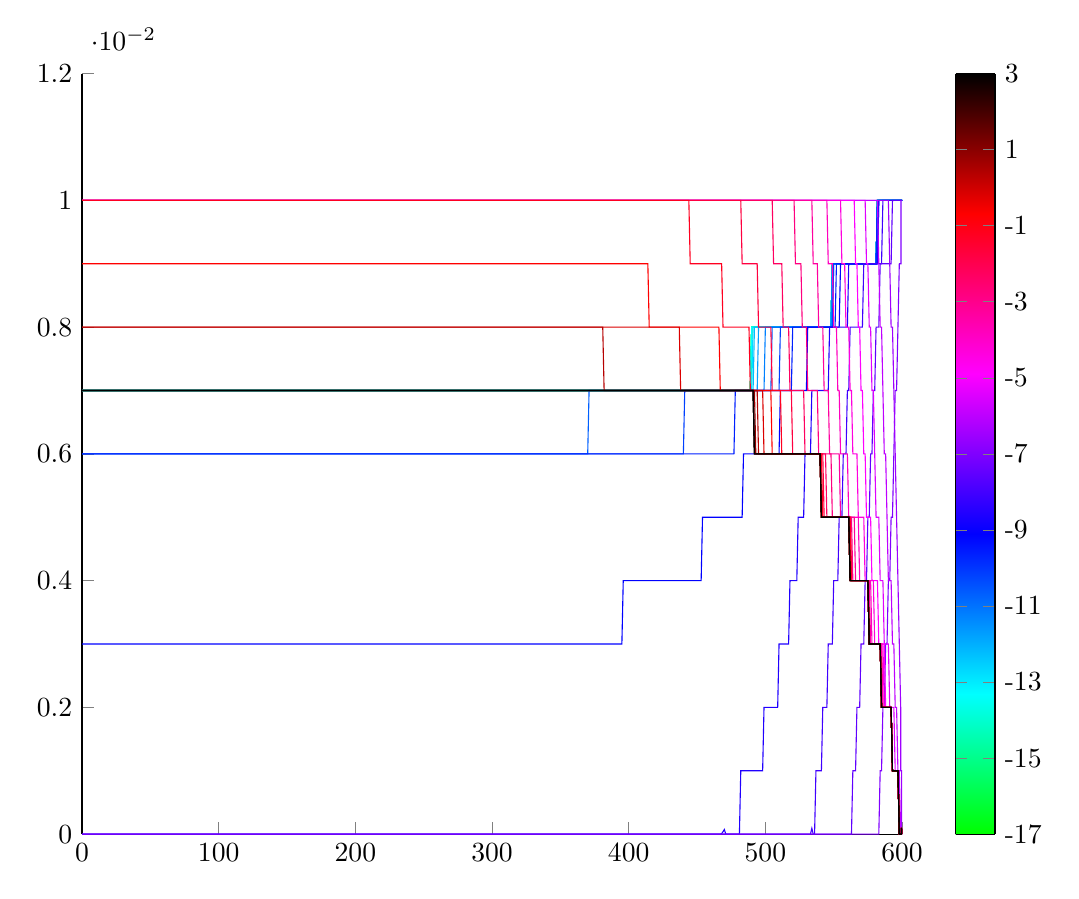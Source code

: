 % This file was created by matlab2tikz.
%
%The latest updates can be retrieved from
%  http://www.mathworks.com/matlabcentral/fileexchange/22022-matlab2tikz-matlab2tikz
%where you can also make suggestions and rate matlab2tikz.
%
\definecolor{mycolor1}{rgb}{0.0,1.0,0.143}%
\definecolor{mycolor2}{rgb}{0.0,1.0,0.286}%
\definecolor{mycolor3}{rgb}{0.0,1.0,0.429}%
\definecolor{mycolor4}{rgb}{0.0,1.0,0.571}%
\definecolor{mycolor5}{rgb}{0.0,1.0,0.714}%
\definecolor{mycolor6}{rgb}{0.0,1.0,0.857}%
\definecolor{mycolor7}{rgb}{0.0,1.0,1.0}%
\definecolor{mycolor8}{rgb}{0.0,0.875,1.0}%
\definecolor{mycolor9}{rgb}{0.0,0.625,1.0}%
\definecolor{mycolor10}{rgb}{0.125,0.0,1.0}%
\definecolor{mycolor11}{rgb}{0.25,0.0,1.0}%
\definecolor{mycolor12}{rgb}{0.375,0.0,1.0}%
\definecolor{mycolor13}{rgb}{0.5,0.0,1.0}%
\definecolor{mycolor14}{rgb}{0.625,0.0,1.0}%
\definecolor{mycolor15}{rgb}{0.75,0.0,1.0}%
\definecolor{mycolor16}{rgb}{0.875,0.0,1.0}%
\definecolor{mycolor17}{rgb}{1.0,0.0,1.0}%
\definecolor{mycolor18}{rgb}{1.0,0.0,0.875}%
\definecolor{mycolor19}{rgb}{1.0,0.0,0.625}%
\definecolor{mycolor20}{rgb}{0.857,0.0,0.0}%
\definecolor{mycolor21}{rgb}{0.714,0.0,0.0}%
%
\begin{tikzpicture}

\begin{axis}[%
width=4.1in,
height=3.803in,
at={(0.809in,0.513in)},
scale only axis,
point meta min=0,
point meta max=1,
every outer x axis line/.append style={black},
every x tick label/.append style={font=\color{black}},
xmin=0,
xmax=600,
every outer y axis line/.append style={black},
every y tick label/.append style={font=\color{black}},
ymin=0,
ymax=0.012,
axis background/.style={fill=white},
axis x line*=bottom,
axis y line*=left,
colormap={mymap}{[1pt] rgb(0pt)=(0,1,0); rgb(7pt)=(0,1,1); rgb(15pt)=(0,0,1); rgb(23pt)=(1,0,1); rgb(31pt)=(1,0,0); rgb(38pt)=(0,0,0)},
colorbar,
colorbar style={separate axis lines,every outer x axis line/.append style={black},every x tick label/.append style={font=\color{black}},every outer y axis line/.append style={black},every y tick label/.append style={font=\color{black}},yticklabels={{-19},{-17},{-15},{-13},{-11},{-9},{-7},{-5},{-3},{-1},{1},{3},{5},{7},{9},{11},{13},{15},{17},{19}}}
]
\addplot [color=green,solid,forget plot]
  table[row sep=crcr]{%
0.01	0.007\\
1.01	0.007\\
2.01	0.007\\
3.01	0.007\\
4.01	0.007\\
5.01	0.007\\
6.01	0.007\\
7.01	0.007\\
8.01	0.007\\
9.01	0.007\\
10.01	0.007\\
11.01	0.007\\
12.01	0.007\\
13.01	0.007\\
14.01	0.007\\
15.01	0.007\\
16.01	0.007\\
17.01	0.007\\
18.01	0.007\\
19.01	0.007\\
20.01	0.007\\
21.01	0.007\\
22.01	0.007\\
23.01	0.007\\
24.01	0.007\\
25.01	0.007\\
26.01	0.007\\
27.01	0.007\\
28.01	0.007\\
29.01	0.007\\
30.01	0.007\\
31.01	0.007\\
32.01	0.007\\
33.01	0.007\\
34.01	0.007\\
35.01	0.007\\
36.01	0.007\\
37.01	0.007\\
38.01	0.007\\
39.01	0.007\\
40.01	0.007\\
41.01	0.007\\
42.01	0.007\\
43.01	0.007\\
44.01	0.007\\
45.01	0.007\\
46.01	0.007\\
47.01	0.007\\
48.01	0.007\\
49.01	0.007\\
50.01	0.007\\
51.01	0.007\\
52.01	0.007\\
53.01	0.007\\
54.01	0.007\\
55.01	0.007\\
56.01	0.007\\
57.01	0.007\\
58.01	0.007\\
59.01	0.007\\
60.01	0.007\\
61.01	0.007\\
62.01	0.007\\
63.01	0.007\\
64.01	0.007\\
65.01	0.007\\
66.01	0.007\\
67.01	0.007\\
68.01	0.007\\
69.01	0.007\\
70.01	0.007\\
71.01	0.007\\
72.01	0.007\\
73.01	0.007\\
74.01	0.007\\
75.01	0.007\\
76.01	0.007\\
77.01	0.007\\
78.01	0.007\\
79.01	0.007\\
80.01	0.007\\
81.01	0.007\\
82.01	0.007\\
83.01	0.007\\
84.01	0.007\\
85.01	0.007\\
86.01	0.007\\
87.01	0.007\\
88.01	0.007\\
89.01	0.007\\
90.01	0.007\\
91.01	0.007\\
92.01	0.007\\
93.01	0.007\\
94.01	0.007\\
95.01	0.007\\
96.01	0.007\\
97.01	0.007\\
98.01	0.007\\
99.01	0.007\\
100.01	0.007\\
101.01	0.007\\
102.01	0.007\\
103.01	0.007\\
104.01	0.007\\
105.01	0.007\\
106.01	0.007\\
107.01	0.007\\
108.01	0.007\\
109.01	0.007\\
110.01	0.007\\
111.01	0.007\\
112.01	0.007\\
113.01	0.007\\
114.01	0.007\\
115.01	0.007\\
116.01	0.007\\
117.01	0.007\\
118.01	0.007\\
119.01	0.007\\
120.01	0.007\\
121.01	0.007\\
122.01	0.007\\
123.01	0.007\\
124.01	0.007\\
125.01	0.007\\
126.01	0.007\\
127.01	0.007\\
128.01	0.007\\
129.01	0.007\\
130.01	0.007\\
131.01	0.007\\
132.01	0.007\\
133.01	0.007\\
134.01	0.007\\
135.01	0.007\\
136.01	0.007\\
137.01	0.007\\
138.01	0.007\\
139.01	0.007\\
140.01	0.007\\
141.01	0.007\\
142.01	0.007\\
143.01	0.007\\
144.01	0.007\\
145.01	0.007\\
146.01	0.007\\
147.01	0.007\\
148.01	0.007\\
149.01	0.007\\
150.01	0.007\\
151.01	0.007\\
152.01	0.007\\
153.01	0.007\\
154.01	0.007\\
155.01	0.007\\
156.01	0.007\\
157.01	0.007\\
158.01	0.007\\
159.01	0.007\\
160.01	0.007\\
161.01	0.007\\
162.01	0.007\\
163.01	0.007\\
164.01	0.007\\
165.01	0.007\\
166.01	0.007\\
167.01	0.007\\
168.01	0.007\\
169.01	0.007\\
170.01	0.007\\
171.01	0.007\\
172.01	0.007\\
173.01	0.007\\
174.01	0.007\\
175.01	0.007\\
176.01	0.007\\
177.01	0.007\\
178.01	0.007\\
179.01	0.007\\
180.01	0.007\\
181.01	0.007\\
182.01	0.007\\
183.01	0.007\\
184.01	0.007\\
185.01	0.007\\
186.01	0.007\\
187.01	0.007\\
188.01	0.007\\
189.01	0.007\\
190.01	0.007\\
191.01	0.007\\
192.01	0.007\\
193.01	0.007\\
194.01	0.007\\
195.01	0.007\\
196.01	0.007\\
197.01	0.007\\
198.01	0.007\\
199.01	0.007\\
200.01	0.007\\
201.01	0.007\\
202.01	0.007\\
203.01	0.007\\
204.01	0.007\\
205.01	0.007\\
206.01	0.007\\
207.01	0.007\\
208.01	0.007\\
209.01	0.007\\
210.01	0.007\\
211.01	0.007\\
212.01	0.007\\
213.01	0.007\\
214.01	0.007\\
215.01	0.007\\
216.01	0.007\\
217.01	0.007\\
218.01	0.007\\
219.01	0.007\\
220.01	0.007\\
221.01	0.007\\
222.01	0.007\\
223.01	0.007\\
224.01	0.007\\
225.01	0.007\\
226.01	0.007\\
227.01	0.007\\
228.01	0.007\\
229.01	0.007\\
230.01	0.007\\
231.01	0.007\\
232.01	0.007\\
233.01	0.007\\
234.01	0.007\\
235.01	0.007\\
236.01	0.007\\
237.01	0.007\\
238.01	0.007\\
239.01	0.007\\
240.01	0.007\\
241.01	0.007\\
242.01	0.007\\
243.01	0.007\\
244.01	0.007\\
245.01	0.007\\
246.01	0.007\\
247.01	0.007\\
248.01	0.007\\
249.01	0.007\\
250.01	0.007\\
251.01	0.007\\
252.01	0.007\\
253.01	0.007\\
254.01	0.007\\
255.01	0.007\\
256.01	0.007\\
257.01	0.007\\
258.01	0.007\\
259.01	0.007\\
260.01	0.007\\
261.01	0.007\\
262.01	0.007\\
263.01	0.007\\
264.01	0.007\\
265.01	0.007\\
266.01	0.007\\
267.01	0.007\\
268.01	0.007\\
269.01	0.007\\
270.01	0.007\\
271.01	0.007\\
272.01	0.007\\
273.01	0.007\\
274.01	0.007\\
275.01	0.007\\
276.01	0.007\\
277.01	0.007\\
278.01	0.007\\
279.01	0.007\\
280.01	0.007\\
281.01	0.007\\
282.01	0.007\\
283.01	0.007\\
284.01	0.007\\
285.01	0.007\\
286.01	0.007\\
287.01	0.007\\
288.01	0.007\\
289.01	0.007\\
290.01	0.007\\
291.01	0.007\\
292.01	0.007\\
293.01	0.007\\
294.01	0.007\\
295.01	0.007\\
296.01	0.007\\
297.01	0.007\\
298.01	0.007\\
299.01	0.007\\
300.01	0.007\\
301.01	0.007\\
302.01	0.007\\
303.01	0.007\\
304.01	0.007\\
305.01	0.007\\
306.01	0.007\\
307.01	0.007\\
308.01	0.007\\
309.01	0.007\\
310.01	0.007\\
311.01	0.007\\
312.01	0.007\\
313.01	0.007\\
314.01	0.007\\
315.01	0.007\\
316.01	0.007\\
317.01	0.007\\
318.01	0.007\\
319.01	0.007\\
320.01	0.007\\
321.01	0.007\\
322.01	0.007\\
323.01	0.007\\
324.01	0.007\\
325.01	0.007\\
326.01	0.007\\
327.01	0.007\\
328.01	0.007\\
329.01	0.007\\
330.01	0.007\\
331.01	0.007\\
332.01	0.007\\
333.01	0.007\\
334.01	0.007\\
335.01	0.007\\
336.01	0.007\\
337.01	0.007\\
338.01	0.007\\
339.01	0.007\\
340.01	0.007\\
341.01	0.007\\
342.01	0.007\\
343.01	0.007\\
344.01	0.007\\
345.01	0.007\\
346.01	0.007\\
347.01	0.007\\
348.01	0.007\\
349.01	0.007\\
350.01	0.007\\
351.01	0.007\\
352.01	0.007\\
353.01	0.007\\
354.01	0.007\\
355.01	0.007\\
356.01	0.007\\
357.01	0.007\\
358.01	0.007\\
359.01	0.007\\
360.01	0.007\\
361.01	0.007\\
362.01	0.007\\
363.01	0.007\\
364.01	0.007\\
365.01	0.007\\
366.01	0.007\\
367.01	0.007\\
368.01	0.007\\
369.01	0.007\\
370.01	0.007\\
371.01	0.007\\
372.01	0.007\\
373.01	0.007\\
374.01	0.007\\
375.01	0.007\\
376.01	0.007\\
377.01	0.007\\
378.01	0.007\\
379.01	0.007\\
380.01	0.007\\
381.01	0.007\\
382.01	0.007\\
383.01	0.007\\
384.01	0.007\\
385.01	0.007\\
386.01	0.007\\
387.01	0.007\\
388.01	0.007\\
389.01	0.007\\
390.01	0.007\\
391.01	0.007\\
392.01	0.007\\
393.01	0.007\\
394.01	0.007\\
395.01	0.007\\
396.01	0.007\\
397.01	0.007\\
398.01	0.007\\
399.01	0.007\\
400.01	0.007\\
401.01	0.007\\
402.01	0.007\\
403.01	0.007\\
404.01	0.007\\
405.01	0.007\\
406.01	0.007\\
407.01	0.007\\
408.01	0.007\\
409.01	0.007\\
410.01	0.007\\
411.01	0.007\\
412.01	0.007\\
413.01	0.007\\
414.01	0.007\\
415.01	0.007\\
416.01	0.007\\
417.01	0.007\\
418.01	0.007\\
419.01	0.007\\
420.01	0.007\\
421.01	0.007\\
422.01	0.007\\
423.01	0.007\\
424.01	0.007\\
425.01	0.007\\
426.01	0.007\\
427.01	0.007\\
428.01	0.007\\
429.01	0.007\\
430.01	0.007\\
431.01	0.007\\
432.01	0.007\\
433.01	0.007\\
434.01	0.007\\
435.01	0.007\\
436.01	0.007\\
437.01	0.007\\
438.01	0.007\\
439.01	0.007\\
440.01	0.007\\
441.01	0.007\\
442.01	0.007\\
443.01	0.007\\
444.01	0.007\\
445.01	0.007\\
446.01	0.007\\
447.01	0.007\\
448.01	0.007\\
449.01	0.007\\
450.01	0.007\\
451.01	0.007\\
452.01	0.007\\
453.01	0.007\\
454.01	0.007\\
455.01	0.007\\
456.01	0.007\\
457.01	0.007\\
458.01	0.007\\
459.01	0.007\\
460.01	0.007\\
461.01	0.007\\
462.01	0.007\\
463.01	0.007\\
464.01	0.007\\
465.01	0.007\\
466.01	0.007\\
467.01	0.007\\
468.01	0.007\\
469.01	0.007\\
470.01	0.007\\
471.01	0.007\\
472.01	0.007\\
473.01	0.007\\
474.01	0.007\\
475.01	0.007\\
476.01	0.007\\
477.01	0.007\\
478.01	0.007\\
479.01	0.007\\
480.01	0.007\\
481.01	0.007\\
482.01	0.007\\
483.01	0.007\\
484.01	0.007\\
485.01	0.007\\
486.01	0.007\\
487.01	0.007\\
488.01	0.007\\
489.01	0.007\\
490.01	0.008\\
491.01	0.008\\
492.01	0.008\\
493.01	0.008\\
494.01	0.008\\
495.01	0.008\\
496.01	0.008\\
497.01	0.008\\
498.01	0.008\\
499.01	0.008\\
500.01	0.008\\
501.01	0.008\\
502.01	0.008\\
503.01	0.008\\
504.01	0.008\\
505.01	0.008\\
506.01	0.008\\
507.01	0.008\\
508.01	0.008\\
509.01	0.008\\
510.01	0.008\\
511.01	0.008\\
512.01	0.008\\
513.01	0.008\\
514.01	0.008\\
515.01	0.008\\
516.01	0.008\\
517.01	0.008\\
518.01	0.008\\
519.01	0.008\\
520.01	0.008\\
521.01	0.008\\
522.01	0.008\\
523.01	0.008\\
524.01	0.008\\
525.01	0.008\\
526.01	0.008\\
527.01	0.008\\
528.01	0.008\\
529.01	0.008\\
530.01	0.008\\
531.01	0.008\\
532.01	0.008\\
533.01	0.008\\
534.01	0.008\\
535.01	0.008\\
536.01	0.008\\
537.01	0.008\\
538.01	0.008\\
539.01	0.008\\
540.01	0.008\\
541.01	0.008\\
542.01	0.008\\
543.01	0.008\\
544.01	0.008\\
545.01	0.008\\
546.01	0.008\\
547.01	0.008\\
548.01	0.008\\
549.01	0.009\\
550.01	0.009\\
551.01	0.009\\
552.01	0.009\\
553.01	0.009\\
554.01	0.009\\
555.01	0.009\\
556.01	0.009\\
557.01	0.009\\
558.01	0.009\\
559.01	0.009\\
560.01	0.009\\
561.01	0.009\\
562.01	0.009\\
563.01	0.009\\
564.01	0.009\\
565.01	0.009\\
566.01	0.009\\
567.01	0.009\\
568.01	0.009\\
569.01	0.009\\
570.01	0.009\\
571.01	0.009\\
572.01	0.009\\
573.01	0.009\\
574.01	0.009\\
575.01	0.009\\
576.01	0.009\\
577.01	0.009\\
578.01	0.009\\
579.01	0.009\\
580.01	0.009\\
581.01	0.009\\
582.01	0.01\\
583.01	0.01\\
584.01	0.01\\
585.01	0.01\\
586.01	0.01\\
587.01	0.01\\
588.01	0.01\\
589.01	0.01\\
590.01	0.01\\
591.01	0.01\\
592.01	0.01\\
593.01	0.01\\
594.01	0.01\\
595.01	0.01\\
596.01	0.01\\
597.01	0.01\\
598.01	0.01\\
599.01	0.01\\
599.02	0.01\\
599.03	0.01\\
599.04	0.01\\
599.05	0.01\\
599.06	0.01\\
599.07	0.01\\
599.08	0.01\\
599.09	0.01\\
599.1	0.01\\
599.11	0.01\\
599.12	0.01\\
599.13	0.01\\
599.14	0.01\\
599.15	0.01\\
599.16	0.01\\
599.17	0.01\\
599.18	0.01\\
599.19	0.01\\
599.2	0.01\\
599.21	0.01\\
599.22	0.01\\
599.23	0.01\\
599.24	0.01\\
599.25	0.01\\
599.26	0.01\\
599.27	0.01\\
599.28	0.01\\
599.29	0.01\\
599.3	0.01\\
599.31	0.01\\
599.32	0.01\\
599.33	0.01\\
599.34	0.01\\
599.35	0.01\\
599.36	0.01\\
599.37	0.01\\
599.38	0.01\\
599.39	0.01\\
599.4	0.01\\
599.41	0.01\\
599.42	0.01\\
599.43	0.01\\
599.44	0.01\\
599.45	0.01\\
599.46	0.01\\
599.47	0.01\\
599.48	0.01\\
599.49	0.01\\
599.5	0.01\\
599.51	0.01\\
599.52	0.01\\
599.53	0.01\\
599.54	0.01\\
599.55	0.01\\
599.56	0.01\\
599.57	0.01\\
599.58	0.01\\
599.59	0.01\\
599.6	0.01\\
599.61	0.01\\
599.62	0.01\\
599.63	0.01\\
599.64	0.01\\
599.65	0.01\\
599.66	0.01\\
599.67	0.01\\
599.68	0.01\\
599.69	0.01\\
599.7	0.01\\
599.71	0.01\\
599.72	0.01\\
599.73	0.01\\
599.74	0.01\\
599.75	0.01\\
599.76	0.01\\
599.77	0.01\\
599.78	0.01\\
599.79	0.01\\
599.8	0.01\\
599.81	0.01\\
599.82	0.01\\
599.83	0.01\\
599.84	0.01\\
599.85	0.01\\
599.86	0.01\\
599.87	0.01\\
599.88	0.01\\
599.89	0.01\\
599.9	0.01\\
599.91	0.01\\
599.92	0.01\\
599.93	0.01\\
599.94	0.01\\
599.95	0.01\\
599.96	0.01\\
599.97	0.01\\
599.98	0.01\\
599.99	0.01\\
600	0.01\\
};
\addplot [color=mycolor1,solid,forget plot]
  table[row sep=crcr]{%
0.01	0.007\\
1.01	0.007\\
2.01	0.007\\
3.01	0.007\\
4.01	0.007\\
5.01	0.007\\
6.01	0.007\\
7.01	0.007\\
8.01	0.007\\
9.01	0.007\\
10.01	0.007\\
11.01	0.007\\
12.01	0.007\\
13.01	0.007\\
14.01	0.007\\
15.01	0.007\\
16.01	0.007\\
17.01	0.007\\
18.01	0.007\\
19.01	0.007\\
20.01	0.007\\
21.01	0.007\\
22.01	0.007\\
23.01	0.007\\
24.01	0.007\\
25.01	0.007\\
26.01	0.007\\
27.01	0.007\\
28.01	0.007\\
29.01	0.007\\
30.01	0.007\\
31.01	0.007\\
32.01	0.007\\
33.01	0.007\\
34.01	0.007\\
35.01	0.007\\
36.01	0.007\\
37.01	0.007\\
38.01	0.007\\
39.01	0.007\\
40.01	0.007\\
41.01	0.007\\
42.01	0.007\\
43.01	0.007\\
44.01	0.007\\
45.01	0.007\\
46.01	0.007\\
47.01	0.007\\
48.01	0.007\\
49.01	0.007\\
50.01	0.007\\
51.01	0.007\\
52.01	0.007\\
53.01	0.007\\
54.01	0.007\\
55.01	0.007\\
56.01	0.007\\
57.01	0.007\\
58.01	0.007\\
59.01	0.007\\
60.01	0.007\\
61.01	0.007\\
62.01	0.007\\
63.01	0.007\\
64.01	0.007\\
65.01	0.007\\
66.01	0.007\\
67.01	0.007\\
68.01	0.007\\
69.01	0.007\\
70.01	0.007\\
71.01	0.007\\
72.01	0.007\\
73.01	0.007\\
74.01	0.007\\
75.01	0.007\\
76.01	0.007\\
77.01	0.007\\
78.01	0.007\\
79.01	0.007\\
80.01	0.007\\
81.01	0.007\\
82.01	0.007\\
83.01	0.007\\
84.01	0.007\\
85.01	0.007\\
86.01	0.007\\
87.01	0.007\\
88.01	0.007\\
89.01	0.007\\
90.01	0.007\\
91.01	0.007\\
92.01	0.007\\
93.01	0.007\\
94.01	0.007\\
95.01	0.007\\
96.01	0.007\\
97.01	0.007\\
98.01	0.007\\
99.01	0.007\\
100.01	0.007\\
101.01	0.007\\
102.01	0.007\\
103.01	0.007\\
104.01	0.007\\
105.01	0.007\\
106.01	0.007\\
107.01	0.007\\
108.01	0.007\\
109.01	0.007\\
110.01	0.007\\
111.01	0.007\\
112.01	0.007\\
113.01	0.007\\
114.01	0.007\\
115.01	0.007\\
116.01	0.007\\
117.01	0.007\\
118.01	0.007\\
119.01	0.007\\
120.01	0.007\\
121.01	0.007\\
122.01	0.007\\
123.01	0.007\\
124.01	0.007\\
125.01	0.007\\
126.01	0.007\\
127.01	0.007\\
128.01	0.007\\
129.01	0.007\\
130.01	0.007\\
131.01	0.007\\
132.01	0.007\\
133.01	0.007\\
134.01	0.007\\
135.01	0.007\\
136.01	0.007\\
137.01	0.007\\
138.01	0.007\\
139.01	0.007\\
140.01	0.007\\
141.01	0.007\\
142.01	0.007\\
143.01	0.007\\
144.01	0.007\\
145.01	0.007\\
146.01	0.007\\
147.01	0.007\\
148.01	0.007\\
149.01	0.007\\
150.01	0.007\\
151.01	0.007\\
152.01	0.007\\
153.01	0.007\\
154.01	0.007\\
155.01	0.007\\
156.01	0.007\\
157.01	0.007\\
158.01	0.007\\
159.01	0.007\\
160.01	0.007\\
161.01	0.007\\
162.01	0.007\\
163.01	0.007\\
164.01	0.007\\
165.01	0.007\\
166.01	0.007\\
167.01	0.007\\
168.01	0.007\\
169.01	0.007\\
170.01	0.007\\
171.01	0.007\\
172.01	0.007\\
173.01	0.007\\
174.01	0.007\\
175.01	0.007\\
176.01	0.007\\
177.01	0.007\\
178.01	0.007\\
179.01	0.007\\
180.01	0.007\\
181.01	0.007\\
182.01	0.007\\
183.01	0.007\\
184.01	0.007\\
185.01	0.007\\
186.01	0.007\\
187.01	0.007\\
188.01	0.007\\
189.01	0.007\\
190.01	0.007\\
191.01	0.007\\
192.01	0.007\\
193.01	0.007\\
194.01	0.007\\
195.01	0.007\\
196.01	0.007\\
197.01	0.007\\
198.01	0.007\\
199.01	0.007\\
200.01	0.007\\
201.01	0.007\\
202.01	0.007\\
203.01	0.007\\
204.01	0.007\\
205.01	0.007\\
206.01	0.007\\
207.01	0.007\\
208.01	0.007\\
209.01	0.007\\
210.01	0.007\\
211.01	0.007\\
212.01	0.007\\
213.01	0.007\\
214.01	0.007\\
215.01	0.007\\
216.01	0.007\\
217.01	0.007\\
218.01	0.007\\
219.01	0.007\\
220.01	0.007\\
221.01	0.007\\
222.01	0.007\\
223.01	0.007\\
224.01	0.007\\
225.01	0.007\\
226.01	0.007\\
227.01	0.007\\
228.01	0.007\\
229.01	0.007\\
230.01	0.007\\
231.01	0.007\\
232.01	0.007\\
233.01	0.007\\
234.01	0.007\\
235.01	0.007\\
236.01	0.007\\
237.01	0.007\\
238.01	0.007\\
239.01	0.007\\
240.01	0.007\\
241.01	0.007\\
242.01	0.007\\
243.01	0.007\\
244.01	0.007\\
245.01	0.007\\
246.01	0.007\\
247.01	0.007\\
248.01	0.007\\
249.01	0.007\\
250.01	0.007\\
251.01	0.007\\
252.01	0.007\\
253.01	0.007\\
254.01	0.007\\
255.01	0.007\\
256.01	0.007\\
257.01	0.007\\
258.01	0.007\\
259.01	0.007\\
260.01	0.007\\
261.01	0.007\\
262.01	0.007\\
263.01	0.007\\
264.01	0.007\\
265.01	0.007\\
266.01	0.007\\
267.01	0.007\\
268.01	0.007\\
269.01	0.007\\
270.01	0.007\\
271.01	0.007\\
272.01	0.007\\
273.01	0.007\\
274.01	0.007\\
275.01	0.007\\
276.01	0.007\\
277.01	0.007\\
278.01	0.007\\
279.01	0.007\\
280.01	0.007\\
281.01	0.007\\
282.01	0.007\\
283.01	0.007\\
284.01	0.007\\
285.01	0.007\\
286.01	0.007\\
287.01	0.007\\
288.01	0.007\\
289.01	0.007\\
290.01	0.007\\
291.01	0.007\\
292.01	0.007\\
293.01	0.007\\
294.01	0.007\\
295.01	0.007\\
296.01	0.007\\
297.01	0.007\\
298.01	0.007\\
299.01	0.007\\
300.01	0.007\\
301.01	0.007\\
302.01	0.007\\
303.01	0.007\\
304.01	0.007\\
305.01	0.007\\
306.01	0.007\\
307.01	0.007\\
308.01	0.007\\
309.01	0.007\\
310.01	0.007\\
311.01	0.007\\
312.01	0.007\\
313.01	0.007\\
314.01	0.007\\
315.01	0.007\\
316.01	0.007\\
317.01	0.007\\
318.01	0.007\\
319.01	0.007\\
320.01	0.007\\
321.01	0.007\\
322.01	0.007\\
323.01	0.007\\
324.01	0.007\\
325.01	0.007\\
326.01	0.007\\
327.01	0.007\\
328.01	0.007\\
329.01	0.007\\
330.01	0.007\\
331.01	0.007\\
332.01	0.007\\
333.01	0.007\\
334.01	0.007\\
335.01	0.007\\
336.01	0.007\\
337.01	0.007\\
338.01	0.007\\
339.01	0.007\\
340.01	0.007\\
341.01	0.007\\
342.01	0.007\\
343.01	0.007\\
344.01	0.007\\
345.01	0.007\\
346.01	0.007\\
347.01	0.007\\
348.01	0.007\\
349.01	0.007\\
350.01	0.007\\
351.01	0.007\\
352.01	0.007\\
353.01	0.007\\
354.01	0.007\\
355.01	0.007\\
356.01	0.007\\
357.01	0.007\\
358.01	0.007\\
359.01	0.007\\
360.01	0.007\\
361.01	0.007\\
362.01	0.007\\
363.01	0.007\\
364.01	0.007\\
365.01	0.007\\
366.01	0.007\\
367.01	0.007\\
368.01	0.007\\
369.01	0.007\\
370.01	0.007\\
371.01	0.007\\
372.01	0.007\\
373.01	0.007\\
374.01	0.007\\
375.01	0.007\\
376.01	0.007\\
377.01	0.007\\
378.01	0.007\\
379.01	0.007\\
380.01	0.007\\
381.01	0.007\\
382.01	0.007\\
383.01	0.007\\
384.01	0.007\\
385.01	0.007\\
386.01	0.007\\
387.01	0.007\\
388.01	0.007\\
389.01	0.007\\
390.01	0.007\\
391.01	0.007\\
392.01	0.007\\
393.01	0.007\\
394.01	0.007\\
395.01	0.007\\
396.01	0.007\\
397.01	0.007\\
398.01	0.007\\
399.01	0.007\\
400.01	0.007\\
401.01	0.007\\
402.01	0.007\\
403.01	0.007\\
404.01	0.007\\
405.01	0.007\\
406.01	0.007\\
407.01	0.007\\
408.01	0.007\\
409.01	0.007\\
410.01	0.007\\
411.01	0.007\\
412.01	0.007\\
413.01	0.007\\
414.01	0.007\\
415.01	0.007\\
416.01	0.007\\
417.01	0.007\\
418.01	0.007\\
419.01	0.007\\
420.01	0.007\\
421.01	0.007\\
422.01	0.007\\
423.01	0.007\\
424.01	0.007\\
425.01	0.007\\
426.01	0.007\\
427.01	0.007\\
428.01	0.007\\
429.01	0.007\\
430.01	0.007\\
431.01	0.007\\
432.01	0.007\\
433.01	0.007\\
434.01	0.007\\
435.01	0.007\\
436.01	0.007\\
437.01	0.007\\
438.01	0.007\\
439.01	0.007\\
440.01	0.007\\
441.01	0.007\\
442.01	0.007\\
443.01	0.007\\
444.01	0.007\\
445.01	0.007\\
446.01	0.007\\
447.01	0.007\\
448.01	0.007\\
449.01	0.007\\
450.01	0.007\\
451.01	0.007\\
452.01	0.007\\
453.01	0.007\\
454.01	0.007\\
455.01	0.007\\
456.01	0.007\\
457.01	0.007\\
458.01	0.007\\
459.01	0.007\\
460.01	0.007\\
461.01	0.007\\
462.01	0.007\\
463.01	0.007\\
464.01	0.007\\
465.01	0.007\\
466.01	0.007\\
467.01	0.007\\
468.01	0.007\\
469.01	0.007\\
470.01	0.007\\
471.01	0.007\\
472.01	0.007\\
473.01	0.007\\
474.01	0.007\\
475.01	0.007\\
476.01	0.007\\
477.01	0.007\\
478.01	0.007\\
479.01	0.007\\
480.01	0.007\\
481.01	0.007\\
482.01	0.007\\
483.01	0.007\\
484.01	0.007\\
485.01	0.007\\
486.01	0.007\\
487.01	0.007\\
488.01	0.007\\
489.01	0.007\\
490.01	0.008\\
491.01	0.008\\
492.01	0.008\\
493.01	0.008\\
494.01	0.008\\
495.01	0.008\\
496.01	0.008\\
497.01	0.008\\
498.01	0.008\\
499.01	0.008\\
500.01	0.008\\
501.01	0.008\\
502.01	0.008\\
503.01	0.008\\
504.01	0.008\\
505.01	0.008\\
506.01	0.008\\
507.01	0.008\\
508.01	0.008\\
509.01	0.008\\
510.01	0.008\\
511.01	0.008\\
512.01	0.008\\
513.01	0.008\\
514.01	0.008\\
515.01	0.008\\
516.01	0.008\\
517.01	0.008\\
518.01	0.008\\
519.01	0.008\\
520.01	0.008\\
521.01	0.008\\
522.01	0.008\\
523.01	0.008\\
524.01	0.008\\
525.01	0.008\\
526.01	0.008\\
527.01	0.008\\
528.01	0.008\\
529.01	0.008\\
530.01	0.008\\
531.01	0.008\\
532.01	0.008\\
533.01	0.008\\
534.01	0.008\\
535.01	0.008\\
536.01	0.008\\
537.01	0.008\\
538.01	0.008\\
539.01	0.008\\
540.01	0.008\\
541.01	0.008\\
542.01	0.008\\
543.01	0.008\\
544.01	0.008\\
545.01	0.008\\
546.01	0.008\\
547.01	0.008\\
548.01	0.008\\
549.01	0.009\\
550.01	0.009\\
551.01	0.009\\
552.01	0.009\\
553.01	0.009\\
554.01	0.009\\
555.01	0.009\\
556.01	0.009\\
557.01	0.009\\
558.01	0.009\\
559.01	0.009\\
560.01	0.009\\
561.01	0.009\\
562.01	0.009\\
563.01	0.009\\
564.01	0.009\\
565.01	0.009\\
566.01	0.009\\
567.01	0.009\\
568.01	0.009\\
569.01	0.009\\
570.01	0.009\\
571.01	0.009\\
572.01	0.009\\
573.01	0.009\\
574.01	0.009\\
575.01	0.009\\
576.01	0.009\\
577.01	0.009\\
578.01	0.009\\
579.01	0.009\\
580.01	0.009\\
581.01	0.009\\
582.01	0.01\\
583.01	0.01\\
584.01	0.01\\
585.01	0.01\\
586.01	0.01\\
587.01	0.01\\
588.01	0.01\\
589.01	0.01\\
590.01	0.01\\
591.01	0.01\\
592.01	0.01\\
593.01	0.01\\
594.01	0.01\\
595.01	0.01\\
596.01	0.01\\
597.01	0.01\\
598.01	0.01\\
599.01	0.01\\
599.02	0.01\\
599.03	0.01\\
599.04	0.01\\
599.05	0.01\\
599.06	0.01\\
599.07	0.01\\
599.08	0.01\\
599.09	0.01\\
599.1	0.01\\
599.11	0.01\\
599.12	0.01\\
599.13	0.01\\
599.14	0.01\\
599.15	0.01\\
599.16	0.01\\
599.17	0.01\\
599.18	0.01\\
599.19	0.01\\
599.2	0.01\\
599.21	0.01\\
599.22	0.01\\
599.23	0.01\\
599.24	0.01\\
599.25	0.01\\
599.26	0.01\\
599.27	0.01\\
599.28	0.01\\
599.29	0.01\\
599.3	0.01\\
599.31	0.01\\
599.32	0.01\\
599.33	0.01\\
599.34	0.01\\
599.35	0.01\\
599.36	0.01\\
599.37	0.01\\
599.38	0.01\\
599.39	0.01\\
599.4	0.01\\
599.41	0.01\\
599.42	0.01\\
599.43	0.01\\
599.44	0.01\\
599.45	0.01\\
599.46	0.01\\
599.47	0.01\\
599.48	0.01\\
599.49	0.01\\
599.5	0.01\\
599.51	0.01\\
599.52	0.01\\
599.53	0.01\\
599.54	0.01\\
599.55	0.01\\
599.56	0.01\\
599.57	0.01\\
599.58	0.01\\
599.59	0.01\\
599.6	0.01\\
599.61	0.01\\
599.62	0.01\\
599.63	0.01\\
599.64	0.01\\
599.65	0.01\\
599.66	0.01\\
599.67	0.01\\
599.68	0.01\\
599.69	0.01\\
599.7	0.01\\
599.71	0.01\\
599.72	0.01\\
599.73	0.01\\
599.74	0.01\\
599.75	0.01\\
599.76	0.01\\
599.77	0.01\\
599.78	0.01\\
599.79	0.01\\
599.8	0.01\\
599.81	0.01\\
599.82	0.01\\
599.83	0.01\\
599.84	0.01\\
599.85	0.01\\
599.86	0.01\\
599.87	0.01\\
599.88	0.01\\
599.89	0.01\\
599.9	0.01\\
599.91	0.01\\
599.92	0.01\\
599.93	0.01\\
599.94	0.01\\
599.95	0.01\\
599.96	0.01\\
599.97	0.01\\
599.98	0.01\\
599.99	0.01\\
600	0.01\\
};
\addplot [color=mycolor2,solid,forget plot]
  table[row sep=crcr]{%
0.01	0.007\\
1.01	0.007\\
2.01	0.007\\
3.01	0.007\\
4.01	0.007\\
5.01	0.007\\
6.01	0.007\\
7.01	0.007\\
8.01	0.007\\
9.01	0.007\\
10.01	0.007\\
11.01	0.007\\
12.01	0.007\\
13.01	0.007\\
14.01	0.007\\
15.01	0.007\\
16.01	0.007\\
17.01	0.007\\
18.01	0.007\\
19.01	0.007\\
20.01	0.007\\
21.01	0.007\\
22.01	0.007\\
23.01	0.007\\
24.01	0.007\\
25.01	0.007\\
26.01	0.007\\
27.01	0.007\\
28.01	0.007\\
29.01	0.007\\
30.01	0.007\\
31.01	0.007\\
32.01	0.007\\
33.01	0.007\\
34.01	0.007\\
35.01	0.007\\
36.01	0.007\\
37.01	0.007\\
38.01	0.007\\
39.01	0.007\\
40.01	0.007\\
41.01	0.007\\
42.01	0.007\\
43.01	0.007\\
44.01	0.007\\
45.01	0.007\\
46.01	0.007\\
47.01	0.007\\
48.01	0.007\\
49.01	0.007\\
50.01	0.007\\
51.01	0.007\\
52.01	0.007\\
53.01	0.007\\
54.01	0.007\\
55.01	0.007\\
56.01	0.007\\
57.01	0.007\\
58.01	0.007\\
59.01	0.007\\
60.01	0.007\\
61.01	0.007\\
62.01	0.007\\
63.01	0.007\\
64.01	0.007\\
65.01	0.007\\
66.01	0.007\\
67.01	0.007\\
68.01	0.007\\
69.01	0.007\\
70.01	0.007\\
71.01	0.007\\
72.01	0.007\\
73.01	0.007\\
74.01	0.007\\
75.01	0.007\\
76.01	0.007\\
77.01	0.007\\
78.01	0.007\\
79.01	0.007\\
80.01	0.007\\
81.01	0.007\\
82.01	0.007\\
83.01	0.007\\
84.01	0.007\\
85.01	0.007\\
86.01	0.007\\
87.01	0.007\\
88.01	0.007\\
89.01	0.007\\
90.01	0.007\\
91.01	0.007\\
92.01	0.007\\
93.01	0.007\\
94.01	0.007\\
95.01	0.007\\
96.01	0.007\\
97.01	0.007\\
98.01	0.007\\
99.01	0.007\\
100.01	0.007\\
101.01	0.007\\
102.01	0.007\\
103.01	0.007\\
104.01	0.007\\
105.01	0.007\\
106.01	0.007\\
107.01	0.007\\
108.01	0.007\\
109.01	0.007\\
110.01	0.007\\
111.01	0.007\\
112.01	0.007\\
113.01	0.007\\
114.01	0.007\\
115.01	0.007\\
116.01	0.007\\
117.01	0.007\\
118.01	0.007\\
119.01	0.007\\
120.01	0.007\\
121.01	0.007\\
122.01	0.007\\
123.01	0.007\\
124.01	0.007\\
125.01	0.007\\
126.01	0.007\\
127.01	0.007\\
128.01	0.007\\
129.01	0.007\\
130.01	0.007\\
131.01	0.007\\
132.01	0.007\\
133.01	0.007\\
134.01	0.007\\
135.01	0.007\\
136.01	0.007\\
137.01	0.007\\
138.01	0.007\\
139.01	0.007\\
140.01	0.007\\
141.01	0.007\\
142.01	0.007\\
143.01	0.007\\
144.01	0.007\\
145.01	0.007\\
146.01	0.007\\
147.01	0.007\\
148.01	0.007\\
149.01	0.007\\
150.01	0.007\\
151.01	0.007\\
152.01	0.007\\
153.01	0.007\\
154.01	0.007\\
155.01	0.007\\
156.01	0.007\\
157.01	0.007\\
158.01	0.007\\
159.01	0.007\\
160.01	0.007\\
161.01	0.007\\
162.01	0.007\\
163.01	0.007\\
164.01	0.007\\
165.01	0.007\\
166.01	0.007\\
167.01	0.007\\
168.01	0.007\\
169.01	0.007\\
170.01	0.007\\
171.01	0.007\\
172.01	0.007\\
173.01	0.007\\
174.01	0.007\\
175.01	0.007\\
176.01	0.007\\
177.01	0.007\\
178.01	0.007\\
179.01	0.007\\
180.01	0.007\\
181.01	0.007\\
182.01	0.007\\
183.01	0.007\\
184.01	0.007\\
185.01	0.007\\
186.01	0.007\\
187.01	0.007\\
188.01	0.007\\
189.01	0.007\\
190.01	0.007\\
191.01	0.007\\
192.01	0.007\\
193.01	0.007\\
194.01	0.007\\
195.01	0.007\\
196.01	0.007\\
197.01	0.007\\
198.01	0.007\\
199.01	0.007\\
200.01	0.007\\
201.01	0.007\\
202.01	0.007\\
203.01	0.007\\
204.01	0.007\\
205.01	0.007\\
206.01	0.007\\
207.01	0.007\\
208.01	0.007\\
209.01	0.007\\
210.01	0.007\\
211.01	0.007\\
212.01	0.007\\
213.01	0.007\\
214.01	0.007\\
215.01	0.007\\
216.01	0.007\\
217.01	0.007\\
218.01	0.007\\
219.01	0.007\\
220.01	0.007\\
221.01	0.007\\
222.01	0.007\\
223.01	0.007\\
224.01	0.007\\
225.01	0.007\\
226.01	0.007\\
227.01	0.007\\
228.01	0.007\\
229.01	0.007\\
230.01	0.007\\
231.01	0.007\\
232.01	0.007\\
233.01	0.007\\
234.01	0.007\\
235.01	0.007\\
236.01	0.007\\
237.01	0.007\\
238.01	0.007\\
239.01	0.007\\
240.01	0.007\\
241.01	0.007\\
242.01	0.007\\
243.01	0.007\\
244.01	0.007\\
245.01	0.007\\
246.01	0.007\\
247.01	0.007\\
248.01	0.007\\
249.01	0.007\\
250.01	0.007\\
251.01	0.007\\
252.01	0.007\\
253.01	0.007\\
254.01	0.007\\
255.01	0.007\\
256.01	0.007\\
257.01	0.007\\
258.01	0.007\\
259.01	0.007\\
260.01	0.007\\
261.01	0.007\\
262.01	0.007\\
263.01	0.007\\
264.01	0.007\\
265.01	0.007\\
266.01	0.007\\
267.01	0.007\\
268.01	0.007\\
269.01	0.007\\
270.01	0.007\\
271.01	0.007\\
272.01	0.007\\
273.01	0.007\\
274.01	0.007\\
275.01	0.007\\
276.01	0.007\\
277.01	0.007\\
278.01	0.007\\
279.01	0.007\\
280.01	0.007\\
281.01	0.007\\
282.01	0.007\\
283.01	0.007\\
284.01	0.007\\
285.01	0.007\\
286.01	0.007\\
287.01	0.007\\
288.01	0.007\\
289.01	0.007\\
290.01	0.007\\
291.01	0.007\\
292.01	0.007\\
293.01	0.007\\
294.01	0.007\\
295.01	0.007\\
296.01	0.007\\
297.01	0.007\\
298.01	0.007\\
299.01	0.007\\
300.01	0.007\\
301.01	0.007\\
302.01	0.007\\
303.01	0.007\\
304.01	0.007\\
305.01	0.007\\
306.01	0.007\\
307.01	0.007\\
308.01	0.007\\
309.01	0.007\\
310.01	0.007\\
311.01	0.007\\
312.01	0.007\\
313.01	0.007\\
314.01	0.007\\
315.01	0.007\\
316.01	0.007\\
317.01	0.007\\
318.01	0.007\\
319.01	0.007\\
320.01	0.007\\
321.01	0.007\\
322.01	0.007\\
323.01	0.007\\
324.01	0.007\\
325.01	0.007\\
326.01	0.007\\
327.01	0.007\\
328.01	0.007\\
329.01	0.007\\
330.01	0.007\\
331.01	0.007\\
332.01	0.007\\
333.01	0.007\\
334.01	0.007\\
335.01	0.007\\
336.01	0.007\\
337.01	0.007\\
338.01	0.007\\
339.01	0.007\\
340.01	0.007\\
341.01	0.007\\
342.01	0.007\\
343.01	0.007\\
344.01	0.007\\
345.01	0.007\\
346.01	0.007\\
347.01	0.007\\
348.01	0.007\\
349.01	0.007\\
350.01	0.007\\
351.01	0.007\\
352.01	0.007\\
353.01	0.007\\
354.01	0.007\\
355.01	0.007\\
356.01	0.007\\
357.01	0.007\\
358.01	0.007\\
359.01	0.007\\
360.01	0.007\\
361.01	0.007\\
362.01	0.007\\
363.01	0.007\\
364.01	0.007\\
365.01	0.007\\
366.01	0.007\\
367.01	0.007\\
368.01	0.007\\
369.01	0.007\\
370.01	0.007\\
371.01	0.007\\
372.01	0.007\\
373.01	0.007\\
374.01	0.007\\
375.01	0.007\\
376.01	0.007\\
377.01	0.007\\
378.01	0.007\\
379.01	0.007\\
380.01	0.007\\
381.01	0.007\\
382.01	0.007\\
383.01	0.007\\
384.01	0.007\\
385.01	0.007\\
386.01	0.007\\
387.01	0.007\\
388.01	0.007\\
389.01	0.007\\
390.01	0.007\\
391.01	0.007\\
392.01	0.007\\
393.01	0.007\\
394.01	0.007\\
395.01	0.007\\
396.01	0.007\\
397.01	0.007\\
398.01	0.007\\
399.01	0.007\\
400.01	0.007\\
401.01	0.007\\
402.01	0.007\\
403.01	0.007\\
404.01	0.007\\
405.01	0.007\\
406.01	0.007\\
407.01	0.007\\
408.01	0.007\\
409.01	0.007\\
410.01	0.007\\
411.01	0.007\\
412.01	0.007\\
413.01	0.007\\
414.01	0.007\\
415.01	0.007\\
416.01	0.007\\
417.01	0.007\\
418.01	0.007\\
419.01	0.007\\
420.01	0.007\\
421.01	0.007\\
422.01	0.007\\
423.01	0.007\\
424.01	0.007\\
425.01	0.007\\
426.01	0.007\\
427.01	0.007\\
428.01	0.007\\
429.01	0.007\\
430.01	0.007\\
431.01	0.007\\
432.01	0.007\\
433.01	0.007\\
434.01	0.007\\
435.01	0.007\\
436.01	0.007\\
437.01	0.007\\
438.01	0.007\\
439.01	0.007\\
440.01	0.007\\
441.01	0.007\\
442.01	0.007\\
443.01	0.007\\
444.01	0.007\\
445.01	0.007\\
446.01	0.007\\
447.01	0.007\\
448.01	0.007\\
449.01	0.007\\
450.01	0.007\\
451.01	0.007\\
452.01	0.007\\
453.01	0.007\\
454.01	0.007\\
455.01	0.007\\
456.01	0.007\\
457.01	0.007\\
458.01	0.007\\
459.01	0.007\\
460.01	0.007\\
461.01	0.007\\
462.01	0.007\\
463.01	0.007\\
464.01	0.007\\
465.01	0.007\\
466.01	0.007\\
467.01	0.007\\
468.01	0.007\\
469.01	0.007\\
470.01	0.007\\
471.01	0.007\\
472.01	0.007\\
473.01	0.007\\
474.01	0.007\\
475.01	0.007\\
476.01	0.007\\
477.01	0.007\\
478.01	0.007\\
479.01	0.007\\
480.01	0.007\\
481.01	0.007\\
482.01	0.007\\
483.01	0.007\\
484.01	0.007\\
485.01	0.007\\
486.01	0.007\\
487.01	0.007\\
488.01	0.007\\
489.01	0.007\\
490.01	0.008\\
491.01	0.008\\
492.01	0.008\\
493.01	0.008\\
494.01	0.008\\
495.01	0.008\\
496.01	0.008\\
497.01	0.008\\
498.01	0.008\\
499.01	0.008\\
500.01	0.008\\
501.01	0.008\\
502.01	0.008\\
503.01	0.008\\
504.01	0.008\\
505.01	0.008\\
506.01	0.008\\
507.01	0.008\\
508.01	0.008\\
509.01	0.008\\
510.01	0.008\\
511.01	0.008\\
512.01	0.008\\
513.01	0.008\\
514.01	0.008\\
515.01	0.008\\
516.01	0.008\\
517.01	0.008\\
518.01	0.008\\
519.01	0.008\\
520.01	0.008\\
521.01	0.008\\
522.01	0.008\\
523.01	0.008\\
524.01	0.008\\
525.01	0.008\\
526.01	0.008\\
527.01	0.008\\
528.01	0.008\\
529.01	0.008\\
530.01	0.008\\
531.01	0.008\\
532.01	0.008\\
533.01	0.008\\
534.01	0.008\\
535.01	0.008\\
536.01	0.008\\
537.01	0.008\\
538.01	0.008\\
539.01	0.008\\
540.01	0.008\\
541.01	0.008\\
542.01	0.008\\
543.01	0.008\\
544.01	0.008\\
545.01	0.008\\
546.01	0.008\\
547.01	0.008\\
548.01	0.008\\
549.01	0.009\\
550.01	0.009\\
551.01	0.009\\
552.01	0.009\\
553.01	0.009\\
554.01	0.009\\
555.01	0.009\\
556.01	0.009\\
557.01	0.009\\
558.01	0.009\\
559.01	0.009\\
560.01	0.009\\
561.01	0.009\\
562.01	0.009\\
563.01	0.009\\
564.01	0.009\\
565.01	0.009\\
566.01	0.009\\
567.01	0.009\\
568.01	0.009\\
569.01	0.009\\
570.01	0.009\\
571.01	0.009\\
572.01	0.009\\
573.01	0.009\\
574.01	0.009\\
575.01	0.009\\
576.01	0.009\\
577.01	0.009\\
578.01	0.009\\
579.01	0.009\\
580.01	0.009\\
581.01	0.009\\
582.01	0.01\\
583.01	0.01\\
584.01	0.01\\
585.01	0.01\\
586.01	0.01\\
587.01	0.01\\
588.01	0.01\\
589.01	0.01\\
590.01	0.01\\
591.01	0.01\\
592.01	0.01\\
593.01	0.01\\
594.01	0.01\\
595.01	0.01\\
596.01	0.01\\
597.01	0.01\\
598.01	0.01\\
599.01	0.01\\
599.02	0.01\\
599.03	0.01\\
599.04	0.01\\
599.05	0.01\\
599.06	0.01\\
599.07	0.01\\
599.08	0.01\\
599.09	0.01\\
599.1	0.01\\
599.11	0.01\\
599.12	0.01\\
599.13	0.01\\
599.14	0.01\\
599.15	0.01\\
599.16	0.01\\
599.17	0.01\\
599.18	0.01\\
599.19	0.01\\
599.2	0.01\\
599.21	0.01\\
599.22	0.01\\
599.23	0.01\\
599.24	0.01\\
599.25	0.01\\
599.26	0.01\\
599.27	0.01\\
599.28	0.01\\
599.29	0.01\\
599.3	0.01\\
599.31	0.01\\
599.32	0.01\\
599.33	0.01\\
599.34	0.01\\
599.35	0.01\\
599.36	0.01\\
599.37	0.01\\
599.38	0.01\\
599.39	0.01\\
599.4	0.01\\
599.41	0.01\\
599.42	0.01\\
599.43	0.01\\
599.44	0.01\\
599.45	0.01\\
599.46	0.01\\
599.47	0.01\\
599.48	0.01\\
599.49	0.01\\
599.5	0.01\\
599.51	0.01\\
599.52	0.01\\
599.53	0.01\\
599.54	0.01\\
599.55	0.01\\
599.56	0.01\\
599.57	0.01\\
599.58	0.01\\
599.59	0.01\\
599.6	0.01\\
599.61	0.01\\
599.62	0.01\\
599.63	0.01\\
599.64	0.01\\
599.65	0.01\\
599.66	0.01\\
599.67	0.01\\
599.68	0.01\\
599.69	0.01\\
599.7	0.01\\
599.71	0.01\\
599.72	0.01\\
599.73	0.01\\
599.74	0.01\\
599.75	0.01\\
599.76	0.01\\
599.77	0.01\\
599.78	0.01\\
599.79	0.01\\
599.8	0.01\\
599.81	0.01\\
599.82	0.01\\
599.83	0.01\\
599.84	0.01\\
599.85	0.01\\
599.86	0.01\\
599.87	0.01\\
599.88	0.01\\
599.89	0.01\\
599.9	0.01\\
599.91	0.01\\
599.92	0.01\\
599.93	0.01\\
599.94	0.01\\
599.95	0.01\\
599.96	0.01\\
599.97	0.01\\
599.98	0.01\\
599.99	0.01\\
600	0.01\\
};
\addplot [color=mycolor3,solid,forget plot]
  table[row sep=crcr]{%
0.01	0.007\\
1.01	0.007\\
2.01	0.007\\
3.01	0.007\\
4.01	0.007\\
5.01	0.007\\
6.01	0.007\\
7.01	0.007\\
8.01	0.007\\
9.01	0.007\\
10.01	0.007\\
11.01	0.007\\
12.01	0.007\\
13.01	0.007\\
14.01	0.007\\
15.01	0.007\\
16.01	0.007\\
17.01	0.007\\
18.01	0.007\\
19.01	0.007\\
20.01	0.007\\
21.01	0.007\\
22.01	0.007\\
23.01	0.007\\
24.01	0.007\\
25.01	0.007\\
26.01	0.007\\
27.01	0.007\\
28.01	0.007\\
29.01	0.007\\
30.01	0.007\\
31.01	0.007\\
32.01	0.007\\
33.01	0.007\\
34.01	0.007\\
35.01	0.007\\
36.01	0.007\\
37.01	0.007\\
38.01	0.007\\
39.01	0.007\\
40.01	0.007\\
41.01	0.007\\
42.01	0.007\\
43.01	0.007\\
44.01	0.007\\
45.01	0.007\\
46.01	0.007\\
47.01	0.007\\
48.01	0.007\\
49.01	0.007\\
50.01	0.007\\
51.01	0.007\\
52.01	0.007\\
53.01	0.007\\
54.01	0.007\\
55.01	0.007\\
56.01	0.007\\
57.01	0.007\\
58.01	0.007\\
59.01	0.007\\
60.01	0.007\\
61.01	0.007\\
62.01	0.007\\
63.01	0.007\\
64.01	0.007\\
65.01	0.007\\
66.01	0.007\\
67.01	0.007\\
68.01	0.007\\
69.01	0.007\\
70.01	0.007\\
71.01	0.007\\
72.01	0.007\\
73.01	0.007\\
74.01	0.007\\
75.01	0.007\\
76.01	0.007\\
77.01	0.007\\
78.01	0.007\\
79.01	0.007\\
80.01	0.007\\
81.01	0.007\\
82.01	0.007\\
83.01	0.007\\
84.01	0.007\\
85.01	0.007\\
86.01	0.007\\
87.01	0.007\\
88.01	0.007\\
89.01	0.007\\
90.01	0.007\\
91.01	0.007\\
92.01	0.007\\
93.01	0.007\\
94.01	0.007\\
95.01	0.007\\
96.01	0.007\\
97.01	0.007\\
98.01	0.007\\
99.01	0.007\\
100.01	0.007\\
101.01	0.007\\
102.01	0.007\\
103.01	0.007\\
104.01	0.007\\
105.01	0.007\\
106.01	0.007\\
107.01	0.007\\
108.01	0.007\\
109.01	0.007\\
110.01	0.007\\
111.01	0.007\\
112.01	0.007\\
113.01	0.007\\
114.01	0.007\\
115.01	0.007\\
116.01	0.007\\
117.01	0.007\\
118.01	0.007\\
119.01	0.007\\
120.01	0.007\\
121.01	0.007\\
122.01	0.007\\
123.01	0.007\\
124.01	0.007\\
125.01	0.007\\
126.01	0.007\\
127.01	0.007\\
128.01	0.007\\
129.01	0.007\\
130.01	0.007\\
131.01	0.007\\
132.01	0.007\\
133.01	0.007\\
134.01	0.007\\
135.01	0.007\\
136.01	0.007\\
137.01	0.007\\
138.01	0.007\\
139.01	0.007\\
140.01	0.007\\
141.01	0.007\\
142.01	0.007\\
143.01	0.007\\
144.01	0.007\\
145.01	0.007\\
146.01	0.007\\
147.01	0.007\\
148.01	0.007\\
149.01	0.007\\
150.01	0.007\\
151.01	0.007\\
152.01	0.007\\
153.01	0.007\\
154.01	0.007\\
155.01	0.007\\
156.01	0.007\\
157.01	0.007\\
158.01	0.007\\
159.01	0.007\\
160.01	0.007\\
161.01	0.007\\
162.01	0.007\\
163.01	0.007\\
164.01	0.007\\
165.01	0.007\\
166.01	0.007\\
167.01	0.007\\
168.01	0.007\\
169.01	0.007\\
170.01	0.007\\
171.01	0.007\\
172.01	0.007\\
173.01	0.007\\
174.01	0.007\\
175.01	0.007\\
176.01	0.007\\
177.01	0.007\\
178.01	0.007\\
179.01	0.007\\
180.01	0.007\\
181.01	0.007\\
182.01	0.007\\
183.01	0.007\\
184.01	0.007\\
185.01	0.007\\
186.01	0.007\\
187.01	0.007\\
188.01	0.007\\
189.01	0.007\\
190.01	0.007\\
191.01	0.007\\
192.01	0.007\\
193.01	0.007\\
194.01	0.007\\
195.01	0.007\\
196.01	0.007\\
197.01	0.007\\
198.01	0.007\\
199.01	0.007\\
200.01	0.007\\
201.01	0.007\\
202.01	0.007\\
203.01	0.007\\
204.01	0.007\\
205.01	0.007\\
206.01	0.007\\
207.01	0.007\\
208.01	0.007\\
209.01	0.007\\
210.01	0.007\\
211.01	0.007\\
212.01	0.007\\
213.01	0.007\\
214.01	0.007\\
215.01	0.007\\
216.01	0.007\\
217.01	0.007\\
218.01	0.007\\
219.01	0.007\\
220.01	0.007\\
221.01	0.007\\
222.01	0.007\\
223.01	0.007\\
224.01	0.007\\
225.01	0.007\\
226.01	0.007\\
227.01	0.007\\
228.01	0.007\\
229.01	0.007\\
230.01	0.007\\
231.01	0.007\\
232.01	0.007\\
233.01	0.007\\
234.01	0.007\\
235.01	0.007\\
236.01	0.007\\
237.01	0.007\\
238.01	0.007\\
239.01	0.007\\
240.01	0.007\\
241.01	0.007\\
242.01	0.007\\
243.01	0.007\\
244.01	0.007\\
245.01	0.007\\
246.01	0.007\\
247.01	0.007\\
248.01	0.007\\
249.01	0.007\\
250.01	0.007\\
251.01	0.007\\
252.01	0.007\\
253.01	0.007\\
254.01	0.007\\
255.01	0.007\\
256.01	0.007\\
257.01	0.007\\
258.01	0.007\\
259.01	0.007\\
260.01	0.007\\
261.01	0.007\\
262.01	0.007\\
263.01	0.007\\
264.01	0.007\\
265.01	0.007\\
266.01	0.007\\
267.01	0.007\\
268.01	0.007\\
269.01	0.007\\
270.01	0.007\\
271.01	0.007\\
272.01	0.007\\
273.01	0.007\\
274.01	0.007\\
275.01	0.007\\
276.01	0.007\\
277.01	0.007\\
278.01	0.007\\
279.01	0.007\\
280.01	0.007\\
281.01	0.007\\
282.01	0.007\\
283.01	0.007\\
284.01	0.007\\
285.01	0.007\\
286.01	0.007\\
287.01	0.007\\
288.01	0.007\\
289.01	0.007\\
290.01	0.007\\
291.01	0.007\\
292.01	0.007\\
293.01	0.007\\
294.01	0.007\\
295.01	0.007\\
296.01	0.007\\
297.01	0.007\\
298.01	0.007\\
299.01	0.007\\
300.01	0.007\\
301.01	0.007\\
302.01	0.007\\
303.01	0.007\\
304.01	0.007\\
305.01	0.007\\
306.01	0.007\\
307.01	0.007\\
308.01	0.007\\
309.01	0.007\\
310.01	0.007\\
311.01	0.007\\
312.01	0.007\\
313.01	0.007\\
314.01	0.007\\
315.01	0.007\\
316.01	0.007\\
317.01	0.007\\
318.01	0.007\\
319.01	0.007\\
320.01	0.007\\
321.01	0.007\\
322.01	0.007\\
323.01	0.007\\
324.01	0.007\\
325.01	0.007\\
326.01	0.007\\
327.01	0.007\\
328.01	0.007\\
329.01	0.007\\
330.01	0.007\\
331.01	0.007\\
332.01	0.007\\
333.01	0.007\\
334.01	0.007\\
335.01	0.007\\
336.01	0.007\\
337.01	0.007\\
338.01	0.007\\
339.01	0.007\\
340.01	0.007\\
341.01	0.007\\
342.01	0.007\\
343.01	0.007\\
344.01	0.007\\
345.01	0.007\\
346.01	0.007\\
347.01	0.007\\
348.01	0.007\\
349.01	0.007\\
350.01	0.007\\
351.01	0.007\\
352.01	0.007\\
353.01	0.007\\
354.01	0.007\\
355.01	0.007\\
356.01	0.007\\
357.01	0.007\\
358.01	0.007\\
359.01	0.007\\
360.01	0.007\\
361.01	0.007\\
362.01	0.007\\
363.01	0.007\\
364.01	0.007\\
365.01	0.007\\
366.01	0.007\\
367.01	0.007\\
368.01	0.007\\
369.01	0.007\\
370.01	0.007\\
371.01	0.007\\
372.01	0.007\\
373.01	0.007\\
374.01	0.007\\
375.01	0.007\\
376.01	0.007\\
377.01	0.007\\
378.01	0.007\\
379.01	0.007\\
380.01	0.007\\
381.01	0.007\\
382.01	0.007\\
383.01	0.007\\
384.01	0.007\\
385.01	0.007\\
386.01	0.007\\
387.01	0.007\\
388.01	0.007\\
389.01	0.007\\
390.01	0.007\\
391.01	0.007\\
392.01	0.007\\
393.01	0.007\\
394.01	0.007\\
395.01	0.007\\
396.01	0.007\\
397.01	0.007\\
398.01	0.007\\
399.01	0.007\\
400.01	0.007\\
401.01	0.007\\
402.01	0.007\\
403.01	0.007\\
404.01	0.007\\
405.01	0.007\\
406.01	0.007\\
407.01	0.007\\
408.01	0.007\\
409.01	0.007\\
410.01	0.007\\
411.01	0.007\\
412.01	0.007\\
413.01	0.007\\
414.01	0.007\\
415.01	0.007\\
416.01	0.007\\
417.01	0.007\\
418.01	0.007\\
419.01	0.007\\
420.01	0.007\\
421.01	0.007\\
422.01	0.007\\
423.01	0.007\\
424.01	0.007\\
425.01	0.007\\
426.01	0.007\\
427.01	0.007\\
428.01	0.007\\
429.01	0.007\\
430.01	0.007\\
431.01	0.007\\
432.01	0.007\\
433.01	0.007\\
434.01	0.007\\
435.01	0.007\\
436.01	0.007\\
437.01	0.007\\
438.01	0.007\\
439.01	0.007\\
440.01	0.007\\
441.01	0.007\\
442.01	0.007\\
443.01	0.007\\
444.01	0.007\\
445.01	0.007\\
446.01	0.007\\
447.01	0.007\\
448.01	0.007\\
449.01	0.007\\
450.01	0.007\\
451.01	0.007\\
452.01	0.007\\
453.01	0.007\\
454.01	0.007\\
455.01	0.007\\
456.01	0.007\\
457.01	0.007\\
458.01	0.007\\
459.01	0.007\\
460.01	0.007\\
461.01	0.007\\
462.01	0.007\\
463.01	0.007\\
464.01	0.007\\
465.01	0.007\\
466.01	0.007\\
467.01	0.007\\
468.01	0.007\\
469.01	0.007\\
470.01	0.007\\
471.01	0.007\\
472.01	0.007\\
473.01	0.007\\
474.01	0.007\\
475.01	0.007\\
476.01	0.007\\
477.01	0.007\\
478.01	0.007\\
479.01	0.007\\
480.01	0.007\\
481.01	0.007\\
482.01	0.007\\
483.01	0.007\\
484.01	0.007\\
485.01	0.007\\
486.01	0.007\\
487.01	0.007\\
488.01	0.007\\
489.01	0.007\\
490.01	0.008\\
491.01	0.008\\
492.01	0.008\\
493.01	0.008\\
494.01	0.008\\
495.01	0.008\\
496.01	0.008\\
497.01	0.008\\
498.01	0.008\\
499.01	0.008\\
500.01	0.008\\
501.01	0.008\\
502.01	0.008\\
503.01	0.008\\
504.01	0.008\\
505.01	0.008\\
506.01	0.008\\
507.01	0.008\\
508.01	0.008\\
509.01	0.008\\
510.01	0.008\\
511.01	0.008\\
512.01	0.008\\
513.01	0.008\\
514.01	0.008\\
515.01	0.008\\
516.01	0.008\\
517.01	0.008\\
518.01	0.008\\
519.01	0.008\\
520.01	0.008\\
521.01	0.008\\
522.01	0.008\\
523.01	0.008\\
524.01	0.008\\
525.01	0.008\\
526.01	0.008\\
527.01	0.008\\
528.01	0.008\\
529.01	0.008\\
530.01	0.008\\
531.01	0.008\\
532.01	0.008\\
533.01	0.008\\
534.01	0.008\\
535.01	0.008\\
536.01	0.008\\
537.01	0.008\\
538.01	0.008\\
539.01	0.008\\
540.01	0.008\\
541.01	0.008\\
542.01	0.008\\
543.01	0.008\\
544.01	0.008\\
545.01	0.008\\
546.01	0.008\\
547.01	0.008\\
548.01	0.008\\
549.01	0.009\\
550.01	0.009\\
551.01	0.009\\
552.01	0.009\\
553.01	0.009\\
554.01	0.009\\
555.01	0.009\\
556.01	0.009\\
557.01	0.009\\
558.01	0.009\\
559.01	0.009\\
560.01	0.009\\
561.01	0.009\\
562.01	0.009\\
563.01	0.009\\
564.01	0.009\\
565.01	0.009\\
566.01	0.009\\
567.01	0.009\\
568.01	0.009\\
569.01	0.009\\
570.01	0.009\\
571.01	0.009\\
572.01	0.009\\
573.01	0.009\\
574.01	0.009\\
575.01	0.009\\
576.01	0.009\\
577.01	0.009\\
578.01	0.009\\
579.01	0.009\\
580.01	0.009\\
581.01	0.009\\
582.01	0.01\\
583.01	0.01\\
584.01	0.01\\
585.01	0.01\\
586.01	0.01\\
587.01	0.01\\
588.01	0.01\\
589.01	0.01\\
590.01	0.01\\
591.01	0.01\\
592.01	0.01\\
593.01	0.01\\
594.01	0.01\\
595.01	0.01\\
596.01	0.01\\
597.01	0.01\\
598.01	0.01\\
599.01	0.01\\
599.02	0.01\\
599.03	0.01\\
599.04	0.01\\
599.05	0.01\\
599.06	0.01\\
599.07	0.01\\
599.08	0.01\\
599.09	0.01\\
599.1	0.01\\
599.11	0.01\\
599.12	0.01\\
599.13	0.01\\
599.14	0.01\\
599.15	0.01\\
599.16	0.01\\
599.17	0.01\\
599.18	0.01\\
599.19	0.01\\
599.2	0.01\\
599.21	0.01\\
599.22	0.01\\
599.23	0.01\\
599.24	0.01\\
599.25	0.01\\
599.26	0.01\\
599.27	0.01\\
599.28	0.01\\
599.29	0.01\\
599.3	0.01\\
599.31	0.01\\
599.32	0.01\\
599.33	0.01\\
599.34	0.01\\
599.35	0.01\\
599.36	0.01\\
599.37	0.01\\
599.38	0.01\\
599.39	0.01\\
599.4	0.01\\
599.41	0.01\\
599.42	0.01\\
599.43	0.01\\
599.44	0.01\\
599.45	0.01\\
599.46	0.01\\
599.47	0.01\\
599.48	0.01\\
599.49	0.01\\
599.5	0.01\\
599.51	0.01\\
599.52	0.01\\
599.53	0.01\\
599.54	0.01\\
599.55	0.01\\
599.56	0.01\\
599.57	0.01\\
599.58	0.01\\
599.59	0.01\\
599.6	0.01\\
599.61	0.01\\
599.62	0.01\\
599.63	0.01\\
599.64	0.01\\
599.65	0.01\\
599.66	0.01\\
599.67	0.01\\
599.68	0.01\\
599.69	0.01\\
599.7	0.01\\
599.71	0.01\\
599.72	0.01\\
599.73	0.01\\
599.74	0.01\\
599.75	0.01\\
599.76	0.01\\
599.77	0.01\\
599.78	0.01\\
599.79	0.01\\
599.8	0.01\\
599.81	0.01\\
599.82	0.01\\
599.83	0.01\\
599.84	0.01\\
599.85	0.01\\
599.86	0.01\\
599.87	0.01\\
599.88	0.01\\
599.89	0.01\\
599.9	0.01\\
599.91	0.01\\
599.92	0.01\\
599.93	0.01\\
599.94	0.01\\
599.95	0.01\\
599.96	0.01\\
599.97	0.01\\
599.98	0.01\\
599.99	0.01\\
600	0.01\\
};
\addplot [color=mycolor4,solid,forget plot]
  table[row sep=crcr]{%
0.01	0.007\\
1.01	0.007\\
2.01	0.007\\
3.01	0.007\\
4.01	0.007\\
5.01	0.007\\
6.01	0.007\\
7.01	0.007\\
8.01	0.007\\
9.01	0.007\\
10.01	0.007\\
11.01	0.007\\
12.01	0.007\\
13.01	0.007\\
14.01	0.007\\
15.01	0.007\\
16.01	0.007\\
17.01	0.007\\
18.01	0.007\\
19.01	0.007\\
20.01	0.007\\
21.01	0.007\\
22.01	0.007\\
23.01	0.007\\
24.01	0.007\\
25.01	0.007\\
26.01	0.007\\
27.01	0.007\\
28.01	0.007\\
29.01	0.007\\
30.01	0.007\\
31.01	0.007\\
32.01	0.007\\
33.01	0.007\\
34.01	0.007\\
35.01	0.007\\
36.01	0.007\\
37.01	0.007\\
38.01	0.007\\
39.01	0.007\\
40.01	0.007\\
41.01	0.007\\
42.01	0.007\\
43.01	0.007\\
44.01	0.007\\
45.01	0.007\\
46.01	0.007\\
47.01	0.007\\
48.01	0.007\\
49.01	0.007\\
50.01	0.007\\
51.01	0.007\\
52.01	0.007\\
53.01	0.007\\
54.01	0.007\\
55.01	0.007\\
56.01	0.007\\
57.01	0.007\\
58.01	0.007\\
59.01	0.007\\
60.01	0.007\\
61.01	0.007\\
62.01	0.007\\
63.01	0.007\\
64.01	0.007\\
65.01	0.007\\
66.01	0.007\\
67.01	0.007\\
68.01	0.007\\
69.01	0.007\\
70.01	0.007\\
71.01	0.007\\
72.01	0.007\\
73.01	0.007\\
74.01	0.007\\
75.01	0.007\\
76.01	0.007\\
77.01	0.007\\
78.01	0.007\\
79.01	0.007\\
80.01	0.007\\
81.01	0.007\\
82.01	0.007\\
83.01	0.007\\
84.01	0.007\\
85.01	0.007\\
86.01	0.007\\
87.01	0.007\\
88.01	0.007\\
89.01	0.007\\
90.01	0.007\\
91.01	0.007\\
92.01	0.007\\
93.01	0.007\\
94.01	0.007\\
95.01	0.007\\
96.01	0.007\\
97.01	0.007\\
98.01	0.007\\
99.01	0.007\\
100.01	0.007\\
101.01	0.007\\
102.01	0.007\\
103.01	0.007\\
104.01	0.007\\
105.01	0.007\\
106.01	0.007\\
107.01	0.007\\
108.01	0.007\\
109.01	0.007\\
110.01	0.007\\
111.01	0.007\\
112.01	0.007\\
113.01	0.007\\
114.01	0.007\\
115.01	0.007\\
116.01	0.007\\
117.01	0.007\\
118.01	0.007\\
119.01	0.007\\
120.01	0.007\\
121.01	0.007\\
122.01	0.007\\
123.01	0.007\\
124.01	0.007\\
125.01	0.007\\
126.01	0.007\\
127.01	0.007\\
128.01	0.007\\
129.01	0.007\\
130.01	0.007\\
131.01	0.007\\
132.01	0.007\\
133.01	0.007\\
134.01	0.007\\
135.01	0.007\\
136.01	0.007\\
137.01	0.007\\
138.01	0.007\\
139.01	0.007\\
140.01	0.007\\
141.01	0.007\\
142.01	0.007\\
143.01	0.007\\
144.01	0.007\\
145.01	0.007\\
146.01	0.007\\
147.01	0.007\\
148.01	0.007\\
149.01	0.007\\
150.01	0.007\\
151.01	0.007\\
152.01	0.007\\
153.01	0.007\\
154.01	0.007\\
155.01	0.007\\
156.01	0.007\\
157.01	0.007\\
158.01	0.007\\
159.01	0.007\\
160.01	0.007\\
161.01	0.007\\
162.01	0.007\\
163.01	0.007\\
164.01	0.007\\
165.01	0.007\\
166.01	0.007\\
167.01	0.007\\
168.01	0.007\\
169.01	0.007\\
170.01	0.007\\
171.01	0.007\\
172.01	0.007\\
173.01	0.007\\
174.01	0.007\\
175.01	0.007\\
176.01	0.007\\
177.01	0.007\\
178.01	0.007\\
179.01	0.007\\
180.01	0.007\\
181.01	0.007\\
182.01	0.007\\
183.01	0.007\\
184.01	0.007\\
185.01	0.007\\
186.01	0.007\\
187.01	0.007\\
188.01	0.007\\
189.01	0.007\\
190.01	0.007\\
191.01	0.007\\
192.01	0.007\\
193.01	0.007\\
194.01	0.007\\
195.01	0.007\\
196.01	0.007\\
197.01	0.007\\
198.01	0.007\\
199.01	0.007\\
200.01	0.007\\
201.01	0.007\\
202.01	0.007\\
203.01	0.007\\
204.01	0.007\\
205.01	0.007\\
206.01	0.007\\
207.01	0.007\\
208.01	0.007\\
209.01	0.007\\
210.01	0.007\\
211.01	0.007\\
212.01	0.007\\
213.01	0.007\\
214.01	0.007\\
215.01	0.007\\
216.01	0.007\\
217.01	0.007\\
218.01	0.007\\
219.01	0.007\\
220.01	0.007\\
221.01	0.007\\
222.01	0.007\\
223.01	0.007\\
224.01	0.007\\
225.01	0.007\\
226.01	0.007\\
227.01	0.007\\
228.01	0.007\\
229.01	0.007\\
230.01	0.007\\
231.01	0.007\\
232.01	0.007\\
233.01	0.007\\
234.01	0.007\\
235.01	0.007\\
236.01	0.007\\
237.01	0.007\\
238.01	0.007\\
239.01	0.007\\
240.01	0.007\\
241.01	0.007\\
242.01	0.007\\
243.01	0.007\\
244.01	0.007\\
245.01	0.007\\
246.01	0.007\\
247.01	0.007\\
248.01	0.007\\
249.01	0.007\\
250.01	0.007\\
251.01	0.007\\
252.01	0.007\\
253.01	0.007\\
254.01	0.007\\
255.01	0.007\\
256.01	0.007\\
257.01	0.007\\
258.01	0.007\\
259.01	0.007\\
260.01	0.007\\
261.01	0.007\\
262.01	0.007\\
263.01	0.007\\
264.01	0.007\\
265.01	0.007\\
266.01	0.007\\
267.01	0.007\\
268.01	0.007\\
269.01	0.007\\
270.01	0.007\\
271.01	0.007\\
272.01	0.007\\
273.01	0.007\\
274.01	0.007\\
275.01	0.007\\
276.01	0.007\\
277.01	0.007\\
278.01	0.007\\
279.01	0.007\\
280.01	0.007\\
281.01	0.007\\
282.01	0.007\\
283.01	0.007\\
284.01	0.007\\
285.01	0.007\\
286.01	0.007\\
287.01	0.007\\
288.01	0.007\\
289.01	0.007\\
290.01	0.007\\
291.01	0.007\\
292.01	0.007\\
293.01	0.007\\
294.01	0.007\\
295.01	0.007\\
296.01	0.007\\
297.01	0.007\\
298.01	0.007\\
299.01	0.007\\
300.01	0.007\\
301.01	0.007\\
302.01	0.007\\
303.01	0.007\\
304.01	0.007\\
305.01	0.007\\
306.01	0.007\\
307.01	0.007\\
308.01	0.007\\
309.01	0.007\\
310.01	0.007\\
311.01	0.007\\
312.01	0.007\\
313.01	0.007\\
314.01	0.007\\
315.01	0.007\\
316.01	0.007\\
317.01	0.007\\
318.01	0.007\\
319.01	0.007\\
320.01	0.007\\
321.01	0.007\\
322.01	0.007\\
323.01	0.007\\
324.01	0.007\\
325.01	0.007\\
326.01	0.007\\
327.01	0.007\\
328.01	0.007\\
329.01	0.007\\
330.01	0.007\\
331.01	0.007\\
332.01	0.007\\
333.01	0.007\\
334.01	0.007\\
335.01	0.007\\
336.01	0.007\\
337.01	0.007\\
338.01	0.007\\
339.01	0.007\\
340.01	0.007\\
341.01	0.007\\
342.01	0.007\\
343.01	0.007\\
344.01	0.007\\
345.01	0.007\\
346.01	0.007\\
347.01	0.007\\
348.01	0.007\\
349.01	0.007\\
350.01	0.007\\
351.01	0.007\\
352.01	0.007\\
353.01	0.007\\
354.01	0.007\\
355.01	0.007\\
356.01	0.007\\
357.01	0.007\\
358.01	0.007\\
359.01	0.007\\
360.01	0.007\\
361.01	0.007\\
362.01	0.007\\
363.01	0.007\\
364.01	0.007\\
365.01	0.007\\
366.01	0.007\\
367.01	0.007\\
368.01	0.007\\
369.01	0.007\\
370.01	0.007\\
371.01	0.007\\
372.01	0.007\\
373.01	0.007\\
374.01	0.007\\
375.01	0.007\\
376.01	0.007\\
377.01	0.007\\
378.01	0.007\\
379.01	0.007\\
380.01	0.007\\
381.01	0.007\\
382.01	0.007\\
383.01	0.007\\
384.01	0.007\\
385.01	0.007\\
386.01	0.007\\
387.01	0.007\\
388.01	0.007\\
389.01	0.007\\
390.01	0.007\\
391.01	0.007\\
392.01	0.007\\
393.01	0.007\\
394.01	0.007\\
395.01	0.007\\
396.01	0.007\\
397.01	0.007\\
398.01	0.007\\
399.01	0.007\\
400.01	0.007\\
401.01	0.007\\
402.01	0.007\\
403.01	0.007\\
404.01	0.007\\
405.01	0.007\\
406.01	0.007\\
407.01	0.007\\
408.01	0.007\\
409.01	0.007\\
410.01	0.007\\
411.01	0.007\\
412.01	0.007\\
413.01	0.007\\
414.01	0.007\\
415.01	0.007\\
416.01	0.007\\
417.01	0.007\\
418.01	0.007\\
419.01	0.007\\
420.01	0.007\\
421.01	0.007\\
422.01	0.007\\
423.01	0.007\\
424.01	0.007\\
425.01	0.007\\
426.01	0.007\\
427.01	0.007\\
428.01	0.007\\
429.01	0.007\\
430.01	0.007\\
431.01	0.007\\
432.01	0.007\\
433.01	0.007\\
434.01	0.007\\
435.01	0.007\\
436.01	0.007\\
437.01	0.007\\
438.01	0.007\\
439.01	0.007\\
440.01	0.007\\
441.01	0.007\\
442.01	0.007\\
443.01	0.007\\
444.01	0.007\\
445.01	0.007\\
446.01	0.007\\
447.01	0.007\\
448.01	0.007\\
449.01	0.007\\
450.01	0.007\\
451.01	0.007\\
452.01	0.007\\
453.01	0.007\\
454.01	0.007\\
455.01	0.007\\
456.01	0.007\\
457.01	0.007\\
458.01	0.007\\
459.01	0.007\\
460.01	0.007\\
461.01	0.007\\
462.01	0.007\\
463.01	0.007\\
464.01	0.007\\
465.01	0.007\\
466.01	0.007\\
467.01	0.007\\
468.01	0.007\\
469.01	0.007\\
470.01	0.007\\
471.01	0.007\\
472.01	0.007\\
473.01	0.007\\
474.01	0.007\\
475.01	0.007\\
476.01	0.007\\
477.01	0.007\\
478.01	0.007\\
479.01	0.007\\
480.01	0.007\\
481.01	0.007\\
482.01	0.007\\
483.01	0.007\\
484.01	0.007\\
485.01	0.007\\
486.01	0.007\\
487.01	0.007\\
488.01	0.007\\
489.01	0.007\\
490.01	0.008\\
491.01	0.008\\
492.01	0.008\\
493.01	0.008\\
494.01	0.008\\
495.01	0.008\\
496.01	0.008\\
497.01	0.008\\
498.01	0.008\\
499.01	0.008\\
500.01	0.008\\
501.01	0.008\\
502.01	0.008\\
503.01	0.008\\
504.01	0.008\\
505.01	0.008\\
506.01	0.008\\
507.01	0.008\\
508.01	0.008\\
509.01	0.008\\
510.01	0.008\\
511.01	0.008\\
512.01	0.008\\
513.01	0.008\\
514.01	0.008\\
515.01	0.008\\
516.01	0.008\\
517.01	0.008\\
518.01	0.008\\
519.01	0.008\\
520.01	0.008\\
521.01	0.008\\
522.01	0.008\\
523.01	0.008\\
524.01	0.008\\
525.01	0.008\\
526.01	0.008\\
527.01	0.008\\
528.01	0.008\\
529.01	0.008\\
530.01	0.008\\
531.01	0.008\\
532.01	0.008\\
533.01	0.008\\
534.01	0.008\\
535.01	0.008\\
536.01	0.008\\
537.01	0.008\\
538.01	0.008\\
539.01	0.008\\
540.01	0.008\\
541.01	0.008\\
542.01	0.008\\
543.01	0.008\\
544.01	0.008\\
545.01	0.008\\
546.01	0.008\\
547.01	0.008\\
548.01	0.008\\
549.01	0.009\\
550.01	0.009\\
551.01	0.009\\
552.01	0.009\\
553.01	0.009\\
554.01	0.009\\
555.01	0.009\\
556.01	0.009\\
557.01	0.009\\
558.01	0.009\\
559.01	0.009\\
560.01	0.009\\
561.01	0.009\\
562.01	0.009\\
563.01	0.009\\
564.01	0.009\\
565.01	0.009\\
566.01	0.009\\
567.01	0.009\\
568.01	0.009\\
569.01	0.009\\
570.01	0.009\\
571.01	0.009\\
572.01	0.009\\
573.01	0.009\\
574.01	0.009\\
575.01	0.009\\
576.01	0.009\\
577.01	0.009\\
578.01	0.009\\
579.01	0.009\\
580.01	0.009\\
581.01	0.009\\
582.01	0.01\\
583.01	0.01\\
584.01	0.01\\
585.01	0.01\\
586.01	0.01\\
587.01	0.01\\
588.01	0.01\\
589.01	0.01\\
590.01	0.01\\
591.01	0.01\\
592.01	0.01\\
593.01	0.01\\
594.01	0.01\\
595.01	0.01\\
596.01	0.01\\
597.01	0.01\\
598.01	0.01\\
599.01	0.01\\
599.02	0.01\\
599.03	0.01\\
599.04	0.01\\
599.05	0.01\\
599.06	0.01\\
599.07	0.01\\
599.08	0.01\\
599.09	0.01\\
599.1	0.01\\
599.11	0.01\\
599.12	0.01\\
599.13	0.01\\
599.14	0.01\\
599.15	0.01\\
599.16	0.01\\
599.17	0.01\\
599.18	0.01\\
599.19	0.01\\
599.2	0.01\\
599.21	0.01\\
599.22	0.01\\
599.23	0.01\\
599.24	0.01\\
599.25	0.01\\
599.26	0.01\\
599.27	0.01\\
599.28	0.01\\
599.29	0.01\\
599.3	0.01\\
599.31	0.01\\
599.32	0.01\\
599.33	0.01\\
599.34	0.01\\
599.35	0.01\\
599.36	0.01\\
599.37	0.01\\
599.38	0.01\\
599.39	0.01\\
599.4	0.01\\
599.41	0.01\\
599.42	0.01\\
599.43	0.01\\
599.44	0.01\\
599.45	0.01\\
599.46	0.01\\
599.47	0.01\\
599.48	0.01\\
599.49	0.01\\
599.5	0.01\\
599.51	0.01\\
599.52	0.01\\
599.53	0.01\\
599.54	0.01\\
599.55	0.01\\
599.56	0.01\\
599.57	0.01\\
599.58	0.01\\
599.59	0.01\\
599.6	0.01\\
599.61	0.01\\
599.62	0.01\\
599.63	0.01\\
599.64	0.01\\
599.65	0.01\\
599.66	0.01\\
599.67	0.01\\
599.68	0.01\\
599.69	0.01\\
599.7	0.01\\
599.71	0.01\\
599.72	0.01\\
599.73	0.01\\
599.74	0.01\\
599.75	0.01\\
599.76	0.01\\
599.77	0.01\\
599.78	0.01\\
599.79	0.01\\
599.8	0.01\\
599.81	0.01\\
599.82	0.01\\
599.83	0.01\\
599.84	0.01\\
599.85	0.01\\
599.86	0.01\\
599.87	0.01\\
599.88	0.01\\
599.89	0.01\\
599.9	0.01\\
599.91	0.01\\
599.92	0.01\\
599.93	0.01\\
599.94	0.01\\
599.95	0.01\\
599.96	0.01\\
599.97	0.01\\
599.98	0.01\\
599.99	0.01\\
600	0.01\\
};
\addplot [color=mycolor5,solid,forget plot]
  table[row sep=crcr]{%
0.01	0.007\\
1.01	0.007\\
2.01	0.007\\
3.01	0.007\\
4.01	0.007\\
5.01	0.007\\
6.01	0.007\\
7.01	0.007\\
8.01	0.007\\
9.01	0.007\\
10.01	0.007\\
11.01	0.007\\
12.01	0.007\\
13.01	0.007\\
14.01	0.007\\
15.01	0.007\\
16.01	0.007\\
17.01	0.007\\
18.01	0.007\\
19.01	0.007\\
20.01	0.007\\
21.01	0.007\\
22.01	0.007\\
23.01	0.007\\
24.01	0.007\\
25.01	0.007\\
26.01	0.007\\
27.01	0.007\\
28.01	0.007\\
29.01	0.007\\
30.01	0.007\\
31.01	0.007\\
32.01	0.007\\
33.01	0.007\\
34.01	0.007\\
35.01	0.007\\
36.01	0.007\\
37.01	0.007\\
38.01	0.007\\
39.01	0.007\\
40.01	0.007\\
41.01	0.007\\
42.01	0.007\\
43.01	0.007\\
44.01	0.007\\
45.01	0.007\\
46.01	0.007\\
47.01	0.007\\
48.01	0.007\\
49.01	0.007\\
50.01	0.007\\
51.01	0.007\\
52.01	0.007\\
53.01	0.007\\
54.01	0.007\\
55.01	0.007\\
56.01	0.007\\
57.01	0.007\\
58.01	0.007\\
59.01	0.007\\
60.01	0.007\\
61.01	0.007\\
62.01	0.007\\
63.01	0.007\\
64.01	0.007\\
65.01	0.007\\
66.01	0.007\\
67.01	0.007\\
68.01	0.007\\
69.01	0.007\\
70.01	0.007\\
71.01	0.007\\
72.01	0.007\\
73.01	0.007\\
74.01	0.007\\
75.01	0.007\\
76.01	0.007\\
77.01	0.007\\
78.01	0.007\\
79.01	0.007\\
80.01	0.007\\
81.01	0.007\\
82.01	0.007\\
83.01	0.007\\
84.01	0.007\\
85.01	0.007\\
86.01	0.007\\
87.01	0.007\\
88.01	0.007\\
89.01	0.007\\
90.01	0.007\\
91.01	0.007\\
92.01	0.007\\
93.01	0.007\\
94.01	0.007\\
95.01	0.007\\
96.01	0.007\\
97.01	0.007\\
98.01	0.007\\
99.01	0.007\\
100.01	0.007\\
101.01	0.007\\
102.01	0.007\\
103.01	0.007\\
104.01	0.007\\
105.01	0.007\\
106.01	0.007\\
107.01	0.007\\
108.01	0.007\\
109.01	0.007\\
110.01	0.007\\
111.01	0.007\\
112.01	0.007\\
113.01	0.007\\
114.01	0.007\\
115.01	0.007\\
116.01	0.007\\
117.01	0.007\\
118.01	0.007\\
119.01	0.007\\
120.01	0.007\\
121.01	0.007\\
122.01	0.007\\
123.01	0.007\\
124.01	0.007\\
125.01	0.007\\
126.01	0.007\\
127.01	0.007\\
128.01	0.007\\
129.01	0.007\\
130.01	0.007\\
131.01	0.007\\
132.01	0.007\\
133.01	0.007\\
134.01	0.007\\
135.01	0.007\\
136.01	0.007\\
137.01	0.007\\
138.01	0.007\\
139.01	0.007\\
140.01	0.007\\
141.01	0.007\\
142.01	0.007\\
143.01	0.007\\
144.01	0.007\\
145.01	0.007\\
146.01	0.007\\
147.01	0.007\\
148.01	0.007\\
149.01	0.007\\
150.01	0.007\\
151.01	0.007\\
152.01	0.007\\
153.01	0.007\\
154.01	0.007\\
155.01	0.007\\
156.01	0.007\\
157.01	0.007\\
158.01	0.007\\
159.01	0.007\\
160.01	0.007\\
161.01	0.007\\
162.01	0.007\\
163.01	0.007\\
164.01	0.007\\
165.01	0.007\\
166.01	0.007\\
167.01	0.007\\
168.01	0.007\\
169.01	0.007\\
170.01	0.007\\
171.01	0.007\\
172.01	0.007\\
173.01	0.007\\
174.01	0.007\\
175.01	0.007\\
176.01	0.007\\
177.01	0.007\\
178.01	0.007\\
179.01	0.007\\
180.01	0.007\\
181.01	0.007\\
182.01	0.007\\
183.01	0.007\\
184.01	0.007\\
185.01	0.007\\
186.01	0.007\\
187.01	0.007\\
188.01	0.007\\
189.01	0.007\\
190.01	0.007\\
191.01	0.007\\
192.01	0.007\\
193.01	0.007\\
194.01	0.007\\
195.01	0.007\\
196.01	0.007\\
197.01	0.007\\
198.01	0.007\\
199.01	0.007\\
200.01	0.007\\
201.01	0.007\\
202.01	0.007\\
203.01	0.007\\
204.01	0.007\\
205.01	0.007\\
206.01	0.007\\
207.01	0.007\\
208.01	0.007\\
209.01	0.007\\
210.01	0.007\\
211.01	0.007\\
212.01	0.007\\
213.01	0.007\\
214.01	0.007\\
215.01	0.007\\
216.01	0.007\\
217.01	0.007\\
218.01	0.007\\
219.01	0.007\\
220.01	0.007\\
221.01	0.007\\
222.01	0.007\\
223.01	0.007\\
224.01	0.007\\
225.01	0.007\\
226.01	0.007\\
227.01	0.007\\
228.01	0.007\\
229.01	0.007\\
230.01	0.007\\
231.01	0.007\\
232.01	0.007\\
233.01	0.007\\
234.01	0.007\\
235.01	0.007\\
236.01	0.007\\
237.01	0.007\\
238.01	0.007\\
239.01	0.007\\
240.01	0.007\\
241.01	0.007\\
242.01	0.007\\
243.01	0.007\\
244.01	0.007\\
245.01	0.007\\
246.01	0.007\\
247.01	0.007\\
248.01	0.007\\
249.01	0.007\\
250.01	0.007\\
251.01	0.007\\
252.01	0.007\\
253.01	0.007\\
254.01	0.007\\
255.01	0.007\\
256.01	0.007\\
257.01	0.007\\
258.01	0.007\\
259.01	0.007\\
260.01	0.007\\
261.01	0.007\\
262.01	0.007\\
263.01	0.007\\
264.01	0.007\\
265.01	0.007\\
266.01	0.007\\
267.01	0.007\\
268.01	0.007\\
269.01	0.007\\
270.01	0.007\\
271.01	0.007\\
272.01	0.007\\
273.01	0.007\\
274.01	0.007\\
275.01	0.007\\
276.01	0.007\\
277.01	0.007\\
278.01	0.007\\
279.01	0.007\\
280.01	0.007\\
281.01	0.007\\
282.01	0.007\\
283.01	0.007\\
284.01	0.007\\
285.01	0.007\\
286.01	0.007\\
287.01	0.007\\
288.01	0.007\\
289.01	0.007\\
290.01	0.007\\
291.01	0.007\\
292.01	0.007\\
293.01	0.007\\
294.01	0.007\\
295.01	0.007\\
296.01	0.007\\
297.01	0.007\\
298.01	0.007\\
299.01	0.007\\
300.01	0.007\\
301.01	0.007\\
302.01	0.007\\
303.01	0.007\\
304.01	0.007\\
305.01	0.007\\
306.01	0.007\\
307.01	0.007\\
308.01	0.007\\
309.01	0.007\\
310.01	0.007\\
311.01	0.007\\
312.01	0.007\\
313.01	0.007\\
314.01	0.007\\
315.01	0.007\\
316.01	0.007\\
317.01	0.007\\
318.01	0.007\\
319.01	0.007\\
320.01	0.007\\
321.01	0.007\\
322.01	0.007\\
323.01	0.007\\
324.01	0.007\\
325.01	0.007\\
326.01	0.007\\
327.01	0.007\\
328.01	0.007\\
329.01	0.007\\
330.01	0.007\\
331.01	0.007\\
332.01	0.007\\
333.01	0.007\\
334.01	0.007\\
335.01	0.007\\
336.01	0.007\\
337.01	0.007\\
338.01	0.007\\
339.01	0.007\\
340.01	0.007\\
341.01	0.007\\
342.01	0.007\\
343.01	0.007\\
344.01	0.007\\
345.01	0.007\\
346.01	0.007\\
347.01	0.007\\
348.01	0.007\\
349.01	0.007\\
350.01	0.007\\
351.01	0.007\\
352.01	0.007\\
353.01	0.007\\
354.01	0.007\\
355.01	0.007\\
356.01	0.007\\
357.01	0.007\\
358.01	0.007\\
359.01	0.007\\
360.01	0.007\\
361.01	0.007\\
362.01	0.007\\
363.01	0.007\\
364.01	0.007\\
365.01	0.007\\
366.01	0.007\\
367.01	0.007\\
368.01	0.007\\
369.01	0.007\\
370.01	0.007\\
371.01	0.007\\
372.01	0.007\\
373.01	0.007\\
374.01	0.007\\
375.01	0.007\\
376.01	0.007\\
377.01	0.007\\
378.01	0.007\\
379.01	0.007\\
380.01	0.007\\
381.01	0.007\\
382.01	0.007\\
383.01	0.007\\
384.01	0.007\\
385.01	0.007\\
386.01	0.007\\
387.01	0.007\\
388.01	0.007\\
389.01	0.007\\
390.01	0.007\\
391.01	0.007\\
392.01	0.007\\
393.01	0.007\\
394.01	0.007\\
395.01	0.007\\
396.01	0.007\\
397.01	0.007\\
398.01	0.007\\
399.01	0.007\\
400.01	0.007\\
401.01	0.007\\
402.01	0.007\\
403.01	0.007\\
404.01	0.007\\
405.01	0.007\\
406.01	0.007\\
407.01	0.007\\
408.01	0.007\\
409.01	0.007\\
410.01	0.007\\
411.01	0.007\\
412.01	0.007\\
413.01	0.007\\
414.01	0.007\\
415.01	0.007\\
416.01	0.007\\
417.01	0.007\\
418.01	0.007\\
419.01	0.007\\
420.01	0.007\\
421.01	0.007\\
422.01	0.007\\
423.01	0.007\\
424.01	0.007\\
425.01	0.007\\
426.01	0.007\\
427.01	0.007\\
428.01	0.007\\
429.01	0.007\\
430.01	0.007\\
431.01	0.007\\
432.01	0.007\\
433.01	0.007\\
434.01	0.007\\
435.01	0.007\\
436.01	0.007\\
437.01	0.007\\
438.01	0.007\\
439.01	0.007\\
440.01	0.007\\
441.01	0.007\\
442.01	0.007\\
443.01	0.007\\
444.01	0.007\\
445.01	0.007\\
446.01	0.007\\
447.01	0.007\\
448.01	0.007\\
449.01	0.007\\
450.01	0.007\\
451.01	0.007\\
452.01	0.007\\
453.01	0.007\\
454.01	0.007\\
455.01	0.007\\
456.01	0.007\\
457.01	0.007\\
458.01	0.007\\
459.01	0.007\\
460.01	0.007\\
461.01	0.007\\
462.01	0.007\\
463.01	0.007\\
464.01	0.007\\
465.01	0.007\\
466.01	0.007\\
467.01	0.007\\
468.01	0.007\\
469.01	0.007\\
470.01	0.007\\
471.01	0.007\\
472.01	0.007\\
473.01	0.007\\
474.01	0.007\\
475.01	0.007\\
476.01	0.007\\
477.01	0.007\\
478.01	0.007\\
479.01	0.007\\
480.01	0.007\\
481.01	0.007\\
482.01	0.007\\
483.01	0.007\\
484.01	0.007\\
485.01	0.007\\
486.01	0.007\\
487.01	0.007\\
488.01	0.007\\
489.01	0.007\\
490.01	0.008\\
491.01	0.008\\
492.01	0.008\\
493.01	0.008\\
494.01	0.008\\
495.01	0.008\\
496.01	0.008\\
497.01	0.008\\
498.01	0.008\\
499.01	0.008\\
500.01	0.008\\
501.01	0.008\\
502.01	0.008\\
503.01	0.008\\
504.01	0.008\\
505.01	0.008\\
506.01	0.008\\
507.01	0.008\\
508.01	0.008\\
509.01	0.008\\
510.01	0.008\\
511.01	0.008\\
512.01	0.008\\
513.01	0.008\\
514.01	0.008\\
515.01	0.008\\
516.01	0.008\\
517.01	0.008\\
518.01	0.008\\
519.01	0.008\\
520.01	0.008\\
521.01	0.008\\
522.01	0.008\\
523.01	0.008\\
524.01	0.008\\
525.01	0.008\\
526.01	0.008\\
527.01	0.008\\
528.01	0.008\\
529.01	0.008\\
530.01	0.008\\
531.01	0.008\\
532.01	0.008\\
533.01	0.008\\
534.01	0.008\\
535.01	0.008\\
536.01	0.008\\
537.01	0.008\\
538.01	0.008\\
539.01	0.008\\
540.01	0.008\\
541.01	0.008\\
542.01	0.008\\
543.01	0.008\\
544.01	0.008\\
545.01	0.008\\
546.01	0.008\\
547.01	0.008\\
548.01	0.008\\
549.01	0.009\\
550.01	0.009\\
551.01	0.009\\
552.01	0.009\\
553.01	0.009\\
554.01	0.009\\
555.01	0.009\\
556.01	0.009\\
557.01	0.009\\
558.01	0.009\\
559.01	0.009\\
560.01	0.009\\
561.01	0.009\\
562.01	0.009\\
563.01	0.009\\
564.01	0.009\\
565.01	0.009\\
566.01	0.009\\
567.01	0.009\\
568.01	0.009\\
569.01	0.009\\
570.01	0.009\\
571.01	0.009\\
572.01	0.009\\
573.01	0.009\\
574.01	0.009\\
575.01	0.009\\
576.01	0.009\\
577.01	0.009\\
578.01	0.009\\
579.01	0.009\\
580.01	0.009\\
581.01	0.009\\
582.01	0.01\\
583.01	0.01\\
584.01	0.01\\
585.01	0.01\\
586.01	0.01\\
587.01	0.01\\
588.01	0.01\\
589.01	0.01\\
590.01	0.01\\
591.01	0.01\\
592.01	0.01\\
593.01	0.01\\
594.01	0.01\\
595.01	0.01\\
596.01	0.01\\
597.01	0.01\\
598.01	0.01\\
599.01	0.01\\
599.02	0.01\\
599.03	0.01\\
599.04	0.01\\
599.05	0.01\\
599.06	0.01\\
599.07	0.01\\
599.08	0.01\\
599.09	0.01\\
599.1	0.01\\
599.11	0.01\\
599.12	0.01\\
599.13	0.01\\
599.14	0.01\\
599.15	0.01\\
599.16	0.01\\
599.17	0.01\\
599.18	0.01\\
599.19	0.01\\
599.2	0.01\\
599.21	0.01\\
599.22	0.01\\
599.23	0.01\\
599.24	0.01\\
599.25	0.01\\
599.26	0.01\\
599.27	0.01\\
599.28	0.01\\
599.29	0.01\\
599.3	0.01\\
599.31	0.01\\
599.32	0.01\\
599.33	0.01\\
599.34	0.01\\
599.35	0.01\\
599.36	0.01\\
599.37	0.01\\
599.38	0.01\\
599.39	0.01\\
599.4	0.01\\
599.41	0.01\\
599.42	0.01\\
599.43	0.01\\
599.44	0.01\\
599.45	0.01\\
599.46	0.01\\
599.47	0.01\\
599.48	0.01\\
599.49	0.01\\
599.5	0.01\\
599.51	0.01\\
599.52	0.01\\
599.53	0.01\\
599.54	0.01\\
599.55	0.01\\
599.56	0.01\\
599.57	0.01\\
599.58	0.01\\
599.59	0.01\\
599.6	0.01\\
599.61	0.01\\
599.62	0.01\\
599.63	0.01\\
599.64	0.01\\
599.65	0.01\\
599.66	0.01\\
599.67	0.01\\
599.68	0.01\\
599.69	0.01\\
599.7	0.01\\
599.71	0.01\\
599.72	0.01\\
599.73	0.01\\
599.74	0.01\\
599.75	0.01\\
599.76	0.01\\
599.77	0.01\\
599.78	0.01\\
599.79	0.01\\
599.8	0.01\\
599.81	0.01\\
599.82	0.01\\
599.83	0.01\\
599.84	0.01\\
599.85	0.01\\
599.86	0.01\\
599.87	0.01\\
599.88	0.01\\
599.89	0.01\\
599.9	0.01\\
599.91	0.01\\
599.92	0.01\\
599.93	0.01\\
599.94	0.01\\
599.95	0.01\\
599.96	0.01\\
599.97	0.01\\
599.98	0.01\\
599.99	0.01\\
600	0.01\\
};
\addplot [color=mycolor6,solid,forget plot]
  table[row sep=crcr]{%
0.01	0.007\\
1.01	0.007\\
2.01	0.007\\
3.01	0.007\\
4.01	0.007\\
5.01	0.007\\
6.01	0.007\\
7.01	0.007\\
8.01	0.007\\
9.01	0.007\\
10.01	0.007\\
11.01	0.007\\
12.01	0.007\\
13.01	0.007\\
14.01	0.007\\
15.01	0.007\\
16.01	0.007\\
17.01	0.007\\
18.01	0.007\\
19.01	0.007\\
20.01	0.007\\
21.01	0.007\\
22.01	0.007\\
23.01	0.007\\
24.01	0.007\\
25.01	0.007\\
26.01	0.007\\
27.01	0.007\\
28.01	0.007\\
29.01	0.007\\
30.01	0.007\\
31.01	0.007\\
32.01	0.007\\
33.01	0.007\\
34.01	0.007\\
35.01	0.007\\
36.01	0.007\\
37.01	0.007\\
38.01	0.007\\
39.01	0.007\\
40.01	0.007\\
41.01	0.007\\
42.01	0.007\\
43.01	0.007\\
44.01	0.007\\
45.01	0.007\\
46.01	0.007\\
47.01	0.007\\
48.01	0.007\\
49.01	0.007\\
50.01	0.007\\
51.01	0.007\\
52.01	0.007\\
53.01	0.007\\
54.01	0.007\\
55.01	0.007\\
56.01	0.007\\
57.01	0.007\\
58.01	0.007\\
59.01	0.007\\
60.01	0.007\\
61.01	0.007\\
62.01	0.007\\
63.01	0.007\\
64.01	0.007\\
65.01	0.007\\
66.01	0.007\\
67.01	0.007\\
68.01	0.007\\
69.01	0.007\\
70.01	0.007\\
71.01	0.007\\
72.01	0.007\\
73.01	0.007\\
74.01	0.007\\
75.01	0.007\\
76.01	0.007\\
77.01	0.007\\
78.01	0.007\\
79.01	0.007\\
80.01	0.007\\
81.01	0.007\\
82.01	0.007\\
83.01	0.007\\
84.01	0.007\\
85.01	0.007\\
86.01	0.007\\
87.01	0.007\\
88.01	0.007\\
89.01	0.007\\
90.01	0.007\\
91.01	0.007\\
92.01	0.007\\
93.01	0.007\\
94.01	0.007\\
95.01	0.007\\
96.01	0.007\\
97.01	0.007\\
98.01	0.007\\
99.01	0.007\\
100.01	0.007\\
101.01	0.007\\
102.01	0.007\\
103.01	0.007\\
104.01	0.007\\
105.01	0.007\\
106.01	0.007\\
107.01	0.007\\
108.01	0.007\\
109.01	0.007\\
110.01	0.007\\
111.01	0.007\\
112.01	0.007\\
113.01	0.007\\
114.01	0.007\\
115.01	0.007\\
116.01	0.007\\
117.01	0.007\\
118.01	0.007\\
119.01	0.007\\
120.01	0.007\\
121.01	0.007\\
122.01	0.007\\
123.01	0.007\\
124.01	0.007\\
125.01	0.007\\
126.01	0.007\\
127.01	0.007\\
128.01	0.007\\
129.01	0.007\\
130.01	0.007\\
131.01	0.007\\
132.01	0.007\\
133.01	0.007\\
134.01	0.007\\
135.01	0.007\\
136.01	0.007\\
137.01	0.007\\
138.01	0.007\\
139.01	0.007\\
140.01	0.007\\
141.01	0.007\\
142.01	0.007\\
143.01	0.007\\
144.01	0.007\\
145.01	0.007\\
146.01	0.007\\
147.01	0.007\\
148.01	0.007\\
149.01	0.007\\
150.01	0.007\\
151.01	0.007\\
152.01	0.007\\
153.01	0.007\\
154.01	0.007\\
155.01	0.007\\
156.01	0.007\\
157.01	0.007\\
158.01	0.007\\
159.01	0.007\\
160.01	0.007\\
161.01	0.007\\
162.01	0.007\\
163.01	0.007\\
164.01	0.007\\
165.01	0.007\\
166.01	0.007\\
167.01	0.007\\
168.01	0.007\\
169.01	0.007\\
170.01	0.007\\
171.01	0.007\\
172.01	0.007\\
173.01	0.007\\
174.01	0.007\\
175.01	0.007\\
176.01	0.007\\
177.01	0.007\\
178.01	0.007\\
179.01	0.007\\
180.01	0.007\\
181.01	0.007\\
182.01	0.007\\
183.01	0.007\\
184.01	0.007\\
185.01	0.007\\
186.01	0.007\\
187.01	0.007\\
188.01	0.007\\
189.01	0.007\\
190.01	0.007\\
191.01	0.007\\
192.01	0.007\\
193.01	0.007\\
194.01	0.007\\
195.01	0.007\\
196.01	0.007\\
197.01	0.007\\
198.01	0.007\\
199.01	0.007\\
200.01	0.007\\
201.01	0.007\\
202.01	0.007\\
203.01	0.007\\
204.01	0.007\\
205.01	0.007\\
206.01	0.007\\
207.01	0.007\\
208.01	0.007\\
209.01	0.007\\
210.01	0.007\\
211.01	0.007\\
212.01	0.007\\
213.01	0.007\\
214.01	0.007\\
215.01	0.007\\
216.01	0.007\\
217.01	0.007\\
218.01	0.007\\
219.01	0.007\\
220.01	0.007\\
221.01	0.007\\
222.01	0.007\\
223.01	0.007\\
224.01	0.007\\
225.01	0.007\\
226.01	0.007\\
227.01	0.007\\
228.01	0.007\\
229.01	0.007\\
230.01	0.007\\
231.01	0.007\\
232.01	0.007\\
233.01	0.007\\
234.01	0.007\\
235.01	0.007\\
236.01	0.007\\
237.01	0.007\\
238.01	0.007\\
239.01	0.007\\
240.01	0.007\\
241.01	0.007\\
242.01	0.007\\
243.01	0.007\\
244.01	0.007\\
245.01	0.007\\
246.01	0.007\\
247.01	0.007\\
248.01	0.007\\
249.01	0.007\\
250.01	0.007\\
251.01	0.007\\
252.01	0.007\\
253.01	0.007\\
254.01	0.007\\
255.01	0.007\\
256.01	0.007\\
257.01	0.007\\
258.01	0.007\\
259.01	0.007\\
260.01	0.007\\
261.01	0.007\\
262.01	0.007\\
263.01	0.007\\
264.01	0.007\\
265.01	0.007\\
266.01	0.007\\
267.01	0.007\\
268.01	0.007\\
269.01	0.007\\
270.01	0.007\\
271.01	0.007\\
272.01	0.007\\
273.01	0.007\\
274.01	0.007\\
275.01	0.007\\
276.01	0.007\\
277.01	0.007\\
278.01	0.007\\
279.01	0.007\\
280.01	0.007\\
281.01	0.007\\
282.01	0.007\\
283.01	0.007\\
284.01	0.007\\
285.01	0.007\\
286.01	0.007\\
287.01	0.007\\
288.01	0.007\\
289.01	0.007\\
290.01	0.007\\
291.01	0.007\\
292.01	0.007\\
293.01	0.007\\
294.01	0.007\\
295.01	0.007\\
296.01	0.007\\
297.01	0.007\\
298.01	0.007\\
299.01	0.007\\
300.01	0.007\\
301.01	0.007\\
302.01	0.007\\
303.01	0.007\\
304.01	0.007\\
305.01	0.007\\
306.01	0.007\\
307.01	0.007\\
308.01	0.007\\
309.01	0.007\\
310.01	0.007\\
311.01	0.007\\
312.01	0.007\\
313.01	0.007\\
314.01	0.007\\
315.01	0.007\\
316.01	0.007\\
317.01	0.007\\
318.01	0.007\\
319.01	0.007\\
320.01	0.007\\
321.01	0.007\\
322.01	0.007\\
323.01	0.007\\
324.01	0.007\\
325.01	0.007\\
326.01	0.007\\
327.01	0.007\\
328.01	0.007\\
329.01	0.007\\
330.01	0.007\\
331.01	0.007\\
332.01	0.007\\
333.01	0.007\\
334.01	0.007\\
335.01	0.007\\
336.01	0.007\\
337.01	0.007\\
338.01	0.007\\
339.01	0.007\\
340.01	0.007\\
341.01	0.007\\
342.01	0.007\\
343.01	0.007\\
344.01	0.007\\
345.01	0.007\\
346.01	0.007\\
347.01	0.007\\
348.01	0.007\\
349.01	0.007\\
350.01	0.007\\
351.01	0.007\\
352.01	0.007\\
353.01	0.007\\
354.01	0.007\\
355.01	0.007\\
356.01	0.007\\
357.01	0.007\\
358.01	0.007\\
359.01	0.007\\
360.01	0.007\\
361.01	0.007\\
362.01	0.007\\
363.01	0.007\\
364.01	0.007\\
365.01	0.007\\
366.01	0.007\\
367.01	0.007\\
368.01	0.007\\
369.01	0.007\\
370.01	0.007\\
371.01	0.007\\
372.01	0.007\\
373.01	0.007\\
374.01	0.007\\
375.01	0.007\\
376.01	0.007\\
377.01	0.007\\
378.01	0.007\\
379.01	0.007\\
380.01	0.007\\
381.01	0.007\\
382.01	0.007\\
383.01	0.007\\
384.01	0.007\\
385.01	0.007\\
386.01	0.007\\
387.01	0.007\\
388.01	0.007\\
389.01	0.007\\
390.01	0.007\\
391.01	0.007\\
392.01	0.007\\
393.01	0.007\\
394.01	0.007\\
395.01	0.007\\
396.01	0.007\\
397.01	0.007\\
398.01	0.007\\
399.01	0.007\\
400.01	0.007\\
401.01	0.007\\
402.01	0.007\\
403.01	0.007\\
404.01	0.007\\
405.01	0.007\\
406.01	0.007\\
407.01	0.007\\
408.01	0.007\\
409.01	0.007\\
410.01	0.007\\
411.01	0.007\\
412.01	0.007\\
413.01	0.007\\
414.01	0.007\\
415.01	0.007\\
416.01	0.007\\
417.01	0.007\\
418.01	0.007\\
419.01	0.007\\
420.01	0.007\\
421.01	0.007\\
422.01	0.007\\
423.01	0.007\\
424.01	0.007\\
425.01	0.007\\
426.01	0.007\\
427.01	0.007\\
428.01	0.007\\
429.01	0.007\\
430.01	0.007\\
431.01	0.007\\
432.01	0.007\\
433.01	0.007\\
434.01	0.007\\
435.01	0.007\\
436.01	0.007\\
437.01	0.007\\
438.01	0.007\\
439.01	0.007\\
440.01	0.007\\
441.01	0.007\\
442.01	0.007\\
443.01	0.007\\
444.01	0.007\\
445.01	0.007\\
446.01	0.007\\
447.01	0.007\\
448.01	0.007\\
449.01	0.007\\
450.01	0.007\\
451.01	0.007\\
452.01	0.007\\
453.01	0.007\\
454.01	0.007\\
455.01	0.007\\
456.01	0.007\\
457.01	0.007\\
458.01	0.007\\
459.01	0.007\\
460.01	0.007\\
461.01	0.007\\
462.01	0.007\\
463.01	0.007\\
464.01	0.007\\
465.01	0.007\\
466.01	0.007\\
467.01	0.007\\
468.01	0.007\\
469.01	0.007\\
470.01	0.007\\
471.01	0.007\\
472.01	0.007\\
473.01	0.007\\
474.01	0.007\\
475.01	0.007\\
476.01	0.007\\
477.01	0.007\\
478.01	0.007\\
479.01	0.007\\
480.01	0.007\\
481.01	0.007\\
482.01	0.007\\
483.01	0.007\\
484.01	0.007\\
485.01	0.007\\
486.01	0.007\\
487.01	0.007\\
488.01	0.007\\
489.01	0.007\\
490.01	0.008\\
491.01	0.008\\
492.01	0.008\\
493.01	0.008\\
494.01	0.008\\
495.01	0.008\\
496.01	0.008\\
497.01	0.008\\
498.01	0.008\\
499.01	0.008\\
500.01	0.008\\
501.01	0.008\\
502.01	0.008\\
503.01	0.008\\
504.01	0.008\\
505.01	0.008\\
506.01	0.008\\
507.01	0.008\\
508.01	0.008\\
509.01	0.008\\
510.01	0.008\\
511.01	0.008\\
512.01	0.008\\
513.01	0.008\\
514.01	0.008\\
515.01	0.008\\
516.01	0.008\\
517.01	0.008\\
518.01	0.008\\
519.01	0.008\\
520.01	0.008\\
521.01	0.008\\
522.01	0.008\\
523.01	0.008\\
524.01	0.008\\
525.01	0.008\\
526.01	0.008\\
527.01	0.008\\
528.01	0.008\\
529.01	0.008\\
530.01	0.008\\
531.01	0.008\\
532.01	0.008\\
533.01	0.008\\
534.01	0.008\\
535.01	0.008\\
536.01	0.008\\
537.01	0.008\\
538.01	0.008\\
539.01	0.008\\
540.01	0.008\\
541.01	0.008\\
542.01	0.008\\
543.01	0.008\\
544.01	0.008\\
545.01	0.008\\
546.01	0.008\\
547.01	0.008\\
548.01	0.008\\
549.01	0.009\\
550.01	0.009\\
551.01	0.009\\
552.01	0.009\\
553.01	0.009\\
554.01	0.009\\
555.01	0.009\\
556.01	0.009\\
557.01	0.009\\
558.01	0.009\\
559.01	0.009\\
560.01	0.009\\
561.01	0.009\\
562.01	0.009\\
563.01	0.009\\
564.01	0.009\\
565.01	0.009\\
566.01	0.009\\
567.01	0.009\\
568.01	0.009\\
569.01	0.009\\
570.01	0.009\\
571.01	0.009\\
572.01	0.009\\
573.01	0.009\\
574.01	0.009\\
575.01	0.009\\
576.01	0.009\\
577.01	0.009\\
578.01	0.009\\
579.01	0.009\\
580.01	0.009\\
581.01	0.009\\
582.01	0.01\\
583.01	0.01\\
584.01	0.01\\
585.01	0.01\\
586.01	0.01\\
587.01	0.01\\
588.01	0.01\\
589.01	0.01\\
590.01	0.01\\
591.01	0.01\\
592.01	0.01\\
593.01	0.01\\
594.01	0.01\\
595.01	0.01\\
596.01	0.01\\
597.01	0.01\\
598.01	0.01\\
599.01	0.01\\
599.02	0.01\\
599.03	0.01\\
599.04	0.01\\
599.05	0.01\\
599.06	0.01\\
599.07	0.01\\
599.08	0.01\\
599.09	0.01\\
599.1	0.01\\
599.11	0.01\\
599.12	0.01\\
599.13	0.01\\
599.14	0.01\\
599.15	0.01\\
599.16	0.01\\
599.17	0.01\\
599.18	0.01\\
599.19	0.01\\
599.2	0.01\\
599.21	0.01\\
599.22	0.01\\
599.23	0.01\\
599.24	0.01\\
599.25	0.01\\
599.26	0.01\\
599.27	0.01\\
599.28	0.01\\
599.29	0.01\\
599.3	0.01\\
599.31	0.01\\
599.32	0.01\\
599.33	0.01\\
599.34	0.01\\
599.35	0.01\\
599.36	0.01\\
599.37	0.01\\
599.38	0.01\\
599.39	0.01\\
599.4	0.01\\
599.41	0.01\\
599.42	0.01\\
599.43	0.01\\
599.44	0.01\\
599.45	0.01\\
599.46	0.01\\
599.47	0.01\\
599.48	0.01\\
599.49	0.01\\
599.5	0.01\\
599.51	0.01\\
599.52	0.01\\
599.53	0.01\\
599.54	0.01\\
599.55	0.01\\
599.56	0.01\\
599.57	0.01\\
599.58	0.01\\
599.59	0.01\\
599.6	0.01\\
599.61	0.01\\
599.62	0.01\\
599.63	0.01\\
599.64	0.01\\
599.65	0.01\\
599.66	0.01\\
599.67	0.01\\
599.68	0.01\\
599.69	0.01\\
599.7	0.01\\
599.71	0.01\\
599.72	0.01\\
599.73	0.01\\
599.74	0.01\\
599.75	0.01\\
599.76	0.01\\
599.77	0.01\\
599.78	0.01\\
599.79	0.01\\
599.8	0.01\\
599.81	0.01\\
599.82	0.01\\
599.83	0.01\\
599.84	0.01\\
599.85	0.01\\
599.86	0.01\\
599.87	0.01\\
599.88	0.01\\
599.89	0.01\\
599.9	0.01\\
599.91	0.01\\
599.92	0.01\\
599.93	0.01\\
599.94	0.01\\
599.95	0.01\\
599.96	0.01\\
599.97	0.01\\
599.98	0.01\\
599.99	0.01\\
600	0.01\\
};
\addplot [color=mycolor7,solid,forget plot]
  table[row sep=crcr]{%
0.01	0.007\\
1.01	0.007\\
2.01	0.007\\
3.01	0.007\\
4.01	0.007\\
5.01	0.007\\
6.01	0.007\\
7.01	0.007\\
8.01	0.007\\
9.01	0.007\\
10.01	0.007\\
11.01	0.007\\
12.01	0.007\\
13.01	0.007\\
14.01	0.007\\
15.01	0.007\\
16.01	0.007\\
17.01	0.007\\
18.01	0.007\\
19.01	0.007\\
20.01	0.007\\
21.01	0.007\\
22.01	0.007\\
23.01	0.007\\
24.01	0.007\\
25.01	0.007\\
26.01	0.007\\
27.01	0.007\\
28.01	0.007\\
29.01	0.007\\
30.01	0.007\\
31.01	0.007\\
32.01	0.007\\
33.01	0.007\\
34.01	0.007\\
35.01	0.007\\
36.01	0.007\\
37.01	0.007\\
38.01	0.007\\
39.01	0.007\\
40.01	0.007\\
41.01	0.007\\
42.01	0.007\\
43.01	0.007\\
44.01	0.007\\
45.01	0.007\\
46.01	0.007\\
47.01	0.007\\
48.01	0.007\\
49.01	0.007\\
50.01	0.007\\
51.01	0.007\\
52.01	0.007\\
53.01	0.007\\
54.01	0.007\\
55.01	0.007\\
56.01	0.007\\
57.01	0.007\\
58.01	0.007\\
59.01	0.007\\
60.01	0.007\\
61.01	0.007\\
62.01	0.007\\
63.01	0.007\\
64.01	0.007\\
65.01	0.007\\
66.01	0.007\\
67.01	0.007\\
68.01	0.007\\
69.01	0.007\\
70.01	0.007\\
71.01	0.007\\
72.01	0.007\\
73.01	0.007\\
74.01	0.007\\
75.01	0.007\\
76.01	0.007\\
77.01	0.007\\
78.01	0.007\\
79.01	0.007\\
80.01	0.007\\
81.01	0.007\\
82.01	0.007\\
83.01	0.007\\
84.01	0.007\\
85.01	0.007\\
86.01	0.007\\
87.01	0.007\\
88.01	0.007\\
89.01	0.007\\
90.01	0.007\\
91.01	0.007\\
92.01	0.007\\
93.01	0.007\\
94.01	0.007\\
95.01	0.007\\
96.01	0.007\\
97.01	0.007\\
98.01	0.007\\
99.01	0.007\\
100.01	0.007\\
101.01	0.007\\
102.01	0.007\\
103.01	0.007\\
104.01	0.007\\
105.01	0.007\\
106.01	0.007\\
107.01	0.007\\
108.01	0.007\\
109.01	0.007\\
110.01	0.007\\
111.01	0.007\\
112.01	0.007\\
113.01	0.007\\
114.01	0.007\\
115.01	0.007\\
116.01	0.007\\
117.01	0.007\\
118.01	0.007\\
119.01	0.007\\
120.01	0.007\\
121.01	0.007\\
122.01	0.007\\
123.01	0.007\\
124.01	0.007\\
125.01	0.007\\
126.01	0.007\\
127.01	0.007\\
128.01	0.007\\
129.01	0.007\\
130.01	0.007\\
131.01	0.007\\
132.01	0.007\\
133.01	0.007\\
134.01	0.007\\
135.01	0.007\\
136.01	0.007\\
137.01	0.007\\
138.01	0.007\\
139.01	0.007\\
140.01	0.007\\
141.01	0.007\\
142.01	0.007\\
143.01	0.007\\
144.01	0.007\\
145.01	0.007\\
146.01	0.007\\
147.01	0.007\\
148.01	0.007\\
149.01	0.007\\
150.01	0.007\\
151.01	0.007\\
152.01	0.007\\
153.01	0.007\\
154.01	0.007\\
155.01	0.007\\
156.01	0.007\\
157.01	0.007\\
158.01	0.007\\
159.01	0.007\\
160.01	0.007\\
161.01	0.007\\
162.01	0.007\\
163.01	0.007\\
164.01	0.007\\
165.01	0.007\\
166.01	0.007\\
167.01	0.007\\
168.01	0.007\\
169.01	0.007\\
170.01	0.007\\
171.01	0.007\\
172.01	0.007\\
173.01	0.007\\
174.01	0.007\\
175.01	0.007\\
176.01	0.007\\
177.01	0.007\\
178.01	0.007\\
179.01	0.007\\
180.01	0.007\\
181.01	0.007\\
182.01	0.007\\
183.01	0.007\\
184.01	0.007\\
185.01	0.007\\
186.01	0.007\\
187.01	0.007\\
188.01	0.007\\
189.01	0.007\\
190.01	0.007\\
191.01	0.007\\
192.01	0.007\\
193.01	0.007\\
194.01	0.007\\
195.01	0.007\\
196.01	0.007\\
197.01	0.007\\
198.01	0.007\\
199.01	0.007\\
200.01	0.007\\
201.01	0.007\\
202.01	0.007\\
203.01	0.007\\
204.01	0.007\\
205.01	0.007\\
206.01	0.007\\
207.01	0.007\\
208.01	0.007\\
209.01	0.007\\
210.01	0.007\\
211.01	0.007\\
212.01	0.007\\
213.01	0.007\\
214.01	0.007\\
215.01	0.007\\
216.01	0.007\\
217.01	0.007\\
218.01	0.007\\
219.01	0.007\\
220.01	0.007\\
221.01	0.007\\
222.01	0.007\\
223.01	0.007\\
224.01	0.007\\
225.01	0.007\\
226.01	0.007\\
227.01	0.007\\
228.01	0.007\\
229.01	0.007\\
230.01	0.007\\
231.01	0.007\\
232.01	0.007\\
233.01	0.007\\
234.01	0.007\\
235.01	0.007\\
236.01	0.007\\
237.01	0.007\\
238.01	0.007\\
239.01	0.007\\
240.01	0.007\\
241.01	0.007\\
242.01	0.007\\
243.01	0.007\\
244.01	0.007\\
245.01	0.007\\
246.01	0.007\\
247.01	0.007\\
248.01	0.007\\
249.01	0.007\\
250.01	0.007\\
251.01	0.007\\
252.01	0.007\\
253.01	0.007\\
254.01	0.007\\
255.01	0.007\\
256.01	0.007\\
257.01	0.007\\
258.01	0.007\\
259.01	0.007\\
260.01	0.007\\
261.01	0.007\\
262.01	0.007\\
263.01	0.007\\
264.01	0.007\\
265.01	0.007\\
266.01	0.007\\
267.01	0.007\\
268.01	0.007\\
269.01	0.007\\
270.01	0.007\\
271.01	0.007\\
272.01	0.007\\
273.01	0.007\\
274.01	0.007\\
275.01	0.007\\
276.01	0.007\\
277.01	0.007\\
278.01	0.007\\
279.01	0.007\\
280.01	0.007\\
281.01	0.007\\
282.01	0.007\\
283.01	0.007\\
284.01	0.007\\
285.01	0.007\\
286.01	0.007\\
287.01	0.007\\
288.01	0.007\\
289.01	0.007\\
290.01	0.007\\
291.01	0.007\\
292.01	0.007\\
293.01	0.007\\
294.01	0.007\\
295.01	0.007\\
296.01	0.007\\
297.01	0.007\\
298.01	0.007\\
299.01	0.007\\
300.01	0.007\\
301.01	0.007\\
302.01	0.007\\
303.01	0.007\\
304.01	0.007\\
305.01	0.007\\
306.01	0.007\\
307.01	0.007\\
308.01	0.007\\
309.01	0.007\\
310.01	0.007\\
311.01	0.007\\
312.01	0.007\\
313.01	0.007\\
314.01	0.007\\
315.01	0.007\\
316.01	0.007\\
317.01	0.007\\
318.01	0.007\\
319.01	0.007\\
320.01	0.007\\
321.01	0.007\\
322.01	0.007\\
323.01	0.007\\
324.01	0.007\\
325.01	0.007\\
326.01	0.007\\
327.01	0.007\\
328.01	0.007\\
329.01	0.007\\
330.01	0.007\\
331.01	0.007\\
332.01	0.007\\
333.01	0.007\\
334.01	0.007\\
335.01	0.007\\
336.01	0.007\\
337.01	0.007\\
338.01	0.007\\
339.01	0.007\\
340.01	0.007\\
341.01	0.007\\
342.01	0.007\\
343.01	0.007\\
344.01	0.007\\
345.01	0.007\\
346.01	0.007\\
347.01	0.007\\
348.01	0.007\\
349.01	0.007\\
350.01	0.007\\
351.01	0.007\\
352.01	0.007\\
353.01	0.007\\
354.01	0.007\\
355.01	0.007\\
356.01	0.007\\
357.01	0.007\\
358.01	0.007\\
359.01	0.007\\
360.01	0.007\\
361.01	0.007\\
362.01	0.007\\
363.01	0.007\\
364.01	0.007\\
365.01	0.007\\
366.01	0.007\\
367.01	0.007\\
368.01	0.007\\
369.01	0.007\\
370.01	0.007\\
371.01	0.007\\
372.01	0.007\\
373.01	0.007\\
374.01	0.007\\
375.01	0.007\\
376.01	0.007\\
377.01	0.007\\
378.01	0.007\\
379.01	0.007\\
380.01	0.007\\
381.01	0.007\\
382.01	0.007\\
383.01	0.007\\
384.01	0.007\\
385.01	0.007\\
386.01	0.007\\
387.01	0.007\\
388.01	0.007\\
389.01	0.007\\
390.01	0.007\\
391.01	0.007\\
392.01	0.007\\
393.01	0.007\\
394.01	0.007\\
395.01	0.007\\
396.01	0.007\\
397.01	0.007\\
398.01	0.007\\
399.01	0.007\\
400.01	0.007\\
401.01	0.007\\
402.01	0.007\\
403.01	0.007\\
404.01	0.007\\
405.01	0.007\\
406.01	0.007\\
407.01	0.007\\
408.01	0.007\\
409.01	0.007\\
410.01	0.007\\
411.01	0.007\\
412.01	0.007\\
413.01	0.007\\
414.01	0.007\\
415.01	0.007\\
416.01	0.007\\
417.01	0.007\\
418.01	0.007\\
419.01	0.007\\
420.01	0.007\\
421.01	0.007\\
422.01	0.007\\
423.01	0.007\\
424.01	0.007\\
425.01	0.007\\
426.01	0.007\\
427.01	0.007\\
428.01	0.007\\
429.01	0.007\\
430.01	0.007\\
431.01	0.007\\
432.01	0.007\\
433.01	0.007\\
434.01	0.007\\
435.01	0.007\\
436.01	0.007\\
437.01	0.007\\
438.01	0.007\\
439.01	0.007\\
440.01	0.007\\
441.01	0.007\\
442.01	0.007\\
443.01	0.007\\
444.01	0.007\\
445.01	0.007\\
446.01	0.007\\
447.01	0.007\\
448.01	0.007\\
449.01	0.007\\
450.01	0.007\\
451.01	0.007\\
452.01	0.007\\
453.01	0.007\\
454.01	0.007\\
455.01	0.007\\
456.01	0.007\\
457.01	0.007\\
458.01	0.007\\
459.01	0.007\\
460.01	0.007\\
461.01	0.007\\
462.01	0.007\\
463.01	0.007\\
464.01	0.007\\
465.01	0.007\\
466.01	0.007\\
467.01	0.007\\
468.01	0.007\\
469.01	0.007\\
470.01	0.007\\
471.01	0.007\\
472.01	0.007\\
473.01	0.007\\
474.01	0.007\\
475.01	0.007\\
476.01	0.007\\
477.01	0.007\\
478.01	0.007\\
479.01	0.007\\
480.01	0.007\\
481.01	0.007\\
482.01	0.007\\
483.01	0.007\\
484.01	0.007\\
485.01	0.007\\
486.01	0.007\\
487.01	0.007\\
488.01	0.007\\
489.01	0.007\\
490.01	0.008\\
491.01	0.008\\
492.01	0.008\\
493.01	0.008\\
494.01	0.008\\
495.01	0.008\\
496.01	0.008\\
497.01	0.008\\
498.01	0.008\\
499.01	0.008\\
500.01	0.008\\
501.01	0.008\\
502.01	0.008\\
503.01	0.008\\
504.01	0.008\\
505.01	0.008\\
506.01	0.008\\
507.01	0.008\\
508.01	0.008\\
509.01	0.008\\
510.01	0.008\\
511.01	0.008\\
512.01	0.008\\
513.01	0.008\\
514.01	0.008\\
515.01	0.008\\
516.01	0.008\\
517.01	0.008\\
518.01	0.008\\
519.01	0.008\\
520.01	0.008\\
521.01	0.008\\
522.01	0.008\\
523.01	0.008\\
524.01	0.008\\
525.01	0.008\\
526.01	0.008\\
527.01	0.008\\
528.01	0.008\\
529.01	0.008\\
530.01	0.008\\
531.01	0.008\\
532.01	0.008\\
533.01	0.008\\
534.01	0.008\\
535.01	0.008\\
536.01	0.008\\
537.01	0.008\\
538.01	0.008\\
539.01	0.008\\
540.01	0.008\\
541.01	0.008\\
542.01	0.008\\
543.01	0.008\\
544.01	0.008\\
545.01	0.008\\
546.01	0.008\\
547.01	0.008\\
548.01	0.008\\
549.01	0.009\\
550.01	0.009\\
551.01	0.009\\
552.01	0.009\\
553.01	0.009\\
554.01	0.009\\
555.01	0.009\\
556.01	0.009\\
557.01	0.009\\
558.01	0.009\\
559.01	0.009\\
560.01	0.009\\
561.01	0.009\\
562.01	0.009\\
563.01	0.009\\
564.01	0.009\\
565.01	0.009\\
566.01	0.009\\
567.01	0.009\\
568.01	0.009\\
569.01	0.009\\
570.01	0.009\\
571.01	0.009\\
572.01	0.009\\
573.01	0.009\\
574.01	0.009\\
575.01	0.009\\
576.01	0.009\\
577.01	0.009\\
578.01	0.009\\
579.01	0.009\\
580.01	0.009\\
581.01	0.009\\
582.01	0.01\\
583.01	0.01\\
584.01	0.01\\
585.01	0.01\\
586.01	0.01\\
587.01	0.01\\
588.01	0.01\\
589.01	0.01\\
590.01	0.01\\
591.01	0.01\\
592.01	0.01\\
593.01	0.01\\
594.01	0.01\\
595.01	0.01\\
596.01	0.01\\
597.01	0.01\\
598.01	0.01\\
599.01	0.01\\
599.02	0.01\\
599.03	0.01\\
599.04	0.01\\
599.05	0.01\\
599.06	0.01\\
599.07	0.01\\
599.08	0.01\\
599.09	0.01\\
599.1	0.01\\
599.11	0.01\\
599.12	0.01\\
599.13	0.01\\
599.14	0.01\\
599.15	0.01\\
599.16	0.01\\
599.17	0.01\\
599.18	0.01\\
599.19	0.01\\
599.2	0.01\\
599.21	0.01\\
599.22	0.01\\
599.23	0.01\\
599.24	0.01\\
599.25	0.01\\
599.26	0.01\\
599.27	0.01\\
599.28	0.01\\
599.29	0.01\\
599.3	0.01\\
599.31	0.01\\
599.32	0.01\\
599.33	0.01\\
599.34	0.01\\
599.35	0.01\\
599.36	0.01\\
599.37	0.01\\
599.38	0.01\\
599.39	0.01\\
599.4	0.01\\
599.41	0.01\\
599.42	0.01\\
599.43	0.01\\
599.44	0.01\\
599.45	0.01\\
599.46	0.01\\
599.47	0.01\\
599.48	0.01\\
599.49	0.01\\
599.5	0.01\\
599.51	0.01\\
599.52	0.01\\
599.53	0.01\\
599.54	0.01\\
599.55	0.01\\
599.56	0.01\\
599.57	0.01\\
599.58	0.01\\
599.59	0.01\\
599.6	0.01\\
599.61	0.01\\
599.62	0.01\\
599.63	0.01\\
599.64	0.01\\
599.65	0.01\\
599.66	0.01\\
599.67	0.01\\
599.68	0.01\\
599.69	0.01\\
599.7	0.01\\
599.71	0.01\\
599.72	0.01\\
599.73	0.01\\
599.74	0.01\\
599.75	0.01\\
599.76	0.01\\
599.77	0.01\\
599.78	0.01\\
599.79	0.01\\
599.8	0.01\\
599.81	0.01\\
599.82	0.01\\
599.83	0.01\\
599.84	0.01\\
599.85	0.01\\
599.86	0.01\\
599.87	0.01\\
599.88	0.01\\
599.89	0.01\\
599.9	0.01\\
599.91	0.01\\
599.92	0.01\\
599.93	0.01\\
599.94	0.01\\
599.95	0.01\\
599.96	0.01\\
599.97	0.01\\
599.98	0.01\\
599.99	0.01\\
600	0.01\\
};
\addplot [color=mycolor8,solid,forget plot]
  table[row sep=crcr]{%
0.01	0.007\\
1.01	0.007\\
2.01	0.007\\
3.01	0.007\\
4.01	0.007\\
5.01	0.007\\
6.01	0.007\\
7.01	0.007\\
8.01	0.007\\
9.01	0.007\\
10.01	0.007\\
11.01	0.007\\
12.01	0.007\\
13.01	0.007\\
14.01	0.007\\
15.01	0.007\\
16.01	0.007\\
17.01	0.007\\
18.01	0.007\\
19.01	0.007\\
20.01	0.007\\
21.01	0.007\\
22.01	0.007\\
23.01	0.007\\
24.01	0.007\\
25.01	0.007\\
26.01	0.007\\
27.01	0.007\\
28.01	0.007\\
29.01	0.007\\
30.01	0.007\\
31.01	0.007\\
32.01	0.007\\
33.01	0.007\\
34.01	0.007\\
35.01	0.007\\
36.01	0.007\\
37.01	0.007\\
38.01	0.007\\
39.01	0.007\\
40.01	0.007\\
41.01	0.007\\
42.01	0.007\\
43.01	0.007\\
44.01	0.007\\
45.01	0.007\\
46.01	0.007\\
47.01	0.007\\
48.01	0.007\\
49.01	0.007\\
50.01	0.007\\
51.01	0.007\\
52.01	0.007\\
53.01	0.007\\
54.01	0.007\\
55.01	0.007\\
56.01	0.007\\
57.01	0.007\\
58.01	0.007\\
59.01	0.007\\
60.01	0.007\\
61.01	0.007\\
62.01	0.007\\
63.01	0.007\\
64.01	0.007\\
65.01	0.007\\
66.01	0.007\\
67.01	0.007\\
68.01	0.007\\
69.01	0.007\\
70.01	0.007\\
71.01	0.007\\
72.01	0.007\\
73.01	0.007\\
74.01	0.007\\
75.01	0.007\\
76.01	0.007\\
77.01	0.007\\
78.01	0.007\\
79.01	0.007\\
80.01	0.007\\
81.01	0.007\\
82.01	0.007\\
83.01	0.007\\
84.01	0.007\\
85.01	0.007\\
86.01	0.007\\
87.01	0.007\\
88.01	0.007\\
89.01	0.007\\
90.01	0.007\\
91.01	0.007\\
92.01	0.007\\
93.01	0.007\\
94.01	0.007\\
95.01	0.007\\
96.01	0.007\\
97.01	0.007\\
98.01	0.007\\
99.01	0.007\\
100.01	0.007\\
101.01	0.007\\
102.01	0.007\\
103.01	0.007\\
104.01	0.007\\
105.01	0.007\\
106.01	0.007\\
107.01	0.007\\
108.01	0.007\\
109.01	0.007\\
110.01	0.007\\
111.01	0.007\\
112.01	0.007\\
113.01	0.007\\
114.01	0.007\\
115.01	0.007\\
116.01	0.007\\
117.01	0.007\\
118.01	0.007\\
119.01	0.007\\
120.01	0.007\\
121.01	0.007\\
122.01	0.007\\
123.01	0.007\\
124.01	0.007\\
125.01	0.007\\
126.01	0.007\\
127.01	0.007\\
128.01	0.007\\
129.01	0.007\\
130.01	0.007\\
131.01	0.007\\
132.01	0.007\\
133.01	0.007\\
134.01	0.007\\
135.01	0.007\\
136.01	0.007\\
137.01	0.007\\
138.01	0.007\\
139.01	0.007\\
140.01	0.007\\
141.01	0.007\\
142.01	0.007\\
143.01	0.007\\
144.01	0.007\\
145.01	0.007\\
146.01	0.007\\
147.01	0.007\\
148.01	0.007\\
149.01	0.007\\
150.01	0.007\\
151.01	0.007\\
152.01	0.007\\
153.01	0.007\\
154.01	0.007\\
155.01	0.007\\
156.01	0.007\\
157.01	0.007\\
158.01	0.007\\
159.01	0.007\\
160.01	0.007\\
161.01	0.007\\
162.01	0.007\\
163.01	0.007\\
164.01	0.007\\
165.01	0.007\\
166.01	0.007\\
167.01	0.007\\
168.01	0.007\\
169.01	0.007\\
170.01	0.007\\
171.01	0.007\\
172.01	0.007\\
173.01	0.007\\
174.01	0.007\\
175.01	0.007\\
176.01	0.007\\
177.01	0.007\\
178.01	0.007\\
179.01	0.007\\
180.01	0.007\\
181.01	0.007\\
182.01	0.007\\
183.01	0.007\\
184.01	0.007\\
185.01	0.007\\
186.01	0.007\\
187.01	0.007\\
188.01	0.007\\
189.01	0.007\\
190.01	0.007\\
191.01	0.007\\
192.01	0.007\\
193.01	0.007\\
194.01	0.007\\
195.01	0.007\\
196.01	0.007\\
197.01	0.007\\
198.01	0.007\\
199.01	0.007\\
200.01	0.007\\
201.01	0.007\\
202.01	0.007\\
203.01	0.007\\
204.01	0.007\\
205.01	0.007\\
206.01	0.007\\
207.01	0.007\\
208.01	0.007\\
209.01	0.007\\
210.01	0.007\\
211.01	0.007\\
212.01	0.007\\
213.01	0.007\\
214.01	0.007\\
215.01	0.007\\
216.01	0.007\\
217.01	0.007\\
218.01	0.007\\
219.01	0.007\\
220.01	0.007\\
221.01	0.007\\
222.01	0.007\\
223.01	0.007\\
224.01	0.007\\
225.01	0.007\\
226.01	0.007\\
227.01	0.007\\
228.01	0.007\\
229.01	0.007\\
230.01	0.007\\
231.01	0.007\\
232.01	0.007\\
233.01	0.007\\
234.01	0.007\\
235.01	0.007\\
236.01	0.007\\
237.01	0.007\\
238.01	0.007\\
239.01	0.007\\
240.01	0.007\\
241.01	0.007\\
242.01	0.007\\
243.01	0.007\\
244.01	0.007\\
245.01	0.007\\
246.01	0.007\\
247.01	0.007\\
248.01	0.007\\
249.01	0.007\\
250.01	0.007\\
251.01	0.007\\
252.01	0.007\\
253.01	0.007\\
254.01	0.007\\
255.01	0.007\\
256.01	0.007\\
257.01	0.007\\
258.01	0.007\\
259.01	0.007\\
260.01	0.007\\
261.01	0.007\\
262.01	0.007\\
263.01	0.007\\
264.01	0.007\\
265.01	0.007\\
266.01	0.007\\
267.01	0.007\\
268.01	0.007\\
269.01	0.007\\
270.01	0.007\\
271.01	0.007\\
272.01	0.007\\
273.01	0.007\\
274.01	0.007\\
275.01	0.007\\
276.01	0.007\\
277.01	0.007\\
278.01	0.007\\
279.01	0.007\\
280.01	0.007\\
281.01	0.007\\
282.01	0.007\\
283.01	0.007\\
284.01	0.007\\
285.01	0.007\\
286.01	0.007\\
287.01	0.007\\
288.01	0.007\\
289.01	0.007\\
290.01	0.007\\
291.01	0.007\\
292.01	0.007\\
293.01	0.007\\
294.01	0.007\\
295.01	0.007\\
296.01	0.007\\
297.01	0.007\\
298.01	0.007\\
299.01	0.007\\
300.01	0.007\\
301.01	0.007\\
302.01	0.007\\
303.01	0.007\\
304.01	0.007\\
305.01	0.007\\
306.01	0.007\\
307.01	0.007\\
308.01	0.007\\
309.01	0.007\\
310.01	0.007\\
311.01	0.007\\
312.01	0.007\\
313.01	0.007\\
314.01	0.007\\
315.01	0.007\\
316.01	0.007\\
317.01	0.007\\
318.01	0.007\\
319.01	0.007\\
320.01	0.007\\
321.01	0.007\\
322.01	0.007\\
323.01	0.007\\
324.01	0.007\\
325.01	0.007\\
326.01	0.007\\
327.01	0.007\\
328.01	0.007\\
329.01	0.007\\
330.01	0.007\\
331.01	0.007\\
332.01	0.007\\
333.01	0.007\\
334.01	0.007\\
335.01	0.007\\
336.01	0.007\\
337.01	0.007\\
338.01	0.007\\
339.01	0.007\\
340.01	0.007\\
341.01	0.007\\
342.01	0.007\\
343.01	0.007\\
344.01	0.007\\
345.01	0.007\\
346.01	0.007\\
347.01	0.007\\
348.01	0.007\\
349.01	0.007\\
350.01	0.007\\
351.01	0.007\\
352.01	0.007\\
353.01	0.007\\
354.01	0.007\\
355.01	0.007\\
356.01	0.007\\
357.01	0.007\\
358.01	0.007\\
359.01	0.007\\
360.01	0.007\\
361.01	0.007\\
362.01	0.007\\
363.01	0.007\\
364.01	0.007\\
365.01	0.007\\
366.01	0.007\\
367.01	0.007\\
368.01	0.007\\
369.01	0.007\\
370.01	0.007\\
371.01	0.007\\
372.01	0.007\\
373.01	0.007\\
374.01	0.007\\
375.01	0.007\\
376.01	0.007\\
377.01	0.007\\
378.01	0.007\\
379.01	0.007\\
380.01	0.007\\
381.01	0.007\\
382.01	0.007\\
383.01	0.007\\
384.01	0.007\\
385.01	0.007\\
386.01	0.007\\
387.01	0.007\\
388.01	0.007\\
389.01	0.007\\
390.01	0.007\\
391.01	0.007\\
392.01	0.007\\
393.01	0.007\\
394.01	0.007\\
395.01	0.007\\
396.01	0.007\\
397.01	0.007\\
398.01	0.007\\
399.01	0.007\\
400.01	0.007\\
401.01	0.007\\
402.01	0.007\\
403.01	0.007\\
404.01	0.007\\
405.01	0.007\\
406.01	0.007\\
407.01	0.007\\
408.01	0.007\\
409.01	0.007\\
410.01	0.007\\
411.01	0.007\\
412.01	0.007\\
413.01	0.007\\
414.01	0.007\\
415.01	0.007\\
416.01	0.007\\
417.01	0.007\\
418.01	0.007\\
419.01	0.007\\
420.01	0.007\\
421.01	0.007\\
422.01	0.007\\
423.01	0.007\\
424.01	0.007\\
425.01	0.007\\
426.01	0.007\\
427.01	0.007\\
428.01	0.007\\
429.01	0.007\\
430.01	0.007\\
431.01	0.007\\
432.01	0.007\\
433.01	0.007\\
434.01	0.007\\
435.01	0.007\\
436.01	0.007\\
437.01	0.007\\
438.01	0.007\\
439.01	0.007\\
440.01	0.007\\
441.01	0.007\\
442.01	0.007\\
443.01	0.007\\
444.01	0.007\\
445.01	0.007\\
446.01	0.007\\
447.01	0.007\\
448.01	0.007\\
449.01	0.007\\
450.01	0.007\\
451.01	0.007\\
452.01	0.007\\
453.01	0.007\\
454.01	0.007\\
455.01	0.007\\
456.01	0.007\\
457.01	0.007\\
458.01	0.007\\
459.01	0.007\\
460.01	0.007\\
461.01	0.007\\
462.01	0.007\\
463.01	0.007\\
464.01	0.007\\
465.01	0.007\\
466.01	0.007\\
467.01	0.007\\
468.01	0.007\\
469.01	0.007\\
470.01	0.007\\
471.01	0.007\\
472.01	0.007\\
473.01	0.007\\
474.01	0.007\\
475.01	0.007\\
476.01	0.007\\
477.01	0.007\\
478.01	0.007\\
479.01	0.007\\
480.01	0.007\\
481.01	0.007\\
482.01	0.007\\
483.01	0.007\\
484.01	0.007\\
485.01	0.007\\
486.01	0.007\\
487.01	0.007\\
488.01	0.007\\
489.01	0.007\\
490.01	0.007\\
491.01	0.008\\
492.01	0.008\\
493.01	0.008\\
494.01	0.008\\
495.01	0.008\\
496.01	0.008\\
497.01	0.008\\
498.01	0.008\\
499.01	0.008\\
500.01	0.008\\
501.01	0.008\\
502.01	0.008\\
503.01	0.008\\
504.01	0.008\\
505.01	0.008\\
506.01	0.008\\
507.01	0.008\\
508.01	0.008\\
509.01	0.008\\
510.01	0.008\\
511.01	0.008\\
512.01	0.008\\
513.01	0.008\\
514.01	0.008\\
515.01	0.008\\
516.01	0.008\\
517.01	0.008\\
518.01	0.008\\
519.01	0.008\\
520.01	0.008\\
521.01	0.008\\
522.01	0.008\\
523.01	0.008\\
524.01	0.008\\
525.01	0.008\\
526.01	0.008\\
527.01	0.008\\
528.01	0.008\\
529.01	0.008\\
530.01	0.008\\
531.01	0.008\\
532.01	0.008\\
533.01	0.008\\
534.01	0.008\\
535.01	0.008\\
536.01	0.008\\
537.01	0.008\\
538.01	0.008\\
539.01	0.008\\
540.01	0.008\\
541.01	0.008\\
542.01	0.008\\
543.01	0.008\\
544.01	0.008\\
545.01	0.008\\
546.01	0.008\\
547.01	0.008\\
548.01	0.008\\
549.01	0.009\\
550.01	0.009\\
551.01	0.009\\
552.01	0.009\\
553.01	0.009\\
554.01	0.009\\
555.01	0.009\\
556.01	0.009\\
557.01	0.009\\
558.01	0.009\\
559.01	0.009\\
560.01	0.009\\
561.01	0.009\\
562.01	0.009\\
563.01	0.009\\
564.01	0.009\\
565.01	0.009\\
566.01	0.009\\
567.01	0.009\\
568.01	0.009\\
569.01	0.009\\
570.01	0.009\\
571.01	0.009\\
572.01	0.009\\
573.01	0.009\\
574.01	0.009\\
575.01	0.009\\
576.01	0.009\\
577.01	0.009\\
578.01	0.009\\
579.01	0.009\\
580.01	0.009\\
581.01	0.009\\
582.01	0.01\\
583.01	0.01\\
584.01	0.01\\
585.01	0.01\\
586.01	0.01\\
587.01	0.01\\
588.01	0.01\\
589.01	0.01\\
590.01	0.01\\
591.01	0.01\\
592.01	0.01\\
593.01	0.01\\
594.01	0.01\\
595.01	0.01\\
596.01	0.01\\
597.01	0.01\\
598.01	0.01\\
599.01	0.01\\
599.02	0.01\\
599.03	0.01\\
599.04	0.01\\
599.05	0.01\\
599.06	0.01\\
599.07	0.01\\
599.08	0.01\\
599.09	0.01\\
599.1	0.01\\
599.11	0.01\\
599.12	0.01\\
599.13	0.01\\
599.14	0.01\\
599.15	0.01\\
599.16	0.01\\
599.17	0.01\\
599.18	0.01\\
599.19	0.01\\
599.2	0.01\\
599.21	0.01\\
599.22	0.01\\
599.23	0.01\\
599.24	0.01\\
599.25	0.01\\
599.26	0.01\\
599.27	0.01\\
599.28	0.01\\
599.29	0.01\\
599.3	0.01\\
599.31	0.01\\
599.32	0.01\\
599.33	0.01\\
599.34	0.01\\
599.35	0.01\\
599.36	0.01\\
599.37	0.01\\
599.38	0.01\\
599.39	0.01\\
599.4	0.01\\
599.41	0.01\\
599.42	0.01\\
599.43	0.01\\
599.44	0.01\\
599.45	0.01\\
599.46	0.01\\
599.47	0.01\\
599.48	0.01\\
599.49	0.01\\
599.5	0.01\\
599.51	0.01\\
599.52	0.01\\
599.53	0.01\\
599.54	0.01\\
599.55	0.01\\
599.56	0.01\\
599.57	0.01\\
599.58	0.01\\
599.59	0.01\\
599.6	0.01\\
599.61	0.01\\
599.62	0.01\\
599.63	0.01\\
599.64	0.01\\
599.65	0.01\\
599.66	0.01\\
599.67	0.01\\
599.68	0.01\\
599.69	0.01\\
599.7	0.01\\
599.71	0.01\\
599.72	0.01\\
599.73	0.01\\
599.74	0.01\\
599.75	0.01\\
599.76	0.01\\
599.77	0.01\\
599.78	0.01\\
599.79	0.01\\
599.8	0.01\\
599.81	0.01\\
599.82	0.01\\
599.83	0.01\\
599.84	0.01\\
599.85	0.01\\
599.86	0.01\\
599.87	0.01\\
599.88	0.01\\
599.89	0.01\\
599.9	0.01\\
599.91	0.01\\
599.92	0.01\\
599.93	0.01\\
599.94	0.01\\
599.95	0.01\\
599.96	0.01\\
599.97	0.01\\
599.98	0.01\\
599.99	0.01\\
600	0.01\\
};
\addplot [color=blue!25!mycolor7,solid,forget plot]
  table[row sep=crcr]{%
0.01	0.007\\
1.01	0.007\\
2.01	0.007\\
3.01	0.007\\
4.01	0.007\\
5.01	0.007\\
6.01	0.007\\
7.01	0.007\\
8.01	0.007\\
9.01	0.007\\
10.01	0.007\\
11.01	0.007\\
12.01	0.007\\
13.01	0.007\\
14.01	0.007\\
15.01	0.007\\
16.01	0.007\\
17.01	0.007\\
18.01	0.007\\
19.01	0.007\\
20.01	0.007\\
21.01	0.007\\
22.01	0.007\\
23.01	0.007\\
24.01	0.007\\
25.01	0.007\\
26.01	0.007\\
27.01	0.007\\
28.01	0.007\\
29.01	0.007\\
30.01	0.007\\
31.01	0.007\\
32.01	0.007\\
33.01	0.007\\
34.01	0.007\\
35.01	0.007\\
36.01	0.007\\
37.01	0.007\\
38.01	0.007\\
39.01	0.007\\
40.01	0.007\\
41.01	0.007\\
42.01	0.007\\
43.01	0.007\\
44.01	0.007\\
45.01	0.007\\
46.01	0.007\\
47.01	0.007\\
48.01	0.007\\
49.01	0.007\\
50.01	0.007\\
51.01	0.007\\
52.01	0.007\\
53.01	0.007\\
54.01	0.007\\
55.01	0.007\\
56.01	0.007\\
57.01	0.007\\
58.01	0.007\\
59.01	0.007\\
60.01	0.007\\
61.01	0.007\\
62.01	0.007\\
63.01	0.007\\
64.01	0.007\\
65.01	0.007\\
66.01	0.007\\
67.01	0.007\\
68.01	0.007\\
69.01	0.007\\
70.01	0.007\\
71.01	0.007\\
72.01	0.007\\
73.01	0.007\\
74.01	0.007\\
75.01	0.007\\
76.01	0.007\\
77.01	0.007\\
78.01	0.007\\
79.01	0.007\\
80.01	0.007\\
81.01	0.007\\
82.01	0.007\\
83.01	0.007\\
84.01	0.007\\
85.01	0.007\\
86.01	0.007\\
87.01	0.007\\
88.01	0.007\\
89.01	0.007\\
90.01	0.007\\
91.01	0.007\\
92.01	0.007\\
93.01	0.007\\
94.01	0.007\\
95.01	0.007\\
96.01	0.007\\
97.01	0.007\\
98.01	0.007\\
99.01	0.007\\
100.01	0.007\\
101.01	0.007\\
102.01	0.007\\
103.01	0.007\\
104.01	0.007\\
105.01	0.007\\
106.01	0.007\\
107.01	0.007\\
108.01	0.007\\
109.01	0.007\\
110.01	0.007\\
111.01	0.007\\
112.01	0.007\\
113.01	0.007\\
114.01	0.007\\
115.01	0.007\\
116.01	0.007\\
117.01	0.007\\
118.01	0.007\\
119.01	0.007\\
120.01	0.007\\
121.01	0.007\\
122.01	0.007\\
123.01	0.007\\
124.01	0.007\\
125.01	0.007\\
126.01	0.007\\
127.01	0.007\\
128.01	0.007\\
129.01	0.007\\
130.01	0.007\\
131.01	0.007\\
132.01	0.007\\
133.01	0.007\\
134.01	0.007\\
135.01	0.007\\
136.01	0.007\\
137.01	0.007\\
138.01	0.007\\
139.01	0.007\\
140.01	0.007\\
141.01	0.007\\
142.01	0.007\\
143.01	0.007\\
144.01	0.007\\
145.01	0.007\\
146.01	0.007\\
147.01	0.007\\
148.01	0.007\\
149.01	0.007\\
150.01	0.007\\
151.01	0.007\\
152.01	0.007\\
153.01	0.007\\
154.01	0.007\\
155.01	0.007\\
156.01	0.007\\
157.01	0.007\\
158.01	0.007\\
159.01	0.007\\
160.01	0.007\\
161.01	0.007\\
162.01	0.007\\
163.01	0.007\\
164.01	0.007\\
165.01	0.007\\
166.01	0.007\\
167.01	0.007\\
168.01	0.007\\
169.01	0.007\\
170.01	0.007\\
171.01	0.007\\
172.01	0.007\\
173.01	0.007\\
174.01	0.007\\
175.01	0.007\\
176.01	0.007\\
177.01	0.007\\
178.01	0.007\\
179.01	0.007\\
180.01	0.007\\
181.01	0.007\\
182.01	0.007\\
183.01	0.007\\
184.01	0.007\\
185.01	0.007\\
186.01	0.007\\
187.01	0.007\\
188.01	0.007\\
189.01	0.007\\
190.01	0.007\\
191.01	0.007\\
192.01	0.007\\
193.01	0.007\\
194.01	0.007\\
195.01	0.007\\
196.01	0.007\\
197.01	0.007\\
198.01	0.007\\
199.01	0.007\\
200.01	0.007\\
201.01	0.007\\
202.01	0.007\\
203.01	0.007\\
204.01	0.007\\
205.01	0.007\\
206.01	0.007\\
207.01	0.007\\
208.01	0.007\\
209.01	0.007\\
210.01	0.007\\
211.01	0.007\\
212.01	0.007\\
213.01	0.007\\
214.01	0.007\\
215.01	0.007\\
216.01	0.007\\
217.01	0.007\\
218.01	0.007\\
219.01	0.007\\
220.01	0.007\\
221.01	0.007\\
222.01	0.007\\
223.01	0.007\\
224.01	0.007\\
225.01	0.007\\
226.01	0.007\\
227.01	0.007\\
228.01	0.007\\
229.01	0.007\\
230.01	0.007\\
231.01	0.007\\
232.01	0.007\\
233.01	0.007\\
234.01	0.007\\
235.01	0.007\\
236.01	0.007\\
237.01	0.007\\
238.01	0.007\\
239.01	0.007\\
240.01	0.007\\
241.01	0.007\\
242.01	0.007\\
243.01	0.007\\
244.01	0.007\\
245.01	0.007\\
246.01	0.007\\
247.01	0.007\\
248.01	0.007\\
249.01	0.007\\
250.01	0.007\\
251.01	0.007\\
252.01	0.007\\
253.01	0.007\\
254.01	0.007\\
255.01	0.007\\
256.01	0.007\\
257.01	0.007\\
258.01	0.007\\
259.01	0.007\\
260.01	0.007\\
261.01	0.007\\
262.01	0.007\\
263.01	0.007\\
264.01	0.007\\
265.01	0.007\\
266.01	0.007\\
267.01	0.007\\
268.01	0.007\\
269.01	0.007\\
270.01	0.007\\
271.01	0.007\\
272.01	0.007\\
273.01	0.007\\
274.01	0.007\\
275.01	0.007\\
276.01	0.007\\
277.01	0.007\\
278.01	0.007\\
279.01	0.007\\
280.01	0.007\\
281.01	0.007\\
282.01	0.007\\
283.01	0.007\\
284.01	0.007\\
285.01	0.007\\
286.01	0.007\\
287.01	0.007\\
288.01	0.007\\
289.01	0.007\\
290.01	0.007\\
291.01	0.007\\
292.01	0.007\\
293.01	0.007\\
294.01	0.007\\
295.01	0.007\\
296.01	0.007\\
297.01	0.007\\
298.01	0.007\\
299.01	0.007\\
300.01	0.007\\
301.01	0.007\\
302.01	0.007\\
303.01	0.007\\
304.01	0.007\\
305.01	0.007\\
306.01	0.007\\
307.01	0.007\\
308.01	0.007\\
309.01	0.007\\
310.01	0.007\\
311.01	0.007\\
312.01	0.007\\
313.01	0.007\\
314.01	0.007\\
315.01	0.007\\
316.01	0.007\\
317.01	0.007\\
318.01	0.007\\
319.01	0.007\\
320.01	0.007\\
321.01	0.007\\
322.01	0.007\\
323.01	0.007\\
324.01	0.007\\
325.01	0.007\\
326.01	0.007\\
327.01	0.007\\
328.01	0.007\\
329.01	0.007\\
330.01	0.007\\
331.01	0.007\\
332.01	0.007\\
333.01	0.007\\
334.01	0.007\\
335.01	0.007\\
336.01	0.007\\
337.01	0.007\\
338.01	0.007\\
339.01	0.007\\
340.01	0.007\\
341.01	0.007\\
342.01	0.007\\
343.01	0.007\\
344.01	0.007\\
345.01	0.007\\
346.01	0.007\\
347.01	0.007\\
348.01	0.007\\
349.01	0.007\\
350.01	0.007\\
351.01	0.007\\
352.01	0.007\\
353.01	0.007\\
354.01	0.007\\
355.01	0.007\\
356.01	0.007\\
357.01	0.007\\
358.01	0.007\\
359.01	0.007\\
360.01	0.007\\
361.01	0.007\\
362.01	0.007\\
363.01	0.007\\
364.01	0.007\\
365.01	0.007\\
366.01	0.007\\
367.01	0.007\\
368.01	0.007\\
369.01	0.007\\
370.01	0.007\\
371.01	0.007\\
372.01	0.007\\
373.01	0.007\\
374.01	0.007\\
375.01	0.007\\
376.01	0.007\\
377.01	0.007\\
378.01	0.007\\
379.01	0.007\\
380.01	0.007\\
381.01	0.007\\
382.01	0.007\\
383.01	0.007\\
384.01	0.007\\
385.01	0.007\\
386.01	0.007\\
387.01	0.007\\
388.01	0.007\\
389.01	0.007\\
390.01	0.007\\
391.01	0.007\\
392.01	0.007\\
393.01	0.007\\
394.01	0.007\\
395.01	0.007\\
396.01	0.007\\
397.01	0.007\\
398.01	0.007\\
399.01	0.007\\
400.01	0.007\\
401.01	0.007\\
402.01	0.007\\
403.01	0.007\\
404.01	0.007\\
405.01	0.007\\
406.01	0.007\\
407.01	0.007\\
408.01	0.007\\
409.01	0.007\\
410.01	0.007\\
411.01	0.007\\
412.01	0.007\\
413.01	0.007\\
414.01	0.007\\
415.01	0.007\\
416.01	0.007\\
417.01	0.007\\
418.01	0.007\\
419.01	0.007\\
420.01	0.007\\
421.01	0.007\\
422.01	0.007\\
423.01	0.007\\
424.01	0.007\\
425.01	0.007\\
426.01	0.007\\
427.01	0.007\\
428.01	0.007\\
429.01	0.007\\
430.01	0.007\\
431.01	0.007\\
432.01	0.007\\
433.01	0.007\\
434.01	0.007\\
435.01	0.007\\
436.01	0.007\\
437.01	0.007\\
438.01	0.007\\
439.01	0.007\\
440.01	0.007\\
441.01	0.007\\
442.01	0.007\\
443.01	0.007\\
444.01	0.007\\
445.01	0.007\\
446.01	0.007\\
447.01	0.007\\
448.01	0.007\\
449.01	0.007\\
450.01	0.007\\
451.01	0.007\\
452.01	0.007\\
453.01	0.007\\
454.01	0.007\\
455.01	0.007\\
456.01	0.007\\
457.01	0.007\\
458.01	0.007\\
459.01	0.007\\
460.01	0.007\\
461.01	0.007\\
462.01	0.007\\
463.01	0.007\\
464.01	0.007\\
465.01	0.007\\
466.01	0.007\\
467.01	0.007\\
468.01	0.007\\
469.01	0.007\\
470.01	0.007\\
471.01	0.007\\
472.01	0.007\\
473.01	0.007\\
474.01	0.007\\
475.01	0.007\\
476.01	0.007\\
477.01	0.007\\
478.01	0.007\\
479.01	0.007\\
480.01	0.007\\
481.01	0.007\\
482.01	0.007\\
483.01	0.007\\
484.01	0.007\\
485.01	0.007\\
486.01	0.007\\
487.01	0.007\\
488.01	0.007\\
489.01	0.007\\
490.01	0.007\\
491.01	0.007\\
492.01	0.008\\
493.01	0.008\\
494.01	0.008\\
495.01	0.008\\
496.01	0.008\\
497.01	0.008\\
498.01	0.008\\
499.01	0.008\\
500.01	0.008\\
501.01	0.008\\
502.01	0.008\\
503.01	0.008\\
504.01	0.008\\
505.01	0.008\\
506.01	0.008\\
507.01	0.008\\
508.01	0.008\\
509.01	0.008\\
510.01	0.008\\
511.01	0.008\\
512.01	0.008\\
513.01	0.008\\
514.01	0.008\\
515.01	0.008\\
516.01	0.008\\
517.01	0.008\\
518.01	0.008\\
519.01	0.008\\
520.01	0.008\\
521.01	0.008\\
522.01	0.008\\
523.01	0.008\\
524.01	0.008\\
525.01	0.008\\
526.01	0.008\\
527.01	0.008\\
528.01	0.008\\
529.01	0.008\\
530.01	0.008\\
531.01	0.008\\
532.01	0.008\\
533.01	0.008\\
534.01	0.008\\
535.01	0.008\\
536.01	0.008\\
537.01	0.008\\
538.01	0.008\\
539.01	0.008\\
540.01	0.008\\
541.01	0.008\\
542.01	0.008\\
543.01	0.008\\
544.01	0.008\\
545.01	0.008\\
546.01	0.008\\
547.01	0.008\\
548.01	0.008\\
549.01	0.009\\
550.01	0.009\\
551.01	0.009\\
552.01	0.009\\
553.01	0.009\\
554.01	0.009\\
555.01	0.009\\
556.01	0.009\\
557.01	0.009\\
558.01	0.009\\
559.01	0.009\\
560.01	0.009\\
561.01	0.009\\
562.01	0.009\\
563.01	0.009\\
564.01	0.009\\
565.01	0.009\\
566.01	0.009\\
567.01	0.009\\
568.01	0.009\\
569.01	0.009\\
570.01	0.009\\
571.01	0.009\\
572.01	0.009\\
573.01	0.009\\
574.01	0.009\\
575.01	0.009\\
576.01	0.009\\
577.01	0.009\\
578.01	0.009\\
579.01	0.009\\
580.01	0.009\\
581.01	0.009\\
582.01	0.01\\
583.01	0.01\\
584.01	0.01\\
585.01	0.01\\
586.01	0.01\\
587.01	0.01\\
588.01	0.01\\
589.01	0.01\\
590.01	0.01\\
591.01	0.01\\
592.01	0.01\\
593.01	0.01\\
594.01	0.01\\
595.01	0.01\\
596.01	0.01\\
597.01	0.01\\
598.01	0.01\\
599.01	0.01\\
599.02	0.01\\
599.03	0.01\\
599.04	0.01\\
599.05	0.01\\
599.06	0.01\\
599.07	0.01\\
599.08	0.01\\
599.09	0.01\\
599.1	0.01\\
599.11	0.01\\
599.12	0.01\\
599.13	0.01\\
599.14	0.01\\
599.15	0.01\\
599.16	0.01\\
599.17	0.01\\
599.18	0.01\\
599.19	0.01\\
599.2	0.01\\
599.21	0.01\\
599.22	0.01\\
599.23	0.01\\
599.24	0.01\\
599.25	0.01\\
599.26	0.01\\
599.27	0.01\\
599.28	0.01\\
599.29	0.01\\
599.3	0.01\\
599.31	0.01\\
599.32	0.01\\
599.33	0.01\\
599.34	0.01\\
599.35	0.01\\
599.36	0.01\\
599.37	0.01\\
599.38	0.01\\
599.39	0.01\\
599.4	0.01\\
599.41	0.01\\
599.42	0.01\\
599.43	0.01\\
599.44	0.01\\
599.45	0.01\\
599.46	0.01\\
599.47	0.01\\
599.48	0.01\\
599.49	0.01\\
599.5	0.01\\
599.51	0.01\\
599.52	0.01\\
599.53	0.01\\
599.54	0.01\\
599.55	0.01\\
599.56	0.01\\
599.57	0.01\\
599.58	0.01\\
599.59	0.01\\
599.6	0.01\\
599.61	0.01\\
599.62	0.01\\
599.63	0.01\\
599.64	0.01\\
599.65	0.01\\
599.66	0.01\\
599.67	0.01\\
599.68	0.01\\
599.69	0.01\\
599.7	0.01\\
599.71	0.01\\
599.72	0.01\\
599.73	0.01\\
599.74	0.01\\
599.75	0.01\\
599.76	0.01\\
599.77	0.01\\
599.78	0.01\\
599.79	0.01\\
599.8	0.01\\
599.81	0.01\\
599.82	0.01\\
599.83	0.01\\
599.84	0.01\\
599.85	0.01\\
599.86	0.01\\
599.87	0.01\\
599.88	0.01\\
599.89	0.01\\
599.9	0.01\\
599.91	0.01\\
599.92	0.01\\
599.93	0.01\\
599.94	0.01\\
599.95	0.01\\
599.96	0.01\\
599.97	0.01\\
599.98	0.01\\
599.99	0.01\\
600	0.01\\
};
\addplot [color=mycolor9,solid,forget plot]
  table[row sep=crcr]{%
0.01	0.007\\
1.01	0.007\\
2.01	0.007\\
3.01	0.007\\
4.01	0.007\\
5.01	0.007\\
6.01	0.007\\
7.01	0.007\\
8.01	0.007\\
9.01	0.007\\
10.01	0.007\\
11.01	0.007\\
12.01	0.007\\
13.01	0.007\\
14.01	0.007\\
15.01	0.007\\
16.01	0.007\\
17.01	0.007\\
18.01	0.007\\
19.01	0.007\\
20.01	0.007\\
21.01	0.007\\
22.01	0.007\\
23.01	0.007\\
24.01	0.007\\
25.01	0.007\\
26.01	0.007\\
27.01	0.007\\
28.01	0.007\\
29.01	0.007\\
30.01	0.007\\
31.01	0.007\\
32.01	0.007\\
33.01	0.007\\
34.01	0.007\\
35.01	0.007\\
36.01	0.007\\
37.01	0.007\\
38.01	0.007\\
39.01	0.007\\
40.01	0.007\\
41.01	0.007\\
42.01	0.007\\
43.01	0.007\\
44.01	0.007\\
45.01	0.007\\
46.01	0.007\\
47.01	0.007\\
48.01	0.007\\
49.01	0.007\\
50.01	0.007\\
51.01	0.007\\
52.01	0.007\\
53.01	0.007\\
54.01	0.007\\
55.01	0.007\\
56.01	0.007\\
57.01	0.007\\
58.01	0.007\\
59.01	0.007\\
60.01	0.007\\
61.01	0.007\\
62.01	0.007\\
63.01	0.007\\
64.01	0.007\\
65.01	0.007\\
66.01	0.007\\
67.01	0.007\\
68.01	0.007\\
69.01	0.007\\
70.01	0.007\\
71.01	0.007\\
72.01	0.007\\
73.01	0.007\\
74.01	0.007\\
75.01	0.007\\
76.01	0.007\\
77.01	0.007\\
78.01	0.007\\
79.01	0.007\\
80.01	0.007\\
81.01	0.007\\
82.01	0.007\\
83.01	0.007\\
84.01	0.007\\
85.01	0.007\\
86.01	0.007\\
87.01	0.007\\
88.01	0.007\\
89.01	0.007\\
90.01	0.007\\
91.01	0.007\\
92.01	0.007\\
93.01	0.007\\
94.01	0.007\\
95.01	0.007\\
96.01	0.007\\
97.01	0.007\\
98.01	0.007\\
99.01	0.007\\
100.01	0.007\\
101.01	0.007\\
102.01	0.007\\
103.01	0.007\\
104.01	0.007\\
105.01	0.007\\
106.01	0.007\\
107.01	0.007\\
108.01	0.007\\
109.01	0.007\\
110.01	0.007\\
111.01	0.007\\
112.01	0.007\\
113.01	0.007\\
114.01	0.007\\
115.01	0.007\\
116.01	0.007\\
117.01	0.007\\
118.01	0.007\\
119.01	0.007\\
120.01	0.007\\
121.01	0.007\\
122.01	0.007\\
123.01	0.007\\
124.01	0.007\\
125.01	0.007\\
126.01	0.007\\
127.01	0.007\\
128.01	0.007\\
129.01	0.007\\
130.01	0.007\\
131.01	0.007\\
132.01	0.007\\
133.01	0.007\\
134.01	0.007\\
135.01	0.007\\
136.01	0.007\\
137.01	0.007\\
138.01	0.007\\
139.01	0.007\\
140.01	0.007\\
141.01	0.007\\
142.01	0.007\\
143.01	0.007\\
144.01	0.007\\
145.01	0.007\\
146.01	0.007\\
147.01	0.007\\
148.01	0.007\\
149.01	0.007\\
150.01	0.007\\
151.01	0.007\\
152.01	0.007\\
153.01	0.007\\
154.01	0.007\\
155.01	0.007\\
156.01	0.007\\
157.01	0.007\\
158.01	0.007\\
159.01	0.007\\
160.01	0.007\\
161.01	0.007\\
162.01	0.007\\
163.01	0.007\\
164.01	0.007\\
165.01	0.007\\
166.01	0.007\\
167.01	0.007\\
168.01	0.007\\
169.01	0.007\\
170.01	0.007\\
171.01	0.007\\
172.01	0.007\\
173.01	0.007\\
174.01	0.007\\
175.01	0.007\\
176.01	0.007\\
177.01	0.007\\
178.01	0.007\\
179.01	0.007\\
180.01	0.007\\
181.01	0.007\\
182.01	0.007\\
183.01	0.007\\
184.01	0.007\\
185.01	0.007\\
186.01	0.007\\
187.01	0.007\\
188.01	0.007\\
189.01	0.007\\
190.01	0.007\\
191.01	0.007\\
192.01	0.007\\
193.01	0.007\\
194.01	0.007\\
195.01	0.007\\
196.01	0.007\\
197.01	0.007\\
198.01	0.007\\
199.01	0.007\\
200.01	0.007\\
201.01	0.007\\
202.01	0.007\\
203.01	0.007\\
204.01	0.007\\
205.01	0.007\\
206.01	0.007\\
207.01	0.007\\
208.01	0.007\\
209.01	0.007\\
210.01	0.007\\
211.01	0.007\\
212.01	0.007\\
213.01	0.007\\
214.01	0.007\\
215.01	0.007\\
216.01	0.007\\
217.01	0.007\\
218.01	0.007\\
219.01	0.007\\
220.01	0.007\\
221.01	0.007\\
222.01	0.007\\
223.01	0.007\\
224.01	0.007\\
225.01	0.007\\
226.01	0.007\\
227.01	0.007\\
228.01	0.007\\
229.01	0.007\\
230.01	0.007\\
231.01	0.007\\
232.01	0.007\\
233.01	0.007\\
234.01	0.007\\
235.01	0.007\\
236.01	0.007\\
237.01	0.007\\
238.01	0.007\\
239.01	0.007\\
240.01	0.007\\
241.01	0.007\\
242.01	0.007\\
243.01	0.007\\
244.01	0.007\\
245.01	0.007\\
246.01	0.007\\
247.01	0.007\\
248.01	0.007\\
249.01	0.007\\
250.01	0.007\\
251.01	0.007\\
252.01	0.007\\
253.01	0.007\\
254.01	0.007\\
255.01	0.007\\
256.01	0.007\\
257.01	0.007\\
258.01	0.007\\
259.01	0.007\\
260.01	0.007\\
261.01	0.007\\
262.01	0.007\\
263.01	0.007\\
264.01	0.007\\
265.01	0.007\\
266.01	0.007\\
267.01	0.007\\
268.01	0.007\\
269.01	0.007\\
270.01	0.007\\
271.01	0.007\\
272.01	0.007\\
273.01	0.007\\
274.01	0.007\\
275.01	0.007\\
276.01	0.007\\
277.01	0.007\\
278.01	0.007\\
279.01	0.007\\
280.01	0.007\\
281.01	0.007\\
282.01	0.007\\
283.01	0.007\\
284.01	0.007\\
285.01	0.007\\
286.01	0.007\\
287.01	0.007\\
288.01	0.007\\
289.01	0.007\\
290.01	0.007\\
291.01	0.007\\
292.01	0.007\\
293.01	0.007\\
294.01	0.007\\
295.01	0.007\\
296.01	0.007\\
297.01	0.007\\
298.01	0.007\\
299.01	0.007\\
300.01	0.007\\
301.01	0.007\\
302.01	0.007\\
303.01	0.007\\
304.01	0.007\\
305.01	0.007\\
306.01	0.007\\
307.01	0.007\\
308.01	0.007\\
309.01	0.007\\
310.01	0.007\\
311.01	0.007\\
312.01	0.007\\
313.01	0.007\\
314.01	0.007\\
315.01	0.007\\
316.01	0.007\\
317.01	0.007\\
318.01	0.007\\
319.01	0.007\\
320.01	0.007\\
321.01	0.007\\
322.01	0.007\\
323.01	0.007\\
324.01	0.007\\
325.01	0.007\\
326.01	0.007\\
327.01	0.007\\
328.01	0.007\\
329.01	0.007\\
330.01	0.007\\
331.01	0.007\\
332.01	0.007\\
333.01	0.007\\
334.01	0.007\\
335.01	0.007\\
336.01	0.007\\
337.01	0.007\\
338.01	0.007\\
339.01	0.007\\
340.01	0.007\\
341.01	0.007\\
342.01	0.007\\
343.01	0.007\\
344.01	0.007\\
345.01	0.007\\
346.01	0.007\\
347.01	0.007\\
348.01	0.007\\
349.01	0.007\\
350.01	0.007\\
351.01	0.007\\
352.01	0.007\\
353.01	0.007\\
354.01	0.007\\
355.01	0.007\\
356.01	0.007\\
357.01	0.007\\
358.01	0.007\\
359.01	0.007\\
360.01	0.007\\
361.01	0.007\\
362.01	0.007\\
363.01	0.007\\
364.01	0.007\\
365.01	0.007\\
366.01	0.007\\
367.01	0.007\\
368.01	0.007\\
369.01	0.007\\
370.01	0.007\\
371.01	0.007\\
372.01	0.007\\
373.01	0.007\\
374.01	0.007\\
375.01	0.007\\
376.01	0.007\\
377.01	0.007\\
378.01	0.007\\
379.01	0.007\\
380.01	0.007\\
381.01	0.007\\
382.01	0.007\\
383.01	0.007\\
384.01	0.007\\
385.01	0.007\\
386.01	0.007\\
387.01	0.007\\
388.01	0.007\\
389.01	0.007\\
390.01	0.007\\
391.01	0.007\\
392.01	0.007\\
393.01	0.007\\
394.01	0.007\\
395.01	0.007\\
396.01	0.007\\
397.01	0.007\\
398.01	0.007\\
399.01	0.007\\
400.01	0.007\\
401.01	0.007\\
402.01	0.007\\
403.01	0.007\\
404.01	0.007\\
405.01	0.007\\
406.01	0.007\\
407.01	0.007\\
408.01	0.007\\
409.01	0.007\\
410.01	0.007\\
411.01	0.007\\
412.01	0.007\\
413.01	0.007\\
414.01	0.007\\
415.01	0.007\\
416.01	0.007\\
417.01	0.007\\
418.01	0.007\\
419.01	0.007\\
420.01	0.007\\
421.01	0.007\\
422.01	0.007\\
423.01	0.007\\
424.01	0.007\\
425.01	0.007\\
426.01	0.007\\
427.01	0.007\\
428.01	0.007\\
429.01	0.007\\
430.01	0.007\\
431.01	0.007\\
432.01	0.007\\
433.01	0.007\\
434.01	0.007\\
435.01	0.007\\
436.01	0.007\\
437.01	0.007\\
438.01	0.007\\
439.01	0.007\\
440.01	0.007\\
441.01	0.007\\
442.01	0.007\\
443.01	0.007\\
444.01	0.007\\
445.01	0.007\\
446.01	0.007\\
447.01	0.007\\
448.01	0.007\\
449.01	0.007\\
450.01	0.007\\
451.01	0.007\\
452.01	0.007\\
453.01	0.007\\
454.01	0.007\\
455.01	0.007\\
456.01	0.007\\
457.01	0.007\\
458.01	0.007\\
459.01	0.007\\
460.01	0.007\\
461.01	0.007\\
462.01	0.007\\
463.01	0.007\\
464.01	0.007\\
465.01	0.007\\
466.01	0.007\\
467.01	0.007\\
468.01	0.007\\
469.01	0.007\\
470.01	0.007\\
471.01	0.007\\
472.01	0.007\\
473.01	0.007\\
474.01	0.007\\
475.01	0.007\\
476.01	0.007\\
477.01	0.007\\
478.01	0.007\\
479.01	0.007\\
480.01	0.007\\
481.01	0.007\\
482.01	0.007\\
483.01	0.007\\
484.01	0.007\\
485.01	0.007\\
486.01	0.007\\
487.01	0.007\\
488.01	0.007\\
489.01	0.007\\
490.01	0.007\\
491.01	0.007\\
492.01	0.007\\
493.01	0.007\\
494.01	0.007\\
495.01	0.008\\
496.01	0.008\\
497.01	0.008\\
498.01	0.008\\
499.01	0.008\\
500.01	0.008\\
501.01	0.008\\
502.01	0.008\\
503.01	0.008\\
504.01	0.008\\
505.01	0.008\\
506.01	0.008\\
507.01	0.008\\
508.01	0.008\\
509.01	0.008\\
510.01	0.008\\
511.01	0.008\\
512.01	0.008\\
513.01	0.008\\
514.01	0.008\\
515.01	0.008\\
516.01	0.008\\
517.01	0.008\\
518.01	0.008\\
519.01	0.008\\
520.01	0.008\\
521.01	0.008\\
522.01	0.008\\
523.01	0.008\\
524.01	0.008\\
525.01	0.008\\
526.01	0.008\\
527.01	0.008\\
528.01	0.008\\
529.01	0.008\\
530.01	0.008\\
531.01	0.008\\
532.01	0.008\\
533.01	0.008\\
534.01	0.008\\
535.01	0.008\\
536.01	0.008\\
537.01	0.008\\
538.01	0.008\\
539.01	0.008\\
540.01	0.008\\
541.01	0.008\\
542.01	0.008\\
543.01	0.008\\
544.01	0.008\\
545.01	0.008\\
546.01	0.008\\
547.01	0.008\\
548.01	0.008\\
549.01	0.009\\
550.01	0.009\\
551.01	0.009\\
552.01	0.009\\
553.01	0.009\\
554.01	0.009\\
555.01	0.009\\
556.01	0.009\\
557.01	0.009\\
558.01	0.009\\
559.01	0.009\\
560.01	0.009\\
561.01	0.009\\
562.01	0.009\\
563.01	0.009\\
564.01	0.009\\
565.01	0.009\\
566.01	0.009\\
567.01	0.009\\
568.01	0.009\\
569.01	0.009\\
570.01	0.009\\
571.01	0.009\\
572.01	0.009\\
573.01	0.009\\
574.01	0.009\\
575.01	0.009\\
576.01	0.009\\
577.01	0.009\\
578.01	0.009\\
579.01	0.009\\
580.01	0.009\\
581.01	0.009\\
582.01	0.01\\
583.01	0.01\\
584.01	0.01\\
585.01	0.01\\
586.01	0.01\\
587.01	0.01\\
588.01	0.01\\
589.01	0.01\\
590.01	0.01\\
591.01	0.01\\
592.01	0.01\\
593.01	0.01\\
594.01	0.01\\
595.01	0.01\\
596.01	0.01\\
597.01	0.01\\
598.01	0.01\\
599.01	0.01\\
599.02	0.01\\
599.03	0.01\\
599.04	0.01\\
599.05	0.01\\
599.06	0.01\\
599.07	0.01\\
599.08	0.01\\
599.09	0.01\\
599.1	0.01\\
599.11	0.01\\
599.12	0.01\\
599.13	0.01\\
599.14	0.01\\
599.15	0.01\\
599.16	0.01\\
599.17	0.01\\
599.18	0.01\\
599.19	0.01\\
599.2	0.01\\
599.21	0.01\\
599.22	0.01\\
599.23	0.01\\
599.24	0.01\\
599.25	0.01\\
599.26	0.01\\
599.27	0.01\\
599.28	0.01\\
599.29	0.01\\
599.3	0.01\\
599.31	0.01\\
599.32	0.01\\
599.33	0.01\\
599.34	0.01\\
599.35	0.01\\
599.36	0.01\\
599.37	0.01\\
599.38	0.01\\
599.39	0.01\\
599.4	0.01\\
599.41	0.01\\
599.42	0.01\\
599.43	0.01\\
599.44	0.01\\
599.45	0.01\\
599.46	0.01\\
599.47	0.01\\
599.48	0.01\\
599.49	0.01\\
599.5	0.01\\
599.51	0.01\\
599.52	0.01\\
599.53	0.01\\
599.54	0.01\\
599.55	0.01\\
599.56	0.01\\
599.57	0.01\\
599.58	0.01\\
599.59	0.01\\
599.6	0.01\\
599.61	0.01\\
599.62	0.01\\
599.63	0.01\\
599.64	0.01\\
599.65	0.01\\
599.66	0.01\\
599.67	0.01\\
599.68	0.01\\
599.69	0.01\\
599.7	0.01\\
599.71	0.01\\
599.72	0.01\\
599.73	0.01\\
599.74	0.01\\
599.75	0.01\\
599.76	0.01\\
599.77	0.01\\
599.78	0.01\\
599.79	0.01\\
599.8	0.01\\
599.81	0.01\\
599.82	0.01\\
599.83	0.01\\
599.84	0.01\\
599.85	0.01\\
599.86	0.01\\
599.87	0.01\\
599.88	0.01\\
599.89	0.01\\
599.9	0.01\\
599.91	0.01\\
599.92	0.01\\
599.93	0.01\\
599.94	0.01\\
599.95	0.01\\
599.96	0.01\\
599.97	0.01\\
599.98	0.01\\
599.99	0.01\\
600	0.01\\
};
\addplot [color=blue!50!mycolor7,solid,forget plot]
  table[row sep=crcr]{%
0.01	0.007\\
1.01	0.007\\
2.01	0.007\\
3.01	0.007\\
4.01	0.007\\
5.01	0.007\\
6.01	0.007\\
7.01	0.007\\
8.01	0.007\\
9.01	0.007\\
10.01	0.007\\
11.01	0.007\\
12.01	0.007\\
13.01	0.007\\
14.01	0.007\\
15.01	0.007\\
16.01	0.007\\
17.01	0.007\\
18.01	0.007\\
19.01	0.007\\
20.01	0.007\\
21.01	0.007\\
22.01	0.007\\
23.01	0.007\\
24.01	0.007\\
25.01	0.007\\
26.01	0.007\\
27.01	0.007\\
28.01	0.007\\
29.01	0.007\\
30.01	0.007\\
31.01	0.007\\
32.01	0.007\\
33.01	0.007\\
34.01	0.007\\
35.01	0.007\\
36.01	0.007\\
37.01	0.007\\
38.01	0.007\\
39.01	0.007\\
40.01	0.007\\
41.01	0.007\\
42.01	0.007\\
43.01	0.007\\
44.01	0.007\\
45.01	0.007\\
46.01	0.007\\
47.01	0.007\\
48.01	0.007\\
49.01	0.007\\
50.01	0.007\\
51.01	0.007\\
52.01	0.007\\
53.01	0.007\\
54.01	0.007\\
55.01	0.007\\
56.01	0.007\\
57.01	0.007\\
58.01	0.007\\
59.01	0.007\\
60.01	0.007\\
61.01	0.007\\
62.01	0.007\\
63.01	0.007\\
64.01	0.007\\
65.01	0.007\\
66.01	0.007\\
67.01	0.007\\
68.01	0.007\\
69.01	0.007\\
70.01	0.007\\
71.01	0.007\\
72.01	0.007\\
73.01	0.007\\
74.01	0.007\\
75.01	0.007\\
76.01	0.007\\
77.01	0.007\\
78.01	0.007\\
79.01	0.007\\
80.01	0.007\\
81.01	0.007\\
82.01	0.007\\
83.01	0.007\\
84.01	0.007\\
85.01	0.007\\
86.01	0.007\\
87.01	0.007\\
88.01	0.007\\
89.01	0.007\\
90.01	0.007\\
91.01	0.007\\
92.01	0.007\\
93.01	0.007\\
94.01	0.007\\
95.01	0.007\\
96.01	0.007\\
97.01	0.007\\
98.01	0.007\\
99.01	0.007\\
100.01	0.007\\
101.01	0.007\\
102.01	0.007\\
103.01	0.007\\
104.01	0.007\\
105.01	0.007\\
106.01	0.007\\
107.01	0.007\\
108.01	0.007\\
109.01	0.007\\
110.01	0.007\\
111.01	0.007\\
112.01	0.007\\
113.01	0.007\\
114.01	0.007\\
115.01	0.007\\
116.01	0.007\\
117.01	0.007\\
118.01	0.007\\
119.01	0.007\\
120.01	0.007\\
121.01	0.007\\
122.01	0.007\\
123.01	0.007\\
124.01	0.007\\
125.01	0.007\\
126.01	0.007\\
127.01	0.007\\
128.01	0.007\\
129.01	0.007\\
130.01	0.007\\
131.01	0.007\\
132.01	0.007\\
133.01	0.007\\
134.01	0.007\\
135.01	0.007\\
136.01	0.007\\
137.01	0.007\\
138.01	0.007\\
139.01	0.007\\
140.01	0.007\\
141.01	0.007\\
142.01	0.007\\
143.01	0.007\\
144.01	0.007\\
145.01	0.007\\
146.01	0.007\\
147.01	0.007\\
148.01	0.007\\
149.01	0.007\\
150.01	0.007\\
151.01	0.007\\
152.01	0.007\\
153.01	0.007\\
154.01	0.007\\
155.01	0.007\\
156.01	0.007\\
157.01	0.007\\
158.01	0.007\\
159.01	0.007\\
160.01	0.007\\
161.01	0.007\\
162.01	0.007\\
163.01	0.007\\
164.01	0.007\\
165.01	0.007\\
166.01	0.007\\
167.01	0.007\\
168.01	0.007\\
169.01	0.007\\
170.01	0.007\\
171.01	0.007\\
172.01	0.007\\
173.01	0.007\\
174.01	0.007\\
175.01	0.007\\
176.01	0.007\\
177.01	0.007\\
178.01	0.007\\
179.01	0.007\\
180.01	0.007\\
181.01	0.007\\
182.01	0.007\\
183.01	0.007\\
184.01	0.007\\
185.01	0.007\\
186.01	0.007\\
187.01	0.007\\
188.01	0.007\\
189.01	0.007\\
190.01	0.007\\
191.01	0.007\\
192.01	0.007\\
193.01	0.007\\
194.01	0.007\\
195.01	0.007\\
196.01	0.007\\
197.01	0.007\\
198.01	0.007\\
199.01	0.007\\
200.01	0.007\\
201.01	0.007\\
202.01	0.007\\
203.01	0.007\\
204.01	0.007\\
205.01	0.007\\
206.01	0.007\\
207.01	0.007\\
208.01	0.007\\
209.01	0.007\\
210.01	0.007\\
211.01	0.007\\
212.01	0.007\\
213.01	0.007\\
214.01	0.007\\
215.01	0.007\\
216.01	0.007\\
217.01	0.007\\
218.01	0.007\\
219.01	0.007\\
220.01	0.007\\
221.01	0.007\\
222.01	0.007\\
223.01	0.007\\
224.01	0.007\\
225.01	0.007\\
226.01	0.007\\
227.01	0.007\\
228.01	0.007\\
229.01	0.007\\
230.01	0.007\\
231.01	0.007\\
232.01	0.007\\
233.01	0.007\\
234.01	0.007\\
235.01	0.007\\
236.01	0.007\\
237.01	0.007\\
238.01	0.007\\
239.01	0.007\\
240.01	0.007\\
241.01	0.007\\
242.01	0.007\\
243.01	0.007\\
244.01	0.007\\
245.01	0.007\\
246.01	0.007\\
247.01	0.007\\
248.01	0.007\\
249.01	0.007\\
250.01	0.007\\
251.01	0.007\\
252.01	0.007\\
253.01	0.007\\
254.01	0.007\\
255.01	0.007\\
256.01	0.007\\
257.01	0.007\\
258.01	0.007\\
259.01	0.007\\
260.01	0.007\\
261.01	0.007\\
262.01	0.007\\
263.01	0.007\\
264.01	0.007\\
265.01	0.007\\
266.01	0.007\\
267.01	0.007\\
268.01	0.007\\
269.01	0.007\\
270.01	0.007\\
271.01	0.007\\
272.01	0.007\\
273.01	0.007\\
274.01	0.007\\
275.01	0.007\\
276.01	0.007\\
277.01	0.007\\
278.01	0.007\\
279.01	0.007\\
280.01	0.007\\
281.01	0.007\\
282.01	0.007\\
283.01	0.007\\
284.01	0.007\\
285.01	0.007\\
286.01	0.007\\
287.01	0.007\\
288.01	0.007\\
289.01	0.007\\
290.01	0.007\\
291.01	0.007\\
292.01	0.007\\
293.01	0.007\\
294.01	0.007\\
295.01	0.007\\
296.01	0.007\\
297.01	0.007\\
298.01	0.007\\
299.01	0.007\\
300.01	0.007\\
301.01	0.007\\
302.01	0.007\\
303.01	0.007\\
304.01	0.007\\
305.01	0.007\\
306.01	0.007\\
307.01	0.007\\
308.01	0.007\\
309.01	0.007\\
310.01	0.007\\
311.01	0.007\\
312.01	0.007\\
313.01	0.007\\
314.01	0.007\\
315.01	0.007\\
316.01	0.007\\
317.01	0.007\\
318.01	0.007\\
319.01	0.007\\
320.01	0.007\\
321.01	0.007\\
322.01	0.007\\
323.01	0.007\\
324.01	0.007\\
325.01	0.007\\
326.01	0.007\\
327.01	0.007\\
328.01	0.007\\
329.01	0.007\\
330.01	0.007\\
331.01	0.007\\
332.01	0.007\\
333.01	0.007\\
334.01	0.007\\
335.01	0.007\\
336.01	0.007\\
337.01	0.007\\
338.01	0.007\\
339.01	0.007\\
340.01	0.007\\
341.01	0.007\\
342.01	0.007\\
343.01	0.007\\
344.01	0.007\\
345.01	0.007\\
346.01	0.007\\
347.01	0.007\\
348.01	0.007\\
349.01	0.007\\
350.01	0.007\\
351.01	0.007\\
352.01	0.007\\
353.01	0.007\\
354.01	0.007\\
355.01	0.007\\
356.01	0.007\\
357.01	0.007\\
358.01	0.007\\
359.01	0.007\\
360.01	0.007\\
361.01	0.007\\
362.01	0.007\\
363.01	0.007\\
364.01	0.007\\
365.01	0.007\\
366.01	0.007\\
367.01	0.007\\
368.01	0.007\\
369.01	0.007\\
370.01	0.007\\
371.01	0.007\\
372.01	0.007\\
373.01	0.007\\
374.01	0.007\\
375.01	0.007\\
376.01	0.007\\
377.01	0.007\\
378.01	0.007\\
379.01	0.007\\
380.01	0.007\\
381.01	0.007\\
382.01	0.007\\
383.01	0.007\\
384.01	0.007\\
385.01	0.007\\
386.01	0.007\\
387.01	0.007\\
388.01	0.007\\
389.01	0.007\\
390.01	0.007\\
391.01	0.007\\
392.01	0.007\\
393.01	0.007\\
394.01	0.007\\
395.01	0.007\\
396.01	0.007\\
397.01	0.007\\
398.01	0.007\\
399.01	0.007\\
400.01	0.007\\
401.01	0.007\\
402.01	0.007\\
403.01	0.007\\
404.01	0.007\\
405.01	0.007\\
406.01	0.007\\
407.01	0.007\\
408.01	0.007\\
409.01	0.007\\
410.01	0.007\\
411.01	0.007\\
412.01	0.007\\
413.01	0.007\\
414.01	0.007\\
415.01	0.007\\
416.01	0.007\\
417.01	0.007\\
418.01	0.007\\
419.01	0.007\\
420.01	0.007\\
421.01	0.007\\
422.01	0.007\\
423.01	0.007\\
424.01	0.007\\
425.01	0.007\\
426.01	0.007\\
427.01	0.007\\
428.01	0.007\\
429.01	0.007\\
430.01	0.007\\
431.01	0.007\\
432.01	0.007\\
433.01	0.007\\
434.01	0.007\\
435.01	0.007\\
436.01	0.007\\
437.01	0.007\\
438.01	0.007\\
439.01	0.007\\
440.01	0.007\\
441.01	0.007\\
442.01	0.007\\
443.01	0.007\\
444.01	0.007\\
445.01	0.007\\
446.01	0.007\\
447.01	0.007\\
448.01	0.007\\
449.01	0.007\\
450.01	0.007\\
451.01	0.007\\
452.01	0.007\\
453.01	0.007\\
454.01	0.007\\
455.01	0.007\\
456.01	0.007\\
457.01	0.007\\
458.01	0.007\\
459.01	0.007\\
460.01	0.007\\
461.01	0.007\\
462.01	0.007\\
463.01	0.007\\
464.01	0.007\\
465.01	0.007\\
466.01	0.007\\
467.01	0.007\\
468.01	0.007\\
469.01	0.007\\
470.01	0.007\\
471.01	0.007\\
472.01	0.007\\
473.01	0.007\\
474.01	0.007\\
475.01	0.007\\
476.01	0.007\\
477.01	0.007\\
478.01	0.007\\
479.01	0.007\\
480.01	0.007\\
481.01	0.007\\
482.01	0.007\\
483.01	0.007\\
484.01	0.007\\
485.01	0.007\\
486.01	0.007\\
487.01	0.007\\
488.01	0.007\\
489.01	0.007\\
490.01	0.007\\
491.01	0.007\\
492.01	0.007\\
493.01	0.007\\
494.01	0.007\\
495.01	0.007\\
496.01	0.007\\
497.01	0.007\\
498.01	0.007\\
499.01	0.007\\
500.01	0.008\\
501.01	0.008\\
502.01	0.008\\
503.01	0.008\\
504.01	0.008\\
505.01	0.008\\
506.01	0.008\\
507.01	0.008\\
508.01	0.008\\
509.01	0.008\\
510.01	0.008\\
511.01	0.008\\
512.01	0.008\\
513.01	0.008\\
514.01	0.008\\
515.01	0.008\\
516.01	0.008\\
517.01	0.008\\
518.01	0.008\\
519.01	0.008\\
520.01	0.008\\
521.01	0.008\\
522.01	0.008\\
523.01	0.008\\
524.01	0.008\\
525.01	0.008\\
526.01	0.008\\
527.01	0.008\\
528.01	0.008\\
529.01	0.008\\
530.01	0.008\\
531.01	0.008\\
532.01	0.008\\
533.01	0.008\\
534.01	0.008\\
535.01	0.008\\
536.01	0.008\\
537.01	0.008\\
538.01	0.008\\
539.01	0.008\\
540.01	0.008\\
541.01	0.008\\
542.01	0.008\\
543.01	0.008\\
544.01	0.008\\
545.01	0.008\\
546.01	0.008\\
547.01	0.008\\
548.01	0.008\\
549.01	0.009\\
550.01	0.009\\
551.01	0.009\\
552.01	0.009\\
553.01	0.009\\
554.01	0.009\\
555.01	0.009\\
556.01	0.009\\
557.01	0.009\\
558.01	0.009\\
559.01	0.009\\
560.01	0.009\\
561.01	0.009\\
562.01	0.009\\
563.01	0.009\\
564.01	0.009\\
565.01	0.009\\
566.01	0.009\\
567.01	0.009\\
568.01	0.009\\
569.01	0.009\\
570.01	0.009\\
571.01	0.009\\
572.01	0.009\\
573.01	0.009\\
574.01	0.009\\
575.01	0.009\\
576.01	0.009\\
577.01	0.009\\
578.01	0.009\\
579.01	0.009\\
580.01	0.009\\
581.01	0.009\\
582.01	0.01\\
583.01	0.01\\
584.01	0.01\\
585.01	0.01\\
586.01	0.01\\
587.01	0.01\\
588.01	0.01\\
589.01	0.01\\
590.01	0.01\\
591.01	0.01\\
592.01	0.01\\
593.01	0.01\\
594.01	0.01\\
595.01	0.01\\
596.01	0.01\\
597.01	0.01\\
598.01	0.01\\
599.01	0.01\\
599.02	0.01\\
599.03	0.01\\
599.04	0.01\\
599.05	0.01\\
599.06	0.01\\
599.07	0.01\\
599.08	0.01\\
599.09	0.01\\
599.1	0.01\\
599.11	0.01\\
599.12	0.01\\
599.13	0.01\\
599.14	0.01\\
599.15	0.01\\
599.16	0.01\\
599.17	0.01\\
599.18	0.01\\
599.19	0.01\\
599.2	0.01\\
599.21	0.01\\
599.22	0.01\\
599.23	0.01\\
599.24	0.01\\
599.25	0.01\\
599.26	0.01\\
599.27	0.01\\
599.28	0.01\\
599.29	0.01\\
599.3	0.01\\
599.31	0.01\\
599.32	0.01\\
599.33	0.01\\
599.34	0.01\\
599.35	0.01\\
599.36	0.01\\
599.37	0.01\\
599.38	0.01\\
599.39	0.01\\
599.4	0.01\\
599.41	0.01\\
599.42	0.01\\
599.43	0.01\\
599.44	0.01\\
599.45	0.01\\
599.46	0.01\\
599.47	0.01\\
599.48	0.01\\
599.49	0.01\\
599.5	0.01\\
599.51	0.01\\
599.52	0.01\\
599.53	0.01\\
599.54	0.01\\
599.55	0.01\\
599.56	0.01\\
599.57	0.01\\
599.58	0.01\\
599.59	0.01\\
599.6	0.01\\
599.61	0.01\\
599.62	0.01\\
599.63	0.01\\
599.64	0.01\\
599.65	0.01\\
599.66	0.01\\
599.67	0.01\\
599.68	0.01\\
599.69	0.01\\
599.7	0.01\\
599.71	0.01\\
599.72	0.01\\
599.73	0.01\\
599.74	0.01\\
599.75	0.01\\
599.76	0.01\\
599.77	0.01\\
599.78	0.01\\
599.79	0.01\\
599.8	0.01\\
599.81	0.01\\
599.82	0.01\\
599.83	0.01\\
599.84	0.01\\
599.85	0.01\\
599.86	0.01\\
599.87	0.01\\
599.88	0.01\\
599.89	0.01\\
599.9	0.01\\
599.91	0.01\\
599.92	0.01\\
599.93	0.01\\
599.94	0.01\\
599.95	0.01\\
599.96	0.01\\
599.97	0.01\\
599.98	0.01\\
599.99	0.01\\
600	0.01\\
};
\addplot [color=blue!40!mycolor9,solid,forget plot]
  table[row sep=crcr]{%
0.01	0.006\\
1.01	0.006\\
2.01	0.006\\
3.01	0.006\\
4.01	0.006\\
5.01	0.006\\
6.01	0.006\\
7.01	0.006\\
8.01	0.006\\
9.01	0.006\\
10.01	0.006\\
11.01	0.006\\
12.01	0.006\\
13.01	0.006\\
14.01	0.006\\
15.01	0.006\\
16.01	0.006\\
17.01	0.006\\
18.01	0.006\\
19.01	0.006\\
20.01	0.006\\
21.01	0.006\\
22.01	0.006\\
23.01	0.006\\
24.01	0.006\\
25.01	0.006\\
26.01	0.006\\
27.01	0.006\\
28.01	0.006\\
29.01	0.006\\
30.01	0.006\\
31.01	0.006\\
32.01	0.006\\
33.01	0.006\\
34.01	0.006\\
35.01	0.006\\
36.01	0.006\\
37.01	0.006\\
38.01	0.006\\
39.01	0.006\\
40.01	0.006\\
41.01	0.006\\
42.01	0.006\\
43.01	0.006\\
44.01	0.006\\
45.01	0.006\\
46.01	0.006\\
47.01	0.006\\
48.01	0.006\\
49.01	0.006\\
50.01	0.006\\
51.01	0.006\\
52.01	0.006\\
53.01	0.006\\
54.01	0.006\\
55.01	0.006\\
56.01	0.006\\
57.01	0.006\\
58.01	0.006\\
59.01	0.006\\
60.01	0.006\\
61.01	0.006\\
62.01	0.006\\
63.01	0.006\\
64.01	0.006\\
65.01	0.006\\
66.01	0.006\\
67.01	0.006\\
68.01	0.006\\
69.01	0.006\\
70.01	0.006\\
71.01	0.006\\
72.01	0.006\\
73.01	0.006\\
74.01	0.006\\
75.01	0.006\\
76.01	0.006\\
77.01	0.006\\
78.01	0.006\\
79.01	0.006\\
80.01	0.006\\
81.01	0.006\\
82.01	0.006\\
83.01	0.006\\
84.01	0.006\\
85.01	0.006\\
86.01	0.006\\
87.01	0.006\\
88.01	0.006\\
89.01	0.006\\
90.01	0.006\\
91.01	0.006\\
92.01	0.006\\
93.01	0.006\\
94.01	0.006\\
95.01	0.006\\
96.01	0.006\\
97.01	0.006\\
98.01	0.006\\
99.01	0.006\\
100.01	0.006\\
101.01	0.006\\
102.01	0.006\\
103.01	0.006\\
104.01	0.006\\
105.01	0.006\\
106.01	0.006\\
107.01	0.006\\
108.01	0.006\\
109.01	0.006\\
110.01	0.006\\
111.01	0.006\\
112.01	0.006\\
113.01	0.006\\
114.01	0.006\\
115.01	0.006\\
116.01	0.006\\
117.01	0.006\\
118.01	0.006\\
119.01	0.006\\
120.01	0.006\\
121.01	0.006\\
122.01	0.006\\
123.01	0.006\\
124.01	0.006\\
125.01	0.006\\
126.01	0.006\\
127.01	0.006\\
128.01	0.006\\
129.01	0.006\\
130.01	0.006\\
131.01	0.006\\
132.01	0.006\\
133.01	0.006\\
134.01	0.006\\
135.01	0.006\\
136.01	0.006\\
137.01	0.006\\
138.01	0.006\\
139.01	0.006\\
140.01	0.006\\
141.01	0.006\\
142.01	0.006\\
143.01	0.006\\
144.01	0.006\\
145.01	0.006\\
146.01	0.006\\
147.01	0.006\\
148.01	0.006\\
149.01	0.006\\
150.01	0.006\\
151.01	0.006\\
152.01	0.006\\
153.01	0.006\\
154.01	0.006\\
155.01	0.006\\
156.01	0.006\\
157.01	0.006\\
158.01	0.006\\
159.01	0.006\\
160.01	0.006\\
161.01	0.006\\
162.01	0.006\\
163.01	0.006\\
164.01	0.006\\
165.01	0.006\\
166.01	0.006\\
167.01	0.006\\
168.01	0.006\\
169.01	0.006\\
170.01	0.006\\
171.01	0.006\\
172.01	0.006\\
173.01	0.006\\
174.01	0.006\\
175.01	0.006\\
176.01	0.006\\
177.01	0.006\\
178.01	0.006\\
179.01	0.006\\
180.01	0.006\\
181.01	0.006\\
182.01	0.006\\
183.01	0.006\\
184.01	0.006\\
185.01	0.006\\
186.01	0.006\\
187.01	0.006\\
188.01	0.006\\
189.01	0.006\\
190.01	0.006\\
191.01	0.006\\
192.01	0.006\\
193.01	0.006\\
194.01	0.006\\
195.01	0.006\\
196.01	0.006\\
197.01	0.006\\
198.01	0.006\\
199.01	0.006\\
200.01	0.006\\
201.01	0.006\\
202.01	0.006\\
203.01	0.006\\
204.01	0.006\\
205.01	0.006\\
206.01	0.006\\
207.01	0.006\\
208.01	0.006\\
209.01	0.006\\
210.01	0.006\\
211.01	0.006\\
212.01	0.006\\
213.01	0.006\\
214.01	0.006\\
215.01	0.006\\
216.01	0.006\\
217.01	0.006\\
218.01	0.006\\
219.01	0.006\\
220.01	0.006\\
221.01	0.006\\
222.01	0.006\\
223.01	0.006\\
224.01	0.006\\
225.01	0.006\\
226.01	0.006\\
227.01	0.006\\
228.01	0.006\\
229.01	0.006\\
230.01	0.006\\
231.01	0.006\\
232.01	0.006\\
233.01	0.006\\
234.01	0.006\\
235.01	0.006\\
236.01	0.006\\
237.01	0.006\\
238.01	0.006\\
239.01	0.006\\
240.01	0.006\\
241.01	0.006\\
242.01	0.006\\
243.01	0.006\\
244.01	0.006\\
245.01	0.006\\
246.01	0.006\\
247.01	0.006\\
248.01	0.006\\
249.01	0.006\\
250.01	0.006\\
251.01	0.006\\
252.01	0.006\\
253.01	0.006\\
254.01	0.006\\
255.01	0.006\\
256.01	0.006\\
257.01	0.006\\
258.01	0.006\\
259.01	0.006\\
260.01	0.006\\
261.01	0.006\\
262.01	0.006\\
263.01	0.006\\
264.01	0.006\\
265.01	0.006\\
266.01	0.006\\
267.01	0.006\\
268.01	0.006\\
269.01	0.006\\
270.01	0.006\\
271.01	0.006\\
272.01	0.006\\
273.01	0.006\\
274.01	0.006\\
275.01	0.006\\
276.01	0.006\\
277.01	0.006\\
278.01	0.006\\
279.01	0.006\\
280.01	0.006\\
281.01	0.006\\
282.01	0.006\\
283.01	0.006\\
284.01	0.006\\
285.01	0.006\\
286.01	0.006\\
287.01	0.006\\
288.01	0.006\\
289.01	0.006\\
290.01	0.006\\
291.01	0.006\\
292.01	0.006\\
293.01	0.006\\
294.01	0.006\\
295.01	0.006\\
296.01	0.006\\
297.01	0.006\\
298.01	0.006\\
299.01	0.006\\
300.01	0.006\\
301.01	0.006\\
302.01	0.006\\
303.01	0.006\\
304.01	0.006\\
305.01	0.006\\
306.01	0.006\\
307.01	0.006\\
308.01	0.006\\
309.01	0.006\\
310.01	0.006\\
311.01	0.006\\
312.01	0.006\\
313.01	0.006\\
314.01	0.006\\
315.01	0.006\\
316.01	0.006\\
317.01	0.006\\
318.01	0.006\\
319.01	0.006\\
320.01	0.006\\
321.01	0.006\\
322.01	0.006\\
323.01	0.006\\
324.01	0.006\\
325.01	0.006\\
326.01	0.006\\
327.01	0.006\\
328.01	0.006\\
329.01	0.006\\
330.01	0.006\\
331.01	0.006\\
332.01	0.006\\
333.01	0.006\\
334.01	0.006\\
335.01	0.006\\
336.01	0.006\\
337.01	0.006\\
338.01	0.006\\
339.01	0.006\\
340.01	0.006\\
341.01	0.006\\
342.01	0.006\\
343.01	0.006\\
344.01	0.006\\
345.01	0.006\\
346.01	0.006\\
347.01	0.006\\
348.01	0.006\\
349.01	0.006\\
350.01	0.006\\
351.01	0.006\\
352.01	0.006\\
353.01	0.006\\
354.01	0.006\\
355.01	0.006\\
356.01	0.006\\
357.01	0.006\\
358.01	0.006\\
359.01	0.006\\
360.01	0.006\\
361.01	0.006\\
362.01	0.006\\
363.01	0.006\\
364.01	0.006\\
365.01	0.006\\
366.01	0.006\\
367.01	0.006\\
368.01	0.006\\
369.01	0.006\\
370.01	0.006\\
371.01	0.007\\
372.01	0.007\\
373.01	0.007\\
374.01	0.007\\
375.01	0.007\\
376.01	0.007\\
377.01	0.007\\
378.01	0.007\\
379.01	0.007\\
380.01	0.007\\
381.01	0.007\\
382.01	0.007\\
383.01	0.007\\
384.01	0.007\\
385.01	0.007\\
386.01	0.007\\
387.01	0.007\\
388.01	0.007\\
389.01	0.007\\
390.01	0.007\\
391.01	0.007\\
392.01	0.007\\
393.01	0.007\\
394.01	0.007\\
395.01	0.007\\
396.01	0.007\\
397.01	0.007\\
398.01	0.007\\
399.01	0.007\\
400.01	0.007\\
401.01	0.007\\
402.01	0.007\\
403.01	0.007\\
404.01	0.007\\
405.01	0.007\\
406.01	0.007\\
407.01	0.007\\
408.01	0.007\\
409.01	0.007\\
410.01	0.007\\
411.01	0.007\\
412.01	0.007\\
413.01	0.007\\
414.01	0.007\\
415.01	0.007\\
416.01	0.007\\
417.01	0.007\\
418.01	0.007\\
419.01	0.007\\
420.01	0.007\\
421.01	0.007\\
422.01	0.007\\
423.01	0.007\\
424.01	0.007\\
425.01	0.007\\
426.01	0.007\\
427.01	0.007\\
428.01	0.007\\
429.01	0.007\\
430.01	0.007\\
431.01	0.007\\
432.01	0.007\\
433.01	0.007\\
434.01	0.007\\
435.01	0.007\\
436.01	0.007\\
437.01	0.007\\
438.01	0.007\\
439.01	0.007\\
440.01	0.007\\
441.01	0.007\\
442.01	0.007\\
443.01	0.007\\
444.01	0.007\\
445.01	0.007\\
446.01	0.007\\
447.01	0.007\\
448.01	0.007\\
449.01	0.007\\
450.01	0.007\\
451.01	0.007\\
452.01	0.007\\
453.01	0.007\\
454.01	0.007\\
455.01	0.007\\
456.01	0.007\\
457.01	0.007\\
458.01	0.007\\
459.01	0.007\\
460.01	0.007\\
461.01	0.007\\
462.01	0.007\\
463.01	0.007\\
464.01	0.007\\
465.01	0.007\\
466.01	0.007\\
467.01	0.007\\
468.01	0.007\\
469.01	0.007\\
470.01	0.007\\
471.01	0.007\\
472.01	0.007\\
473.01	0.007\\
474.01	0.007\\
475.01	0.007\\
476.01	0.007\\
477.01	0.007\\
478.01	0.007\\
479.01	0.007\\
480.01	0.007\\
481.01	0.007\\
482.01	0.007\\
483.01	0.007\\
484.01	0.007\\
485.01	0.007\\
486.01	0.007\\
487.01	0.007\\
488.01	0.007\\
489.01	0.007\\
490.01	0.007\\
491.01	0.007\\
492.01	0.007\\
493.01	0.007\\
494.01	0.007\\
495.01	0.007\\
496.01	0.007\\
497.01	0.007\\
498.01	0.007\\
499.01	0.007\\
500.01	0.007\\
501.01	0.007\\
502.01	0.007\\
503.01	0.007\\
504.01	0.007\\
505.01	0.008\\
506.01	0.008\\
507.01	0.008\\
508.01	0.008\\
509.01	0.008\\
510.01	0.008\\
511.01	0.008\\
512.01	0.008\\
513.01	0.008\\
514.01	0.008\\
515.01	0.008\\
516.01	0.008\\
517.01	0.008\\
518.01	0.008\\
519.01	0.008\\
520.01	0.008\\
521.01	0.008\\
522.01	0.008\\
523.01	0.008\\
524.01	0.008\\
525.01	0.008\\
526.01	0.008\\
527.01	0.008\\
528.01	0.008\\
529.01	0.008\\
530.01	0.008\\
531.01	0.008\\
532.01	0.008\\
533.01	0.008\\
534.01	0.008\\
535.01	0.008\\
536.01	0.008\\
537.01	0.008\\
538.01	0.008\\
539.01	0.008\\
540.01	0.008\\
541.01	0.008\\
542.01	0.008\\
543.01	0.008\\
544.01	0.008\\
545.01	0.008\\
546.01	0.008\\
547.01	0.008\\
548.01	0.008\\
549.01	0.008\\
550.01	0.009\\
551.01	0.009\\
552.01	0.009\\
553.01	0.009\\
554.01	0.009\\
555.01	0.009\\
556.01	0.009\\
557.01	0.009\\
558.01	0.009\\
559.01	0.009\\
560.01	0.009\\
561.01	0.009\\
562.01	0.009\\
563.01	0.009\\
564.01	0.009\\
565.01	0.009\\
566.01	0.009\\
567.01	0.009\\
568.01	0.009\\
569.01	0.009\\
570.01	0.009\\
571.01	0.009\\
572.01	0.009\\
573.01	0.009\\
574.01	0.009\\
575.01	0.009\\
576.01	0.009\\
577.01	0.009\\
578.01	0.009\\
579.01	0.009\\
580.01	0.009\\
581.01	0.009\\
582.01	0.01\\
583.01	0.01\\
584.01	0.01\\
585.01	0.01\\
586.01	0.01\\
587.01	0.01\\
588.01	0.01\\
589.01	0.01\\
590.01	0.01\\
591.01	0.01\\
592.01	0.01\\
593.01	0.01\\
594.01	0.01\\
595.01	0.01\\
596.01	0.01\\
597.01	0.01\\
598.01	0.01\\
599.01	0.01\\
599.02	0.01\\
599.03	0.01\\
599.04	0.01\\
599.05	0.01\\
599.06	0.01\\
599.07	0.01\\
599.08	0.01\\
599.09	0.01\\
599.1	0.01\\
599.11	0.01\\
599.12	0.01\\
599.13	0.01\\
599.14	0.01\\
599.15	0.01\\
599.16	0.01\\
599.17	0.01\\
599.18	0.01\\
599.19	0.01\\
599.2	0.01\\
599.21	0.01\\
599.22	0.01\\
599.23	0.01\\
599.24	0.01\\
599.25	0.01\\
599.26	0.01\\
599.27	0.01\\
599.28	0.01\\
599.29	0.01\\
599.3	0.01\\
599.31	0.01\\
599.32	0.01\\
599.33	0.01\\
599.34	0.01\\
599.35	0.01\\
599.36	0.01\\
599.37	0.01\\
599.38	0.01\\
599.39	0.01\\
599.4	0.01\\
599.41	0.01\\
599.42	0.01\\
599.43	0.01\\
599.44	0.01\\
599.45	0.01\\
599.46	0.01\\
599.47	0.01\\
599.48	0.01\\
599.49	0.01\\
599.5	0.01\\
599.51	0.01\\
599.52	0.01\\
599.53	0.01\\
599.54	0.01\\
599.55	0.01\\
599.56	0.01\\
599.57	0.01\\
599.58	0.01\\
599.59	0.01\\
599.6	0.01\\
599.61	0.01\\
599.62	0.01\\
599.63	0.01\\
599.64	0.01\\
599.65	0.01\\
599.66	0.01\\
599.67	0.01\\
599.68	0.01\\
599.69	0.01\\
599.7	0.01\\
599.71	0.01\\
599.72	0.01\\
599.73	0.01\\
599.74	0.01\\
599.75	0.01\\
599.76	0.01\\
599.77	0.01\\
599.78	0.01\\
599.79	0.01\\
599.8	0.01\\
599.81	0.01\\
599.82	0.01\\
599.83	0.01\\
599.84	0.01\\
599.85	0.01\\
599.86	0.01\\
599.87	0.01\\
599.88	0.01\\
599.89	0.01\\
599.9	0.01\\
599.91	0.01\\
599.92	0.01\\
599.93	0.01\\
599.94	0.01\\
599.95	0.01\\
599.96	0.01\\
599.97	0.01\\
599.98	0.01\\
599.99	0.01\\
600	0.01\\
};
\addplot [color=blue!75!mycolor7,solid,forget plot]
  table[row sep=crcr]{%
0.01	0.006\\
1.01	0.006\\
2.01	0.006\\
3.01	0.006\\
4.01	0.006\\
5.01	0.006\\
6.01	0.006\\
7.01	0.006\\
8.01	0.006\\
9.01	0.006\\
10.01	0.006\\
11.01	0.006\\
12.01	0.006\\
13.01	0.006\\
14.01	0.006\\
15.01	0.006\\
16.01	0.006\\
17.01	0.006\\
18.01	0.006\\
19.01	0.006\\
20.01	0.006\\
21.01	0.006\\
22.01	0.006\\
23.01	0.006\\
24.01	0.006\\
25.01	0.006\\
26.01	0.006\\
27.01	0.006\\
28.01	0.006\\
29.01	0.006\\
30.01	0.006\\
31.01	0.006\\
32.01	0.006\\
33.01	0.006\\
34.01	0.006\\
35.01	0.006\\
36.01	0.006\\
37.01	0.006\\
38.01	0.006\\
39.01	0.006\\
40.01	0.006\\
41.01	0.006\\
42.01	0.006\\
43.01	0.006\\
44.01	0.006\\
45.01	0.006\\
46.01	0.006\\
47.01	0.006\\
48.01	0.006\\
49.01	0.006\\
50.01	0.006\\
51.01	0.006\\
52.01	0.006\\
53.01	0.006\\
54.01	0.006\\
55.01	0.006\\
56.01	0.006\\
57.01	0.006\\
58.01	0.006\\
59.01	0.006\\
60.01	0.006\\
61.01	0.006\\
62.01	0.006\\
63.01	0.006\\
64.01	0.006\\
65.01	0.006\\
66.01	0.006\\
67.01	0.006\\
68.01	0.006\\
69.01	0.006\\
70.01	0.006\\
71.01	0.006\\
72.01	0.006\\
73.01	0.006\\
74.01	0.006\\
75.01	0.006\\
76.01	0.006\\
77.01	0.006\\
78.01	0.006\\
79.01	0.006\\
80.01	0.006\\
81.01	0.006\\
82.01	0.006\\
83.01	0.006\\
84.01	0.006\\
85.01	0.006\\
86.01	0.006\\
87.01	0.006\\
88.01	0.006\\
89.01	0.006\\
90.01	0.006\\
91.01	0.006\\
92.01	0.006\\
93.01	0.006\\
94.01	0.006\\
95.01	0.006\\
96.01	0.006\\
97.01	0.006\\
98.01	0.006\\
99.01	0.006\\
100.01	0.006\\
101.01	0.006\\
102.01	0.006\\
103.01	0.006\\
104.01	0.006\\
105.01	0.006\\
106.01	0.006\\
107.01	0.006\\
108.01	0.006\\
109.01	0.006\\
110.01	0.006\\
111.01	0.006\\
112.01	0.006\\
113.01	0.006\\
114.01	0.006\\
115.01	0.006\\
116.01	0.006\\
117.01	0.006\\
118.01	0.006\\
119.01	0.006\\
120.01	0.006\\
121.01	0.006\\
122.01	0.006\\
123.01	0.006\\
124.01	0.006\\
125.01	0.006\\
126.01	0.006\\
127.01	0.006\\
128.01	0.006\\
129.01	0.006\\
130.01	0.006\\
131.01	0.006\\
132.01	0.006\\
133.01	0.006\\
134.01	0.006\\
135.01	0.006\\
136.01	0.006\\
137.01	0.006\\
138.01	0.006\\
139.01	0.006\\
140.01	0.006\\
141.01	0.006\\
142.01	0.006\\
143.01	0.006\\
144.01	0.006\\
145.01	0.006\\
146.01	0.006\\
147.01	0.006\\
148.01	0.006\\
149.01	0.006\\
150.01	0.006\\
151.01	0.006\\
152.01	0.006\\
153.01	0.006\\
154.01	0.006\\
155.01	0.006\\
156.01	0.006\\
157.01	0.006\\
158.01	0.006\\
159.01	0.006\\
160.01	0.006\\
161.01	0.006\\
162.01	0.006\\
163.01	0.006\\
164.01	0.006\\
165.01	0.006\\
166.01	0.006\\
167.01	0.006\\
168.01	0.006\\
169.01	0.006\\
170.01	0.006\\
171.01	0.006\\
172.01	0.006\\
173.01	0.006\\
174.01	0.006\\
175.01	0.006\\
176.01	0.006\\
177.01	0.006\\
178.01	0.006\\
179.01	0.006\\
180.01	0.006\\
181.01	0.006\\
182.01	0.006\\
183.01	0.006\\
184.01	0.006\\
185.01	0.006\\
186.01	0.006\\
187.01	0.006\\
188.01	0.006\\
189.01	0.006\\
190.01	0.006\\
191.01	0.006\\
192.01	0.006\\
193.01	0.006\\
194.01	0.006\\
195.01	0.006\\
196.01	0.006\\
197.01	0.006\\
198.01	0.006\\
199.01	0.006\\
200.01	0.006\\
201.01	0.006\\
202.01	0.006\\
203.01	0.006\\
204.01	0.006\\
205.01	0.006\\
206.01	0.006\\
207.01	0.006\\
208.01	0.006\\
209.01	0.006\\
210.01	0.006\\
211.01	0.006\\
212.01	0.006\\
213.01	0.006\\
214.01	0.006\\
215.01	0.006\\
216.01	0.006\\
217.01	0.006\\
218.01	0.006\\
219.01	0.006\\
220.01	0.006\\
221.01	0.006\\
222.01	0.006\\
223.01	0.006\\
224.01	0.006\\
225.01	0.006\\
226.01	0.006\\
227.01	0.006\\
228.01	0.006\\
229.01	0.006\\
230.01	0.006\\
231.01	0.006\\
232.01	0.006\\
233.01	0.006\\
234.01	0.006\\
235.01	0.006\\
236.01	0.006\\
237.01	0.006\\
238.01	0.006\\
239.01	0.006\\
240.01	0.006\\
241.01	0.006\\
242.01	0.006\\
243.01	0.006\\
244.01	0.006\\
245.01	0.006\\
246.01	0.006\\
247.01	0.006\\
248.01	0.006\\
249.01	0.006\\
250.01	0.006\\
251.01	0.006\\
252.01	0.006\\
253.01	0.006\\
254.01	0.006\\
255.01	0.006\\
256.01	0.006\\
257.01	0.006\\
258.01	0.006\\
259.01	0.006\\
260.01	0.006\\
261.01	0.006\\
262.01	0.006\\
263.01	0.006\\
264.01	0.006\\
265.01	0.006\\
266.01	0.006\\
267.01	0.006\\
268.01	0.006\\
269.01	0.006\\
270.01	0.006\\
271.01	0.006\\
272.01	0.006\\
273.01	0.006\\
274.01	0.006\\
275.01	0.006\\
276.01	0.006\\
277.01	0.006\\
278.01	0.006\\
279.01	0.006\\
280.01	0.006\\
281.01	0.006\\
282.01	0.006\\
283.01	0.006\\
284.01	0.006\\
285.01	0.006\\
286.01	0.006\\
287.01	0.006\\
288.01	0.006\\
289.01	0.006\\
290.01	0.006\\
291.01	0.006\\
292.01	0.006\\
293.01	0.006\\
294.01	0.006\\
295.01	0.006\\
296.01	0.006\\
297.01	0.006\\
298.01	0.006\\
299.01	0.006\\
300.01	0.006\\
301.01	0.006\\
302.01	0.006\\
303.01	0.006\\
304.01	0.006\\
305.01	0.006\\
306.01	0.006\\
307.01	0.006\\
308.01	0.006\\
309.01	0.006\\
310.01	0.006\\
311.01	0.006\\
312.01	0.006\\
313.01	0.006\\
314.01	0.006\\
315.01	0.006\\
316.01	0.006\\
317.01	0.006\\
318.01	0.006\\
319.01	0.006\\
320.01	0.006\\
321.01	0.006\\
322.01	0.006\\
323.01	0.006\\
324.01	0.006\\
325.01	0.006\\
326.01	0.006\\
327.01	0.006\\
328.01	0.006\\
329.01	0.006\\
330.01	0.006\\
331.01	0.006\\
332.01	0.006\\
333.01	0.006\\
334.01	0.006\\
335.01	0.006\\
336.01	0.006\\
337.01	0.006\\
338.01	0.006\\
339.01	0.006\\
340.01	0.006\\
341.01	0.006\\
342.01	0.006\\
343.01	0.006\\
344.01	0.006\\
345.01	0.006\\
346.01	0.006\\
347.01	0.006\\
348.01	0.006\\
349.01	0.006\\
350.01	0.006\\
351.01	0.006\\
352.01	0.006\\
353.01	0.006\\
354.01	0.006\\
355.01	0.006\\
356.01	0.006\\
357.01	0.006\\
358.01	0.006\\
359.01	0.006\\
360.01	0.006\\
361.01	0.006\\
362.01	0.006\\
363.01	0.006\\
364.01	0.006\\
365.01	0.006\\
366.01	0.006\\
367.01	0.006\\
368.01	0.006\\
369.01	0.006\\
370.01	0.006\\
371.01	0.006\\
372.01	0.006\\
373.01	0.006\\
374.01	0.006\\
375.01	0.006\\
376.01	0.006\\
377.01	0.006\\
378.01	0.006\\
379.01	0.006\\
380.01	0.006\\
381.01	0.006\\
382.01	0.006\\
383.01	0.006\\
384.01	0.006\\
385.01	0.006\\
386.01	0.006\\
387.01	0.006\\
388.01	0.006\\
389.01	0.006\\
390.01	0.006\\
391.01	0.006\\
392.01	0.006\\
393.01	0.006\\
394.01	0.006\\
395.01	0.006\\
396.01	0.006\\
397.01	0.006\\
398.01	0.006\\
399.01	0.006\\
400.01	0.006\\
401.01	0.006\\
402.01	0.006\\
403.01	0.006\\
404.01	0.006\\
405.01	0.006\\
406.01	0.006\\
407.01	0.006\\
408.01	0.006\\
409.01	0.006\\
410.01	0.006\\
411.01	0.006\\
412.01	0.006\\
413.01	0.006\\
414.01	0.006\\
415.01	0.006\\
416.01	0.006\\
417.01	0.006\\
418.01	0.006\\
419.01	0.006\\
420.01	0.006\\
421.01	0.006\\
422.01	0.006\\
423.01	0.006\\
424.01	0.006\\
425.01	0.006\\
426.01	0.006\\
427.01	0.006\\
428.01	0.006\\
429.01	0.006\\
430.01	0.006\\
431.01	0.006\\
432.01	0.006\\
433.01	0.006\\
434.01	0.006\\
435.01	0.006\\
436.01	0.006\\
437.01	0.006\\
438.01	0.006\\
439.01	0.006\\
440.01	0.006\\
441.01	0.007\\
442.01	0.007\\
443.01	0.007\\
444.01	0.007\\
445.01	0.007\\
446.01	0.007\\
447.01	0.007\\
448.01	0.007\\
449.01	0.007\\
450.01	0.007\\
451.01	0.007\\
452.01	0.007\\
453.01	0.007\\
454.01	0.007\\
455.01	0.007\\
456.01	0.007\\
457.01	0.007\\
458.01	0.007\\
459.01	0.007\\
460.01	0.007\\
461.01	0.007\\
462.01	0.007\\
463.01	0.007\\
464.01	0.007\\
465.01	0.007\\
466.01	0.007\\
467.01	0.007\\
468.01	0.007\\
469.01	0.007\\
470.01	0.007\\
471.01	0.007\\
472.01	0.007\\
473.01	0.007\\
474.01	0.007\\
475.01	0.007\\
476.01	0.007\\
477.01	0.007\\
478.01	0.007\\
479.01	0.007\\
480.01	0.007\\
481.01	0.007\\
482.01	0.007\\
483.01	0.007\\
484.01	0.007\\
485.01	0.007\\
486.01	0.007\\
487.01	0.007\\
488.01	0.007\\
489.01	0.007\\
490.01	0.007\\
491.01	0.007\\
492.01	0.007\\
493.01	0.007\\
494.01	0.007\\
495.01	0.007\\
496.01	0.007\\
497.01	0.007\\
498.01	0.007\\
499.01	0.007\\
500.01	0.007\\
501.01	0.007\\
502.01	0.007\\
503.01	0.007\\
504.01	0.007\\
505.01	0.007\\
506.01	0.007\\
507.01	0.007\\
508.01	0.007\\
509.01	0.007\\
510.01	0.007\\
511.01	0.008\\
512.01	0.008\\
513.01	0.008\\
514.01	0.008\\
515.01	0.008\\
516.01	0.008\\
517.01	0.008\\
518.01	0.008\\
519.01	0.008\\
520.01	0.008\\
521.01	0.008\\
522.01	0.008\\
523.01	0.008\\
524.01	0.008\\
525.01	0.008\\
526.01	0.008\\
527.01	0.008\\
528.01	0.008\\
529.01	0.008\\
530.01	0.008\\
531.01	0.008\\
532.01	0.008\\
533.01	0.008\\
534.01	0.008\\
535.01	0.008\\
536.01	0.008\\
537.01	0.008\\
538.01	0.008\\
539.01	0.008\\
540.01	0.008\\
541.01	0.008\\
542.01	0.008\\
543.01	0.008\\
544.01	0.008\\
545.01	0.008\\
546.01	0.008\\
547.01	0.008\\
548.01	0.008\\
549.01	0.008\\
550.01	0.009\\
551.01	0.009\\
552.01	0.009\\
553.01	0.009\\
554.01	0.009\\
555.01	0.009\\
556.01	0.009\\
557.01	0.009\\
558.01	0.009\\
559.01	0.009\\
560.01	0.009\\
561.01	0.009\\
562.01	0.009\\
563.01	0.009\\
564.01	0.009\\
565.01	0.009\\
566.01	0.009\\
567.01	0.009\\
568.01	0.009\\
569.01	0.009\\
570.01	0.009\\
571.01	0.009\\
572.01	0.009\\
573.01	0.009\\
574.01	0.009\\
575.01	0.009\\
576.01	0.009\\
577.01	0.009\\
578.01	0.009\\
579.01	0.009\\
580.01	0.009\\
581.01	0.009\\
582.01	0.01\\
583.01	0.01\\
584.01	0.01\\
585.01	0.01\\
586.01	0.01\\
587.01	0.01\\
588.01	0.01\\
589.01	0.01\\
590.01	0.01\\
591.01	0.01\\
592.01	0.01\\
593.01	0.01\\
594.01	0.01\\
595.01	0.01\\
596.01	0.01\\
597.01	0.01\\
598.01	0.01\\
599.01	0.01\\
599.02	0.01\\
599.03	0.01\\
599.04	0.01\\
599.05	0.01\\
599.06	0.01\\
599.07	0.01\\
599.08	0.01\\
599.09	0.01\\
599.1	0.01\\
599.11	0.01\\
599.12	0.01\\
599.13	0.01\\
599.14	0.01\\
599.15	0.01\\
599.16	0.01\\
599.17	0.01\\
599.18	0.01\\
599.19	0.01\\
599.2	0.01\\
599.21	0.01\\
599.22	0.01\\
599.23	0.01\\
599.24	0.01\\
599.25	0.01\\
599.26	0.01\\
599.27	0.01\\
599.28	0.01\\
599.29	0.01\\
599.3	0.01\\
599.31	0.01\\
599.32	0.01\\
599.33	0.01\\
599.34	0.01\\
599.35	0.01\\
599.36	0.01\\
599.37	0.01\\
599.38	0.01\\
599.39	0.01\\
599.4	0.01\\
599.41	0.01\\
599.42	0.01\\
599.43	0.01\\
599.44	0.01\\
599.45	0.01\\
599.46	0.01\\
599.47	0.01\\
599.48	0.01\\
599.49	0.01\\
599.5	0.01\\
599.51	0.01\\
599.52	0.01\\
599.53	0.01\\
599.54	0.01\\
599.55	0.01\\
599.56	0.01\\
599.57	0.01\\
599.58	0.01\\
599.59	0.01\\
599.6	0.01\\
599.61	0.01\\
599.62	0.01\\
599.63	0.01\\
599.64	0.01\\
599.65	0.01\\
599.66	0.01\\
599.67	0.01\\
599.68	0.01\\
599.69	0.01\\
599.7	0.01\\
599.71	0.01\\
599.72	0.01\\
599.73	0.01\\
599.74	0.01\\
599.75	0.01\\
599.76	0.01\\
599.77	0.01\\
599.78	0.01\\
599.79	0.01\\
599.8	0.01\\
599.81	0.01\\
599.82	0.01\\
599.83	0.01\\
599.84	0.01\\
599.85	0.01\\
599.86	0.01\\
599.87	0.01\\
599.88	0.01\\
599.89	0.01\\
599.9	0.01\\
599.91	0.01\\
599.92	0.01\\
599.93	0.01\\
599.94	0.01\\
599.95	0.01\\
599.96	0.01\\
599.97	0.01\\
599.98	0.01\\
599.99	0.01\\
600	0.01\\
};
\addplot [color=blue!80!mycolor9,solid,forget plot]
  table[row sep=crcr]{%
0.01	0.006\\
1.01	0.006\\
2.01	0.006\\
3.01	0.006\\
4.01	0.006\\
5.01	0.006\\
6.01	0.006\\
7.01	0.006\\
8.01	0.006\\
9.01	0.006\\
10.01	0.006\\
11.01	0.006\\
12.01	0.006\\
13.01	0.006\\
14.01	0.006\\
15.01	0.006\\
16.01	0.006\\
17.01	0.006\\
18.01	0.006\\
19.01	0.006\\
20.01	0.006\\
21.01	0.006\\
22.01	0.006\\
23.01	0.006\\
24.01	0.006\\
25.01	0.006\\
26.01	0.006\\
27.01	0.006\\
28.01	0.006\\
29.01	0.006\\
30.01	0.006\\
31.01	0.006\\
32.01	0.006\\
33.01	0.006\\
34.01	0.006\\
35.01	0.006\\
36.01	0.006\\
37.01	0.006\\
38.01	0.006\\
39.01	0.006\\
40.01	0.006\\
41.01	0.006\\
42.01	0.006\\
43.01	0.006\\
44.01	0.006\\
45.01	0.006\\
46.01	0.006\\
47.01	0.006\\
48.01	0.006\\
49.01	0.006\\
50.01	0.006\\
51.01	0.006\\
52.01	0.006\\
53.01	0.006\\
54.01	0.006\\
55.01	0.006\\
56.01	0.006\\
57.01	0.006\\
58.01	0.006\\
59.01	0.006\\
60.01	0.006\\
61.01	0.006\\
62.01	0.006\\
63.01	0.006\\
64.01	0.006\\
65.01	0.006\\
66.01	0.006\\
67.01	0.006\\
68.01	0.006\\
69.01	0.006\\
70.01	0.006\\
71.01	0.006\\
72.01	0.006\\
73.01	0.006\\
74.01	0.006\\
75.01	0.006\\
76.01	0.006\\
77.01	0.006\\
78.01	0.006\\
79.01	0.006\\
80.01	0.006\\
81.01	0.006\\
82.01	0.006\\
83.01	0.006\\
84.01	0.006\\
85.01	0.006\\
86.01	0.006\\
87.01	0.006\\
88.01	0.006\\
89.01	0.006\\
90.01	0.006\\
91.01	0.006\\
92.01	0.006\\
93.01	0.006\\
94.01	0.006\\
95.01	0.006\\
96.01	0.006\\
97.01	0.006\\
98.01	0.006\\
99.01	0.006\\
100.01	0.006\\
101.01	0.006\\
102.01	0.006\\
103.01	0.006\\
104.01	0.006\\
105.01	0.006\\
106.01	0.006\\
107.01	0.006\\
108.01	0.006\\
109.01	0.006\\
110.01	0.006\\
111.01	0.006\\
112.01	0.006\\
113.01	0.006\\
114.01	0.006\\
115.01	0.006\\
116.01	0.006\\
117.01	0.006\\
118.01	0.006\\
119.01	0.006\\
120.01	0.006\\
121.01	0.006\\
122.01	0.006\\
123.01	0.006\\
124.01	0.006\\
125.01	0.006\\
126.01	0.006\\
127.01	0.006\\
128.01	0.006\\
129.01	0.006\\
130.01	0.006\\
131.01	0.006\\
132.01	0.006\\
133.01	0.006\\
134.01	0.006\\
135.01	0.006\\
136.01	0.006\\
137.01	0.006\\
138.01	0.006\\
139.01	0.006\\
140.01	0.006\\
141.01	0.006\\
142.01	0.006\\
143.01	0.006\\
144.01	0.006\\
145.01	0.006\\
146.01	0.006\\
147.01	0.006\\
148.01	0.006\\
149.01	0.006\\
150.01	0.006\\
151.01	0.006\\
152.01	0.006\\
153.01	0.006\\
154.01	0.006\\
155.01	0.006\\
156.01	0.006\\
157.01	0.006\\
158.01	0.006\\
159.01	0.006\\
160.01	0.006\\
161.01	0.006\\
162.01	0.006\\
163.01	0.006\\
164.01	0.006\\
165.01	0.006\\
166.01	0.006\\
167.01	0.006\\
168.01	0.006\\
169.01	0.006\\
170.01	0.006\\
171.01	0.006\\
172.01	0.006\\
173.01	0.006\\
174.01	0.006\\
175.01	0.006\\
176.01	0.006\\
177.01	0.006\\
178.01	0.006\\
179.01	0.006\\
180.01	0.006\\
181.01	0.006\\
182.01	0.006\\
183.01	0.006\\
184.01	0.006\\
185.01	0.006\\
186.01	0.006\\
187.01	0.006\\
188.01	0.006\\
189.01	0.006\\
190.01	0.006\\
191.01	0.006\\
192.01	0.006\\
193.01	0.006\\
194.01	0.006\\
195.01	0.006\\
196.01	0.006\\
197.01	0.006\\
198.01	0.006\\
199.01	0.006\\
200.01	0.006\\
201.01	0.006\\
202.01	0.006\\
203.01	0.006\\
204.01	0.006\\
205.01	0.006\\
206.01	0.006\\
207.01	0.006\\
208.01	0.006\\
209.01	0.006\\
210.01	0.006\\
211.01	0.006\\
212.01	0.006\\
213.01	0.006\\
214.01	0.006\\
215.01	0.006\\
216.01	0.006\\
217.01	0.006\\
218.01	0.006\\
219.01	0.006\\
220.01	0.006\\
221.01	0.006\\
222.01	0.006\\
223.01	0.006\\
224.01	0.006\\
225.01	0.006\\
226.01	0.006\\
227.01	0.006\\
228.01	0.006\\
229.01	0.006\\
230.01	0.006\\
231.01	0.006\\
232.01	0.006\\
233.01	0.006\\
234.01	0.006\\
235.01	0.006\\
236.01	0.006\\
237.01	0.006\\
238.01	0.006\\
239.01	0.006\\
240.01	0.006\\
241.01	0.006\\
242.01	0.006\\
243.01	0.006\\
244.01	0.006\\
245.01	0.006\\
246.01	0.006\\
247.01	0.006\\
248.01	0.006\\
249.01	0.006\\
250.01	0.006\\
251.01	0.006\\
252.01	0.006\\
253.01	0.006\\
254.01	0.006\\
255.01	0.006\\
256.01	0.006\\
257.01	0.006\\
258.01	0.006\\
259.01	0.006\\
260.01	0.006\\
261.01	0.006\\
262.01	0.006\\
263.01	0.006\\
264.01	0.006\\
265.01	0.006\\
266.01	0.006\\
267.01	0.006\\
268.01	0.006\\
269.01	0.006\\
270.01	0.006\\
271.01	0.006\\
272.01	0.006\\
273.01	0.006\\
274.01	0.006\\
275.01	0.006\\
276.01	0.006\\
277.01	0.006\\
278.01	0.006\\
279.01	0.006\\
280.01	0.006\\
281.01	0.006\\
282.01	0.006\\
283.01	0.006\\
284.01	0.006\\
285.01	0.006\\
286.01	0.006\\
287.01	0.006\\
288.01	0.006\\
289.01	0.006\\
290.01	0.006\\
291.01	0.006\\
292.01	0.006\\
293.01	0.006\\
294.01	0.006\\
295.01	0.006\\
296.01	0.006\\
297.01	0.006\\
298.01	0.006\\
299.01	0.006\\
300.01	0.006\\
301.01	0.006\\
302.01	0.006\\
303.01	0.006\\
304.01	0.006\\
305.01	0.006\\
306.01	0.006\\
307.01	0.006\\
308.01	0.006\\
309.01	0.006\\
310.01	0.006\\
311.01	0.006\\
312.01	0.006\\
313.01	0.006\\
314.01	0.006\\
315.01	0.006\\
316.01	0.006\\
317.01	0.006\\
318.01	0.006\\
319.01	0.006\\
320.01	0.006\\
321.01	0.006\\
322.01	0.006\\
323.01	0.006\\
324.01	0.006\\
325.01	0.006\\
326.01	0.006\\
327.01	0.006\\
328.01	0.006\\
329.01	0.006\\
330.01	0.006\\
331.01	0.006\\
332.01	0.006\\
333.01	0.006\\
334.01	0.006\\
335.01	0.006\\
336.01	0.006\\
337.01	0.006\\
338.01	0.006\\
339.01	0.006\\
340.01	0.006\\
341.01	0.006\\
342.01	0.006\\
343.01	0.006\\
344.01	0.006\\
345.01	0.006\\
346.01	0.006\\
347.01	0.006\\
348.01	0.006\\
349.01	0.006\\
350.01	0.006\\
351.01	0.006\\
352.01	0.006\\
353.01	0.006\\
354.01	0.006\\
355.01	0.006\\
356.01	0.006\\
357.01	0.006\\
358.01	0.006\\
359.01	0.006\\
360.01	0.006\\
361.01	0.006\\
362.01	0.006\\
363.01	0.006\\
364.01	0.006\\
365.01	0.006\\
366.01	0.006\\
367.01	0.006\\
368.01	0.006\\
369.01	0.006\\
370.01	0.006\\
371.01	0.006\\
372.01	0.006\\
373.01	0.006\\
374.01	0.006\\
375.01	0.006\\
376.01	0.006\\
377.01	0.006\\
378.01	0.006\\
379.01	0.006\\
380.01	0.006\\
381.01	0.006\\
382.01	0.006\\
383.01	0.006\\
384.01	0.006\\
385.01	0.006\\
386.01	0.006\\
387.01	0.006\\
388.01	0.006\\
389.01	0.006\\
390.01	0.006\\
391.01	0.006\\
392.01	0.006\\
393.01	0.006\\
394.01	0.006\\
395.01	0.006\\
396.01	0.006\\
397.01	0.006\\
398.01	0.006\\
399.01	0.006\\
400.01	0.006\\
401.01	0.006\\
402.01	0.006\\
403.01	0.006\\
404.01	0.006\\
405.01	0.006\\
406.01	0.006\\
407.01	0.006\\
408.01	0.006\\
409.01	0.006\\
410.01	0.006\\
411.01	0.006\\
412.01	0.006\\
413.01	0.006\\
414.01	0.006\\
415.01	0.006\\
416.01	0.006\\
417.01	0.006\\
418.01	0.006\\
419.01	0.006\\
420.01	0.006\\
421.01	0.006\\
422.01	0.006\\
423.01	0.006\\
424.01	0.006\\
425.01	0.006\\
426.01	0.006\\
427.01	0.006\\
428.01	0.006\\
429.01	0.006\\
430.01	0.006\\
431.01	0.006\\
432.01	0.006\\
433.01	0.006\\
434.01	0.006\\
435.01	0.006\\
436.01	0.006\\
437.01	0.006\\
438.01	0.006\\
439.01	0.006\\
440.01	0.006\\
441.01	0.006\\
442.01	0.006\\
443.01	0.006\\
444.01	0.006\\
445.01	0.006\\
446.01	0.006\\
447.01	0.006\\
448.01	0.006\\
449.01	0.006\\
450.01	0.006\\
451.01	0.006\\
452.01	0.006\\
453.01	0.006\\
454.01	0.006\\
455.01	0.006\\
456.01	0.006\\
457.01	0.006\\
458.01	0.006\\
459.01	0.006\\
460.01	0.006\\
461.01	0.006\\
462.01	0.006\\
463.01	0.006\\
464.01	0.006\\
465.01	0.006\\
466.01	0.006\\
467.01	0.006\\
468.01	0.006\\
469.01	0.006\\
470.01	0.006\\
471.01	0.006\\
472.01	0.006\\
473.01	0.006\\
474.01	0.006\\
475.01	0.006\\
476.01	0.006\\
477.01	0.006\\
478.01	0.007\\
479.01	0.007\\
480.01	0.007\\
481.01	0.007\\
482.01	0.007\\
483.01	0.007\\
484.01	0.007\\
485.01	0.007\\
486.01	0.007\\
487.01	0.007\\
488.01	0.007\\
489.01	0.007\\
490.01	0.007\\
491.01	0.007\\
492.01	0.007\\
493.01	0.007\\
494.01	0.007\\
495.01	0.007\\
496.01	0.007\\
497.01	0.007\\
498.01	0.007\\
499.01	0.007\\
500.01	0.007\\
501.01	0.007\\
502.01	0.007\\
503.01	0.007\\
504.01	0.007\\
505.01	0.007\\
506.01	0.007\\
507.01	0.007\\
508.01	0.007\\
509.01	0.007\\
510.01	0.007\\
511.01	0.007\\
512.01	0.007\\
513.01	0.007\\
514.01	0.007\\
515.01	0.007\\
516.01	0.007\\
517.01	0.007\\
518.01	0.007\\
519.01	0.007\\
520.01	0.008\\
521.01	0.008\\
522.01	0.008\\
523.01	0.008\\
524.01	0.008\\
525.01	0.008\\
526.01	0.008\\
527.01	0.008\\
528.01	0.008\\
529.01	0.008\\
530.01	0.008\\
531.01	0.008\\
532.01	0.008\\
533.01	0.008\\
534.01	0.008\\
535.01	0.008\\
536.01	0.008\\
537.01	0.008\\
538.01	0.008\\
539.01	0.008\\
540.01	0.008\\
541.01	0.008\\
542.01	0.008\\
543.01	0.008\\
544.01	0.008\\
545.01	0.008\\
546.01	0.008\\
547.01	0.008\\
548.01	0.008\\
549.01	0.008\\
550.01	0.008\\
551.01	0.008\\
552.01	0.009\\
553.01	0.009\\
554.01	0.009\\
555.01	0.009\\
556.01	0.009\\
557.01	0.009\\
558.01	0.009\\
559.01	0.009\\
560.01	0.009\\
561.01	0.009\\
562.01	0.009\\
563.01	0.009\\
564.01	0.009\\
565.01	0.009\\
566.01	0.009\\
567.01	0.009\\
568.01	0.009\\
569.01	0.009\\
570.01	0.009\\
571.01	0.009\\
572.01	0.009\\
573.01	0.009\\
574.01	0.009\\
575.01	0.009\\
576.01	0.009\\
577.01	0.009\\
578.01	0.009\\
579.01	0.009\\
580.01	0.009\\
581.01	0.009\\
582.01	0.01\\
583.01	0.01\\
584.01	0.01\\
585.01	0.01\\
586.01	0.01\\
587.01	0.01\\
588.01	0.01\\
589.01	0.01\\
590.01	0.01\\
591.01	0.01\\
592.01	0.01\\
593.01	0.01\\
594.01	0.01\\
595.01	0.01\\
596.01	0.01\\
597.01	0.01\\
598.01	0.01\\
599.01	0.01\\
599.02	0.01\\
599.03	0.01\\
599.04	0.01\\
599.05	0.01\\
599.06	0.01\\
599.07	0.01\\
599.08	0.01\\
599.09	0.01\\
599.1	0.01\\
599.11	0.01\\
599.12	0.01\\
599.13	0.01\\
599.14	0.01\\
599.15	0.01\\
599.16	0.01\\
599.17	0.01\\
599.18	0.01\\
599.19	0.01\\
599.2	0.01\\
599.21	0.01\\
599.22	0.01\\
599.23	0.01\\
599.24	0.01\\
599.25	0.01\\
599.26	0.01\\
599.27	0.01\\
599.28	0.01\\
599.29	0.01\\
599.3	0.01\\
599.31	0.01\\
599.32	0.01\\
599.33	0.01\\
599.34	0.01\\
599.35	0.01\\
599.36	0.01\\
599.37	0.01\\
599.38	0.01\\
599.39	0.01\\
599.4	0.01\\
599.41	0.01\\
599.42	0.01\\
599.43	0.01\\
599.44	0.01\\
599.45	0.01\\
599.46	0.01\\
599.47	0.01\\
599.48	0.01\\
599.49	0.01\\
599.5	0.01\\
599.51	0.01\\
599.52	0.01\\
599.53	0.01\\
599.54	0.01\\
599.55	0.01\\
599.56	0.01\\
599.57	0.01\\
599.58	0.01\\
599.59	0.01\\
599.6	0.01\\
599.61	0.01\\
599.62	0.01\\
599.63	0.01\\
599.64	0.01\\
599.65	0.01\\
599.66	0.01\\
599.67	0.01\\
599.68	0.01\\
599.69	0.01\\
599.7	0.01\\
599.71	0.01\\
599.72	0.01\\
599.73	0.01\\
599.74	0.01\\
599.75	0.01\\
599.76	0.01\\
599.77	0.01\\
599.78	0.01\\
599.79	0.01\\
599.8	0.01\\
599.81	0.01\\
599.82	0.01\\
599.83	0.01\\
599.84	0.01\\
599.85	0.01\\
599.86	0.01\\
599.87	0.01\\
599.88	0.01\\
599.89	0.01\\
599.9	0.01\\
599.91	0.01\\
599.92	0.01\\
599.93	0.01\\
599.94	0.01\\
599.95	0.01\\
599.96	0.01\\
599.97	0.01\\
599.98	0.01\\
599.99	0.01\\
600	0.01\\
};
\addplot [color=blue,solid,forget plot]
  table[row sep=crcr]{%
0.01	0.003\\
1.01	0.003\\
2.01	0.003\\
3.01	0.003\\
4.01	0.003\\
5.01	0.003\\
6.01	0.003\\
7.01	0.003\\
8.01	0.003\\
9.01	0.003\\
10.01	0.003\\
11.01	0.003\\
12.01	0.003\\
13.01	0.003\\
14.01	0.003\\
15.01	0.003\\
16.01	0.003\\
17.01	0.003\\
18.01	0.003\\
19.01	0.003\\
20.01	0.003\\
21.01	0.003\\
22.01	0.003\\
23.01	0.003\\
24.01	0.003\\
25.01	0.003\\
26.01	0.003\\
27.01	0.003\\
28.01	0.003\\
29.01	0.003\\
30.01	0.003\\
31.01	0.003\\
32.01	0.003\\
33.01	0.003\\
34.01	0.003\\
35.01	0.003\\
36.01	0.003\\
37.01	0.003\\
38.01	0.003\\
39.01	0.003\\
40.01	0.003\\
41.01	0.003\\
42.01	0.003\\
43.01	0.003\\
44.01	0.003\\
45.01	0.003\\
46.01	0.003\\
47.01	0.003\\
48.01	0.003\\
49.01	0.003\\
50.01	0.003\\
51.01	0.003\\
52.01	0.003\\
53.01	0.003\\
54.01	0.003\\
55.01	0.003\\
56.01	0.003\\
57.01	0.003\\
58.01	0.003\\
59.01	0.003\\
60.01	0.003\\
61.01	0.003\\
62.01	0.003\\
63.01	0.003\\
64.01	0.003\\
65.01	0.003\\
66.01	0.003\\
67.01	0.003\\
68.01	0.003\\
69.01	0.003\\
70.01	0.003\\
71.01	0.003\\
72.01	0.003\\
73.01	0.003\\
74.01	0.003\\
75.01	0.003\\
76.01	0.003\\
77.01	0.003\\
78.01	0.003\\
79.01	0.003\\
80.01	0.003\\
81.01	0.003\\
82.01	0.003\\
83.01	0.003\\
84.01	0.003\\
85.01	0.003\\
86.01	0.003\\
87.01	0.003\\
88.01	0.003\\
89.01	0.003\\
90.01	0.003\\
91.01	0.003\\
92.01	0.003\\
93.01	0.003\\
94.01	0.003\\
95.01	0.003\\
96.01	0.003\\
97.01	0.003\\
98.01	0.003\\
99.01	0.003\\
100.01	0.003\\
101.01	0.003\\
102.01	0.003\\
103.01	0.003\\
104.01	0.003\\
105.01	0.003\\
106.01	0.003\\
107.01	0.003\\
108.01	0.003\\
109.01	0.003\\
110.01	0.003\\
111.01	0.003\\
112.01	0.003\\
113.01	0.003\\
114.01	0.003\\
115.01	0.003\\
116.01	0.003\\
117.01	0.003\\
118.01	0.003\\
119.01	0.003\\
120.01	0.003\\
121.01	0.003\\
122.01	0.003\\
123.01	0.003\\
124.01	0.003\\
125.01	0.003\\
126.01	0.003\\
127.01	0.003\\
128.01	0.003\\
129.01	0.003\\
130.01	0.003\\
131.01	0.003\\
132.01	0.003\\
133.01	0.003\\
134.01	0.003\\
135.01	0.003\\
136.01	0.003\\
137.01	0.003\\
138.01	0.003\\
139.01	0.003\\
140.01	0.003\\
141.01	0.003\\
142.01	0.003\\
143.01	0.003\\
144.01	0.003\\
145.01	0.003\\
146.01	0.003\\
147.01	0.003\\
148.01	0.003\\
149.01	0.003\\
150.01	0.003\\
151.01	0.003\\
152.01	0.003\\
153.01	0.003\\
154.01	0.003\\
155.01	0.003\\
156.01	0.003\\
157.01	0.003\\
158.01	0.003\\
159.01	0.003\\
160.01	0.003\\
161.01	0.003\\
162.01	0.003\\
163.01	0.003\\
164.01	0.003\\
165.01	0.003\\
166.01	0.003\\
167.01	0.003\\
168.01	0.003\\
169.01	0.003\\
170.01	0.003\\
171.01	0.003\\
172.01	0.003\\
173.01	0.003\\
174.01	0.003\\
175.01	0.003\\
176.01	0.003\\
177.01	0.003\\
178.01	0.003\\
179.01	0.003\\
180.01	0.003\\
181.01	0.003\\
182.01	0.003\\
183.01	0.003\\
184.01	0.003\\
185.01	0.003\\
186.01	0.003\\
187.01	0.003\\
188.01	0.003\\
189.01	0.003\\
190.01	0.003\\
191.01	0.003\\
192.01	0.003\\
193.01	0.003\\
194.01	0.003\\
195.01	0.003\\
196.01	0.003\\
197.01	0.003\\
198.01	0.003\\
199.01	0.003\\
200.01	0.003\\
201.01	0.003\\
202.01	0.003\\
203.01	0.003\\
204.01	0.003\\
205.01	0.003\\
206.01	0.003\\
207.01	0.003\\
208.01	0.003\\
209.01	0.003\\
210.01	0.003\\
211.01	0.003\\
212.01	0.003\\
213.01	0.003\\
214.01	0.003\\
215.01	0.003\\
216.01	0.003\\
217.01	0.003\\
218.01	0.003\\
219.01	0.003\\
220.01	0.003\\
221.01	0.003\\
222.01	0.003\\
223.01	0.003\\
224.01	0.003\\
225.01	0.003\\
226.01	0.003\\
227.01	0.003\\
228.01	0.003\\
229.01	0.003\\
230.01	0.003\\
231.01	0.003\\
232.01	0.003\\
233.01	0.003\\
234.01	0.003\\
235.01	0.003\\
236.01	0.003\\
237.01	0.003\\
238.01	0.003\\
239.01	0.003\\
240.01	0.003\\
241.01	0.003\\
242.01	0.003\\
243.01	0.003\\
244.01	0.003\\
245.01	0.003\\
246.01	0.003\\
247.01	0.003\\
248.01	0.003\\
249.01	0.003\\
250.01	0.003\\
251.01	0.003\\
252.01	0.003\\
253.01	0.003\\
254.01	0.003\\
255.01	0.003\\
256.01	0.003\\
257.01	0.003\\
258.01	0.003\\
259.01	0.003\\
260.01	0.003\\
261.01	0.003\\
262.01	0.003\\
263.01	0.003\\
264.01	0.003\\
265.01	0.003\\
266.01	0.003\\
267.01	0.003\\
268.01	0.003\\
269.01	0.003\\
270.01	0.003\\
271.01	0.003\\
272.01	0.003\\
273.01	0.003\\
274.01	0.003\\
275.01	0.003\\
276.01	0.003\\
277.01	0.003\\
278.01	0.003\\
279.01	0.003\\
280.01	0.003\\
281.01	0.003\\
282.01	0.003\\
283.01	0.003\\
284.01	0.003\\
285.01	0.003\\
286.01	0.003\\
287.01	0.003\\
288.01	0.003\\
289.01	0.003\\
290.01	0.003\\
291.01	0.003\\
292.01	0.003\\
293.01	0.003\\
294.01	0.003\\
295.01	0.003\\
296.01	0.003\\
297.01	0.003\\
298.01	0.003\\
299.01	0.003\\
300.01	0.003\\
301.01	0.003\\
302.01	0.003\\
303.01	0.003\\
304.01	0.003\\
305.01	0.003\\
306.01	0.003\\
307.01	0.003\\
308.01	0.003\\
309.01	0.003\\
310.01	0.003\\
311.01	0.003\\
312.01	0.003\\
313.01	0.003\\
314.01	0.003\\
315.01	0.003\\
316.01	0.003\\
317.01	0.003\\
318.01	0.003\\
319.01	0.003\\
320.01	0.003\\
321.01	0.003\\
322.01	0.003\\
323.01	0.003\\
324.01	0.003\\
325.01	0.003\\
326.01	0.003\\
327.01	0.003\\
328.01	0.003\\
329.01	0.003\\
330.01	0.003\\
331.01	0.003\\
332.01	0.003\\
333.01	0.003\\
334.01	0.003\\
335.01	0.003\\
336.01	0.003\\
337.01	0.003\\
338.01	0.003\\
339.01	0.003\\
340.01	0.003\\
341.01	0.003\\
342.01	0.003\\
343.01	0.003\\
344.01	0.003\\
345.01	0.003\\
346.01	0.003\\
347.01	0.003\\
348.01	0.003\\
349.01	0.003\\
350.01	0.003\\
351.01	0.003\\
352.01	0.003\\
353.01	0.003\\
354.01	0.003\\
355.01	0.003\\
356.01	0.003\\
357.01	0.003\\
358.01	0.003\\
359.01	0.003\\
360.01	0.003\\
361.01	0.003\\
362.01	0.003\\
363.01	0.003\\
364.01	0.003\\
365.01	0.003\\
366.01	0.003\\
367.01	0.003\\
368.01	0.003\\
369.01	0.003\\
370.01	0.003\\
371.01	0.003\\
372.01	0.003\\
373.01	0.003\\
374.01	0.003\\
375.01	0.003\\
376.01	0.003\\
377.01	0.003\\
378.01	0.003\\
379.01	0.003\\
380.01	0.003\\
381.01	0.003\\
382.01	0.003\\
383.01	0.003\\
384.01	0.003\\
385.01	0.003\\
386.01	0.003\\
387.01	0.003\\
388.01	0.003\\
389.01	0.003\\
390.01	0.003\\
391.01	0.003\\
392.01	0.003\\
393.01	0.003\\
394.01	0.003\\
395.01	0.003\\
396.01	0.004\\
397.01	0.004\\
398.01	0.004\\
399.01	0.004\\
400.01	0.004\\
401.01	0.004\\
402.01	0.004\\
403.01	0.004\\
404.01	0.004\\
405.01	0.004\\
406.01	0.004\\
407.01	0.004\\
408.01	0.004\\
409.01	0.004\\
410.01	0.004\\
411.01	0.004\\
412.01	0.004\\
413.01	0.004\\
414.01	0.004\\
415.01	0.004\\
416.01	0.004\\
417.01	0.004\\
418.01	0.004\\
419.01	0.004\\
420.01	0.004\\
421.01	0.004\\
422.01	0.004\\
423.01	0.004\\
424.01	0.004\\
425.01	0.004\\
426.01	0.004\\
427.01	0.004\\
428.01	0.004\\
429.01	0.004\\
430.01	0.004\\
431.01	0.004\\
432.01	0.004\\
433.01	0.004\\
434.01	0.004\\
435.01	0.004\\
436.01	0.004\\
437.01	0.004\\
438.01	0.004\\
439.01	0.004\\
440.01	0.004\\
441.01	0.004\\
442.01	0.004\\
443.01	0.004\\
444.01	0.004\\
445.01	0.004\\
446.01	0.004\\
447.01	0.004\\
448.01	0.004\\
449.01	0.004\\
450.01	0.004\\
451.01	0.004\\
452.01	0.004\\
453.01	0.004\\
454.01	0.005\\
455.01	0.005\\
456.01	0.005\\
457.01	0.005\\
458.01	0.005\\
459.01	0.005\\
460.01	0.005\\
461.01	0.005\\
462.01	0.005\\
463.01	0.005\\
464.01	0.005\\
465.01	0.005\\
466.01	0.005\\
467.01	0.005\\
468.01	0.005\\
469.01	0.005\\
470.01	0.005\\
471.01	0.005\\
472.01	0.005\\
473.01	0.005\\
474.01	0.005\\
475.01	0.005\\
476.01	0.005\\
477.01	0.005\\
478.01	0.005\\
479.01	0.005\\
480.01	0.005\\
481.01	0.005\\
482.01	0.005\\
483.01	0.005\\
484.01	0.006\\
485.01	0.006\\
486.01	0.006\\
487.01	0.006\\
488.01	0.006\\
489.01	0.006\\
490.01	0.006\\
491.01	0.006\\
492.01	0.006\\
493.01	0.006\\
494.01	0.006\\
495.01	0.006\\
496.01	0.006\\
497.01	0.006\\
498.01	0.006\\
499.01	0.006\\
500.01	0.006\\
501.01	0.006\\
502.01	0.006\\
503.01	0.006\\
504.01	0.006\\
505.01	0.006\\
506.01	0.006\\
507.01	0.006\\
508.01	0.006\\
509.01	0.006\\
510.01	0.006\\
511.01	0.007\\
512.01	0.007\\
513.01	0.007\\
514.01	0.007\\
515.01	0.007\\
516.01	0.007\\
517.01	0.007\\
518.01	0.007\\
519.01	0.007\\
520.01	0.007\\
521.01	0.007\\
522.01	0.007\\
523.01	0.007\\
524.01	0.007\\
525.01	0.007\\
526.01	0.007\\
527.01	0.007\\
528.01	0.007\\
529.01	0.007\\
530.01	0.007\\
531.01	0.008\\
532.01	0.008\\
533.01	0.008\\
534.01	0.008\\
535.01	0.008\\
536.01	0.008\\
537.01	0.008\\
538.01	0.008\\
539.01	0.008\\
540.01	0.008\\
541.01	0.008\\
542.01	0.008\\
543.01	0.008\\
544.01	0.008\\
545.01	0.008\\
546.01	0.008\\
547.01	0.008\\
548.01	0.008\\
549.01	0.008\\
550.01	0.008\\
551.01	0.008\\
552.01	0.008\\
553.01	0.008\\
554.01	0.008\\
555.01	0.009\\
556.01	0.009\\
557.01	0.009\\
558.01	0.009\\
559.01	0.009\\
560.01	0.009\\
561.01	0.009\\
562.01	0.009\\
563.01	0.009\\
564.01	0.009\\
565.01	0.009\\
566.01	0.009\\
567.01	0.009\\
568.01	0.009\\
569.01	0.009\\
570.01	0.009\\
571.01	0.009\\
572.01	0.009\\
573.01	0.009\\
574.01	0.009\\
575.01	0.009\\
576.01	0.009\\
577.01	0.009\\
578.01	0.009\\
579.01	0.009\\
580.01	0.009\\
581.01	0.009\\
582.01	0.009\\
583.01	0.01\\
584.01	0.01\\
585.01	0.01\\
586.01	0.01\\
587.01	0.01\\
588.01	0.01\\
589.01	0.01\\
590.01	0.01\\
591.01	0.01\\
592.01	0.01\\
593.01	0.01\\
594.01	0.01\\
595.01	0.01\\
596.01	0.01\\
597.01	0.01\\
598.01	0.01\\
599.01	0.01\\
599.02	0.01\\
599.03	0.01\\
599.04	0.01\\
599.05	0.01\\
599.06	0.01\\
599.07	0.01\\
599.08	0.01\\
599.09	0.01\\
599.1	0.01\\
599.11	0.01\\
599.12	0.01\\
599.13	0.01\\
599.14	0.01\\
599.15	0.01\\
599.16	0.01\\
599.17	0.01\\
599.18	0.01\\
599.19	0.01\\
599.2	0.01\\
599.21	0.01\\
599.22	0.01\\
599.23	0.01\\
599.24	0.01\\
599.25	0.01\\
599.26	0.01\\
599.27	0.01\\
599.28	0.01\\
599.29	0.01\\
599.3	0.01\\
599.31	0.01\\
599.32	0.01\\
599.33	0.01\\
599.34	0.01\\
599.35	0.01\\
599.36	0.01\\
599.37	0.01\\
599.38	0.01\\
599.39	0.01\\
599.4	0.01\\
599.41	0.01\\
599.42	0.01\\
599.43	0.01\\
599.44	0.01\\
599.45	0.01\\
599.46	0.01\\
599.47	0.01\\
599.48	0.01\\
599.49	0.01\\
599.5	0.01\\
599.51	0.01\\
599.52	0.01\\
599.53	0.01\\
599.54	0.01\\
599.55	0.01\\
599.56	0.01\\
599.57	0.01\\
599.58	0.01\\
599.59	0.01\\
599.6	0.01\\
599.61	0.01\\
599.62	0.01\\
599.63	0.01\\
599.64	0.01\\
599.65	0.01\\
599.66	0.01\\
599.67	0.01\\
599.68	0.01\\
599.69	0.01\\
599.7	0.01\\
599.71	0.01\\
599.72	0.01\\
599.73	0.01\\
599.74	0.01\\
599.75	0.01\\
599.76	0.01\\
599.77	0.01\\
599.78	0.01\\
599.79	0.01\\
599.8	0.01\\
599.81	0.01\\
599.82	0.01\\
599.83	0.01\\
599.84	0.01\\
599.85	0.01\\
599.86	0.01\\
599.87	0.01\\
599.88	0.01\\
599.89	0.01\\
599.9	0.01\\
599.91	0.01\\
599.92	0.01\\
599.93	0.01\\
599.94	0.01\\
599.95	0.01\\
599.96	0.01\\
599.97	0.01\\
599.98	0.01\\
599.99	0.01\\
600	0.01\\
};
\addplot [color=mycolor10,solid,forget plot]
  table[row sep=crcr]{%
0.01	0\\
1.01	0\\
2.01	0\\
3.01	0\\
4.01	0\\
5.01	0\\
6.01	0\\
7.01	0\\
8.01	0\\
9.01	0\\
10.01	0\\
11.01	0\\
12.01	0\\
13.01	0\\
14.01	0\\
15.01	0\\
16.01	0\\
17.01	0\\
18.01	0\\
19.01	0\\
20.01	0\\
21.01	0\\
22.01	0\\
23.01	0\\
24.01	0\\
25.01	0\\
26.01	0\\
27.01	0\\
28.01	0\\
29.01	0\\
30.01	0\\
31.01	0\\
32.01	0\\
33.01	0\\
34.01	0\\
35.01	0\\
36.01	0\\
37.01	0\\
38.01	0\\
39.01	0\\
40.01	0\\
41.01	0\\
42.01	0\\
43.01	0\\
44.01	0\\
45.01	0\\
46.01	0\\
47.01	0\\
48.01	0\\
49.01	0\\
50.01	0\\
51.01	0\\
52.01	0\\
53.01	0\\
54.01	0\\
55.01	0\\
56.01	0\\
57.01	0\\
58.01	0\\
59.01	0\\
60.01	0\\
61.01	0\\
62.01	0\\
63.01	0\\
64.01	0\\
65.01	0\\
66.01	0\\
67.01	0\\
68.01	0\\
69.01	0\\
70.01	0\\
71.01	0\\
72.01	0\\
73.01	0\\
74.01	0\\
75.01	0\\
76.01	0\\
77.01	0\\
78.01	0\\
79.01	0\\
80.01	0\\
81.01	0\\
82.01	0\\
83.01	0\\
84.01	0\\
85.01	0\\
86.01	0\\
87.01	0\\
88.01	0\\
89.01	0\\
90.01	0\\
91.01	0\\
92.01	0\\
93.01	0\\
94.01	0\\
95.01	0\\
96.01	0\\
97.01	0\\
98.01	0\\
99.01	0\\
100.01	0\\
101.01	0\\
102.01	0\\
103.01	0\\
104.01	0\\
105.01	0\\
106.01	0\\
107.01	0\\
108.01	0\\
109.01	0\\
110.01	0\\
111.01	0\\
112.01	0\\
113.01	0\\
114.01	0\\
115.01	0\\
116.01	0\\
117.01	0\\
118.01	0\\
119.01	0\\
120.01	0\\
121.01	0\\
122.01	0\\
123.01	0\\
124.01	0\\
125.01	0\\
126.01	0\\
127.01	0\\
128.01	0\\
129.01	0\\
130.01	0\\
131.01	0\\
132.01	0\\
133.01	0\\
134.01	0\\
135.01	0\\
136.01	0\\
137.01	0\\
138.01	0\\
139.01	0\\
140.01	0\\
141.01	0\\
142.01	0\\
143.01	0\\
144.01	0\\
145.01	0\\
146.01	0\\
147.01	0\\
148.01	0\\
149.01	0\\
150.01	0\\
151.01	0\\
152.01	0\\
153.01	0\\
154.01	0\\
155.01	0\\
156.01	0\\
157.01	0\\
158.01	0\\
159.01	0\\
160.01	0\\
161.01	0\\
162.01	0\\
163.01	0\\
164.01	0\\
165.01	0\\
166.01	0\\
167.01	0\\
168.01	0\\
169.01	0\\
170.01	0\\
171.01	0\\
172.01	0\\
173.01	0\\
174.01	0\\
175.01	0\\
176.01	0\\
177.01	0\\
178.01	0\\
179.01	0\\
180.01	0\\
181.01	0\\
182.01	0\\
183.01	0\\
184.01	0\\
185.01	0\\
186.01	0\\
187.01	0\\
188.01	0\\
189.01	0\\
190.01	0\\
191.01	0\\
192.01	0\\
193.01	0\\
194.01	0\\
195.01	0\\
196.01	0\\
197.01	0\\
198.01	0\\
199.01	0\\
200.01	0\\
201.01	0\\
202.01	0\\
203.01	0\\
204.01	0\\
205.01	0\\
206.01	0\\
207.01	0\\
208.01	0\\
209.01	0\\
210.01	0\\
211.01	0\\
212.01	0\\
213.01	0\\
214.01	0\\
215.01	0\\
216.01	0\\
217.01	0\\
218.01	0\\
219.01	0\\
220.01	0\\
221.01	0\\
222.01	0\\
223.01	0\\
224.01	0\\
225.01	0\\
226.01	0\\
227.01	0\\
228.01	0\\
229.01	0\\
230.01	0\\
231.01	0\\
232.01	0\\
233.01	0\\
234.01	0\\
235.01	0\\
236.01	0\\
237.01	0\\
238.01	0\\
239.01	0\\
240.01	0\\
241.01	0\\
242.01	0\\
243.01	0\\
244.01	0\\
245.01	0\\
246.01	0\\
247.01	0\\
248.01	0\\
249.01	0\\
250.01	0\\
251.01	0\\
252.01	0\\
253.01	0\\
254.01	0\\
255.01	0\\
256.01	0\\
257.01	0\\
258.01	0\\
259.01	0\\
260.01	0\\
261.01	0\\
262.01	0\\
263.01	0\\
264.01	0\\
265.01	0\\
266.01	0\\
267.01	0\\
268.01	0\\
269.01	0\\
270.01	0\\
271.01	0\\
272.01	0\\
273.01	0\\
274.01	0\\
275.01	0\\
276.01	0\\
277.01	0\\
278.01	0\\
279.01	0\\
280.01	0\\
281.01	0\\
282.01	0\\
283.01	0\\
284.01	0\\
285.01	0\\
286.01	0\\
287.01	0\\
288.01	0\\
289.01	0\\
290.01	0\\
291.01	0\\
292.01	0\\
293.01	0\\
294.01	0\\
295.01	0\\
296.01	0\\
297.01	0\\
298.01	0\\
299.01	0\\
300.01	0\\
301.01	0\\
302.01	0\\
303.01	0\\
304.01	0\\
305.01	0\\
306.01	0\\
307.01	0\\
308.01	0\\
309.01	0\\
310.01	0\\
311.01	0\\
312.01	0\\
313.01	0\\
314.01	0\\
315.01	0\\
316.01	0\\
317.01	0\\
318.01	0\\
319.01	0\\
320.01	0\\
321.01	0\\
322.01	0\\
323.01	0\\
324.01	0\\
325.01	0\\
326.01	0\\
327.01	0\\
328.01	0\\
329.01	0\\
330.01	0\\
331.01	0\\
332.01	0\\
333.01	0\\
334.01	0\\
335.01	0\\
336.01	0\\
337.01	0\\
338.01	0\\
339.01	0\\
340.01	0\\
341.01	0\\
342.01	0\\
343.01	0\\
344.01	0\\
345.01	0\\
346.01	0\\
347.01	0\\
348.01	0\\
349.01	0\\
350.01	0\\
351.01	0\\
352.01	0\\
353.01	0\\
354.01	0\\
355.01	0\\
356.01	0\\
357.01	0\\
358.01	0\\
359.01	0\\
360.01	0\\
361.01	0\\
362.01	0\\
363.01	0\\
364.01	0\\
365.01	0\\
366.01	0\\
367.01	0\\
368.01	0\\
369.01	0\\
370.01	0\\
371.01	0\\
372.01	0\\
373.01	0\\
374.01	0\\
375.01	0\\
376.01	0\\
377.01	0\\
378.01	0\\
379.01	0\\
380.01	0\\
381.01	0\\
382.01	0\\
383.01	0\\
384.01	0\\
385.01	0\\
386.01	0\\
387.01	0\\
388.01	0\\
389.01	0\\
390.01	0\\
391.01	0\\
392.01	0\\
393.01	0\\
394.01	0\\
395.01	0\\
396.01	0\\
397.01	0\\
398.01	0\\
399.01	0\\
400.01	0\\
401.01	0\\
402.01	0\\
403.01	0\\
404.01	0\\
405.01	0\\
406.01	0\\
407.01	0\\
408.01	0\\
409.01	0\\
410.01	0\\
411.01	0\\
412.01	0\\
413.01	0\\
414.01	0\\
415.01	0\\
416.01	0\\
417.01	0\\
418.01	0\\
419.01	0\\
420.01	0\\
421.01	0\\
422.01	0\\
423.01	0\\
424.01	0\\
425.01	0\\
426.01	0\\
427.01	0\\
428.01	0\\
429.01	0\\
430.01	0\\
431.01	0\\
432.01	0\\
433.01	0\\
434.01	0\\
435.01	0\\
436.01	0\\
437.01	0\\
438.01	0\\
439.01	0\\
440.01	0\\
441.01	0\\
442.01	0\\
443.01	0\\
444.01	0\\
445.01	0\\
446.01	0\\
447.01	0\\
448.01	0\\
449.01	0\\
450.01	0\\
451.01	0\\
452.01	0\\
453.01	0\\
454.01	0\\
455.01	0\\
456.01	0\\
457.01	0\\
458.01	0\\
459.01	0\\
460.01	0\\
461.01	0\\
462.01	0\\
463.01	0\\
464.01	0\\
465.01	0\\
466.01	0\\
467.01	0\\
468.01	8.134e-06\\
469.01	4.022e-05\\
470.01	7.316e-05\\
471.01	0.0\\
472.01	0.0\\
473.01	0.0\\
474.01	0.0\\
475.01	0.0\\
476.01	0.0\\
477.01	0.0\\
478.01	0.0\\
479.01	0.0\\
480.01	0.0\\
481.01	0.0\\
482.01	0.001\\
483.01	0.001\\
484.01	0.001\\
485.01	0.001\\
486.01	0.001\\
487.01	0.001\\
488.01	0.001\\
489.01	0.001\\
490.01	0.001\\
491.01	0.001\\
492.01	0.001\\
493.01	0.001\\
494.01	0.001\\
495.01	0.001\\
496.01	0.001\\
497.01	0.001\\
498.01	0.001\\
499.01	0.002\\
500.01	0.002\\
501.01	0.002\\
502.01	0.002\\
503.01	0.002\\
504.01	0.002\\
505.01	0.002\\
506.01	0.002\\
507.01	0.002\\
508.01	0.002\\
509.01	0.002\\
510.01	0.003\\
511.01	0.003\\
512.01	0.003\\
513.01	0.003\\
514.01	0.003\\
515.01	0.003\\
516.01	0.003\\
517.01	0.003\\
518.01	0.004\\
519.01	0.004\\
520.01	0.004\\
521.01	0.004\\
522.01	0.004\\
523.01	0.004\\
524.01	0.005\\
525.01	0.005\\
526.01	0.005\\
527.01	0.005\\
528.01	0.005\\
529.01	0.006\\
530.01	0.006\\
531.01	0.006\\
532.01	0.006\\
533.01	0.006\\
534.01	0.007\\
535.01	0.007\\
536.01	0.007\\
537.01	0.007\\
538.01	0.007\\
539.01	0.007\\
540.01	0.007\\
541.01	0.007\\
542.01	0.007\\
543.01	0.007\\
544.01	0.007\\
545.01	0.007\\
546.01	0.007\\
547.01	0.008\\
548.01	0.008\\
549.01	0.008\\
550.01	0.008\\
551.01	0.008\\
552.01	0.008\\
553.01	0.008\\
554.01	0.008\\
555.01	0.008\\
556.01	0.008\\
557.01	0.008\\
558.01	0.008\\
559.01	0.008\\
560.01	0.008\\
561.01	0.009\\
562.01	0.009\\
563.01	0.009\\
564.01	0.009\\
565.01	0.009\\
566.01	0.009\\
567.01	0.009\\
568.01	0.009\\
569.01	0.009\\
570.01	0.009\\
571.01	0.009\\
572.01	0.009\\
573.01	0.009\\
574.01	0.009\\
575.01	0.009\\
576.01	0.009\\
577.01	0.009\\
578.01	0.009\\
579.01	0.009\\
580.01	0.009\\
581.01	0.009\\
582.01	0.009\\
583.01	0.01\\
584.01	0.01\\
585.01	0.01\\
586.01	0.01\\
587.01	0.01\\
588.01	0.01\\
589.01	0.01\\
590.01	0.01\\
591.01	0.01\\
592.01	0.01\\
593.01	0.01\\
594.01	0.01\\
595.01	0.01\\
596.01	0.01\\
597.01	0.01\\
598.01	0.01\\
599.01	0.01\\
599.02	0.01\\
599.03	0.01\\
599.04	0.01\\
599.05	0.01\\
599.06	0.01\\
599.07	0.01\\
599.08	0.01\\
599.09	0.01\\
599.1	0.01\\
599.11	0.01\\
599.12	0.01\\
599.13	0.01\\
599.14	0.01\\
599.15	0.01\\
599.16	0.01\\
599.17	0.01\\
599.18	0.01\\
599.19	0.01\\
599.2	0.01\\
599.21	0.01\\
599.22	0.01\\
599.23	0.01\\
599.24	0.01\\
599.25	0.01\\
599.26	0.01\\
599.27	0.01\\
599.28	0.01\\
599.29	0.01\\
599.3	0.01\\
599.31	0.01\\
599.32	0.01\\
599.33	0.01\\
599.34	0.01\\
599.35	0.01\\
599.36	0.01\\
599.37	0.01\\
599.38	0.01\\
599.39	0.01\\
599.4	0.01\\
599.41	0.01\\
599.42	0.01\\
599.43	0.01\\
599.44	0.01\\
599.45	0.01\\
599.46	0.01\\
599.47	0.01\\
599.48	0.01\\
599.49	0.01\\
599.5	0.01\\
599.51	0.01\\
599.52	0.01\\
599.53	0.01\\
599.54	0.01\\
599.55	0.01\\
599.56	0.01\\
599.57	0.01\\
599.58	0.01\\
599.59	0.01\\
599.6	0.01\\
599.61	0.01\\
599.62	0.01\\
599.63	0.01\\
599.64	0.01\\
599.65	0.01\\
599.66	0.01\\
599.67	0.01\\
599.68	0.01\\
599.69	0.01\\
599.7	0.01\\
599.71	0.01\\
599.72	0.01\\
599.73	0.01\\
599.74	0.01\\
599.75	0.01\\
599.76	0.01\\
599.77	0.01\\
599.78	0.01\\
599.79	0.01\\
599.8	0.01\\
599.81	0.01\\
599.82	0.01\\
599.83	0.01\\
599.84	0.01\\
599.85	0.01\\
599.86	0.01\\
599.87	0.01\\
599.88	0.01\\
599.89	0.01\\
599.9	0.01\\
599.91	0.01\\
599.92	0.01\\
599.93	0.01\\
599.94	0.01\\
599.95	0.01\\
599.96	0.01\\
599.97	0.01\\
599.98	0.01\\
599.99	0.01\\
600	0.01\\
};
\addplot [color=mycolor11,solid,forget plot]
  table[row sep=crcr]{%
0.01	0\\
1.01	0\\
2.01	0\\
3.01	0\\
4.01	0\\
5.01	0\\
6.01	0\\
7.01	0\\
8.01	0\\
9.01	0\\
10.01	0\\
11.01	0\\
12.01	0\\
13.01	0\\
14.01	0\\
15.01	0\\
16.01	0\\
17.01	0\\
18.01	0\\
19.01	0\\
20.01	0\\
21.01	0\\
22.01	0\\
23.01	0\\
24.01	0\\
25.01	0\\
26.01	0\\
27.01	0\\
28.01	0\\
29.01	0\\
30.01	0\\
31.01	0\\
32.01	0\\
33.01	0\\
34.01	0\\
35.01	0\\
36.01	0\\
37.01	0\\
38.01	0\\
39.01	0\\
40.01	0\\
41.01	0\\
42.01	0\\
43.01	0\\
44.01	0\\
45.01	0\\
46.01	0\\
47.01	0\\
48.01	0\\
49.01	0\\
50.01	0\\
51.01	0\\
52.01	0\\
53.01	0\\
54.01	0\\
55.01	0\\
56.01	0\\
57.01	0\\
58.01	0\\
59.01	0\\
60.01	0\\
61.01	0\\
62.01	0\\
63.01	0\\
64.01	0\\
65.01	0\\
66.01	0\\
67.01	0\\
68.01	0\\
69.01	0\\
70.01	0\\
71.01	0\\
72.01	0\\
73.01	0\\
74.01	0\\
75.01	0\\
76.01	0\\
77.01	0\\
78.01	0\\
79.01	0\\
80.01	0\\
81.01	0\\
82.01	0\\
83.01	0\\
84.01	0\\
85.01	0\\
86.01	0\\
87.01	0\\
88.01	0\\
89.01	0\\
90.01	0\\
91.01	0\\
92.01	0\\
93.01	0\\
94.01	0\\
95.01	0\\
96.01	0\\
97.01	0\\
98.01	0\\
99.01	0\\
100.01	0\\
101.01	0\\
102.01	0\\
103.01	0\\
104.01	0\\
105.01	0\\
106.01	0\\
107.01	0\\
108.01	0\\
109.01	0\\
110.01	0\\
111.01	0\\
112.01	0\\
113.01	0\\
114.01	0\\
115.01	0\\
116.01	0\\
117.01	0\\
118.01	0\\
119.01	0\\
120.01	0\\
121.01	0\\
122.01	0\\
123.01	0\\
124.01	0\\
125.01	0\\
126.01	0\\
127.01	0\\
128.01	0\\
129.01	0\\
130.01	0\\
131.01	0\\
132.01	0\\
133.01	0\\
134.01	0\\
135.01	0\\
136.01	0\\
137.01	0\\
138.01	0\\
139.01	0\\
140.01	0\\
141.01	0\\
142.01	0\\
143.01	0\\
144.01	0\\
145.01	0\\
146.01	0\\
147.01	0\\
148.01	0\\
149.01	0\\
150.01	0\\
151.01	0\\
152.01	0\\
153.01	0\\
154.01	0\\
155.01	0\\
156.01	0\\
157.01	0\\
158.01	0\\
159.01	0\\
160.01	0\\
161.01	0\\
162.01	0\\
163.01	0\\
164.01	0\\
165.01	0\\
166.01	0\\
167.01	0\\
168.01	0\\
169.01	0\\
170.01	0\\
171.01	0\\
172.01	0\\
173.01	0\\
174.01	0\\
175.01	0\\
176.01	0\\
177.01	0\\
178.01	0\\
179.01	0\\
180.01	0\\
181.01	0\\
182.01	0\\
183.01	0\\
184.01	0\\
185.01	0\\
186.01	0\\
187.01	0\\
188.01	0\\
189.01	0\\
190.01	0\\
191.01	0\\
192.01	0\\
193.01	0\\
194.01	0\\
195.01	0\\
196.01	0\\
197.01	0\\
198.01	0\\
199.01	0\\
200.01	0\\
201.01	0\\
202.01	0\\
203.01	0\\
204.01	0\\
205.01	0\\
206.01	0\\
207.01	0\\
208.01	0\\
209.01	0\\
210.01	0\\
211.01	0\\
212.01	0\\
213.01	0\\
214.01	0\\
215.01	0\\
216.01	0\\
217.01	0\\
218.01	0\\
219.01	0\\
220.01	0\\
221.01	0\\
222.01	0\\
223.01	0\\
224.01	0\\
225.01	0\\
226.01	0\\
227.01	0\\
228.01	0\\
229.01	0\\
230.01	0\\
231.01	0\\
232.01	0\\
233.01	0\\
234.01	0\\
235.01	0\\
236.01	0\\
237.01	0\\
238.01	0\\
239.01	0\\
240.01	0\\
241.01	0\\
242.01	0\\
243.01	0\\
244.01	0\\
245.01	0\\
246.01	0\\
247.01	0\\
248.01	0\\
249.01	0\\
250.01	0\\
251.01	0\\
252.01	0\\
253.01	0\\
254.01	0\\
255.01	0\\
256.01	0\\
257.01	0\\
258.01	0\\
259.01	0\\
260.01	0\\
261.01	0\\
262.01	0\\
263.01	0\\
264.01	0\\
265.01	0\\
266.01	0\\
267.01	0\\
268.01	0\\
269.01	0\\
270.01	0\\
271.01	0\\
272.01	0\\
273.01	0\\
274.01	0\\
275.01	0\\
276.01	0\\
277.01	0\\
278.01	0\\
279.01	0\\
280.01	0\\
281.01	0\\
282.01	0\\
283.01	0\\
284.01	0\\
285.01	0\\
286.01	0\\
287.01	0\\
288.01	0\\
289.01	0\\
290.01	0\\
291.01	0\\
292.01	0\\
293.01	0\\
294.01	0\\
295.01	0\\
296.01	0\\
297.01	0\\
298.01	0\\
299.01	0\\
300.01	0\\
301.01	0\\
302.01	0\\
303.01	0\\
304.01	0\\
305.01	0\\
306.01	0\\
307.01	0\\
308.01	0\\
309.01	0\\
310.01	0\\
311.01	0\\
312.01	0\\
313.01	0\\
314.01	0\\
315.01	0\\
316.01	0\\
317.01	0\\
318.01	0\\
319.01	0\\
320.01	0\\
321.01	0\\
322.01	0\\
323.01	0\\
324.01	0\\
325.01	0\\
326.01	0\\
327.01	0\\
328.01	0\\
329.01	0\\
330.01	0\\
331.01	0\\
332.01	0\\
333.01	0\\
334.01	0\\
335.01	0\\
336.01	0\\
337.01	0\\
338.01	0\\
339.01	0\\
340.01	0\\
341.01	0\\
342.01	0\\
343.01	0\\
344.01	0\\
345.01	0\\
346.01	0\\
347.01	0\\
348.01	0\\
349.01	0\\
350.01	0\\
351.01	0\\
352.01	0\\
353.01	0\\
354.01	0\\
355.01	0\\
356.01	0\\
357.01	0\\
358.01	0\\
359.01	0\\
360.01	0\\
361.01	0\\
362.01	0\\
363.01	0\\
364.01	0\\
365.01	0\\
366.01	0\\
367.01	0\\
368.01	0\\
369.01	0\\
370.01	0\\
371.01	0\\
372.01	0\\
373.01	0\\
374.01	0\\
375.01	0\\
376.01	0\\
377.01	0\\
378.01	0\\
379.01	0\\
380.01	0\\
381.01	0\\
382.01	0\\
383.01	0\\
384.01	0\\
385.01	0\\
386.01	0\\
387.01	0\\
388.01	0\\
389.01	0\\
390.01	0\\
391.01	0\\
392.01	0\\
393.01	0\\
394.01	0\\
395.01	0\\
396.01	0\\
397.01	0\\
398.01	0\\
399.01	0\\
400.01	0\\
401.01	0\\
402.01	0\\
403.01	0\\
404.01	0\\
405.01	0\\
406.01	0\\
407.01	0\\
408.01	0\\
409.01	0\\
410.01	0\\
411.01	0\\
412.01	0\\
413.01	0\\
414.01	0\\
415.01	0\\
416.01	0\\
417.01	0\\
418.01	0\\
419.01	0\\
420.01	0\\
421.01	0\\
422.01	0\\
423.01	0\\
424.01	0\\
425.01	0\\
426.01	0\\
427.01	0\\
428.01	0\\
429.01	0\\
430.01	0\\
431.01	0\\
432.01	0\\
433.01	0\\
434.01	0\\
435.01	0\\
436.01	0\\
437.01	0\\
438.01	0\\
439.01	0\\
440.01	0\\
441.01	0\\
442.01	0\\
443.01	0\\
444.01	0\\
445.01	0\\
446.01	0\\
447.01	0\\
448.01	0\\
449.01	0\\
450.01	0\\
451.01	0\\
452.01	0\\
453.01	0\\
454.01	0\\
455.01	0\\
456.01	0\\
457.01	0\\
458.01	0\\
459.01	0\\
460.01	0\\
461.01	0\\
462.01	0\\
463.01	0\\
464.01	0\\
465.01	0\\
466.01	0\\
467.01	0\\
468.01	0\\
469.01	0\\
470.01	0\\
471.01	0\\
472.01	0\\
473.01	0\\
474.01	0\\
475.01	0\\
476.01	0\\
477.01	0\\
478.01	0\\
479.01	0\\
480.01	0\\
481.01	0\\
482.01	0\\
483.01	0\\
484.01	0\\
485.01	0\\
486.01	0\\
487.01	0\\
488.01	0\\
489.01	0\\
490.01	0\\
491.01	0\\
492.01	0\\
493.01	0\\
494.01	0\\
495.01	0\\
496.01	0\\
497.01	0\\
498.01	0\\
499.01	0\\
500.01	0\\
501.01	0\\
502.01	0\\
503.01	0\\
504.01	0\\
505.01	0\\
506.01	0\\
507.01	0\\
508.01	0\\
509.01	0\\
510.01	0\\
511.01	0\\
512.01	0\\
513.01	0\\
514.01	0\\
515.01	0\\
516.01	0\\
517.01	0\\
518.01	0\\
519.01	0\\
520.01	0\\
521.01	0\\
522.01	0\\
523.01	0\\
524.01	0\\
525.01	0\\
526.01	0\\
527.01	0\\
528.01	0\\
529.01	0\\
530.01	0\\
531.01	0\\
532.01	0\\
533.01	0\\
534.01	9.277e-05\\
535.01	0.0\\
536.01	0.0\\
537.01	0.001\\
538.01	0.001\\
539.01	0.001\\
540.01	0.001\\
541.01	0.001\\
542.01	0.002\\
543.01	0.002\\
544.01	0.002\\
545.01	0.002\\
546.01	0.003\\
547.01	0.003\\
548.01	0.003\\
549.01	0.003\\
550.01	0.004\\
551.01	0.004\\
552.01	0.004\\
553.01	0.004\\
554.01	0.005\\
555.01	0.005\\
556.01	0.005\\
557.01	0.006\\
558.01	0.006\\
559.01	0.006\\
560.01	0.007\\
561.01	0.007\\
562.01	0.008\\
563.01	0.008\\
564.01	0.008\\
565.01	0.008\\
566.01	0.008\\
567.01	0.008\\
568.01	0.008\\
569.01	0.008\\
570.01	0.008\\
571.01	0.008\\
572.01	0.009\\
573.01	0.009\\
574.01	0.009\\
575.01	0.009\\
576.01	0.009\\
577.01	0.009\\
578.01	0.009\\
579.01	0.009\\
580.01	0.009\\
581.01	0.009\\
582.01	0.009\\
583.01	0.009\\
584.01	0.009\\
585.01	0.009\\
586.01	0.01\\
587.01	0.01\\
588.01	0.01\\
589.01	0.01\\
590.01	0.01\\
591.01	0.01\\
592.01	0.01\\
593.01	0.01\\
594.01	0.01\\
595.01	0.01\\
596.01	0.01\\
597.01	0.01\\
598.01	0.01\\
599.01	0.01\\
599.02	0.01\\
599.03	0.01\\
599.04	0.01\\
599.05	0.01\\
599.06	0.01\\
599.07	0.01\\
599.08	0.01\\
599.09	0.01\\
599.1	0.01\\
599.11	0.01\\
599.12	0.01\\
599.13	0.01\\
599.14	0.01\\
599.15	0.01\\
599.16	0.01\\
599.17	0.01\\
599.18	0.01\\
599.19	0.01\\
599.2	0.01\\
599.21	0.01\\
599.22	0.01\\
599.23	0.01\\
599.24	0.01\\
599.25	0.01\\
599.26	0.01\\
599.27	0.01\\
599.28	0.01\\
599.29	0.01\\
599.3	0.01\\
599.31	0.01\\
599.32	0.01\\
599.33	0.01\\
599.34	0.01\\
599.35	0.01\\
599.36	0.01\\
599.37	0.01\\
599.38	0.01\\
599.39	0.01\\
599.4	0.01\\
599.41	0.01\\
599.42	0.01\\
599.43	0.01\\
599.44	0.01\\
599.45	0.01\\
599.46	0.01\\
599.47	0.01\\
599.48	0.01\\
599.49	0.01\\
599.5	0.01\\
599.51	0.01\\
599.52	0.01\\
599.53	0.01\\
599.54	0.01\\
599.55	0.01\\
599.56	0.01\\
599.57	0.01\\
599.58	0.01\\
599.59	0.01\\
599.6	0.01\\
599.61	0.01\\
599.62	0.01\\
599.63	0.01\\
599.64	0.01\\
599.65	0.01\\
599.66	0.01\\
599.67	0.01\\
599.68	0.01\\
599.69	0.01\\
599.7	0.01\\
599.71	0.01\\
599.72	0.01\\
599.73	0.01\\
599.74	0.01\\
599.75	0.01\\
599.76	0.01\\
599.77	0.01\\
599.78	0.01\\
599.79	0.01\\
599.8	0.01\\
599.81	0.01\\
599.82	0.01\\
599.83	0.01\\
599.84	0.01\\
599.85	0.01\\
599.86	0.01\\
599.87	0.01\\
599.88	0.01\\
599.89	0.01\\
599.9	0.01\\
599.91	0.01\\
599.92	0.01\\
599.93	0.01\\
599.94	0.01\\
599.95	0.01\\
599.96	0.01\\
599.97	0.01\\
599.98	0.01\\
599.99	0.01\\
600	0.01\\
};
\addplot [color=mycolor12,solid,forget plot]
  table[row sep=crcr]{%
0.01	0\\
1.01	0\\
2.01	0\\
3.01	0\\
4.01	0\\
5.01	0\\
6.01	0\\
7.01	0\\
8.01	0\\
9.01	0\\
10.01	0\\
11.01	0\\
12.01	0\\
13.01	0\\
14.01	0\\
15.01	0\\
16.01	0\\
17.01	0\\
18.01	0\\
19.01	0\\
20.01	0\\
21.01	0\\
22.01	0\\
23.01	0\\
24.01	0\\
25.01	0\\
26.01	0\\
27.01	0\\
28.01	0\\
29.01	0\\
30.01	0\\
31.01	0\\
32.01	0\\
33.01	0\\
34.01	0\\
35.01	0\\
36.01	0\\
37.01	0\\
38.01	0\\
39.01	0\\
40.01	0\\
41.01	0\\
42.01	0\\
43.01	0\\
44.01	0\\
45.01	0\\
46.01	0\\
47.01	0\\
48.01	0\\
49.01	0\\
50.01	0\\
51.01	0\\
52.01	0\\
53.01	0\\
54.01	0\\
55.01	0\\
56.01	0\\
57.01	0\\
58.01	0\\
59.01	0\\
60.01	0\\
61.01	0\\
62.01	0\\
63.01	0\\
64.01	0\\
65.01	0\\
66.01	0\\
67.01	0\\
68.01	0\\
69.01	0\\
70.01	0\\
71.01	0\\
72.01	0\\
73.01	0\\
74.01	0\\
75.01	0\\
76.01	0\\
77.01	0\\
78.01	0\\
79.01	0\\
80.01	0\\
81.01	0\\
82.01	0\\
83.01	0\\
84.01	0\\
85.01	0\\
86.01	0\\
87.01	0\\
88.01	0\\
89.01	0\\
90.01	0\\
91.01	0\\
92.01	0\\
93.01	0\\
94.01	0\\
95.01	0\\
96.01	0\\
97.01	0\\
98.01	0\\
99.01	0\\
100.01	0\\
101.01	0\\
102.01	0\\
103.01	0\\
104.01	0\\
105.01	0\\
106.01	0\\
107.01	0\\
108.01	0\\
109.01	0\\
110.01	0\\
111.01	0\\
112.01	0\\
113.01	0\\
114.01	0\\
115.01	0\\
116.01	0\\
117.01	0\\
118.01	0\\
119.01	0\\
120.01	0\\
121.01	0\\
122.01	0\\
123.01	0\\
124.01	0\\
125.01	0\\
126.01	0\\
127.01	0\\
128.01	0\\
129.01	0\\
130.01	0\\
131.01	0\\
132.01	0\\
133.01	0\\
134.01	0\\
135.01	0\\
136.01	0\\
137.01	0\\
138.01	0\\
139.01	0\\
140.01	0\\
141.01	0\\
142.01	0\\
143.01	0\\
144.01	0\\
145.01	0\\
146.01	0\\
147.01	0\\
148.01	0\\
149.01	0\\
150.01	0\\
151.01	0\\
152.01	0\\
153.01	0\\
154.01	0\\
155.01	0\\
156.01	0\\
157.01	0\\
158.01	0\\
159.01	0\\
160.01	0\\
161.01	0\\
162.01	0\\
163.01	0\\
164.01	0\\
165.01	0\\
166.01	0\\
167.01	0\\
168.01	0\\
169.01	0\\
170.01	0\\
171.01	0\\
172.01	0\\
173.01	0\\
174.01	0\\
175.01	0\\
176.01	0\\
177.01	0\\
178.01	0\\
179.01	0\\
180.01	0\\
181.01	0\\
182.01	0\\
183.01	0\\
184.01	0\\
185.01	0\\
186.01	0\\
187.01	0\\
188.01	0\\
189.01	0\\
190.01	0\\
191.01	0\\
192.01	0\\
193.01	0\\
194.01	0\\
195.01	0\\
196.01	0\\
197.01	0\\
198.01	0\\
199.01	0\\
200.01	0\\
201.01	0\\
202.01	0\\
203.01	0\\
204.01	0\\
205.01	0\\
206.01	0\\
207.01	0\\
208.01	0\\
209.01	0\\
210.01	0\\
211.01	0\\
212.01	0\\
213.01	0\\
214.01	0\\
215.01	0\\
216.01	0\\
217.01	0\\
218.01	0\\
219.01	0\\
220.01	0\\
221.01	0\\
222.01	0\\
223.01	0\\
224.01	0\\
225.01	0\\
226.01	0\\
227.01	0\\
228.01	0\\
229.01	0\\
230.01	0\\
231.01	0\\
232.01	0\\
233.01	0\\
234.01	0\\
235.01	0\\
236.01	0\\
237.01	0\\
238.01	0\\
239.01	0\\
240.01	0\\
241.01	0\\
242.01	0\\
243.01	0\\
244.01	0\\
245.01	0\\
246.01	0\\
247.01	0\\
248.01	0\\
249.01	0\\
250.01	0\\
251.01	0\\
252.01	0\\
253.01	0\\
254.01	0\\
255.01	0\\
256.01	0\\
257.01	0\\
258.01	0\\
259.01	0\\
260.01	0\\
261.01	0\\
262.01	0\\
263.01	0\\
264.01	0\\
265.01	0\\
266.01	0\\
267.01	0\\
268.01	0\\
269.01	0\\
270.01	0\\
271.01	0\\
272.01	0\\
273.01	0\\
274.01	0\\
275.01	0\\
276.01	0\\
277.01	0\\
278.01	0\\
279.01	0\\
280.01	0\\
281.01	0\\
282.01	0\\
283.01	0\\
284.01	0\\
285.01	0\\
286.01	0\\
287.01	0\\
288.01	0\\
289.01	0\\
290.01	0\\
291.01	0\\
292.01	0\\
293.01	0\\
294.01	0\\
295.01	0\\
296.01	0\\
297.01	0\\
298.01	0\\
299.01	0\\
300.01	0\\
301.01	0\\
302.01	0\\
303.01	0\\
304.01	0\\
305.01	0\\
306.01	0\\
307.01	0\\
308.01	0\\
309.01	0\\
310.01	0\\
311.01	0\\
312.01	0\\
313.01	0\\
314.01	0\\
315.01	0\\
316.01	0\\
317.01	0\\
318.01	0\\
319.01	0\\
320.01	0\\
321.01	0\\
322.01	0\\
323.01	0\\
324.01	0\\
325.01	0\\
326.01	0\\
327.01	0\\
328.01	0\\
329.01	0\\
330.01	0\\
331.01	0\\
332.01	0\\
333.01	0\\
334.01	0\\
335.01	0\\
336.01	0\\
337.01	0\\
338.01	0\\
339.01	0\\
340.01	0\\
341.01	0\\
342.01	0\\
343.01	0\\
344.01	0\\
345.01	0\\
346.01	0\\
347.01	0\\
348.01	0\\
349.01	0\\
350.01	0\\
351.01	0\\
352.01	0\\
353.01	0\\
354.01	0\\
355.01	0\\
356.01	0\\
357.01	0\\
358.01	0\\
359.01	0\\
360.01	0\\
361.01	0\\
362.01	0\\
363.01	0\\
364.01	0\\
365.01	0\\
366.01	0\\
367.01	0\\
368.01	0\\
369.01	0\\
370.01	0\\
371.01	0\\
372.01	0\\
373.01	0\\
374.01	0\\
375.01	0\\
376.01	0\\
377.01	0\\
378.01	0\\
379.01	0\\
380.01	0\\
381.01	0\\
382.01	0\\
383.01	0\\
384.01	0\\
385.01	0\\
386.01	0\\
387.01	0\\
388.01	0\\
389.01	0\\
390.01	0\\
391.01	0\\
392.01	0\\
393.01	0\\
394.01	0\\
395.01	0\\
396.01	0\\
397.01	0\\
398.01	0\\
399.01	0\\
400.01	0\\
401.01	0\\
402.01	0\\
403.01	0\\
404.01	0\\
405.01	0\\
406.01	0\\
407.01	0\\
408.01	0\\
409.01	0\\
410.01	0\\
411.01	0\\
412.01	0\\
413.01	0\\
414.01	0\\
415.01	0\\
416.01	0\\
417.01	0\\
418.01	0\\
419.01	0\\
420.01	0\\
421.01	0\\
422.01	0\\
423.01	0\\
424.01	0\\
425.01	0\\
426.01	0\\
427.01	0\\
428.01	0\\
429.01	0\\
430.01	0\\
431.01	0\\
432.01	0\\
433.01	0\\
434.01	0\\
435.01	0\\
436.01	0\\
437.01	0\\
438.01	0\\
439.01	0\\
440.01	0\\
441.01	0\\
442.01	0\\
443.01	0\\
444.01	0\\
445.01	0\\
446.01	0\\
447.01	0\\
448.01	0\\
449.01	0\\
450.01	0\\
451.01	0\\
452.01	0\\
453.01	0\\
454.01	0\\
455.01	0\\
456.01	0\\
457.01	0\\
458.01	0\\
459.01	0\\
460.01	0\\
461.01	0\\
462.01	0\\
463.01	0\\
464.01	0\\
465.01	0\\
466.01	0\\
467.01	0\\
468.01	0\\
469.01	0\\
470.01	0\\
471.01	0\\
472.01	0\\
473.01	0\\
474.01	0\\
475.01	0\\
476.01	0\\
477.01	0\\
478.01	0\\
479.01	0\\
480.01	0\\
481.01	0\\
482.01	0\\
483.01	0\\
484.01	0\\
485.01	0\\
486.01	0\\
487.01	0\\
488.01	0\\
489.01	0\\
490.01	0\\
491.01	0\\
492.01	0\\
493.01	0\\
494.01	0\\
495.01	0\\
496.01	0\\
497.01	0\\
498.01	0\\
499.01	0\\
500.01	0\\
501.01	0\\
502.01	0\\
503.01	0\\
504.01	0\\
505.01	0\\
506.01	0\\
507.01	0\\
508.01	0\\
509.01	0\\
510.01	0\\
511.01	0\\
512.01	0\\
513.01	0\\
514.01	0\\
515.01	0\\
516.01	0\\
517.01	0\\
518.01	0\\
519.01	0\\
520.01	0\\
521.01	0\\
522.01	0\\
523.01	0\\
524.01	0\\
525.01	0\\
526.01	0\\
527.01	0\\
528.01	0\\
529.01	0\\
530.01	0\\
531.01	0\\
532.01	0\\
533.01	0\\
534.01	0\\
535.01	0\\
536.01	0\\
537.01	0\\
538.01	0\\
539.01	0\\
540.01	0\\
541.01	0\\
542.01	0\\
543.01	0\\
544.01	0\\
545.01	0\\
546.01	0\\
547.01	0\\
548.01	0\\
549.01	0\\
550.01	0\\
551.01	0\\
552.01	0\\
553.01	0\\
554.01	0\\
555.01	0\\
556.01	0\\
557.01	0\\
558.01	0\\
559.01	0\\
560.01	0\\
561.01	0\\
562.01	0\\
563.01	0.0\\
564.01	0.001\\
565.01	0.001\\
566.01	0.001\\
567.01	0.002\\
568.01	0.002\\
569.01	0.002\\
570.01	0.003\\
571.01	0.003\\
572.01	0.003\\
573.01	0.004\\
574.01	0.004\\
575.01	0.005\\
576.01	0.005\\
577.01	0.006\\
578.01	0.006\\
579.01	0.007\\
580.01	0.007\\
581.01	0.008\\
582.01	0.008\\
583.01	0.008\\
584.01	0.009\\
585.01	0.009\\
586.01	0.009\\
587.01	0.009\\
588.01	0.009\\
589.01	0.009\\
590.01	0.009\\
591.01	0.009\\
592.01	0.009\\
593.01	0.01\\
594.01	0.01\\
595.01	0.01\\
596.01	0.01\\
597.01	0.01\\
598.01	0.01\\
599.01	0.01\\
599.02	0.01\\
599.03	0.01\\
599.04	0.01\\
599.05	0.01\\
599.06	0.01\\
599.07	0.01\\
599.08	0.01\\
599.09	0.01\\
599.1	0.01\\
599.11	0.01\\
599.12	0.01\\
599.13	0.01\\
599.14	0.01\\
599.15	0.01\\
599.16	0.01\\
599.17	0.01\\
599.18	0.01\\
599.19	0.01\\
599.2	0.01\\
599.21	0.01\\
599.22	0.01\\
599.23	0.01\\
599.24	0.01\\
599.25	0.01\\
599.26	0.01\\
599.27	0.01\\
599.28	0.01\\
599.29	0.01\\
599.3	0.01\\
599.31	0.01\\
599.32	0.01\\
599.33	0.01\\
599.34	0.01\\
599.35	0.01\\
599.36	0.01\\
599.37	0.01\\
599.38	0.01\\
599.39	0.01\\
599.4	0.01\\
599.41	0.01\\
599.42	0.01\\
599.43	0.01\\
599.44	0.01\\
599.45	0.01\\
599.46	0.01\\
599.47	0.01\\
599.48	0.01\\
599.49	0.01\\
599.5	0.01\\
599.51	0.01\\
599.52	0.01\\
599.53	0.01\\
599.54	0.01\\
599.55	0.01\\
599.56	0.01\\
599.57	0.01\\
599.58	0.01\\
599.59	0.01\\
599.6	0.01\\
599.61	0.01\\
599.62	0.01\\
599.63	0.01\\
599.64	0.01\\
599.65	0.01\\
599.66	0.01\\
599.67	0.01\\
599.68	0.01\\
599.69	0.01\\
599.7	0.01\\
599.71	0.01\\
599.72	0.01\\
599.73	0.01\\
599.74	0.01\\
599.75	0.01\\
599.76	0.01\\
599.77	0.01\\
599.78	0.01\\
599.79	0.01\\
599.8	0.01\\
599.81	0.01\\
599.82	0.01\\
599.83	0.01\\
599.84	0.01\\
599.85	0.01\\
599.86	0.01\\
599.87	0.01\\
599.88	0.01\\
599.89	0.01\\
599.9	0.01\\
599.91	0.01\\
599.92	0.01\\
599.93	0.01\\
599.94	0.01\\
599.95	0.01\\
599.96	0.01\\
599.97	0.01\\
599.98	0.01\\
599.99	0.01\\
600	0.01\\
};
\addplot [color=mycolor13,solid,forget plot]
  table[row sep=crcr]{%
0.01	0\\
1.01	0\\
2.01	0\\
3.01	0\\
4.01	0\\
5.01	0\\
6.01	0\\
7.01	0\\
8.01	0\\
9.01	0\\
10.01	0\\
11.01	0\\
12.01	0\\
13.01	0\\
14.01	0\\
15.01	0\\
16.01	0\\
17.01	0\\
18.01	0\\
19.01	0\\
20.01	0\\
21.01	0\\
22.01	0\\
23.01	0\\
24.01	0\\
25.01	0\\
26.01	0\\
27.01	0\\
28.01	0\\
29.01	0\\
30.01	0\\
31.01	0\\
32.01	0\\
33.01	0\\
34.01	0\\
35.01	0\\
36.01	0\\
37.01	0\\
38.01	0\\
39.01	0\\
40.01	0\\
41.01	0\\
42.01	0\\
43.01	0\\
44.01	0\\
45.01	0\\
46.01	0\\
47.01	0\\
48.01	0\\
49.01	0\\
50.01	0\\
51.01	0\\
52.01	0\\
53.01	0\\
54.01	0\\
55.01	0\\
56.01	0\\
57.01	0\\
58.01	0\\
59.01	0\\
60.01	0\\
61.01	0\\
62.01	0\\
63.01	0\\
64.01	0\\
65.01	0\\
66.01	0\\
67.01	0\\
68.01	0\\
69.01	0\\
70.01	0\\
71.01	0\\
72.01	0\\
73.01	0\\
74.01	0\\
75.01	0\\
76.01	0\\
77.01	0\\
78.01	0\\
79.01	0\\
80.01	0\\
81.01	0\\
82.01	0\\
83.01	0\\
84.01	0\\
85.01	0\\
86.01	0\\
87.01	0\\
88.01	0\\
89.01	0\\
90.01	0\\
91.01	0\\
92.01	0\\
93.01	0\\
94.01	0\\
95.01	0\\
96.01	0\\
97.01	0\\
98.01	0\\
99.01	0\\
100.01	0\\
101.01	0\\
102.01	0\\
103.01	0\\
104.01	0\\
105.01	0\\
106.01	0\\
107.01	0\\
108.01	0\\
109.01	0\\
110.01	0\\
111.01	0\\
112.01	0\\
113.01	0\\
114.01	0\\
115.01	0\\
116.01	0\\
117.01	0\\
118.01	0\\
119.01	0\\
120.01	0\\
121.01	0\\
122.01	0\\
123.01	0\\
124.01	0\\
125.01	0\\
126.01	0\\
127.01	0\\
128.01	0\\
129.01	0\\
130.01	0\\
131.01	0\\
132.01	0\\
133.01	0\\
134.01	0\\
135.01	0\\
136.01	0\\
137.01	0\\
138.01	0\\
139.01	0\\
140.01	0\\
141.01	0\\
142.01	0\\
143.01	0\\
144.01	0\\
145.01	0\\
146.01	0\\
147.01	0\\
148.01	0\\
149.01	0\\
150.01	0\\
151.01	0\\
152.01	0\\
153.01	0\\
154.01	0\\
155.01	0\\
156.01	0\\
157.01	0\\
158.01	0\\
159.01	0\\
160.01	0\\
161.01	0\\
162.01	0\\
163.01	0\\
164.01	0\\
165.01	0\\
166.01	0\\
167.01	0\\
168.01	0\\
169.01	0\\
170.01	0\\
171.01	0\\
172.01	0\\
173.01	0\\
174.01	0\\
175.01	0\\
176.01	0\\
177.01	0\\
178.01	0\\
179.01	0\\
180.01	0\\
181.01	0\\
182.01	0\\
183.01	0\\
184.01	0\\
185.01	0\\
186.01	0\\
187.01	0\\
188.01	0\\
189.01	0\\
190.01	0\\
191.01	0\\
192.01	0\\
193.01	0\\
194.01	0\\
195.01	0\\
196.01	0\\
197.01	0\\
198.01	0\\
199.01	0\\
200.01	0\\
201.01	0\\
202.01	0\\
203.01	0\\
204.01	0\\
205.01	0\\
206.01	0\\
207.01	0\\
208.01	0\\
209.01	0\\
210.01	0\\
211.01	0\\
212.01	0\\
213.01	0\\
214.01	0\\
215.01	0\\
216.01	0\\
217.01	0\\
218.01	0\\
219.01	0\\
220.01	0\\
221.01	0\\
222.01	0\\
223.01	0\\
224.01	0\\
225.01	0\\
226.01	0\\
227.01	0\\
228.01	0\\
229.01	0\\
230.01	0\\
231.01	0\\
232.01	0\\
233.01	0\\
234.01	0\\
235.01	0\\
236.01	0\\
237.01	0\\
238.01	0\\
239.01	0\\
240.01	0\\
241.01	0\\
242.01	0\\
243.01	0\\
244.01	0\\
245.01	0\\
246.01	0\\
247.01	0\\
248.01	0\\
249.01	0\\
250.01	0\\
251.01	0\\
252.01	0\\
253.01	0\\
254.01	0\\
255.01	0\\
256.01	0\\
257.01	0\\
258.01	0\\
259.01	0\\
260.01	0\\
261.01	0\\
262.01	0\\
263.01	0\\
264.01	0\\
265.01	0\\
266.01	0\\
267.01	0\\
268.01	0\\
269.01	0\\
270.01	0\\
271.01	0\\
272.01	0\\
273.01	0\\
274.01	0\\
275.01	0\\
276.01	0\\
277.01	0\\
278.01	0\\
279.01	0\\
280.01	0\\
281.01	0\\
282.01	0\\
283.01	0\\
284.01	0\\
285.01	0\\
286.01	0\\
287.01	0\\
288.01	0\\
289.01	0\\
290.01	0\\
291.01	0\\
292.01	0\\
293.01	0\\
294.01	0\\
295.01	0\\
296.01	0\\
297.01	0\\
298.01	0\\
299.01	0\\
300.01	0\\
301.01	0\\
302.01	0\\
303.01	0\\
304.01	0\\
305.01	0\\
306.01	0\\
307.01	0\\
308.01	0\\
309.01	0\\
310.01	0\\
311.01	0\\
312.01	0\\
313.01	0\\
314.01	0\\
315.01	0\\
316.01	0\\
317.01	0\\
318.01	0\\
319.01	0\\
320.01	0\\
321.01	0\\
322.01	0\\
323.01	0\\
324.01	0\\
325.01	0\\
326.01	0\\
327.01	0\\
328.01	0\\
329.01	0\\
330.01	0\\
331.01	0\\
332.01	0\\
333.01	0\\
334.01	0\\
335.01	0\\
336.01	0\\
337.01	0\\
338.01	0\\
339.01	0\\
340.01	0\\
341.01	0\\
342.01	0\\
343.01	0\\
344.01	0\\
345.01	0\\
346.01	0\\
347.01	0\\
348.01	0\\
349.01	0\\
350.01	0\\
351.01	0\\
352.01	0\\
353.01	0\\
354.01	0\\
355.01	0\\
356.01	0\\
357.01	0\\
358.01	0\\
359.01	0\\
360.01	0\\
361.01	0\\
362.01	0\\
363.01	0\\
364.01	0\\
365.01	0\\
366.01	0\\
367.01	0\\
368.01	0\\
369.01	0\\
370.01	0\\
371.01	0\\
372.01	0\\
373.01	0\\
374.01	0\\
375.01	0\\
376.01	0\\
377.01	0\\
378.01	0\\
379.01	0\\
380.01	0\\
381.01	0\\
382.01	0\\
383.01	0\\
384.01	0\\
385.01	0\\
386.01	0\\
387.01	0\\
388.01	0\\
389.01	0\\
390.01	0\\
391.01	0\\
392.01	0\\
393.01	0\\
394.01	0\\
395.01	0\\
396.01	0\\
397.01	0\\
398.01	0\\
399.01	0\\
400.01	0\\
401.01	0\\
402.01	0\\
403.01	0\\
404.01	0\\
405.01	0\\
406.01	0\\
407.01	0\\
408.01	0\\
409.01	0\\
410.01	0\\
411.01	0\\
412.01	0\\
413.01	0\\
414.01	0\\
415.01	0\\
416.01	0\\
417.01	0\\
418.01	0\\
419.01	0\\
420.01	0\\
421.01	0\\
422.01	0\\
423.01	0\\
424.01	0\\
425.01	0\\
426.01	0\\
427.01	0\\
428.01	0\\
429.01	0\\
430.01	0\\
431.01	0\\
432.01	0\\
433.01	0\\
434.01	0\\
435.01	0\\
436.01	0\\
437.01	0\\
438.01	0\\
439.01	0\\
440.01	0\\
441.01	0\\
442.01	0\\
443.01	0\\
444.01	0\\
445.01	0\\
446.01	0\\
447.01	0\\
448.01	0\\
449.01	0\\
450.01	0\\
451.01	0\\
452.01	0\\
453.01	0\\
454.01	0\\
455.01	0\\
456.01	0\\
457.01	0\\
458.01	0\\
459.01	0\\
460.01	0\\
461.01	0\\
462.01	0\\
463.01	0\\
464.01	0\\
465.01	0\\
466.01	0\\
467.01	0\\
468.01	0\\
469.01	0\\
470.01	0\\
471.01	0\\
472.01	0\\
473.01	0\\
474.01	0\\
475.01	0\\
476.01	0\\
477.01	0\\
478.01	0\\
479.01	0\\
480.01	0\\
481.01	0\\
482.01	0\\
483.01	0\\
484.01	0\\
485.01	0\\
486.01	0\\
487.01	0\\
488.01	0\\
489.01	0\\
490.01	0\\
491.01	0\\
492.01	0\\
493.01	0\\
494.01	0\\
495.01	0\\
496.01	0\\
497.01	0\\
498.01	0\\
499.01	0\\
500.01	0\\
501.01	0\\
502.01	0\\
503.01	0\\
504.01	0\\
505.01	0\\
506.01	0\\
507.01	0\\
508.01	0\\
509.01	0\\
510.01	0\\
511.01	0\\
512.01	0\\
513.01	0\\
514.01	0\\
515.01	0\\
516.01	0\\
517.01	0\\
518.01	0\\
519.01	0\\
520.01	0\\
521.01	0\\
522.01	0\\
523.01	0\\
524.01	0\\
525.01	0\\
526.01	0\\
527.01	0\\
528.01	0\\
529.01	0\\
530.01	0\\
531.01	0\\
532.01	0\\
533.01	0\\
534.01	0\\
535.01	0\\
536.01	0\\
537.01	0\\
538.01	0\\
539.01	0\\
540.01	0\\
541.01	0\\
542.01	0\\
543.01	0\\
544.01	0\\
545.01	0\\
546.01	0\\
547.01	0\\
548.01	0\\
549.01	0\\
550.01	0\\
551.01	0\\
552.01	0\\
553.01	0\\
554.01	0\\
555.01	0\\
556.01	0\\
557.01	0\\
558.01	0\\
559.01	0\\
560.01	0\\
561.01	0\\
562.01	0\\
563.01	0\\
564.01	0\\
565.01	0\\
566.01	0\\
567.01	0\\
568.01	0\\
569.01	0\\
570.01	0\\
571.01	0\\
572.01	0\\
573.01	0\\
574.01	0\\
575.01	0\\
576.01	0\\
577.01	0\\
578.01	0\\
579.01	0\\
580.01	0\\
581.01	0\\
582.01	0\\
583.01	0.0\\
584.01	0.001\\
585.01	0.001\\
586.01	0.002\\
587.01	0.002\\
588.01	0.003\\
589.01	0.003\\
590.01	0.004\\
591.01	0.004\\
592.01	0.005\\
593.01	0.005\\
594.01	0.006\\
595.01	0.007\\
596.01	0.007\\
597.01	0.008\\
598.01	0.009\\
599.01	0.009\\
599.02	0.009\\
599.03	0.009\\
599.04	0.009\\
599.05	0.009\\
599.06	0.009\\
599.07	0.009\\
599.08	0.009\\
599.09	0.009\\
599.1	0.009\\
599.11	0.009\\
599.12	0.009\\
599.13	0.009\\
599.14	0.009\\
599.15	0.009\\
599.16	0.009\\
599.17	0.009\\
599.18	0.009\\
599.19	0.009\\
599.2	0.009\\
599.21	0.009\\
599.22	0.009\\
599.23	0.01\\
599.24	0.01\\
599.25	0.01\\
599.26	0.01\\
599.27	0.01\\
599.28	0.01\\
599.29	0.01\\
599.3	0.01\\
599.31	0.01\\
599.32	0.01\\
599.33	0.01\\
599.34	0.01\\
599.35	0.01\\
599.36	0.01\\
599.37	0.01\\
599.38	0.01\\
599.39	0.01\\
599.4	0.01\\
599.41	0.01\\
599.42	0.01\\
599.43	0.01\\
599.44	0.01\\
599.45	0.01\\
599.46	0.01\\
599.47	0.01\\
599.48	0.01\\
599.49	0.01\\
599.5	0.01\\
599.51	0.01\\
599.52	0.01\\
599.53	0.01\\
599.54	0.01\\
599.55	0.01\\
599.56	0.01\\
599.57	0.01\\
599.58	0.01\\
599.59	0.01\\
599.6	0.01\\
599.61	0.01\\
599.62	0.01\\
599.63	0.01\\
599.64	0.01\\
599.65	0.01\\
599.66	0.01\\
599.67	0.01\\
599.68	0.01\\
599.69	0.01\\
599.7	0.01\\
599.71	0.01\\
599.72	0.01\\
599.73	0.01\\
599.74	0.01\\
599.75	0.01\\
599.76	0.01\\
599.77	0.01\\
599.78	0.01\\
599.79	0.01\\
599.8	0.01\\
599.81	0.01\\
599.82	0.01\\
599.83	0.01\\
599.84	0.01\\
599.85	0.01\\
599.86	0.01\\
599.87	0.01\\
599.88	0.01\\
599.89	0.01\\
599.9	0.01\\
599.91	0.01\\
599.92	0.01\\
599.93	0.01\\
599.94	0.01\\
599.95	0.01\\
599.96	0.01\\
599.97	0.01\\
599.98	0.01\\
599.99	0.01\\
600	0.01\\
};
\addplot [color=mycolor14,solid,forget plot]
  table[row sep=crcr]{%
0.01	0.01\\
1.01	0.01\\
2.01	0.01\\
3.01	0.01\\
4.01	0.01\\
5.01	0.01\\
6.01	0.01\\
7.01	0.01\\
8.01	0.01\\
9.01	0.01\\
10.01	0.01\\
11.01	0.01\\
12.01	0.01\\
13.01	0.01\\
14.01	0.01\\
15.01	0.01\\
16.01	0.01\\
17.01	0.01\\
18.01	0.01\\
19.01	0.01\\
20.01	0.01\\
21.01	0.01\\
22.01	0.01\\
23.01	0.01\\
24.01	0.01\\
25.01	0.01\\
26.01	0.01\\
27.01	0.01\\
28.01	0.01\\
29.01	0.01\\
30.01	0.01\\
31.01	0.01\\
32.01	0.01\\
33.01	0.01\\
34.01	0.01\\
35.01	0.01\\
36.01	0.01\\
37.01	0.01\\
38.01	0.01\\
39.01	0.01\\
40.01	0.01\\
41.01	0.01\\
42.01	0.01\\
43.01	0.01\\
44.01	0.01\\
45.01	0.01\\
46.01	0.01\\
47.01	0.01\\
48.01	0.01\\
49.01	0.01\\
50.01	0.01\\
51.01	0.01\\
52.01	0.01\\
53.01	0.01\\
54.01	0.01\\
55.01	0.01\\
56.01	0.01\\
57.01	0.01\\
58.01	0.01\\
59.01	0.01\\
60.01	0.01\\
61.01	0.01\\
62.01	0.01\\
63.01	0.01\\
64.01	0.01\\
65.01	0.01\\
66.01	0.01\\
67.01	0.01\\
68.01	0.01\\
69.01	0.01\\
70.01	0.01\\
71.01	0.01\\
72.01	0.01\\
73.01	0.01\\
74.01	0.01\\
75.01	0.01\\
76.01	0.01\\
77.01	0.01\\
78.01	0.01\\
79.01	0.01\\
80.01	0.01\\
81.01	0.01\\
82.01	0.01\\
83.01	0.01\\
84.01	0.01\\
85.01	0.01\\
86.01	0.01\\
87.01	0.01\\
88.01	0.01\\
89.01	0.01\\
90.01	0.01\\
91.01	0.01\\
92.01	0.01\\
93.01	0.01\\
94.01	0.01\\
95.01	0.01\\
96.01	0.01\\
97.01	0.01\\
98.01	0.01\\
99.01	0.01\\
100.01	0.01\\
101.01	0.01\\
102.01	0.01\\
103.01	0.01\\
104.01	0.01\\
105.01	0.01\\
106.01	0.01\\
107.01	0.01\\
108.01	0.01\\
109.01	0.01\\
110.01	0.01\\
111.01	0.01\\
112.01	0.01\\
113.01	0.01\\
114.01	0.01\\
115.01	0.01\\
116.01	0.01\\
117.01	0.01\\
118.01	0.01\\
119.01	0.01\\
120.01	0.01\\
121.01	0.01\\
122.01	0.01\\
123.01	0.01\\
124.01	0.01\\
125.01	0.01\\
126.01	0.01\\
127.01	0.01\\
128.01	0.01\\
129.01	0.01\\
130.01	0.01\\
131.01	0.01\\
132.01	0.01\\
133.01	0.01\\
134.01	0.01\\
135.01	0.01\\
136.01	0.01\\
137.01	0.01\\
138.01	0.01\\
139.01	0.01\\
140.01	0.01\\
141.01	0.01\\
142.01	0.01\\
143.01	0.01\\
144.01	0.01\\
145.01	0.01\\
146.01	0.01\\
147.01	0.01\\
148.01	0.01\\
149.01	0.01\\
150.01	0.01\\
151.01	0.01\\
152.01	0.01\\
153.01	0.01\\
154.01	0.01\\
155.01	0.01\\
156.01	0.01\\
157.01	0.01\\
158.01	0.01\\
159.01	0.01\\
160.01	0.01\\
161.01	0.01\\
162.01	0.01\\
163.01	0.01\\
164.01	0.01\\
165.01	0.01\\
166.01	0.01\\
167.01	0.01\\
168.01	0.01\\
169.01	0.01\\
170.01	0.01\\
171.01	0.01\\
172.01	0.01\\
173.01	0.01\\
174.01	0.01\\
175.01	0.01\\
176.01	0.01\\
177.01	0.01\\
178.01	0.01\\
179.01	0.01\\
180.01	0.01\\
181.01	0.01\\
182.01	0.01\\
183.01	0.01\\
184.01	0.01\\
185.01	0.01\\
186.01	0.01\\
187.01	0.01\\
188.01	0.01\\
189.01	0.01\\
190.01	0.01\\
191.01	0.01\\
192.01	0.01\\
193.01	0.01\\
194.01	0.01\\
195.01	0.01\\
196.01	0.01\\
197.01	0.01\\
198.01	0.01\\
199.01	0.01\\
200.01	0.01\\
201.01	0.01\\
202.01	0.01\\
203.01	0.01\\
204.01	0.01\\
205.01	0.01\\
206.01	0.01\\
207.01	0.01\\
208.01	0.01\\
209.01	0.01\\
210.01	0.01\\
211.01	0.01\\
212.01	0.01\\
213.01	0.01\\
214.01	0.01\\
215.01	0.01\\
216.01	0.01\\
217.01	0.01\\
218.01	0.01\\
219.01	0.01\\
220.01	0.01\\
221.01	0.01\\
222.01	0.01\\
223.01	0.01\\
224.01	0.01\\
225.01	0.01\\
226.01	0.01\\
227.01	0.01\\
228.01	0.01\\
229.01	0.01\\
230.01	0.01\\
231.01	0.01\\
232.01	0.01\\
233.01	0.01\\
234.01	0.01\\
235.01	0.01\\
236.01	0.01\\
237.01	0.01\\
238.01	0.01\\
239.01	0.01\\
240.01	0.01\\
241.01	0.01\\
242.01	0.01\\
243.01	0.01\\
244.01	0.01\\
245.01	0.01\\
246.01	0.01\\
247.01	0.01\\
248.01	0.01\\
249.01	0.01\\
250.01	0.01\\
251.01	0.01\\
252.01	0.01\\
253.01	0.01\\
254.01	0.01\\
255.01	0.01\\
256.01	0.01\\
257.01	0.01\\
258.01	0.01\\
259.01	0.01\\
260.01	0.01\\
261.01	0.01\\
262.01	0.01\\
263.01	0.01\\
264.01	0.01\\
265.01	0.01\\
266.01	0.01\\
267.01	0.01\\
268.01	0.01\\
269.01	0.01\\
270.01	0.01\\
271.01	0.01\\
272.01	0.01\\
273.01	0.01\\
274.01	0.01\\
275.01	0.01\\
276.01	0.01\\
277.01	0.01\\
278.01	0.01\\
279.01	0.01\\
280.01	0.01\\
281.01	0.01\\
282.01	0.01\\
283.01	0.01\\
284.01	0.01\\
285.01	0.01\\
286.01	0.01\\
287.01	0.01\\
288.01	0.01\\
289.01	0.01\\
290.01	0.01\\
291.01	0.01\\
292.01	0.01\\
293.01	0.01\\
294.01	0.01\\
295.01	0.01\\
296.01	0.01\\
297.01	0.01\\
298.01	0.01\\
299.01	0.01\\
300.01	0.01\\
301.01	0.01\\
302.01	0.01\\
303.01	0.01\\
304.01	0.01\\
305.01	0.01\\
306.01	0.01\\
307.01	0.01\\
308.01	0.01\\
309.01	0.01\\
310.01	0.01\\
311.01	0.01\\
312.01	0.01\\
313.01	0.01\\
314.01	0.01\\
315.01	0.01\\
316.01	0.01\\
317.01	0.01\\
318.01	0.01\\
319.01	0.01\\
320.01	0.01\\
321.01	0.01\\
322.01	0.01\\
323.01	0.01\\
324.01	0.01\\
325.01	0.01\\
326.01	0.01\\
327.01	0.01\\
328.01	0.01\\
329.01	0.01\\
330.01	0.01\\
331.01	0.01\\
332.01	0.01\\
333.01	0.01\\
334.01	0.01\\
335.01	0.01\\
336.01	0.01\\
337.01	0.01\\
338.01	0.01\\
339.01	0.01\\
340.01	0.01\\
341.01	0.01\\
342.01	0.01\\
343.01	0.01\\
344.01	0.01\\
345.01	0.01\\
346.01	0.01\\
347.01	0.01\\
348.01	0.01\\
349.01	0.01\\
350.01	0.01\\
351.01	0.01\\
352.01	0.01\\
353.01	0.01\\
354.01	0.01\\
355.01	0.01\\
356.01	0.01\\
357.01	0.01\\
358.01	0.01\\
359.01	0.01\\
360.01	0.01\\
361.01	0.01\\
362.01	0.01\\
363.01	0.01\\
364.01	0.01\\
365.01	0.01\\
366.01	0.01\\
367.01	0.01\\
368.01	0.01\\
369.01	0.01\\
370.01	0.01\\
371.01	0.01\\
372.01	0.01\\
373.01	0.01\\
374.01	0.01\\
375.01	0.01\\
376.01	0.01\\
377.01	0.01\\
378.01	0.01\\
379.01	0.01\\
380.01	0.01\\
381.01	0.01\\
382.01	0.01\\
383.01	0.01\\
384.01	0.01\\
385.01	0.01\\
386.01	0.01\\
387.01	0.01\\
388.01	0.01\\
389.01	0.01\\
390.01	0.01\\
391.01	0.01\\
392.01	0.01\\
393.01	0.01\\
394.01	0.01\\
395.01	0.01\\
396.01	0.01\\
397.01	0.01\\
398.01	0.01\\
399.01	0.01\\
400.01	0.01\\
401.01	0.01\\
402.01	0.01\\
403.01	0.01\\
404.01	0.01\\
405.01	0.01\\
406.01	0.01\\
407.01	0.01\\
408.01	0.01\\
409.01	0.01\\
410.01	0.01\\
411.01	0.01\\
412.01	0.01\\
413.01	0.01\\
414.01	0.01\\
415.01	0.01\\
416.01	0.01\\
417.01	0.01\\
418.01	0.01\\
419.01	0.01\\
420.01	0.01\\
421.01	0.01\\
422.01	0.01\\
423.01	0.01\\
424.01	0.01\\
425.01	0.01\\
426.01	0.01\\
427.01	0.01\\
428.01	0.01\\
429.01	0.01\\
430.01	0.01\\
431.01	0.01\\
432.01	0.01\\
433.01	0.01\\
434.01	0.01\\
435.01	0.01\\
436.01	0.01\\
437.01	0.01\\
438.01	0.01\\
439.01	0.01\\
440.01	0.01\\
441.01	0.01\\
442.01	0.01\\
443.01	0.01\\
444.01	0.01\\
445.01	0.01\\
446.01	0.01\\
447.01	0.01\\
448.01	0.01\\
449.01	0.01\\
450.01	0.01\\
451.01	0.01\\
452.01	0.01\\
453.01	0.01\\
454.01	0.01\\
455.01	0.01\\
456.01	0.01\\
457.01	0.01\\
458.01	0.01\\
459.01	0.01\\
460.01	0.01\\
461.01	0.01\\
462.01	0.01\\
463.01	0.01\\
464.01	0.01\\
465.01	0.01\\
466.01	0.01\\
467.01	0.01\\
468.01	0.01\\
469.01	0.01\\
470.01	0.01\\
471.01	0.01\\
472.01	0.01\\
473.01	0.01\\
474.01	0.01\\
475.01	0.01\\
476.01	0.01\\
477.01	0.01\\
478.01	0.01\\
479.01	0.01\\
480.01	0.01\\
481.01	0.01\\
482.01	0.01\\
483.01	0.01\\
484.01	0.01\\
485.01	0.01\\
486.01	0.01\\
487.01	0.01\\
488.01	0.01\\
489.01	0.01\\
490.01	0.01\\
491.01	0.01\\
492.01	0.01\\
493.01	0.01\\
494.01	0.01\\
495.01	0.01\\
496.01	0.01\\
497.01	0.01\\
498.01	0.01\\
499.01	0.01\\
500.01	0.01\\
501.01	0.01\\
502.01	0.01\\
503.01	0.01\\
504.01	0.01\\
505.01	0.01\\
506.01	0.01\\
507.01	0.01\\
508.01	0.01\\
509.01	0.01\\
510.01	0.01\\
511.01	0.01\\
512.01	0.01\\
513.01	0.01\\
514.01	0.01\\
515.01	0.01\\
516.01	0.01\\
517.01	0.01\\
518.01	0.01\\
519.01	0.01\\
520.01	0.01\\
521.01	0.01\\
522.01	0.01\\
523.01	0.01\\
524.01	0.01\\
525.01	0.01\\
526.01	0.01\\
527.01	0.01\\
528.01	0.01\\
529.01	0.01\\
530.01	0.01\\
531.01	0.01\\
532.01	0.01\\
533.01	0.01\\
534.01	0.01\\
535.01	0.01\\
536.01	0.01\\
537.01	0.01\\
538.01	0.01\\
539.01	0.01\\
540.01	0.01\\
541.01	0.01\\
542.01	0.01\\
543.01	0.01\\
544.01	0.01\\
545.01	0.01\\
546.01	0.01\\
547.01	0.01\\
548.01	0.01\\
549.01	0.01\\
550.01	0.01\\
551.01	0.01\\
552.01	0.01\\
553.01	0.01\\
554.01	0.01\\
555.01	0.01\\
556.01	0.01\\
557.01	0.01\\
558.01	0.01\\
559.01	0.01\\
560.01	0.01\\
561.01	0.01\\
562.01	0.01\\
563.01	0.01\\
564.01	0.01\\
565.01	0.01\\
566.01	0.01\\
567.01	0.01\\
568.01	0.01\\
569.01	0.01\\
570.01	0.01\\
571.01	0.01\\
572.01	0.01\\
573.01	0.01\\
574.01	0.01\\
575.01	0.01\\
576.01	0.01\\
577.01	0.01\\
578.01	0.01\\
579.01	0.01\\
580.01	0.01\\
581.01	0.01\\
582.01	0.01\\
583.01	0.01\\
584.01	0.01\\
585.01	0.01\\
586.01	0.01\\
587.01	0.01\\
588.01	0.01\\
589.01	0.01\\
590.01	0.01\\
591.01	0.009\\
592.01	0.008\\
593.01	0.008\\
594.01	0.007\\
595.01	0.006\\
596.01	0.005\\
597.01	0.004\\
598.01	0.003\\
599.01	0.002\\
599.02	0.002\\
599.03	0.002\\
599.04	0.002\\
599.05	0.002\\
599.06	0.001\\
599.07	0.001\\
599.08	0.001\\
599.09	0.001\\
599.1	0.001\\
599.11	0.001\\
599.12	0.001\\
599.13	0.001\\
599.14	0.001\\
599.15	0.001\\
599.16	0.001\\
599.17	0.001\\
599.18	0.001\\
599.19	0.001\\
599.2	0.001\\
599.21	0.001\\
599.22	0.001\\
599.23	0.001\\
599.24	0.001\\
599.25	0.001\\
599.26	0.001\\
599.27	0.001\\
599.28	0.001\\
599.29	0.001\\
599.3	0.001\\
599.31	0.001\\
599.32	0.001\\
599.33	0.001\\
599.34	0.001\\
599.35	0.001\\
599.36	0.001\\
599.37	0.001\\
599.38	0.001\\
599.39	0.001\\
599.4	0.001\\
599.41	0.001\\
599.42	0.001\\
599.43	0.001\\
599.44	0.001\\
599.45	0.001\\
599.46	0.001\\
599.47	0.001\\
599.48	0.001\\
599.49	0.001\\
599.5	0.001\\
599.51	0.001\\
599.52	0.001\\
599.53	0.001\\
599.54	0.001\\
599.55	0.001\\
599.56	0.001\\
599.57	0.001\\
599.58	0.001\\
599.59	0.001\\
599.6	0.001\\
599.61	0.001\\
599.62	0.001\\
599.63	0.001\\
599.64	0.001\\
599.65	0.001\\
599.66	0.001\\
599.67	0.001\\
599.68	0.001\\
599.69	0.001\\
599.7	0.001\\
599.71	0.0\\
599.72	0.0\\
599.73	0.0\\
599.74	0.0\\
599.75	0.0\\
599.76	0.0\\
599.77	0.0\\
599.78	0.0\\
599.79	0.0\\
599.8	0.0\\
599.81	0.0\\
599.82	0.0\\
599.83	0.0\\
599.84	0.0\\
599.85	0.0\\
599.86	0.0\\
599.87	0.0\\
599.88	0.0\\
599.89	0.0\\
599.9	0.0\\
599.91	0.0\\
599.92	0.0\\
599.93	0.0\\
599.94	0.0\\
599.95	8.532e-05\\
599.96	6.831e-05\\
599.97	5.128e-05\\
599.98	3.421e-05\\
599.99	1.712e-05\\
600	0\\
};
\addplot [color=mycolor15,solid,forget plot]
  table[row sep=crcr]{%
0.01	0.01\\
1.01	0.01\\
2.01	0.01\\
3.01	0.01\\
4.01	0.01\\
5.01	0.01\\
6.01	0.01\\
7.01	0.01\\
8.01	0.01\\
9.01	0.01\\
10.01	0.01\\
11.01	0.01\\
12.01	0.01\\
13.01	0.01\\
14.01	0.01\\
15.01	0.01\\
16.01	0.01\\
17.01	0.01\\
18.01	0.01\\
19.01	0.01\\
20.01	0.01\\
21.01	0.01\\
22.01	0.01\\
23.01	0.01\\
24.01	0.01\\
25.01	0.01\\
26.01	0.01\\
27.01	0.01\\
28.01	0.01\\
29.01	0.01\\
30.01	0.01\\
31.01	0.01\\
32.01	0.01\\
33.01	0.01\\
34.01	0.01\\
35.01	0.01\\
36.01	0.01\\
37.01	0.01\\
38.01	0.01\\
39.01	0.01\\
40.01	0.01\\
41.01	0.01\\
42.01	0.01\\
43.01	0.01\\
44.01	0.01\\
45.01	0.01\\
46.01	0.01\\
47.01	0.01\\
48.01	0.01\\
49.01	0.01\\
50.01	0.01\\
51.01	0.01\\
52.01	0.01\\
53.01	0.01\\
54.01	0.01\\
55.01	0.01\\
56.01	0.01\\
57.01	0.01\\
58.01	0.01\\
59.01	0.01\\
60.01	0.01\\
61.01	0.01\\
62.01	0.01\\
63.01	0.01\\
64.01	0.01\\
65.01	0.01\\
66.01	0.01\\
67.01	0.01\\
68.01	0.01\\
69.01	0.01\\
70.01	0.01\\
71.01	0.01\\
72.01	0.01\\
73.01	0.01\\
74.01	0.01\\
75.01	0.01\\
76.01	0.01\\
77.01	0.01\\
78.01	0.01\\
79.01	0.01\\
80.01	0.01\\
81.01	0.01\\
82.01	0.01\\
83.01	0.01\\
84.01	0.01\\
85.01	0.01\\
86.01	0.01\\
87.01	0.01\\
88.01	0.01\\
89.01	0.01\\
90.01	0.01\\
91.01	0.01\\
92.01	0.01\\
93.01	0.01\\
94.01	0.01\\
95.01	0.01\\
96.01	0.01\\
97.01	0.01\\
98.01	0.01\\
99.01	0.01\\
100.01	0.01\\
101.01	0.01\\
102.01	0.01\\
103.01	0.01\\
104.01	0.01\\
105.01	0.01\\
106.01	0.01\\
107.01	0.01\\
108.01	0.01\\
109.01	0.01\\
110.01	0.01\\
111.01	0.01\\
112.01	0.01\\
113.01	0.01\\
114.01	0.01\\
115.01	0.01\\
116.01	0.01\\
117.01	0.01\\
118.01	0.01\\
119.01	0.01\\
120.01	0.01\\
121.01	0.01\\
122.01	0.01\\
123.01	0.01\\
124.01	0.01\\
125.01	0.01\\
126.01	0.01\\
127.01	0.01\\
128.01	0.01\\
129.01	0.01\\
130.01	0.01\\
131.01	0.01\\
132.01	0.01\\
133.01	0.01\\
134.01	0.01\\
135.01	0.01\\
136.01	0.01\\
137.01	0.01\\
138.01	0.01\\
139.01	0.01\\
140.01	0.01\\
141.01	0.01\\
142.01	0.01\\
143.01	0.01\\
144.01	0.01\\
145.01	0.01\\
146.01	0.01\\
147.01	0.01\\
148.01	0.01\\
149.01	0.01\\
150.01	0.01\\
151.01	0.01\\
152.01	0.01\\
153.01	0.01\\
154.01	0.01\\
155.01	0.01\\
156.01	0.01\\
157.01	0.01\\
158.01	0.01\\
159.01	0.01\\
160.01	0.01\\
161.01	0.01\\
162.01	0.01\\
163.01	0.01\\
164.01	0.01\\
165.01	0.01\\
166.01	0.01\\
167.01	0.01\\
168.01	0.01\\
169.01	0.01\\
170.01	0.01\\
171.01	0.01\\
172.01	0.01\\
173.01	0.01\\
174.01	0.01\\
175.01	0.01\\
176.01	0.01\\
177.01	0.01\\
178.01	0.01\\
179.01	0.01\\
180.01	0.01\\
181.01	0.01\\
182.01	0.01\\
183.01	0.01\\
184.01	0.01\\
185.01	0.01\\
186.01	0.01\\
187.01	0.01\\
188.01	0.01\\
189.01	0.01\\
190.01	0.01\\
191.01	0.01\\
192.01	0.01\\
193.01	0.01\\
194.01	0.01\\
195.01	0.01\\
196.01	0.01\\
197.01	0.01\\
198.01	0.01\\
199.01	0.01\\
200.01	0.01\\
201.01	0.01\\
202.01	0.01\\
203.01	0.01\\
204.01	0.01\\
205.01	0.01\\
206.01	0.01\\
207.01	0.01\\
208.01	0.01\\
209.01	0.01\\
210.01	0.01\\
211.01	0.01\\
212.01	0.01\\
213.01	0.01\\
214.01	0.01\\
215.01	0.01\\
216.01	0.01\\
217.01	0.01\\
218.01	0.01\\
219.01	0.01\\
220.01	0.01\\
221.01	0.01\\
222.01	0.01\\
223.01	0.01\\
224.01	0.01\\
225.01	0.01\\
226.01	0.01\\
227.01	0.01\\
228.01	0.01\\
229.01	0.01\\
230.01	0.01\\
231.01	0.01\\
232.01	0.01\\
233.01	0.01\\
234.01	0.01\\
235.01	0.01\\
236.01	0.01\\
237.01	0.01\\
238.01	0.01\\
239.01	0.01\\
240.01	0.01\\
241.01	0.01\\
242.01	0.01\\
243.01	0.01\\
244.01	0.01\\
245.01	0.01\\
246.01	0.01\\
247.01	0.01\\
248.01	0.01\\
249.01	0.01\\
250.01	0.01\\
251.01	0.01\\
252.01	0.01\\
253.01	0.01\\
254.01	0.01\\
255.01	0.01\\
256.01	0.01\\
257.01	0.01\\
258.01	0.01\\
259.01	0.01\\
260.01	0.01\\
261.01	0.01\\
262.01	0.01\\
263.01	0.01\\
264.01	0.01\\
265.01	0.01\\
266.01	0.01\\
267.01	0.01\\
268.01	0.01\\
269.01	0.01\\
270.01	0.01\\
271.01	0.01\\
272.01	0.01\\
273.01	0.01\\
274.01	0.01\\
275.01	0.01\\
276.01	0.01\\
277.01	0.01\\
278.01	0.01\\
279.01	0.01\\
280.01	0.01\\
281.01	0.01\\
282.01	0.01\\
283.01	0.01\\
284.01	0.01\\
285.01	0.01\\
286.01	0.01\\
287.01	0.01\\
288.01	0.01\\
289.01	0.01\\
290.01	0.01\\
291.01	0.01\\
292.01	0.01\\
293.01	0.01\\
294.01	0.01\\
295.01	0.01\\
296.01	0.01\\
297.01	0.01\\
298.01	0.01\\
299.01	0.01\\
300.01	0.01\\
301.01	0.01\\
302.01	0.01\\
303.01	0.01\\
304.01	0.01\\
305.01	0.01\\
306.01	0.01\\
307.01	0.01\\
308.01	0.01\\
309.01	0.01\\
310.01	0.01\\
311.01	0.01\\
312.01	0.01\\
313.01	0.01\\
314.01	0.01\\
315.01	0.01\\
316.01	0.01\\
317.01	0.01\\
318.01	0.01\\
319.01	0.01\\
320.01	0.01\\
321.01	0.01\\
322.01	0.01\\
323.01	0.01\\
324.01	0.01\\
325.01	0.01\\
326.01	0.01\\
327.01	0.01\\
328.01	0.01\\
329.01	0.01\\
330.01	0.01\\
331.01	0.01\\
332.01	0.01\\
333.01	0.01\\
334.01	0.01\\
335.01	0.01\\
336.01	0.01\\
337.01	0.01\\
338.01	0.01\\
339.01	0.01\\
340.01	0.01\\
341.01	0.01\\
342.01	0.01\\
343.01	0.01\\
344.01	0.01\\
345.01	0.01\\
346.01	0.01\\
347.01	0.01\\
348.01	0.01\\
349.01	0.01\\
350.01	0.01\\
351.01	0.01\\
352.01	0.01\\
353.01	0.01\\
354.01	0.01\\
355.01	0.01\\
356.01	0.01\\
357.01	0.01\\
358.01	0.01\\
359.01	0.01\\
360.01	0.01\\
361.01	0.01\\
362.01	0.01\\
363.01	0.01\\
364.01	0.01\\
365.01	0.01\\
366.01	0.01\\
367.01	0.01\\
368.01	0.01\\
369.01	0.01\\
370.01	0.01\\
371.01	0.01\\
372.01	0.01\\
373.01	0.01\\
374.01	0.01\\
375.01	0.01\\
376.01	0.01\\
377.01	0.01\\
378.01	0.01\\
379.01	0.01\\
380.01	0.01\\
381.01	0.01\\
382.01	0.01\\
383.01	0.01\\
384.01	0.01\\
385.01	0.01\\
386.01	0.01\\
387.01	0.01\\
388.01	0.01\\
389.01	0.01\\
390.01	0.01\\
391.01	0.01\\
392.01	0.01\\
393.01	0.01\\
394.01	0.01\\
395.01	0.01\\
396.01	0.01\\
397.01	0.01\\
398.01	0.01\\
399.01	0.01\\
400.01	0.01\\
401.01	0.01\\
402.01	0.01\\
403.01	0.01\\
404.01	0.01\\
405.01	0.01\\
406.01	0.01\\
407.01	0.01\\
408.01	0.01\\
409.01	0.01\\
410.01	0.01\\
411.01	0.01\\
412.01	0.01\\
413.01	0.01\\
414.01	0.01\\
415.01	0.01\\
416.01	0.01\\
417.01	0.01\\
418.01	0.01\\
419.01	0.01\\
420.01	0.01\\
421.01	0.01\\
422.01	0.01\\
423.01	0.01\\
424.01	0.01\\
425.01	0.01\\
426.01	0.01\\
427.01	0.01\\
428.01	0.01\\
429.01	0.01\\
430.01	0.01\\
431.01	0.01\\
432.01	0.01\\
433.01	0.01\\
434.01	0.01\\
435.01	0.01\\
436.01	0.01\\
437.01	0.01\\
438.01	0.01\\
439.01	0.01\\
440.01	0.01\\
441.01	0.01\\
442.01	0.01\\
443.01	0.01\\
444.01	0.01\\
445.01	0.01\\
446.01	0.01\\
447.01	0.01\\
448.01	0.01\\
449.01	0.01\\
450.01	0.01\\
451.01	0.01\\
452.01	0.01\\
453.01	0.01\\
454.01	0.01\\
455.01	0.01\\
456.01	0.01\\
457.01	0.01\\
458.01	0.01\\
459.01	0.01\\
460.01	0.01\\
461.01	0.01\\
462.01	0.01\\
463.01	0.01\\
464.01	0.01\\
465.01	0.01\\
466.01	0.01\\
467.01	0.01\\
468.01	0.01\\
469.01	0.01\\
470.01	0.01\\
471.01	0.01\\
472.01	0.01\\
473.01	0.01\\
474.01	0.01\\
475.01	0.01\\
476.01	0.01\\
477.01	0.01\\
478.01	0.01\\
479.01	0.01\\
480.01	0.01\\
481.01	0.01\\
482.01	0.01\\
483.01	0.01\\
484.01	0.01\\
485.01	0.01\\
486.01	0.01\\
487.01	0.01\\
488.01	0.01\\
489.01	0.01\\
490.01	0.01\\
491.01	0.01\\
492.01	0.01\\
493.01	0.01\\
494.01	0.01\\
495.01	0.01\\
496.01	0.01\\
497.01	0.01\\
498.01	0.01\\
499.01	0.01\\
500.01	0.01\\
501.01	0.01\\
502.01	0.01\\
503.01	0.01\\
504.01	0.01\\
505.01	0.01\\
506.01	0.01\\
507.01	0.01\\
508.01	0.01\\
509.01	0.01\\
510.01	0.01\\
511.01	0.01\\
512.01	0.01\\
513.01	0.01\\
514.01	0.01\\
515.01	0.01\\
516.01	0.01\\
517.01	0.01\\
518.01	0.01\\
519.01	0.01\\
520.01	0.01\\
521.01	0.01\\
522.01	0.01\\
523.01	0.01\\
524.01	0.01\\
525.01	0.01\\
526.01	0.01\\
527.01	0.01\\
528.01	0.01\\
529.01	0.01\\
530.01	0.01\\
531.01	0.01\\
532.01	0.01\\
533.01	0.01\\
534.01	0.01\\
535.01	0.01\\
536.01	0.01\\
537.01	0.01\\
538.01	0.01\\
539.01	0.01\\
540.01	0.01\\
541.01	0.01\\
542.01	0.01\\
543.01	0.01\\
544.01	0.01\\
545.01	0.01\\
546.01	0.01\\
547.01	0.01\\
548.01	0.01\\
549.01	0.01\\
550.01	0.01\\
551.01	0.01\\
552.01	0.01\\
553.01	0.01\\
554.01	0.01\\
555.01	0.01\\
556.01	0.01\\
557.01	0.01\\
558.01	0.01\\
559.01	0.01\\
560.01	0.01\\
561.01	0.01\\
562.01	0.01\\
563.01	0.01\\
564.01	0.01\\
565.01	0.01\\
566.01	0.01\\
567.01	0.01\\
568.01	0.01\\
569.01	0.01\\
570.01	0.01\\
571.01	0.01\\
572.01	0.01\\
573.01	0.01\\
574.01	0.01\\
575.01	0.01\\
576.01	0.01\\
577.01	0.01\\
578.01	0.01\\
579.01	0.01\\
580.01	0.01\\
581.01	0.01\\
582.01	0.01\\
583.01	0.009\\
584.01	0.008\\
585.01	0.008\\
586.01	0.007\\
587.01	0.006\\
588.01	0.006\\
589.01	0.005\\
590.01	0.004\\
591.01	0.004\\
592.01	0.004\\
593.01	0.003\\
594.01	0.003\\
595.01	0.002\\
596.01	0.002\\
597.01	0.001\\
598.01	0.001\\
599.01	0.0\\
599.02	0.0\\
599.03	0.0\\
599.04	0.0\\
599.05	0.0\\
599.06	0.0\\
599.07	0.0\\
599.08	0.0\\
599.09	0.0\\
599.1	0.0\\
599.11	0.0\\
599.12	0.0\\
599.13	0.0\\
599.14	0.0\\
599.15	0.0\\
599.16	0.0\\
599.17	0.0\\
599.18	0.0\\
599.19	0.0\\
599.2	0.0\\
599.21	0.0\\
599.22	0.0\\
599.23	0.0\\
599.24	0.0\\
599.25	0.0\\
599.26	0.0\\
599.27	0.0\\
599.28	0.0\\
599.29	0.0\\
599.3	0.0\\
599.31	0.0\\
599.32	0.0\\
599.33	0.0\\
599.34	0.0\\
599.35	0.0\\
599.36	0.0\\
599.37	0.0\\
599.38	0.0\\
599.39	0.0\\
599.4	0.0\\
599.41	0.0\\
599.42	0.0\\
599.43	0.0\\
599.44	0.0\\
599.45	0.0\\
599.46	0.0\\
599.47	0.0\\
599.48	0.0\\
599.49	0.0\\
599.5	0.0\\
599.51	0.0\\
599.52	0.0\\
599.53	0.0\\
599.54	0.0\\
599.55	0.0\\
599.56	0.0\\
599.57	0.0\\
599.58	0.0\\
599.59	0.0\\
599.6	9.854e-05\\
599.61	9.571e-05\\
599.62	9.289e-05\\
599.63	9.009e-05\\
599.64	8.731e-05\\
599.65	8.455e-05\\
599.66	8.181e-05\\
599.67	7.908e-05\\
599.68	7.637e-05\\
599.69	7.368e-05\\
599.7	7.101e-05\\
599.71	6.836e-05\\
599.72	6.572e-05\\
599.73	6.31e-05\\
599.74	6.051e-05\\
599.75	5.793e-05\\
599.76	5.537e-05\\
599.77	5.283e-05\\
599.78	5.031e-05\\
599.79	4.781e-05\\
599.8	4.532e-05\\
599.81	4.286e-05\\
599.82	4.042e-05\\
599.83	3.8e-05\\
599.84	3.559e-05\\
599.85	3.321e-05\\
599.86	3.085e-05\\
599.87	2.851e-05\\
599.88	2.619e-05\\
599.89	2.389e-05\\
599.9	2.161e-05\\
599.91	1.935e-05\\
599.92	1.711e-05\\
599.93	1.49e-05\\
599.94	1.27e-05\\
599.95	1.053e-05\\
599.96	8.382e-06\\
599.97	6.253e-06\\
599.98	4.146e-06\\
599.99	2.062e-06\\
600	0\\
};
\addplot [color=mycolor16,solid,forget plot]
  table[row sep=crcr]{%
0.01	0.01\\
1.01	0.01\\
2.01	0.01\\
3.01	0.01\\
4.01	0.01\\
5.01	0.01\\
6.01	0.01\\
7.01	0.01\\
8.01	0.01\\
9.01	0.01\\
10.01	0.01\\
11.01	0.01\\
12.01	0.01\\
13.01	0.01\\
14.01	0.01\\
15.01	0.01\\
16.01	0.01\\
17.01	0.01\\
18.01	0.01\\
19.01	0.01\\
20.01	0.01\\
21.01	0.01\\
22.01	0.01\\
23.01	0.01\\
24.01	0.01\\
25.01	0.01\\
26.01	0.01\\
27.01	0.01\\
28.01	0.01\\
29.01	0.01\\
30.01	0.01\\
31.01	0.01\\
32.01	0.01\\
33.01	0.01\\
34.01	0.01\\
35.01	0.01\\
36.01	0.01\\
37.01	0.01\\
38.01	0.01\\
39.01	0.01\\
40.01	0.01\\
41.01	0.01\\
42.01	0.01\\
43.01	0.01\\
44.01	0.01\\
45.01	0.01\\
46.01	0.01\\
47.01	0.01\\
48.01	0.01\\
49.01	0.01\\
50.01	0.01\\
51.01	0.01\\
52.01	0.01\\
53.01	0.01\\
54.01	0.01\\
55.01	0.01\\
56.01	0.01\\
57.01	0.01\\
58.01	0.01\\
59.01	0.01\\
60.01	0.01\\
61.01	0.01\\
62.01	0.01\\
63.01	0.01\\
64.01	0.01\\
65.01	0.01\\
66.01	0.01\\
67.01	0.01\\
68.01	0.01\\
69.01	0.01\\
70.01	0.01\\
71.01	0.01\\
72.01	0.01\\
73.01	0.01\\
74.01	0.01\\
75.01	0.01\\
76.01	0.01\\
77.01	0.01\\
78.01	0.01\\
79.01	0.01\\
80.01	0.01\\
81.01	0.01\\
82.01	0.01\\
83.01	0.01\\
84.01	0.01\\
85.01	0.01\\
86.01	0.01\\
87.01	0.01\\
88.01	0.01\\
89.01	0.01\\
90.01	0.01\\
91.01	0.01\\
92.01	0.01\\
93.01	0.01\\
94.01	0.01\\
95.01	0.01\\
96.01	0.01\\
97.01	0.01\\
98.01	0.01\\
99.01	0.01\\
100.01	0.01\\
101.01	0.01\\
102.01	0.01\\
103.01	0.01\\
104.01	0.01\\
105.01	0.01\\
106.01	0.01\\
107.01	0.01\\
108.01	0.01\\
109.01	0.01\\
110.01	0.01\\
111.01	0.01\\
112.01	0.01\\
113.01	0.01\\
114.01	0.01\\
115.01	0.01\\
116.01	0.01\\
117.01	0.01\\
118.01	0.01\\
119.01	0.01\\
120.01	0.01\\
121.01	0.01\\
122.01	0.01\\
123.01	0.01\\
124.01	0.01\\
125.01	0.01\\
126.01	0.01\\
127.01	0.01\\
128.01	0.01\\
129.01	0.01\\
130.01	0.01\\
131.01	0.01\\
132.01	0.01\\
133.01	0.01\\
134.01	0.01\\
135.01	0.01\\
136.01	0.01\\
137.01	0.01\\
138.01	0.01\\
139.01	0.01\\
140.01	0.01\\
141.01	0.01\\
142.01	0.01\\
143.01	0.01\\
144.01	0.01\\
145.01	0.01\\
146.01	0.01\\
147.01	0.01\\
148.01	0.01\\
149.01	0.01\\
150.01	0.01\\
151.01	0.01\\
152.01	0.01\\
153.01	0.01\\
154.01	0.01\\
155.01	0.01\\
156.01	0.01\\
157.01	0.01\\
158.01	0.01\\
159.01	0.01\\
160.01	0.01\\
161.01	0.01\\
162.01	0.01\\
163.01	0.01\\
164.01	0.01\\
165.01	0.01\\
166.01	0.01\\
167.01	0.01\\
168.01	0.01\\
169.01	0.01\\
170.01	0.01\\
171.01	0.01\\
172.01	0.01\\
173.01	0.01\\
174.01	0.01\\
175.01	0.01\\
176.01	0.01\\
177.01	0.01\\
178.01	0.01\\
179.01	0.01\\
180.01	0.01\\
181.01	0.01\\
182.01	0.01\\
183.01	0.01\\
184.01	0.01\\
185.01	0.01\\
186.01	0.01\\
187.01	0.01\\
188.01	0.01\\
189.01	0.01\\
190.01	0.01\\
191.01	0.01\\
192.01	0.01\\
193.01	0.01\\
194.01	0.01\\
195.01	0.01\\
196.01	0.01\\
197.01	0.01\\
198.01	0.01\\
199.01	0.01\\
200.01	0.01\\
201.01	0.01\\
202.01	0.01\\
203.01	0.01\\
204.01	0.01\\
205.01	0.01\\
206.01	0.01\\
207.01	0.01\\
208.01	0.01\\
209.01	0.01\\
210.01	0.01\\
211.01	0.01\\
212.01	0.01\\
213.01	0.01\\
214.01	0.01\\
215.01	0.01\\
216.01	0.01\\
217.01	0.01\\
218.01	0.01\\
219.01	0.01\\
220.01	0.01\\
221.01	0.01\\
222.01	0.01\\
223.01	0.01\\
224.01	0.01\\
225.01	0.01\\
226.01	0.01\\
227.01	0.01\\
228.01	0.01\\
229.01	0.01\\
230.01	0.01\\
231.01	0.01\\
232.01	0.01\\
233.01	0.01\\
234.01	0.01\\
235.01	0.01\\
236.01	0.01\\
237.01	0.01\\
238.01	0.01\\
239.01	0.01\\
240.01	0.01\\
241.01	0.01\\
242.01	0.01\\
243.01	0.01\\
244.01	0.01\\
245.01	0.01\\
246.01	0.01\\
247.01	0.01\\
248.01	0.01\\
249.01	0.01\\
250.01	0.01\\
251.01	0.01\\
252.01	0.01\\
253.01	0.01\\
254.01	0.01\\
255.01	0.01\\
256.01	0.01\\
257.01	0.01\\
258.01	0.01\\
259.01	0.01\\
260.01	0.01\\
261.01	0.01\\
262.01	0.01\\
263.01	0.01\\
264.01	0.01\\
265.01	0.01\\
266.01	0.01\\
267.01	0.01\\
268.01	0.01\\
269.01	0.01\\
270.01	0.01\\
271.01	0.01\\
272.01	0.01\\
273.01	0.01\\
274.01	0.01\\
275.01	0.01\\
276.01	0.01\\
277.01	0.01\\
278.01	0.01\\
279.01	0.01\\
280.01	0.01\\
281.01	0.01\\
282.01	0.01\\
283.01	0.01\\
284.01	0.01\\
285.01	0.01\\
286.01	0.01\\
287.01	0.01\\
288.01	0.01\\
289.01	0.01\\
290.01	0.01\\
291.01	0.01\\
292.01	0.01\\
293.01	0.01\\
294.01	0.01\\
295.01	0.01\\
296.01	0.01\\
297.01	0.01\\
298.01	0.01\\
299.01	0.01\\
300.01	0.01\\
301.01	0.01\\
302.01	0.01\\
303.01	0.01\\
304.01	0.01\\
305.01	0.01\\
306.01	0.01\\
307.01	0.01\\
308.01	0.01\\
309.01	0.01\\
310.01	0.01\\
311.01	0.01\\
312.01	0.01\\
313.01	0.01\\
314.01	0.01\\
315.01	0.01\\
316.01	0.01\\
317.01	0.01\\
318.01	0.01\\
319.01	0.01\\
320.01	0.01\\
321.01	0.01\\
322.01	0.01\\
323.01	0.01\\
324.01	0.01\\
325.01	0.01\\
326.01	0.01\\
327.01	0.01\\
328.01	0.01\\
329.01	0.01\\
330.01	0.01\\
331.01	0.01\\
332.01	0.01\\
333.01	0.01\\
334.01	0.01\\
335.01	0.01\\
336.01	0.01\\
337.01	0.01\\
338.01	0.01\\
339.01	0.01\\
340.01	0.01\\
341.01	0.01\\
342.01	0.01\\
343.01	0.01\\
344.01	0.01\\
345.01	0.01\\
346.01	0.01\\
347.01	0.01\\
348.01	0.01\\
349.01	0.01\\
350.01	0.01\\
351.01	0.01\\
352.01	0.01\\
353.01	0.01\\
354.01	0.01\\
355.01	0.01\\
356.01	0.01\\
357.01	0.01\\
358.01	0.01\\
359.01	0.01\\
360.01	0.01\\
361.01	0.01\\
362.01	0.01\\
363.01	0.01\\
364.01	0.01\\
365.01	0.01\\
366.01	0.01\\
367.01	0.01\\
368.01	0.01\\
369.01	0.01\\
370.01	0.01\\
371.01	0.01\\
372.01	0.01\\
373.01	0.01\\
374.01	0.01\\
375.01	0.01\\
376.01	0.01\\
377.01	0.01\\
378.01	0.01\\
379.01	0.01\\
380.01	0.01\\
381.01	0.01\\
382.01	0.01\\
383.01	0.01\\
384.01	0.01\\
385.01	0.01\\
386.01	0.01\\
387.01	0.01\\
388.01	0.01\\
389.01	0.01\\
390.01	0.01\\
391.01	0.01\\
392.01	0.01\\
393.01	0.01\\
394.01	0.01\\
395.01	0.01\\
396.01	0.01\\
397.01	0.01\\
398.01	0.01\\
399.01	0.01\\
400.01	0.01\\
401.01	0.01\\
402.01	0.01\\
403.01	0.01\\
404.01	0.01\\
405.01	0.01\\
406.01	0.01\\
407.01	0.01\\
408.01	0.01\\
409.01	0.01\\
410.01	0.01\\
411.01	0.01\\
412.01	0.01\\
413.01	0.01\\
414.01	0.01\\
415.01	0.01\\
416.01	0.01\\
417.01	0.01\\
418.01	0.01\\
419.01	0.01\\
420.01	0.01\\
421.01	0.01\\
422.01	0.01\\
423.01	0.01\\
424.01	0.01\\
425.01	0.01\\
426.01	0.01\\
427.01	0.01\\
428.01	0.01\\
429.01	0.01\\
430.01	0.01\\
431.01	0.01\\
432.01	0.01\\
433.01	0.01\\
434.01	0.01\\
435.01	0.01\\
436.01	0.01\\
437.01	0.01\\
438.01	0.01\\
439.01	0.01\\
440.01	0.01\\
441.01	0.01\\
442.01	0.01\\
443.01	0.01\\
444.01	0.01\\
445.01	0.01\\
446.01	0.01\\
447.01	0.01\\
448.01	0.01\\
449.01	0.01\\
450.01	0.01\\
451.01	0.01\\
452.01	0.01\\
453.01	0.01\\
454.01	0.01\\
455.01	0.01\\
456.01	0.01\\
457.01	0.01\\
458.01	0.01\\
459.01	0.01\\
460.01	0.01\\
461.01	0.01\\
462.01	0.01\\
463.01	0.01\\
464.01	0.01\\
465.01	0.01\\
466.01	0.01\\
467.01	0.01\\
468.01	0.01\\
469.01	0.01\\
470.01	0.01\\
471.01	0.01\\
472.01	0.01\\
473.01	0.01\\
474.01	0.01\\
475.01	0.01\\
476.01	0.01\\
477.01	0.01\\
478.01	0.01\\
479.01	0.01\\
480.01	0.01\\
481.01	0.01\\
482.01	0.01\\
483.01	0.01\\
484.01	0.01\\
485.01	0.01\\
486.01	0.01\\
487.01	0.01\\
488.01	0.01\\
489.01	0.01\\
490.01	0.01\\
491.01	0.01\\
492.01	0.01\\
493.01	0.01\\
494.01	0.01\\
495.01	0.01\\
496.01	0.01\\
497.01	0.01\\
498.01	0.01\\
499.01	0.01\\
500.01	0.01\\
501.01	0.01\\
502.01	0.01\\
503.01	0.01\\
504.01	0.01\\
505.01	0.01\\
506.01	0.01\\
507.01	0.01\\
508.01	0.01\\
509.01	0.01\\
510.01	0.01\\
511.01	0.01\\
512.01	0.01\\
513.01	0.01\\
514.01	0.01\\
515.01	0.01\\
516.01	0.01\\
517.01	0.01\\
518.01	0.01\\
519.01	0.01\\
520.01	0.01\\
521.01	0.01\\
522.01	0.01\\
523.01	0.01\\
524.01	0.01\\
525.01	0.01\\
526.01	0.01\\
527.01	0.01\\
528.01	0.01\\
529.01	0.01\\
530.01	0.01\\
531.01	0.01\\
532.01	0.01\\
533.01	0.01\\
534.01	0.01\\
535.01	0.01\\
536.01	0.01\\
537.01	0.01\\
538.01	0.01\\
539.01	0.01\\
540.01	0.01\\
541.01	0.01\\
542.01	0.01\\
543.01	0.01\\
544.01	0.01\\
545.01	0.01\\
546.01	0.01\\
547.01	0.01\\
548.01	0.01\\
549.01	0.01\\
550.01	0.01\\
551.01	0.01\\
552.01	0.01\\
553.01	0.01\\
554.01	0.01\\
555.01	0.01\\
556.01	0.01\\
557.01	0.01\\
558.01	0.01\\
559.01	0.01\\
560.01	0.01\\
561.01	0.01\\
562.01	0.01\\
563.01	0.01\\
564.01	0.01\\
565.01	0.01\\
566.01	0.01\\
567.01	0.01\\
568.01	0.01\\
569.01	0.01\\
570.01	0.01\\
571.01	0.01\\
572.01	0.01\\
573.01	0.01\\
574.01	0.009\\
575.01	0.009\\
576.01	0.008\\
577.01	0.008\\
578.01	0.007\\
579.01	0.007\\
580.01	0.006\\
581.01	0.005\\
582.01	0.005\\
583.01	0.005\\
584.01	0.004\\
585.01	0.004\\
586.01	0.004\\
587.01	0.003\\
588.01	0.003\\
589.01	0.003\\
590.01	0.003\\
591.01	0.002\\
592.01	0.002\\
593.01	0.002\\
594.01	0.002\\
595.01	0.001\\
596.01	0.001\\
597.01	0.001\\
598.01	0.0\\
599.01	0.0\\
599.02	0.0\\
599.03	0.0\\
599.04	0.0\\
599.05	0.0\\
599.06	0.0\\
599.07	0.0\\
599.08	0.0\\
599.09	0.0\\
599.1	0.0\\
599.11	0.0\\
599.12	0.0\\
599.13	0.0\\
599.14	0.0\\
599.15	0.0\\
599.16	0.0\\
599.17	0.0\\
599.18	0.0\\
599.19	0.0\\
599.2	0.0\\
599.21	0.0\\
599.22	0.0\\
599.23	0.0\\
599.24	0.0\\
599.25	0.0\\
599.26	0.0\\
599.27	0.0\\
599.28	0.0\\
599.29	0.0\\
599.3	0.0\\
599.31	0.0\\
599.32	0.0\\
599.33	0.0\\
599.34	0.0\\
599.35	0.0\\
599.36	0.0\\
599.37	0.0\\
599.38	0.0\\
599.39	0.0\\
599.4	0.0\\
599.41	0.0\\
599.42	0.0\\
599.43	0.0\\
599.44	0.0\\
599.45	0.0\\
599.46	0.0\\
599.47	0.0\\
599.48	0.0\\
599.49	0.0\\
599.5	0.0\\
599.51	0.0\\
599.52	0.0\\
599.53	9.829e-05\\
599.54	9.617e-05\\
599.55	9.405e-05\\
599.56	9.193e-05\\
599.57	8.981e-05\\
599.58	8.769e-05\\
599.59	8.557e-05\\
599.6	8.346e-05\\
599.61	8.135e-05\\
599.62	7.924e-05\\
599.63	7.713e-05\\
599.64	7.502e-05\\
599.65	7.291e-05\\
599.66	7.08e-05\\
599.67	6.87e-05\\
599.68	6.66e-05\\
599.69	6.45e-05\\
599.7	6.24e-05\\
599.71	6.03e-05\\
599.72	5.82e-05\\
599.73	5.61e-05\\
599.74	5.401e-05\\
599.75	5.192e-05\\
599.76	4.982e-05\\
599.77	4.773e-05\\
599.78	4.564e-05\\
599.79	4.356e-05\\
599.8	4.147e-05\\
599.81	3.938e-05\\
599.82	3.73e-05\\
599.83	3.522e-05\\
599.84	3.314e-05\\
599.85	3.106e-05\\
599.86	2.898e-05\\
599.87	2.69e-05\\
599.88	2.482e-05\\
599.89	2.275e-05\\
599.9	2.067e-05\\
599.91	1.86e-05\\
599.92	1.653e-05\\
599.93	1.446e-05\\
599.94	1.239e-05\\
599.95	1.032e-05\\
599.96	8.255e-06\\
599.97	6.19e-06\\
599.98	4.125e-06\\
599.99	2.062e-06\\
600	0\\
};
\addplot [color=mycolor17,solid,forget plot]
  table[row sep=crcr]{%
0.01	0.01\\
1.01	0.01\\
2.01	0.01\\
3.01	0.01\\
4.01	0.01\\
5.01	0.01\\
6.01	0.01\\
7.01	0.01\\
8.01	0.01\\
9.01	0.01\\
10.01	0.01\\
11.01	0.01\\
12.01	0.01\\
13.01	0.01\\
14.01	0.01\\
15.01	0.01\\
16.01	0.01\\
17.01	0.01\\
18.01	0.01\\
19.01	0.01\\
20.01	0.01\\
21.01	0.01\\
22.01	0.01\\
23.01	0.01\\
24.01	0.01\\
25.01	0.01\\
26.01	0.01\\
27.01	0.01\\
28.01	0.01\\
29.01	0.01\\
30.01	0.01\\
31.01	0.01\\
32.01	0.01\\
33.01	0.01\\
34.01	0.01\\
35.01	0.01\\
36.01	0.01\\
37.01	0.01\\
38.01	0.01\\
39.01	0.01\\
40.01	0.01\\
41.01	0.01\\
42.01	0.01\\
43.01	0.01\\
44.01	0.01\\
45.01	0.01\\
46.01	0.01\\
47.01	0.01\\
48.01	0.01\\
49.01	0.01\\
50.01	0.01\\
51.01	0.01\\
52.01	0.01\\
53.01	0.01\\
54.01	0.01\\
55.01	0.01\\
56.01	0.01\\
57.01	0.01\\
58.01	0.01\\
59.01	0.01\\
60.01	0.01\\
61.01	0.01\\
62.01	0.01\\
63.01	0.01\\
64.01	0.01\\
65.01	0.01\\
66.01	0.01\\
67.01	0.01\\
68.01	0.01\\
69.01	0.01\\
70.01	0.01\\
71.01	0.01\\
72.01	0.01\\
73.01	0.01\\
74.01	0.01\\
75.01	0.01\\
76.01	0.01\\
77.01	0.01\\
78.01	0.01\\
79.01	0.01\\
80.01	0.01\\
81.01	0.01\\
82.01	0.01\\
83.01	0.01\\
84.01	0.01\\
85.01	0.01\\
86.01	0.01\\
87.01	0.01\\
88.01	0.01\\
89.01	0.01\\
90.01	0.01\\
91.01	0.01\\
92.01	0.01\\
93.01	0.01\\
94.01	0.01\\
95.01	0.01\\
96.01	0.01\\
97.01	0.01\\
98.01	0.01\\
99.01	0.01\\
100.01	0.01\\
101.01	0.01\\
102.01	0.01\\
103.01	0.01\\
104.01	0.01\\
105.01	0.01\\
106.01	0.01\\
107.01	0.01\\
108.01	0.01\\
109.01	0.01\\
110.01	0.01\\
111.01	0.01\\
112.01	0.01\\
113.01	0.01\\
114.01	0.01\\
115.01	0.01\\
116.01	0.01\\
117.01	0.01\\
118.01	0.01\\
119.01	0.01\\
120.01	0.01\\
121.01	0.01\\
122.01	0.01\\
123.01	0.01\\
124.01	0.01\\
125.01	0.01\\
126.01	0.01\\
127.01	0.01\\
128.01	0.01\\
129.01	0.01\\
130.01	0.01\\
131.01	0.01\\
132.01	0.01\\
133.01	0.01\\
134.01	0.01\\
135.01	0.01\\
136.01	0.01\\
137.01	0.01\\
138.01	0.01\\
139.01	0.01\\
140.01	0.01\\
141.01	0.01\\
142.01	0.01\\
143.01	0.01\\
144.01	0.01\\
145.01	0.01\\
146.01	0.01\\
147.01	0.01\\
148.01	0.01\\
149.01	0.01\\
150.01	0.01\\
151.01	0.01\\
152.01	0.01\\
153.01	0.01\\
154.01	0.01\\
155.01	0.01\\
156.01	0.01\\
157.01	0.01\\
158.01	0.01\\
159.01	0.01\\
160.01	0.01\\
161.01	0.01\\
162.01	0.01\\
163.01	0.01\\
164.01	0.01\\
165.01	0.01\\
166.01	0.01\\
167.01	0.01\\
168.01	0.01\\
169.01	0.01\\
170.01	0.01\\
171.01	0.01\\
172.01	0.01\\
173.01	0.01\\
174.01	0.01\\
175.01	0.01\\
176.01	0.01\\
177.01	0.01\\
178.01	0.01\\
179.01	0.01\\
180.01	0.01\\
181.01	0.01\\
182.01	0.01\\
183.01	0.01\\
184.01	0.01\\
185.01	0.01\\
186.01	0.01\\
187.01	0.01\\
188.01	0.01\\
189.01	0.01\\
190.01	0.01\\
191.01	0.01\\
192.01	0.01\\
193.01	0.01\\
194.01	0.01\\
195.01	0.01\\
196.01	0.01\\
197.01	0.01\\
198.01	0.01\\
199.01	0.01\\
200.01	0.01\\
201.01	0.01\\
202.01	0.01\\
203.01	0.01\\
204.01	0.01\\
205.01	0.01\\
206.01	0.01\\
207.01	0.01\\
208.01	0.01\\
209.01	0.01\\
210.01	0.01\\
211.01	0.01\\
212.01	0.01\\
213.01	0.01\\
214.01	0.01\\
215.01	0.01\\
216.01	0.01\\
217.01	0.01\\
218.01	0.01\\
219.01	0.01\\
220.01	0.01\\
221.01	0.01\\
222.01	0.01\\
223.01	0.01\\
224.01	0.01\\
225.01	0.01\\
226.01	0.01\\
227.01	0.01\\
228.01	0.01\\
229.01	0.01\\
230.01	0.01\\
231.01	0.01\\
232.01	0.01\\
233.01	0.01\\
234.01	0.01\\
235.01	0.01\\
236.01	0.01\\
237.01	0.01\\
238.01	0.01\\
239.01	0.01\\
240.01	0.01\\
241.01	0.01\\
242.01	0.01\\
243.01	0.01\\
244.01	0.01\\
245.01	0.01\\
246.01	0.01\\
247.01	0.01\\
248.01	0.01\\
249.01	0.01\\
250.01	0.01\\
251.01	0.01\\
252.01	0.01\\
253.01	0.01\\
254.01	0.01\\
255.01	0.01\\
256.01	0.01\\
257.01	0.01\\
258.01	0.01\\
259.01	0.01\\
260.01	0.01\\
261.01	0.01\\
262.01	0.01\\
263.01	0.01\\
264.01	0.01\\
265.01	0.01\\
266.01	0.01\\
267.01	0.01\\
268.01	0.01\\
269.01	0.01\\
270.01	0.01\\
271.01	0.01\\
272.01	0.01\\
273.01	0.01\\
274.01	0.01\\
275.01	0.01\\
276.01	0.01\\
277.01	0.01\\
278.01	0.01\\
279.01	0.01\\
280.01	0.01\\
281.01	0.01\\
282.01	0.01\\
283.01	0.01\\
284.01	0.01\\
285.01	0.01\\
286.01	0.01\\
287.01	0.01\\
288.01	0.01\\
289.01	0.01\\
290.01	0.01\\
291.01	0.01\\
292.01	0.01\\
293.01	0.01\\
294.01	0.01\\
295.01	0.01\\
296.01	0.01\\
297.01	0.01\\
298.01	0.01\\
299.01	0.01\\
300.01	0.01\\
301.01	0.01\\
302.01	0.01\\
303.01	0.01\\
304.01	0.01\\
305.01	0.01\\
306.01	0.01\\
307.01	0.01\\
308.01	0.01\\
309.01	0.01\\
310.01	0.01\\
311.01	0.01\\
312.01	0.01\\
313.01	0.01\\
314.01	0.01\\
315.01	0.01\\
316.01	0.01\\
317.01	0.01\\
318.01	0.01\\
319.01	0.01\\
320.01	0.01\\
321.01	0.01\\
322.01	0.01\\
323.01	0.01\\
324.01	0.01\\
325.01	0.01\\
326.01	0.01\\
327.01	0.01\\
328.01	0.01\\
329.01	0.01\\
330.01	0.01\\
331.01	0.01\\
332.01	0.01\\
333.01	0.01\\
334.01	0.01\\
335.01	0.01\\
336.01	0.01\\
337.01	0.01\\
338.01	0.01\\
339.01	0.01\\
340.01	0.01\\
341.01	0.01\\
342.01	0.01\\
343.01	0.01\\
344.01	0.01\\
345.01	0.01\\
346.01	0.01\\
347.01	0.01\\
348.01	0.01\\
349.01	0.01\\
350.01	0.01\\
351.01	0.01\\
352.01	0.01\\
353.01	0.01\\
354.01	0.01\\
355.01	0.01\\
356.01	0.01\\
357.01	0.01\\
358.01	0.01\\
359.01	0.01\\
360.01	0.01\\
361.01	0.01\\
362.01	0.01\\
363.01	0.01\\
364.01	0.01\\
365.01	0.01\\
366.01	0.01\\
367.01	0.01\\
368.01	0.01\\
369.01	0.01\\
370.01	0.01\\
371.01	0.01\\
372.01	0.01\\
373.01	0.01\\
374.01	0.01\\
375.01	0.01\\
376.01	0.01\\
377.01	0.01\\
378.01	0.01\\
379.01	0.01\\
380.01	0.01\\
381.01	0.01\\
382.01	0.01\\
383.01	0.01\\
384.01	0.01\\
385.01	0.01\\
386.01	0.01\\
387.01	0.01\\
388.01	0.01\\
389.01	0.01\\
390.01	0.01\\
391.01	0.01\\
392.01	0.01\\
393.01	0.01\\
394.01	0.01\\
395.01	0.01\\
396.01	0.01\\
397.01	0.01\\
398.01	0.01\\
399.01	0.01\\
400.01	0.01\\
401.01	0.01\\
402.01	0.01\\
403.01	0.01\\
404.01	0.01\\
405.01	0.01\\
406.01	0.01\\
407.01	0.01\\
408.01	0.01\\
409.01	0.01\\
410.01	0.01\\
411.01	0.01\\
412.01	0.01\\
413.01	0.01\\
414.01	0.01\\
415.01	0.01\\
416.01	0.01\\
417.01	0.01\\
418.01	0.01\\
419.01	0.01\\
420.01	0.01\\
421.01	0.01\\
422.01	0.01\\
423.01	0.01\\
424.01	0.01\\
425.01	0.01\\
426.01	0.01\\
427.01	0.01\\
428.01	0.01\\
429.01	0.01\\
430.01	0.01\\
431.01	0.01\\
432.01	0.01\\
433.01	0.01\\
434.01	0.01\\
435.01	0.01\\
436.01	0.01\\
437.01	0.01\\
438.01	0.01\\
439.01	0.01\\
440.01	0.01\\
441.01	0.01\\
442.01	0.01\\
443.01	0.01\\
444.01	0.01\\
445.01	0.01\\
446.01	0.01\\
447.01	0.01\\
448.01	0.01\\
449.01	0.01\\
450.01	0.01\\
451.01	0.01\\
452.01	0.01\\
453.01	0.01\\
454.01	0.01\\
455.01	0.01\\
456.01	0.01\\
457.01	0.01\\
458.01	0.01\\
459.01	0.01\\
460.01	0.01\\
461.01	0.01\\
462.01	0.01\\
463.01	0.01\\
464.01	0.01\\
465.01	0.01\\
466.01	0.01\\
467.01	0.01\\
468.01	0.01\\
469.01	0.01\\
470.01	0.01\\
471.01	0.01\\
472.01	0.01\\
473.01	0.01\\
474.01	0.01\\
475.01	0.01\\
476.01	0.01\\
477.01	0.01\\
478.01	0.01\\
479.01	0.01\\
480.01	0.01\\
481.01	0.01\\
482.01	0.01\\
483.01	0.01\\
484.01	0.01\\
485.01	0.01\\
486.01	0.01\\
487.01	0.01\\
488.01	0.01\\
489.01	0.01\\
490.01	0.01\\
491.01	0.01\\
492.01	0.01\\
493.01	0.01\\
494.01	0.01\\
495.01	0.01\\
496.01	0.01\\
497.01	0.01\\
498.01	0.01\\
499.01	0.01\\
500.01	0.01\\
501.01	0.01\\
502.01	0.01\\
503.01	0.01\\
504.01	0.01\\
505.01	0.01\\
506.01	0.01\\
507.01	0.01\\
508.01	0.01\\
509.01	0.01\\
510.01	0.01\\
511.01	0.01\\
512.01	0.01\\
513.01	0.01\\
514.01	0.01\\
515.01	0.01\\
516.01	0.01\\
517.01	0.01\\
518.01	0.01\\
519.01	0.01\\
520.01	0.01\\
521.01	0.01\\
522.01	0.01\\
523.01	0.01\\
524.01	0.01\\
525.01	0.01\\
526.01	0.01\\
527.01	0.01\\
528.01	0.01\\
529.01	0.01\\
530.01	0.01\\
531.01	0.01\\
532.01	0.01\\
533.01	0.01\\
534.01	0.01\\
535.01	0.01\\
536.01	0.01\\
537.01	0.01\\
538.01	0.01\\
539.01	0.01\\
540.01	0.01\\
541.01	0.01\\
542.01	0.01\\
543.01	0.01\\
544.01	0.01\\
545.01	0.01\\
546.01	0.01\\
547.01	0.01\\
548.01	0.01\\
549.01	0.01\\
550.01	0.01\\
551.01	0.01\\
552.01	0.01\\
553.01	0.01\\
554.01	0.01\\
555.01	0.01\\
556.01	0.01\\
557.01	0.01\\
558.01	0.01\\
559.01	0.01\\
560.01	0.01\\
561.01	0.01\\
562.01	0.01\\
563.01	0.01\\
564.01	0.01\\
565.01	0.01\\
566.01	0.009\\
567.01	0.009\\
568.01	0.008\\
569.01	0.008\\
570.01	0.007\\
571.01	0.007\\
572.01	0.006\\
573.01	0.006\\
574.01	0.005\\
575.01	0.005\\
576.01	0.005\\
577.01	0.005\\
578.01	0.004\\
579.01	0.004\\
580.01	0.004\\
581.01	0.004\\
582.01	0.004\\
583.01	0.003\\
584.01	0.003\\
585.01	0.003\\
586.01	0.003\\
587.01	0.003\\
588.01	0.002\\
589.01	0.002\\
590.01	0.002\\
591.01	0.002\\
592.01	0.002\\
593.01	0.001\\
594.01	0.001\\
595.01	0.001\\
596.01	0.001\\
597.01	0.001\\
598.01	0.0\\
599.01	0.0\\
599.02	0.0\\
599.03	0.0\\
599.04	0.0\\
599.05	0.0\\
599.06	0.0\\
599.07	0.0\\
599.08	0.0\\
599.09	0.0\\
599.1	0.0\\
599.11	0.0\\
599.12	0.0\\
599.13	0.0\\
599.14	0.0\\
599.15	0.0\\
599.16	0.0\\
599.17	0.0\\
599.18	0.0\\
599.19	0.0\\
599.2	0.0\\
599.21	0.0\\
599.22	0.0\\
599.23	0.0\\
599.24	0.0\\
599.25	0.0\\
599.26	0.0\\
599.27	0.0\\
599.28	0.0\\
599.29	0.0\\
599.3	0.0\\
599.31	0.0\\
599.32	0.0\\
599.33	0.0\\
599.34	0.0\\
599.35	0.0\\
599.36	0.0\\
599.37	0.0\\
599.38	0.0\\
599.39	0.0\\
599.4	0.0\\
599.41	0.0\\
599.42	0.0\\
599.43	0.0\\
599.44	0.0\\
599.45	0.0\\
599.46	0.0\\
599.47	0.0\\
599.48	0.0\\
599.49	0.0\\
599.5	0.0\\
599.51	0.0\\
599.52	9.995e-05\\
599.53	9.786e-05\\
599.54	9.576e-05\\
599.55	9.367e-05\\
599.56	9.157e-05\\
599.57	8.947e-05\\
599.58	8.738e-05\\
599.59	8.529e-05\\
599.6	8.319e-05\\
599.61	8.11e-05\\
599.62	7.901e-05\\
599.63	7.691e-05\\
599.64	7.482e-05\\
599.65	7.273e-05\\
599.66	7.064e-05\\
599.67	6.855e-05\\
599.68	6.646e-05\\
599.69	6.437e-05\\
599.7	6.228e-05\\
599.71	6.019e-05\\
599.72	5.811e-05\\
599.73	5.602e-05\\
599.74	5.394e-05\\
599.75	5.185e-05\\
599.76	4.977e-05\\
599.77	4.768e-05\\
599.78	4.56e-05\\
599.79	4.352e-05\\
599.8	4.144e-05\\
599.81	3.936e-05\\
599.82	3.728e-05\\
599.83	3.52e-05\\
599.84	3.312e-05\\
599.85	3.104e-05\\
599.86	2.897e-05\\
599.87	2.689e-05\\
599.88	2.482e-05\\
599.89	2.274e-05\\
599.9	2.067e-05\\
599.91	1.86e-05\\
599.92	1.653e-05\\
599.93	1.446e-05\\
599.94	1.239e-05\\
599.95	1.032e-05\\
599.96	8.255e-06\\
599.97	6.19e-06\\
599.98	4.125e-06\\
599.99	2.062e-06\\
600	0\\
};
\addplot [color=mycolor18,solid,forget plot]
  table[row sep=crcr]{%
0.01	0.01\\
1.01	0.01\\
2.01	0.01\\
3.01	0.01\\
4.01	0.01\\
5.01	0.01\\
6.01	0.01\\
7.01	0.01\\
8.01	0.01\\
9.01	0.01\\
10.01	0.01\\
11.01	0.01\\
12.01	0.01\\
13.01	0.01\\
14.01	0.01\\
15.01	0.01\\
16.01	0.01\\
17.01	0.01\\
18.01	0.01\\
19.01	0.01\\
20.01	0.01\\
21.01	0.01\\
22.01	0.01\\
23.01	0.01\\
24.01	0.01\\
25.01	0.01\\
26.01	0.01\\
27.01	0.01\\
28.01	0.01\\
29.01	0.01\\
30.01	0.01\\
31.01	0.01\\
32.01	0.01\\
33.01	0.01\\
34.01	0.01\\
35.01	0.01\\
36.01	0.01\\
37.01	0.01\\
38.01	0.01\\
39.01	0.01\\
40.01	0.01\\
41.01	0.01\\
42.01	0.01\\
43.01	0.01\\
44.01	0.01\\
45.01	0.01\\
46.01	0.01\\
47.01	0.01\\
48.01	0.01\\
49.01	0.01\\
50.01	0.01\\
51.01	0.01\\
52.01	0.01\\
53.01	0.01\\
54.01	0.01\\
55.01	0.01\\
56.01	0.01\\
57.01	0.01\\
58.01	0.01\\
59.01	0.01\\
60.01	0.01\\
61.01	0.01\\
62.01	0.01\\
63.01	0.01\\
64.01	0.01\\
65.01	0.01\\
66.01	0.01\\
67.01	0.01\\
68.01	0.01\\
69.01	0.01\\
70.01	0.01\\
71.01	0.01\\
72.01	0.01\\
73.01	0.01\\
74.01	0.01\\
75.01	0.01\\
76.01	0.01\\
77.01	0.01\\
78.01	0.01\\
79.01	0.01\\
80.01	0.01\\
81.01	0.01\\
82.01	0.01\\
83.01	0.01\\
84.01	0.01\\
85.01	0.01\\
86.01	0.01\\
87.01	0.01\\
88.01	0.01\\
89.01	0.01\\
90.01	0.01\\
91.01	0.01\\
92.01	0.01\\
93.01	0.01\\
94.01	0.01\\
95.01	0.01\\
96.01	0.01\\
97.01	0.01\\
98.01	0.01\\
99.01	0.01\\
100.01	0.01\\
101.01	0.01\\
102.01	0.01\\
103.01	0.01\\
104.01	0.01\\
105.01	0.01\\
106.01	0.01\\
107.01	0.01\\
108.01	0.01\\
109.01	0.01\\
110.01	0.01\\
111.01	0.01\\
112.01	0.01\\
113.01	0.01\\
114.01	0.01\\
115.01	0.01\\
116.01	0.01\\
117.01	0.01\\
118.01	0.01\\
119.01	0.01\\
120.01	0.01\\
121.01	0.01\\
122.01	0.01\\
123.01	0.01\\
124.01	0.01\\
125.01	0.01\\
126.01	0.01\\
127.01	0.01\\
128.01	0.01\\
129.01	0.01\\
130.01	0.01\\
131.01	0.01\\
132.01	0.01\\
133.01	0.01\\
134.01	0.01\\
135.01	0.01\\
136.01	0.01\\
137.01	0.01\\
138.01	0.01\\
139.01	0.01\\
140.01	0.01\\
141.01	0.01\\
142.01	0.01\\
143.01	0.01\\
144.01	0.01\\
145.01	0.01\\
146.01	0.01\\
147.01	0.01\\
148.01	0.01\\
149.01	0.01\\
150.01	0.01\\
151.01	0.01\\
152.01	0.01\\
153.01	0.01\\
154.01	0.01\\
155.01	0.01\\
156.01	0.01\\
157.01	0.01\\
158.01	0.01\\
159.01	0.01\\
160.01	0.01\\
161.01	0.01\\
162.01	0.01\\
163.01	0.01\\
164.01	0.01\\
165.01	0.01\\
166.01	0.01\\
167.01	0.01\\
168.01	0.01\\
169.01	0.01\\
170.01	0.01\\
171.01	0.01\\
172.01	0.01\\
173.01	0.01\\
174.01	0.01\\
175.01	0.01\\
176.01	0.01\\
177.01	0.01\\
178.01	0.01\\
179.01	0.01\\
180.01	0.01\\
181.01	0.01\\
182.01	0.01\\
183.01	0.01\\
184.01	0.01\\
185.01	0.01\\
186.01	0.01\\
187.01	0.01\\
188.01	0.01\\
189.01	0.01\\
190.01	0.01\\
191.01	0.01\\
192.01	0.01\\
193.01	0.01\\
194.01	0.01\\
195.01	0.01\\
196.01	0.01\\
197.01	0.01\\
198.01	0.01\\
199.01	0.01\\
200.01	0.01\\
201.01	0.01\\
202.01	0.01\\
203.01	0.01\\
204.01	0.01\\
205.01	0.01\\
206.01	0.01\\
207.01	0.01\\
208.01	0.01\\
209.01	0.01\\
210.01	0.01\\
211.01	0.01\\
212.01	0.01\\
213.01	0.01\\
214.01	0.01\\
215.01	0.01\\
216.01	0.01\\
217.01	0.01\\
218.01	0.01\\
219.01	0.01\\
220.01	0.01\\
221.01	0.01\\
222.01	0.01\\
223.01	0.01\\
224.01	0.01\\
225.01	0.01\\
226.01	0.01\\
227.01	0.01\\
228.01	0.01\\
229.01	0.01\\
230.01	0.01\\
231.01	0.01\\
232.01	0.01\\
233.01	0.01\\
234.01	0.01\\
235.01	0.01\\
236.01	0.01\\
237.01	0.01\\
238.01	0.01\\
239.01	0.01\\
240.01	0.01\\
241.01	0.01\\
242.01	0.01\\
243.01	0.01\\
244.01	0.01\\
245.01	0.01\\
246.01	0.01\\
247.01	0.01\\
248.01	0.01\\
249.01	0.01\\
250.01	0.01\\
251.01	0.01\\
252.01	0.01\\
253.01	0.01\\
254.01	0.01\\
255.01	0.01\\
256.01	0.01\\
257.01	0.01\\
258.01	0.01\\
259.01	0.01\\
260.01	0.01\\
261.01	0.01\\
262.01	0.01\\
263.01	0.01\\
264.01	0.01\\
265.01	0.01\\
266.01	0.01\\
267.01	0.01\\
268.01	0.01\\
269.01	0.01\\
270.01	0.01\\
271.01	0.01\\
272.01	0.01\\
273.01	0.01\\
274.01	0.01\\
275.01	0.01\\
276.01	0.01\\
277.01	0.01\\
278.01	0.01\\
279.01	0.01\\
280.01	0.01\\
281.01	0.01\\
282.01	0.01\\
283.01	0.01\\
284.01	0.01\\
285.01	0.01\\
286.01	0.01\\
287.01	0.01\\
288.01	0.01\\
289.01	0.01\\
290.01	0.01\\
291.01	0.01\\
292.01	0.01\\
293.01	0.01\\
294.01	0.01\\
295.01	0.01\\
296.01	0.01\\
297.01	0.01\\
298.01	0.01\\
299.01	0.01\\
300.01	0.01\\
301.01	0.01\\
302.01	0.01\\
303.01	0.01\\
304.01	0.01\\
305.01	0.01\\
306.01	0.01\\
307.01	0.01\\
308.01	0.01\\
309.01	0.01\\
310.01	0.01\\
311.01	0.01\\
312.01	0.01\\
313.01	0.01\\
314.01	0.01\\
315.01	0.01\\
316.01	0.01\\
317.01	0.01\\
318.01	0.01\\
319.01	0.01\\
320.01	0.01\\
321.01	0.01\\
322.01	0.01\\
323.01	0.01\\
324.01	0.01\\
325.01	0.01\\
326.01	0.01\\
327.01	0.01\\
328.01	0.01\\
329.01	0.01\\
330.01	0.01\\
331.01	0.01\\
332.01	0.01\\
333.01	0.01\\
334.01	0.01\\
335.01	0.01\\
336.01	0.01\\
337.01	0.01\\
338.01	0.01\\
339.01	0.01\\
340.01	0.01\\
341.01	0.01\\
342.01	0.01\\
343.01	0.01\\
344.01	0.01\\
345.01	0.01\\
346.01	0.01\\
347.01	0.01\\
348.01	0.01\\
349.01	0.01\\
350.01	0.01\\
351.01	0.01\\
352.01	0.01\\
353.01	0.01\\
354.01	0.01\\
355.01	0.01\\
356.01	0.01\\
357.01	0.01\\
358.01	0.01\\
359.01	0.01\\
360.01	0.01\\
361.01	0.01\\
362.01	0.01\\
363.01	0.01\\
364.01	0.01\\
365.01	0.01\\
366.01	0.01\\
367.01	0.01\\
368.01	0.01\\
369.01	0.01\\
370.01	0.01\\
371.01	0.01\\
372.01	0.01\\
373.01	0.01\\
374.01	0.01\\
375.01	0.01\\
376.01	0.01\\
377.01	0.01\\
378.01	0.01\\
379.01	0.01\\
380.01	0.01\\
381.01	0.01\\
382.01	0.01\\
383.01	0.01\\
384.01	0.01\\
385.01	0.01\\
386.01	0.01\\
387.01	0.01\\
388.01	0.01\\
389.01	0.01\\
390.01	0.01\\
391.01	0.01\\
392.01	0.01\\
393.01	0.01\\
394.01	0.01\\
395.01	0.01\\
396.01	0.01\\
397.01	0.01\\
398.01	0.01\\
399.01	0.01\\
400.01	0.01\\
401.01	0.01\\
402.01	0.01\\
403.01	0.01\\
404.01	0.01\\
405.01	0.01\\
406.01	0.01\\
407.01	0.01\\
408.01	0.01\\
409.01	0.01\\
410.01	0.01\\
411.01	0.01\\
412.01	0.01\\
413.01	0.01\\
414.01	0.01\\
415.01	0.01\\
416.01	0.01\\
417.01	0.01\\
418.01	0.01\\
419.01	0.01\\
420.01	0.01\\
421.01	0.01\\
422.01	0.01\\
423.01	0.01\\
424.01	0.01\\
425.01	0.01\\
426.01	0.01\\
427.01	0.01\\
428.01	0.01\\
429.01	0.01\\
430.01	0.01\\
431.01	0.01\\
432.01	0.01\\
433.01	0.01\\
434.01	0.01\\
435.01	0.01\\
436.01	0.01\\
437.01	0.01\\
438.01	0.01\\
439.01	0.01\\
440.01	0.01\\
441.01	0.01\\
442.01	0.01\\
443.01	0.01\\
444.01	0.01\\
445.01	0.01\\
446.01	0.01\\
447.01	0.01\\
448.01	0.01\\
449.01	0.01\\
450.01	0.01\\
451.01	0.01\\
452.01	0.01\\
453.01	0.01\\
454.01	0.01\\
455.01	0.01\\
456.01	0.01\\
457.01	0.01\\
458.01	0.01\\
459.01	0.01\\
460.01	0.01\\
461.01	0.01\\
462.01	0.01\\
463.01	0.01\\
464.01	0.01\\
465.01	0.01\\
466.01	0.01\\
467.01	0.01\\
468.01	0.01\\
469.01	0.01\\
470.01	0.01\\
471.01	0.01\\
472.01	0.01\\
473.01	0.01\\
474.01	0.01\\
475.01	0.01\\
476.01	0.01\\
477.01	0.01\\
478.01	0.01\\
479.01	0.01\\
480.01	0.01\\
481.01	0.01\\
482.01	0.01\\
483.01	0.01\\
484.01	0.01\\
485.01	0.01\\
486.01	0.01\\
487.01	0.01\\
488.01	0.01\\
489.01	0.01\\
490.01	0.01\\
491.01	0.01\\
492.01	0.01\\
493.01	0.01\\
494.01	0.01\\
495.01	0.01\\
496.01	0.01\\
497.01	0.01\\
498.01	0.01\\
499.01	0.01\\
500.01	0.01\\
501.01	0.01\\
502.01	0.01\\
503.01	0.01\\
504.01	0.01\\
505.01	0.01\\
506.01	0.01\\
507.01	0.01\\
508.01	0.01\\
509.01	0.01\\
510.01	0.01\\
511.01	0.01\\
512.01	0.01\\
513.01	0.01\\
514.01	0.01\\
515.01	0.01\\
516.01	0.01\\
517.01	0.01\\
518.01	0.01\\
519.01	0.01\\
520.01	0.01\\
521.01	0.01\\
522.01	0.01\\
523.01	0.01\\
524.01	0.01\\
525.01	0.01\\
526.01	0.01\\
527.01	0.01\\
528.01	0.01\\
529.01	0.01\\
530.01	0.01\\
531.01	0.01\\
532.01	0.01\\
533.01	0.01\\
534.01	0.01\\
535.01	0.01\\
536.01	0.01\\
537.01	0.01\\
538.01	0.01\\
539.01	0.01\\
540.01	0.01\\
541.01	0.01\\
542.01	0.01\\
543.01	0.01\\
544.01	0.01\\
545.01	0.01\\
546.01	0.01\\
547.01	0.01\\
548.01	0.01\\
549.01	0.01\\
550.01	0.01\\
551.01	0.01\\
552.01	0.01\\
553.01	0.01\\
554.01	0.01\\
555.01	0.01\\
556.01	0.009\\
557.01	0.009\\
558.01	0.009\\
559.01	0.008\\
560.01	0.008\\
561.01	0.008\\
562.01	0.007\\
563.01	0.007\\
564.01	0.006\\
565.01	0.006\\
566.01	0.006\\
567.01	0.006\\
568.01	0.005\\
569.01	0.005\\
570.01	0.005\\
571.01	0.005\\
572.01	0.005\\
573.01	0.004\\
574.01	0.004\\
575.01	0.004\\
576.01	0.004\\
577.01	0.004\\
578.01	0.004\\
579.01	0.004\\
580.01	0.003\\
581.01	0.003\\
582.01	0.003\\
583.01	0.003\\
584.01	0.003\\
585.01	0.003\\
586.01	0.003\\
587.01	0.002\\
588.01	0.002\\
589.01	0.002\\
590.01	0.002\\
591.01	0.002\\
592.01	0.002\\
593.01	0.001\\
594.01	0.001\\
595.01	0.001\\
596.01	0.001\\
597.01	0.001\\
598.01	0.0\\
599.01	0.0\\
599.02	0.0\\
599.03	0.0\\
599.04	0.0\\
599.05	0.0\\
599.06	0.0\\
599.07	0.0\\
599.08	0.0\\
599.09	0.0\\
599.1	0.0\\
599.11	0.0\\
599.12	0.0\\
599.13	0.0\\
599.14	0.0\\
599.15	0.0\\
599.16	0.0\\
599.17	0.0\\
599.18	0.0\\
599.19	0.0\\
599.2	0.0\\
599.21	0.0\\
599.22	0.0\\
599.23	0.0\\
599.24	0.0\\
599.25	0.0\\
599.26	0.0\\
599.27	0.0\\
599.28	0.0\\
599.29	0.0\\
599.3	0.0\\
599.31	0.0\\
599.32	0.0\\
599.33	0.0\\
599.34	0.0\\
599.35	0.0\\
599.36	0.0\\
599.37	0.0\\
599.38	0.0\\
599.39	0.0\\
599.4	0.0\\
599.41	0.0\\
599.42	0.0\\
599.43	0.0\\
599.44	0.0\\
599.45	0.0\\
599.46	0.0\\
599.47	0.0\\
599.48	0.0\\
599.49	0.0\\
599.5	0.0\\
599.51	0.0\\
599.52	9.995e-05\\
599.53	9.785e-05\\
599.54	9.576e-05\\
599.55	9.366e-05\\
599.56	9.156e-05\\
599.57	8.947e-05\\
599.58	8.738e-05\\
599.59	8.528e-05\\
599.6	8.319e-05\\
599.61	8.109e-05\\
599.62	7.9e-05\\
599.63	7.691e-05\\
599.64	7.482e-05\\
599.65	7.273e-05\\
599.66	7.064e-05\\
599.67	6.855e-05\\
599.68	6.646e-05\\
599.69	6.437e-05\\
599.7	6.228e-05\\
599.71	6.019e-05\\
599.72	5.811e-05\\
599.73	5.602e-05\\
599.74	5.394e-05\\
599.75	5.185e-05\\
599.76	4.977e-05\\
599.77	4.768e-05\\
599.78	4.56e-05\\
599.79	4.352e-05\\
599.8	4.144e-05\\
599.81	3.936e-05\\
599.82	3.728e-05\\
599.83	3.52e-05\\
599.84	3.312e-05\\
599.85	3.104e-05\\
599.86	2.897e-05\\
599.87	2.689e-05\\
599.88	2.482e-05\\
599.89	2.274e-05\\
599.9	2.067e-05\\
599.91	1.86e-05\\
599.92	1.653e-05\\
599.93	1.446e-05\\
599.94	1.239e-05\\
599.95	1.032e-05\\
599.96	8.255e-06\\
599.97	6.19e-06\\
599.98	4.125e-06\\
599.99	2.062e-06\\
600	0\\
};
\addplot [color=red!25!mycolor17,solid,forget plot]
  table[row sep=crcr]{%
0.01	0.01\\
1.01	0.01\\
2.01	0.01\\
3.01	0.01\\
4.01	0.01\\
5.01	0.01\\
6.01	0.01\\
7.01	0.01\\
8.01	0.01\\
9.01	0.01\\
10.01	0.01\\
11.01	0.01\\
12.01	0.01\\
13.01	0.01\\
14.01	0.01\\
15.01	0.01\\
16.01	0.01\\
17.01	0.01\\
18.01	0.01\\
19.01	0.01\\
20.01	0.01\\
21.01	0.01\\
22.01	0.01\\
23.01	0.01\\
24.01	0.01\\
25.01	0.01\\
26.01	0.01\\
27.01	0.01\\
28.01	0.01\\
29.01	0.01\\
30.01	0.01\\
31.01	0.01\\
32.01	0.01\\
33.01	0.01\\
34.01	0.01\\
35.01	0.01\\
36.01	0.01\\
37.01	0.01\\
38.01	0.01\\
39.01	0.01\\
40.01	0.01\\
41.01	0.01\\
42.01	0.01\\
43.01	0.01\\
44.01	0.01\\
45.01	0.01\\
46.01	0.01\\
47.01	0.01\\
48.01	0.01\\
49.01	0.01\\
50.01	0.01\\
51.01	0.01\\
52.01	0.01\\
53.01	0.01\\
54.01	0.01\\
55.01	0.01\\
56.01	0.01\\
57.01	0.01\\
58.01	0.01\\
59.01	0.01\\
60.01	0.01\\
61.01	0.01\\
62.01	0.01\\
63.01	0.01\\
64.01	0.01\\
65.01	0.01\\
66.01	0.01\\
67.01	0.01\\
68.01	0.01\\
69.01	0.01\\
70.01	0.01\\
71.01	0.01\\
72.01	0.01\\
73.01	0.01\\
74.01	0.01\\
75.01	0.01\\
76.01	0.01\\
77.01	0.01\\
78.01	0.01\\
79.01	0.01\\
80.01	0.01\\
81.01	0.01\\
82.01	0.01\\
83.01	0.01\\
84.01	0.01\\
85.01	0.01\\
86.01	0.01\\
87.01	0.01\\
88.01	0.01\\
89.01	0.01\\
90.01	0.01\\
91.01	0.01\\
92.01	0.01\\
93.01	0.01\\
94.01	0.01\\
95.01	0.01\\
96.01	0.01\\
97.01	0.01\\
98.01	0.01\\
99.01	0.01\\
100.01	0.01\\
101.01	0.01\\
102.01	0.01\\
103.01	0.01\\
104.01	0.01\\
105.01	0.01\\
106.01	0.01\\
107.01	0.01\\
108.01	0.01\\
109.01	0.01\\
110.01	0.01\\
111.01	0.01\\
112.01	0.01\\
113.01	0.01\\
114.01	0.01\\
115.01	0.01\\
116.01	0.01\\
117.01	0.01\\
118.01	0.01\\
119.01	0.01\\
120.01	0.01\\
121.01	0.01\\
122.01	0.01\\
123.01	0.01\\
124.01	0.01\\
125.01	0.01\\
126.01	0.01\\
127.01	0.01\\
128.01	0.01\\
129.01	0.01\\
130.01	0.01\\
131.01	0.01\\
132.01	0.01\\
133.01	0.01\\
134.01	0.01\\
135.01	0.01\\
136.01	0.01\\
137.01	0.01\\
138.01	0.01\\
139.01	0.01\\
140.01	0.01\\
141.01	0.01\\
142.01	0.01\\
143.01	0.01\\
144.01	0.01\\
145.01	0.01\\
146.01	0.01\\
147.01	0.01\\
148.01	0.01\\
149.01	0.01\\
150.01	0.01\\
151.01	0.01\\
152.01	0.01\\
153.01	0.01\\
154.01	0.01\\
155.01	0.01\\
156.01	0.01\\
157.01	0.01\\
158.01	0.01\\
159.01	0.01\\
160.01	0.01\\
161.01	0.01\\
162.01	0.01\\
163.01	0.01\\
164.01	0.01\\
165.01	0.01\\
166.01	0.01\\
167.01	0.01\\
168.01	0.01\\
169.01	0.01\\
170.01	0.01\\
171.01	0.01\\
172.01	0.01\\
173.01	0.01\\
174.01	0.01\\
175.01	0.01\\
176.01	0.01\\
177.01	0.01\\
178.01	0.01\\
179.01	0.01\\
180.01	0.01\\
181.01	0.01\\
182.01	0.01\\
183.01	0.01\\
184.01	0.01\\
185.01	0.01\\
186.01	0.01\\
187.01	0.01\\
188.01	0.01\\
189.01	0.01\\
190.01	0.01\\
191.01	0.01\\
192.01	0.01\\
193.01	0.01\\
194.01	0.01\\
195.01	0.01\\
196.01	0.01\\
197.01	0.01\\
198.01	0.01\\
199.01	0.01\\
200.01	0.01\\
201.01	0.01\\
202.01	0.01\\
203.01	0.01\\
204.01	0.01\\
205.01	0.01\\
206.01	0.01\\
207.01	0.01\\
208.01	0.01\\
209.01	0.01\\
210.01	0.01\\
211.01	0.01\\
212.01	0.01\\
213.01	0.01\\
214.01	0.01\\
215.01	0.01\\
216.01	0.01\\
217.01	0.01\\
218.01	0.01\\
219.01	0.01\\
220.01	0.01\\
221.01	0.01\\
222.01	0.01\\
223.01	0.01\\
224.01	0.01\\
225.01	0.01\\
226.01	0.01\\
227.01	0.01\\
228.01	0.01\\
229.01	0.01\\
230.01	0.01\\
231.01	0.01\\
232.01	0.01\\
233.01	0.01\\
234.01	0.01\\
235.01	0.01\\
236.01	0.01\\
237.01	0.01\\
238.01	0.01\\
239.01	0.01\\
240.01	0.01\\
241.01	0.01\\
242.01	0.01\\
243.01	0.01\\
244.01	0.01\\
245.01	0.01\\
246.01	0.01\\
247.01	0.01\\
248.01	0.01\\
249.01	0.01\\
250.01	0.01\\
251.01	0.01\\
252.01	0.01\\
253.01	0.01\\
254.01	0.01\\
255.01	0.01\\
256.01	0.01\\
257.01	0.01\\
258.01	0.01\\
259.01	0.01\\
260.01	0.01\\
261.01	0.01\\
262.01	0.01\\
263.01	0.01\\
264.01	0.01\\
265.01	0.01\\
266.01	0.01\\
267.01	0.01\\
268.01	0.01\\
269.01	0.01\\
270.01	0.01\\
271.01	0.01\\
272.01	0.01\\
273.01	0.01\\
274.01	0.01\\
275.01	0.01\\
276.01	0.01\\
277.01	0.01\\
278.01	0.01\\
279.01	0.01\\
280.01	0.01\\
281.01	0.01\\
282.01	0.01\\
283.01	0.01\\
284.01	0.01\\
285.01	0.01\\
286.01	0.01\\
287.01	0.01\\
288.01	0.01\\
289.01	0.01\\
290.01	0.01\\
291.01	0.01\\
292.01	0.01\\
293.01	0.01\\
294.01	0.01\\
295.01	0.01\\
296.01	0.01\\
297.01	0.01\\
298.01	0.01\\
299.01	0.01\\
300.01	0.01\\
301.01	0.01\\
302.01	0.01\\
303.01	0.01\\
304.01	0.01\\
305.01	0.01\\
306.01	0.01\\
307.01	0.01\\
308.01	0.01\\
309.01	0.01\\
310.01	0.01\\
311.01	0.01\\
312.01	0.01\\
313.01	0.01\\
314.01	0.01\\
315.01	0.01\\
316.01	0.01\\
317.01	0.01\\
318.01	0.01\\
319.01	0.01\\
320.01	0.01\\
321.01	0.01\\
322.01	0.01\\
323.01	0.01\\
324.01	0.01\\
325.01	0.01\\
326.01	0.01\\
327.01	0.01\\
328.01	0.01\\
329.01	0.01\\
330.01	0.01\\
331.01	0.01\\
332.01	0.01\\
333.01	0.01\\
334.01	0.01\\
335.01	0.01\\
336.01	0.01\\
337.01	0.01\\
338.01	0.01\\
339.01	0.01\\
340.01	0.01\\
341.01	0.01\\
342.01	0.01\\
343.01	0.01\\
344.01	0.01\\
345.01	0.01\\
346.01	0.01\\
347.01	0.01\\
348.01	0.01\\
349.01	0.01\\
350.01	0.01\\
351.01	0.01\\
352.01	0.01\\
353.01	0.01\\
354.01	0.01\\
355.01	0.01\\
356.01	0.01\\
357.01	0.01\\
358.01	0.01\\
359.01	0.01\\
360.01	0.01\\
361.01	0.01\\
362.01	0.01\\
363.01	0.01\\
364.01	0.01\\
365.01	0.01\\
366.01	0.01\\
367.01	0.01\\
368.01	0.01\\
369.01	0.01\\
370.01	0.01\\
371.01	0.01\\
372.01	0.01\\
373.01	0.01\\
374.01	0.01\\
375.01	0.01\\
376.01	0.01\\
377.01	0.01\\
378.01	0.01\\
379.01	0.01\\
380.01	0.01\\
381.01	0.01\\
382.01	0.01\\
383.01	0.01\\
384.01	0.01\\
385.01	0.01\\
386.01	0.01\\
387.01	0.01\\
388.01	0.01\\
389.01	0.01\\
390.01	0.01\\
391.01	0.01\\
392.01	0.01\\
393.01	0.01\\
394.01	0.01\\
395.01	0.01\\
396.01	0.01\\
397.01	0.01\\
398.01	0.01\\
399.01	0.01\\
400.01	0.01\\
401.01	0.01\\
402.01	0.01\\
403.01	0.01\\
404.01	0.01\\
405.01	0.01\\
406.01	0.01\\
407.01	0.01\\
408.01	0.01\\
409.01	0.01\\
410.01	0.01\\
411.01	0.01\\
412.01	0.01\\
413.01	0.01\\
414.01	0.01\\
415.01	0.01\\
416.01	0.01\\
417.01	0.01\\
418.01	0.01\\
419.01	0.01\\
420.01	0.01\\
421.01	0.01\\
422.01	0.01\\
423.01	0.01\\
424.01	0.01\\
425.01	0.01\\
426.01	0.01\\
427.01	0.01\\
428.01	0.01\\
429.01	0.01\\
430.01	0.01\\
431.01	0.01\\
432.01	0.01\\
433.01	0.01\\
434.01	0.01\\
435.01	0.01\\
436.01	0.01\\
437.01	0.01\\
438.01	0.01\\
439.01	0.01\\
440.01	0.01\\
441.01	0.01\\
442.01	0.01\\
443.01	0.01\\
444.01	0.01\\
445.01	0.01\\
446.01	0.01\\
447.01	0.01\\
448.01	0.01\\
449.01	0.01\\
450.01	0.01\\
451.01	0.01\\
452.01	0.01\\
453.01	0.01\\
454.01	0.01\\
455.01	0.01\\
456.01	0.01\\
457.01	0.01\\
458.01	0.01\\
459.01	0.01\\
460.01	0.01\\
461.01	0.01\\
462.01	0.01\\
463.01	0.01\\
464.01	0.01\\
465.01	0.01\\
466.01	0.01\\
467.01	0.01\\
468.01	0.01\\
469.01	0.01\\
470.01	0.01\\
471.01	0.01\\
472.01	0.01\\
473.01	0.01\\
474.01	0.01\\
475.01	0.01\\
476.01	0.01\\
477.01	0.01\\
478.01	0.01\\
479.01	0.01\\
480.01	0.01\\
481.01	0.01\\
482.01	0.01\\
483.01	0.01\\
484.01	0.01\\
485.01	0.01\\
486.01	0.01\\
487.01	0.01\\
488.01	0.01\\
489.01	0.01\\
490.01	0.01\\
491.01	0.01\\
492.01	0.01\\
493.01	0.01\\
494.01	0.01\\
495.01	0.01\\
496.01	0.01\\
497.01	0.01\\
498.01	0.01\\
499.01	0.01\\
500.01	0.01\\
501.01	0.01\\
502.01	0.01\\
503.01	0.01\\
504.01	0.01\\
505.01	0.01\\
506.01	0.01\\
507.01	0.01\\
508.01	0.01\\
509.01	0.01\\
510.01	0.01\\
511.01	0.01\\
512.01	0.01\\
513.01	0.01\\
514.01	0.01\\
515.01	0.01\\
516.01	0.01\\
517.01	0.01\\
518.01	0.01\\
519.01	0.01\\
520.01	0.01\\
521.01	0.01\\
522.01	0.01\\
523.01	0.01\\
524.01	0.01\\
525.01	0.01\\
526.01	0.01\\
527.01	0.01\\
528.01	0.01\\
529.01	0.01\\
530.01	0.01\\
531.01	0.01\\
532.01	0.01\\
533.01	0.01\\
534.01	0.01\\
535.01	0.01\\
536.01	0.01\\
537.01	0.01\\
538.01	0.01\\
539.01	0.01\\
540.01	0.01\\
541.01	0.01\\
542.01	0.01\\
543.01	0.01\\
544.01	0.01\\
545.01	0.01\\
546.01	0.009\\
547.01	0.009\\
548.01	0.009\\
549.01	0.009\\
550.01	0.008\\
551.01	0.008\\
552.01	0.008\\
553.01	0.007\\
554.01	0.007\\
555.01	0.006\\
556.01	0.006\\
557.01	0.006\\
558.01	0.006\\
559.01	0.006\\
560.01	0.006\\
561.01	0.005\\
562.01	0.005\\
563.01	0.005\\
564.01	0.005\\
565.01	0.005\\
566.01	0.005\\
567.01	0.005\\
568.01	0.005\\
569.01	0.004\\
570.01	0.004\\
571.01	0.004\\
572.01	0.004\\
573.01	0.004\\
574.01	0.004\\
575.01	0.004\\
576.01	0.004\\
577.01	0.004\\
578.01	0.003\\
579.01	0.003\\
580.01	0.003\\
581.01	0.003\\
582.01	0.003\\
583.01	0.003\\
584.01	0.003\\
585.01	0.003\\
586.01	0.002\\
587.01	0.002\\
588.01	0.002\\
589.01	0.002\\
590.01	0.002\\
591.01	0.002\\
592.01	0.002\\
593.01	0.001\\
594.01	0.001\\
595.01	0.001\\
596.01	0.001\\
597.01	0.001\\
598.01	0.0\\
599.01	0.0\\
599.02	0.0\\
599.03	0.0\\
599.04	0.0\\
599.05	0.0\\
599.06	0.0\\
599.07	0.0\\
599.08	0.0\\
599.09	0.0\\
599.1	0.0\\
599.11	0.0\\
599.12	0.0\\
599.13	0.0\\
599.14	0.0\\
599.15	0.0\\
599.16	0.0\\
599.17	0.0\\
599.18	0.0\\
599.19	0.0\\
599.2	0.0\\
599.21	0.0\\
599.22	0.0\\
599.23	0.0\\
599.24	0.0\\
599.25	0.0\\
599.26	0.0\\
599.27	0.0\\
599.28	0.0\\
599.29	0.0\\
599.3	0.0\\
599.31	0.0\\
599.32	0.0\\
599.33	0.0\\
599.34	0.0\\
599.35	0.0\\
599.36	0.0\\
599.37	0.0\\
599.38	0.0\\
599.39	0.0\\
599.4	0.0\\
599.41	0.0\\
599.42	0.0\\
599.43	0.0\\
599.44	0.0\\
599.45	0.0\\
599.46	0.0\\
599.47	0.0\\
599.48	0.0\\
599.49	0.0\\
599.5	0.0\\
599.51	0.0\\
599.52	9.995e-05\\
599.53	9.785e-05\\
599.54	9.576e-05\\
599.55	9.366e-05\\
599.56	9.156e-05\\
599.57	8.947e-05\\
599.58	8.738e-05\\
599.59	8.528e-05\\
599.6	8.319e-05\\
599.61	8.109e-05\\
599.62	7.9e-05\\
599.63	7.691e-05\\
599.64	7.482e-05\\
599.65	7.273e-05\\
599.66	7.064e-05\\
599.67	6.855e-05\\
599.68	6.646e-05\\
599.69	6.437e-05\\
599.7	6.228e-05\\
599.71	6.019e-05\\
599.72	5.811e-05\\
599.73	5.602e-05\\
599.74	5.394e-05\\
599.75	5.185e-05\\
599.76	4.977e-05\\
599.77	4.768e-05\\
599.78	4.56e-05\\
599.79	4.352e-05\\
599.8	4.144e-05\\
599.81	3.936e-05\\
599.82	3.728e-05\\
599.83	3.52e-05\\
599.84	3.312e-05\\
599.85	3.104e-05\\
599.86	2.897e-05\\
599.87	2.689e-05\\
599.88	2.482e-05\\
599.89	2.274e-05\\
599.9	2.067e-05\\
599.91	1.86e-05\\
599.92	1.653e-05\\
599.93	1.446e-05\\
599.94	1.239e-05\\
599.95	1.032e-05\\
599.96	8.255e-06\\
599.97	6.19e-06\\
599.98	4.125e-06\\
599.99	2.062e-06\\
600	0\\
};
\addplot [color=mycolor19,solid,forget plot]
  table[row sep=crcr]{%
0.01	0.01\\
1.01	0.01\\
2.01	0.01\\
3.01	0.01\\
4.01	0.01\\
5.01	0.01\\
6.01	0.01\\
7.01	0.01\\
8.01	0.01\\
9.01	0.01\\
10.01	0.01\\
11.01	0.01\\
12.01	0.01\\
13.01	0.01\\
14.01	0.01\\
15.01	0.01\\
16.01	0.01\\
17.01	0.01\\
18.01	0.01\\
19.01	0.01\\
20.01	0.01\\
21.01	0.01\\
22.01	0.01\\
23.01	0.01\\
24.01	0.01\\
25.01	0.01\\
26.01	0.01\\
27.01	0.01\\
28.01	0.01\\
29.01	0.01\\
30.01	0.01\\
31.01	0.01\\
32.01	0.01\\
33.01	0.01\\
34.01	0.01\\
35.01	0.01\\
36.01	0.01\\
37.01	0.01\\
38.01	0.01\\
39.01	0.01\\
40.01	0.01\\
41.01	0.01\\
42.01	0.01\\
43.01	0.01\\
44.01	0.01\\
45.01	0.01\\
46.01	0.01\\
47.01	0.01\\
48.01	0.01\\
49.01	0.01\\
50.01	0.01\\
51.01	0.01\\
52.01	0.01\\
53.01	0.01\\
54.01	0.01\\
55.01	0.01\\
56.01	0.01\\
57.01	0.01\\
58.01	0.01\\
59.01	0.01\\
60.01	0.01\\
61.01	0.01\\
62.01	0.01\\
63.01	0.01\\
64.01	0.01\\
65.01	0.01\\
66.01	0.01\\
67.01	0.01\\
68.01	0.01\\
69.01	0.01\\
70.01	0.01\\
71.01	0.01\\
72.01	0.01\\
73.01	0.01\\
74.01	0.01\\
75.01	0.01\\
76.01	0.01\\
77.01	0.01\\
78.01	0.01\\
79.01	0.01\\
80.01	0.01\\
81.01	0.01\\
82.01	0.01\\
83.01	0.01\\
84.01	0.01\\
85.01	0.01\\
86.01	0.01\\
87.01	0.01\\
88.01	0.01\\
89.01	0.01\\
90.01	0.01\\
91.01	0.01\\
92.01	0.01\\
93.01	0.01\\
94.01	0.01\\
95.01	0.01\\
96.01	0.01\\
97.01	0.01\\
98.01	0.01\\
99.01	0.01\\
100.01	0.01\\
101.01	0.01\\
102.01	0.01\\
103.01	0.01\\
104.01	0.01\\
105.01	0.01\\
106.01	0.01\\
107.01	0.01\\
108.01	0.01\\
109.01	0.01\\
110.01	0.01\\
111.01	0.01\\
112.01	0.01\\
113.01	0.01\\
114.01	0.01\\
115.01	0.01\\
116.01	0.01\\
117.01	0.01\\
118.01	0.01\\
119.01	0.01\\
120.01	0.01\\
121.01	0.01\\
122.01	0.01\\
123.01	0.01\\
124.01	0.01\\
125.01	0.01\\
126.01	0.01\\
127.01	0.01\\
128.01	0.01\\
129.01	0.01\\
130.01	0.01\\
131.01	0.01\\
132.01	0.01\\
133.01	0.01\\
134.01	0.01\\
135.01	0.01\\
136.01	0.01\\
137.01	0.01\\
138.01	0.01\\
139.01	0.01\\
140.01	0.01\\
141.01	0.01\\
142.01	0.01\\
143.01	0.01\\
144.01	0.01\\
145.01	0.01\\
146.01	0.01\\
147.01	0.01\\
148.01	0.01\\
149.01	0.01\\
150.01	0.01\\
151.01	0.01\\
152.01	0.01\\
153.01	0.01\\
154.01	0.01\\
155.01	0.01\\
156.01	0.01\\
157.01	0.01\\
158.01	0.01\\
159.01	0.01\\
160.01	0.01\\
161.01	0.01\\
162.01	0.01\\
163.01	0.01\\
164.01	0.01\\
165.01	0.01\\
166.01	0.01\\
167.01	0.01\\
168.01	0.01\\
169.01	0.01\\
170.01	0.01\\
171.01	0.01\\
172.01	0.01\\
173.01	0.01\\
174.01	0.01\\
175.01	0.01\\
176.01	0.01\\
177.01	0.01\\
178.01	0.01\\
179.01	0.01\\
180.01	0.01\\
181.01	0.01\\
182.01	0.01\\
183.01	0.01\\
184.01	0.01\\
185.01	0.01\\
186.01	0.01\\
187.01	0.01\\
188.01	0.01\\
189.01	0.01\\
190.01	0.01\\
191.01	0.01\\
192.01	0.01\\
193.01	0.01\\
194.01	0.01\\
195.01	0.01\\
196.01	0.01\\
197.01	0.01\\
198.01	0.01\\
199.01	0.01\\
200.01	0.01\\
201.01	0.01\\
202.01	0.01\\
203.01	0.01\\
204.01	0.01\\
205.01	0.01\\
206.01	0.01\\
207.01	0.01\\
208.01	0.01\\
209.01	0.01\\
210.01	0.01\\
211.01	0.01\\
212.01	0.01\\
213.01	0.01\\
214.01	0.01\\
215.01	0.01\\
216.01	0.01\\
217.01	0.01\\
218.01	0.01\\
219.01	0.01\\
220.01	0.01\\
221.01	0.01\\
222.01	0.01\\
223.01	0.01\\
224.01	0.01\\
225.01	0.01\\
226.01	0.01\\
227.01	0.01\\
228.01	0.01\\
229.01	0.01\\
230.01	0.01\\
231.01	0.01\\
232.01	0.01\\
233.01	0.01\\
234.01	0.01\\
235.01	0.01\\
236.01	0.01\\
237.01	0.01\\
238.01	0.01\\
239.01	0.01\\
240.01	0.01\\
241.01	0.01\\
242.01	0.01\\
243.01	0.01\\
244.01	0.01\\
245.01	0.01\\
246.01	0.01\\
247.01	0.01\\
248.01	0.01\\
249.01	0.01\\
250.01	0.01\\
251.01	0.01\\
252.01	0.01\\
253.01	0.01\\
254.01	0.01\\
255.01	0.01\\
256.01	0.01\\
257.01	0.01\\
258.01	0.01\\
259.01	0.01\\
260.01	0.01\\
261.01	0.01\\
262.01	0.01\\
263.01	0.01\\
264.01	0.01\\
265.01	0.01\\
266.01	0.01\\
267.01	0.01\\
268.01	0.01\\
269.01	0.01\\
270.01	0.01\\
271.01	0.01\\
272.01	0.01\\
273.01	0.01\\
274.01	0.01\\
275.01	0.01\\
276.01	0.01\\
277.01	0.01\\
278.01	0.01\\
279.01	0.01\\
280.01	0.01\\
281.01	0.01\\
282.01	0.01\\
283.01	0.01\\
284.01	0.01\\
285.01	0.01\\
286.01	0.01\\
287.01	0.01\\
288.01	0.01\\
289.01	0.01\\
290.01	0.01\\
291.01	0.01\\
292.01	0.01\\
293.01	0.01\\
294.01	0.01\\
295.01	0.01\\
296.01	0.01\\
297.01	0.01\\
298.01	0.01\\
299.01	0.01\\
300.01	0.01\\
301.01	0.01\\
302.01	0.01\\
303.01	0.01\\
304.01	0.01\\
305.01	0.01\\
306.01	0.01\\
307.01	0.01\\
308.01	0.01\\
309.01	0.01\\
310.01	0.01\\
311.01	0.01\\
312.01	0.01\\
313.01	0.01\\
314.01	0.01\\
315.01	0.01\\
316.01	0.01\\
317.01	0.01\\
318.01	0.01\\
319.01	0.01\\
320.01	0.01\\
321.01	0.01\\
322.01	0.01\\
323.01	0.01\\
324.01	0.01\\
325.01	0.01\\
326.01	0.01\\
327.01	0.01\\
328.01	0.01\\
329.01	0.01\\
330.01	0.01\\
331.01	0.01\\
332.01	0.01\\
333.01	0.01\\
334.01	0.01\\
335.01	0.01\\
336.01	0.01\\
337.01	0.01\\
338.01	0.01\\
339.01	0.01\\
340.01	0.01\\
341.01	0.01\\
342.01	0.01\\
343.01	0.01\\
344.01	0.01\\
345.01	0.01\\
346.01	0.01\\
347.01	0.01\\
348.01	0.01\\
349.01	0.01\\
350.01	0.01\\
351.01	0.01\\
352.01	0.01\\
353.01	0.01\\
354.01	0.01\\
355.01	0.01\\
356.01	0.01\\
357.01	0.01\\
358.01	0.01\\
359.01	0.01\\
360.01	0.01\\
361.01	0.01\\
362.01	0.01\\
363.01	0.01\\
364.01	0.01\\
365.01	0.01\\
366.01	0.01\\
367.01	0.01\\
368.01	0.01\\
369.01	0.01\\
370.01	0.01\\
371.01	0.01\\
372.01	0.01\\
373.01	0.01\\
374.01	0.01\\
375.01	0.01\\
376.01	0.01\\
377.01	0.01\\
378.01	0.01\\
379.01	0.01\\
380.01	0.01\\
381.01	0.01\\
382.01	0.01\\
383.01	0.01\\
384.01	0.01\\
385.01	0.01\\
386.01	0.01\\
387.01	0.01\\
388.01	0.01\\
389.01	0.01\\
390.01	0.01\\
391.01	0.01\\
392.01	0.01\\
393.01	0.01\\
394.01	0.01\\
395.01	0.01\\
396.01	0.01\\
397.01	0.01\\
398.01	0.01\\
399.01	0.01\\
400.01	0.01\\
401.01	0.01\\
402.01	0.01\\
403.01	0.01\\
404.01	0.01\\
405.01	0.01\\
406.01	0.01\\
407.01	0.01\\
408.01	0.01\\
409.01	0.01\\
410.01	0.01\\
411.01	0.01\\
412.01	0.01\\
413.01	0.01\\
414.01	0.01\\
415.01	0.01\\
416.01	0.01\\
417.01	0.01\\
418.01	0.01\\
419.01	0.01\\
420.01	0.01\\
421.01	0.01\\
422.01	0.01\\
423.01	0.01\\
424.01	0.01\\
425.01	0.01\\
426.01	0.01\\
427.01	0.01\\
428.01	0.01\\
429.01	0.01\\
430.01	0.01\\
431.01	0.01\\
432.01	0.01\\
433.01	0.01\\
434.01	0.01\\
435.01	0.01\\
436.01	0.01\\
437.01	0.01\\
438.01	0.01\\
439.01	0.01\\
440.01	0.01\\
441.01	0.01\\
442.01	0.01\\
443.01	0.01\\
444.01	0.01\\
445.01	0.01\\
446.01	0.01\\
447.01	0.01\\
448.01	0.01\\
449.01	0.01\\
450.01	0.01\\
451.01	0.01\\
452.01	0.01\\
453.01	0.01\\
454.01	0.01\\
455.01	0.01\\
456.01	0.01\\
457.01	0.01\\
458.01	0.01\\
459.01	0.01\\
460.01	0.01\\
461.01	0.01\\
462.01	0.01\\
463.01	0.01\\
464.01	0.01\\
465.01	0.01\\
466.01	0.01\\
467.01	0.01\\
468.01	0.01\\
469.01	0.01\\
470.01	0.01\\
471.01	0.01\\
472.01	0.01\\
473.01	0.01\\
474.01	0.01\\
475.01	0.01\\
476.01	0.01\\
477.01	0.01\\
478.01	0.01\\
479.01	0.01\\
480.01	0.01\\
481.01	0.01\\
482.01	0.01\\
483.01	0.01\\
484.01	0.01\\
485.01	0.01\\
486.01	0.01\\
487.01	0.01\\
488.01	0.01\\
489.01	0.01\\
490.01	0.01\\
491.01	0.01\\
492.01	0.01\\
493.01	0.01\\
494.01	0.01\\
495.01	0.01\\
496.01	0.01\\
497.01	0.01\\
498.01	0.01\\
499.01	0.01\\
500.01	0.01\\
501.01	0.01\\
502.01	0.01\\
503.01	0.01\\
504.01	0.01\\
505.01	0.01\\
506.01	0.01\\
507.01	0.01\\
508.01	0.01\\
509.01	0.01\\
510.01	0.01\\
511.01	0.01\\
512.01	0.01\\
513.01	0.01\\
514.01	0.01\\
515.01	0.01\\
516.01	0.01\\
517.01	0.01\\
518.01	0.01\\
519.01	0.01\\
520.01	0.01\\
521.01	0.01\\
522.01	0.01\\
523.01	0.01\\
524.01	0.01\\
525.01	0.01\\
526.01	0.01\\
527.01	0.01\\
528.01	0.01\\
529.01	0.01\\
530.01	0.01\\
531.01	0.01\\
532.01	0.01\\
533.01	0.01\\
534.01	0.01\\
535.01	0.009\\
536.01	0.009\\
537.01	0.009\\
538.01	0.009\\
539.01	0.008\\
540.01	0.008\\
541.01	0.008\\
542.01	0.008\\
543.01	0.007\\
544.01	0.007\\
545.01	0.007\\
546.01	0.007\\
547.01	0.006\\
548.01	0.006\\
549.01	0.006\\
550.01	0.006\\
551.01	0.006\\
552.01	0.006\\
553.01	0.006\\
554.01	0.006\\
555.01	0.005\\
556.01	0.005\\
557.01	0.005\\
558.01	0.005\\
559.01	0.005\\
560.01	0.005\\
561.01	0.005\\
562.01	0.005\\
563.01	0.005\\
564.01	0.005\\
565.01	0.005\\
566.01	0.004\\
567.01	0.004\\
568.01	0.004\\
569.01	0.004\\
570.01	0.004\\
571.01	0.004\\
572.01	0.004\\
573.01	0.004\\
574.01	0.004\\
575.01	0.004\\
576.01	0.004\\
577.01	0.003\\
578.01	0.003\\
579.01	0.003\\
580.01	0.003\\
581.01	0.003\\
582.01	0.003\\
583.01	0.003\\
584.01	0.003\\
585.01	0.003\\
586.01	0.002\\
587.01	0.002\\
588.01	0.002\\
589.01	0.002\\
590.01	0.002\\
591.01	0.002\\
592.01	0.002\\
593.01	0.001\\
594.01	0.001\\
595.01	0.001\\
596.01	0.001\\
597.01	0.001\\
598.01	0.0\\
599.01	0.0\\
599.02	0.0\\
599.03	0.0\\
599.04	0.0\\
599.05	0.0\\
599.06	0.0\\
599.07	0.0\\
599.08	0.0\\
599.09	0.0\\
599.1	0.0\\
599.11	0.0\\
599.12	0.0\\
599.13	0.0\\
599.14	0.0\\
599.15	0.0\\
599.16	0.0\\
599.17	0.0\\
599.18	0.0\\
599.19	0.0\\
599.2	0.0\\
599.21	0.0\\
599.22	0.0\\
599.23	0.0\\
599.24	0.0\\
599.25	0.0\\
599.26	0.0\\
599.27	0.0\\
599.28	0.0\\
599.29	0.0\\
599.3	0.0\\
599.31	0.0\\
599.32	0.0\\
599.33	0.0\\
599.34	0.0\\
599.35	0.0\\
599.36	0.0\\
599.37	0.0\\
599.38	0.0\\
599.39	0.0\\
599.4	0.0\\
599.41	0.0\\
599.42	0.0\\
599.43	0.0\\
599.44	0.0\\
599.45	0.0\\
599.46	0.0\\
599.47	0.0\\
599.48	0.0\\
599.49	0.0\\
599.5	0.0\\
599.51	0.0\\
599.52	9.995e-05\\
599.53	9.785e-05\\
599.54	9.576e-05\\
599.55	9.366e-05\\
599.56	9.156e-05\\
599.57	8.947e-05\\
599.58	8.738e-05\\
599.59	8.528e-05\\
599.6	8.319e-05\\
599.61	8.109e-05\\
599.62	7.9e-05\\
599.63	7.691e-05\\
599.64	7.482e-05\\
599.65	7.273e-05\\
599.66	7.064e-05\\
599.67	6.855e-05\\
599.68	6.646e-05\\
599.69	6.437e-05\\
599.7	6.228e-05\\
599.71	6.019e-05\\
599.72	5.811e-05\\
599.73	5.602e-05\\
599.74	5.394e-05\\
599.75	5.185e-05\\
599.76	4.977e-05\\
599.77	4.768e-05\\
599.78	4.56e-05\\
599.79	4.352e-05\\
599.8	4.144e-05\\
599.81	3.936e-05\\
599.82	3.728e-05\\
599.83	3.52e-05\\
599.84	3.312e-05\\
599.85	3.104e-05\\
599.86	2.897e-05\\
599.87	2.689e-05\\
599.88	2.482e-05\\
599.89	2.274e-05\\
599.9	2.067e-05\\
599.91	1.86e-05\\
599.92	1.653e-05\\
599.93	1.446e-05\\
599.94	1.239e-05\\
599.95	1.032e-05\\
599.96	8.255e-06\\
599.97	6.19e-06\\
599.98	4.125e-06\\
599.99	2.062e-06\\
600	0\\
};
\addplot [color=red!50!mycolor17,solid,forget plot]
  table[row sep=crcr]{%
0.01	0.01\\
1.01	0.01\\
2.01	0.01\\
3.01	0.01\\
4.01	0.01\\
5.01	0.01\\
6.01	0.01\\
7.01	0.01\\
8.01	0.01\\
9.01	0.01\\
10.01	0.01\\
11.01	0.01\\
12.01	0.01\\
13.01	0.01\\
14.01	0.01\\
15.01	0.01\\
16.01	0.01\\
17.01	0.01\\
18.01	0.01\\
19.01	0.01\\
20.01	0.01\\
21.01	0.01\\
22.01	0.01\\
23.01	0.01\\
24.01	0.01\\
25.01	0.01\\
26.01	0.01\\
27.01	0.01\\
28.01	0.01\\
29.01	0.01\\
30.01	0.01\\
31.01	0.01\\
32.01	0.01\\
33.01	0.01\\
34.01	0.01\\
35.01	0.01\\
36.01	0.01\\
37.01	0.01\\
38.01	0.01\\
39.01	0.01\\
40.01	0.01\\
41.01	0.01\\
42.01	0.01\\
43.01	0.01\\
44.01	0.01\\
45.01	0.01\\
46.01	0.01\\
47.01	0.01\\
48.01	0.01\\
49.01	0.01\\
50.01	0.01\\
51.01	0.01\\
52.01	0.01\\
53.01	0.01\\
54.01	0.01\\
55.01	0.01\\
56.01	0.01\\
57.01	0.01\\
58.01	0.01\\
59.01	0.01\\
60.01	0.01\\
61.01	0.01\\
62.01	0.01\\
63.01	0.01\\
64.01	0.01\\
65.01	0.01\\
66.01	0.01\\
67.01	0.01\\
68.01	0.01\\
69.01	0.01\\
70.01	0.01\\
71.01	0.01\\
72.01	0.01\\
73.01	0.01\\
74.01	0.01\\
75.01	0.01\\
76.01	0.01\\
77.01	0.01\\
78.01	0.01\\
79.01	0.01\\
80.01	0.01\\
81.01	0.01\\
82.01	0.01\\
83.01	0.01\\
84.01	0.01\\
85.01	0.01\\
86.01	0.01\\
87.01	0.01\\
88.01	0.01\\
89.01	0.01\\
90.01	0.01\\
91.01	0.01\\
92.01	0.01\\
93.01	0.01\\
94.01	0.01\\
95.01	0.01\\
96.01	0.01\\
97.01	0.01\\
98.01	0.01\\
99.01	0.01\\
100.01	0.01\\
101.01	0.01\\
102.01	0.01\\
103.01	0.01\\
104.01	0.01\\
105.01	0.01\\
106.01	0.01\\
107.01	0.01\\
108.01	0.01\\
109.01	0.01\\
110.01	0.01\\
111.01	0.01\\
112.01	0.01\\
113.01	0.01\\
114.01	0.01\\
115.01	0.01\\
116.01	0.01\\
117.01	0.01\\
118.01	0.01\\
119.01	0.01\\
120.01	0.01\\
121.01	0.01\\
122.01	0.01\\
123.01	0.01\\
124.01	0.01\\
125.01	0.01\\
126.01	0.01\\
127.01	0.01\\
128.01	0.01\\
129.01	0.01\\
130.01	0.01\\
131.01	0.01\\
132.01	0.01\\
133.01	0.01\\
134.01	0.01\\
135.01	0.01\\
136.01	0.01\\
137.01	0.01\\
138.01	0.01\\
139.01	0.01\\
140.01	0.01\\
141.01	0.01\\
142.01	0.01\\
143.01	0.01\\
144.01	0.01\\
145.01	0.01\\
146.01	0.01\\
147.01	0.01\\
148.01	0.01\\
149.01	0.01\\
150.01	0.01\\
151.01	0.01\\
152.01	0.01\\
153.01	0.01\\
154.01	0.01\\
155.01	0.01\\
156.01	0.01\\
157.01	0.01\\
158.01	0.01\\
159.01	0.01\\
160.01	0.01\\
161.01	0.01\\
162.01	0.01\\
163.01	0.01\\
164.01	0.01\\
165.01	0.01\\
166.01	0.01\\
167.01	0.01\\
168.01	0.01\\
169.01	0.01\\
170.01	0.01\\
171.01	0.01\\
172.01	0.01\\
173.01	0.01\\
174.01	0.01\\
175.01	0.01\\
176.01	0.01\\
177.01	0.01\\
178.01	0.01\\
179.01	0.01\\
180.01	0.01\\
181.01	0.01\\
182.01	0.01\\
183.01	0.01\\
184.01	0.01\\
185.01	0.01\\
186.01	0.01\\
187.01	0.01\\
188.01	0.01\\
189.01	0.01\\
190.01	0.01\\
191.01	0.01\\
192.01	0.01\\
193.01	0.01\\
194.01	0.01\\
195.01	0.01\\
196.01	0.01\\
197.01	0.01\\
198.01	0.01\\
199.01	0.01\\
200.01	0.01\\
201.01	0.01\\
202.01	0.01\\
203.01	0.01\\
204.01	0.01\\
205.01	0.01\\
206.01	0.01\\
207.01	0.01\\
208.01	0.01\\
209.01	0.01\\
210.01	0.01\\
211.01	0.01\\
212.01	0.01\\
213.01	0.01\\
214.01	0.01\\
215.01	0.01\\
216.01	0.01\\
217.01	0.01\\
218.01	0.01\\
219.01	0.01\\
220.01	0.01\\
221.01	0.01\\
222.01	0.01\\
223.01	0.01\\
224.01	0.01\\
225.01	0.01\\
226.01	0.01\\
227.01	0.01\\
228.01	0.01\\
229.01	0.01\\
230.01	0.01\\
231.01	0.01\\
232.01	0.01\\
233.01	0.01\\
234.01	0.01\\
235.01	0.01\\
236.01	0.01\\
237.01	0.01\\
238.01	0.01\\
239.01	0.01\\
240.01	0.01\\
241.01	0.01\\
242.01	0.01\\
243.01	0.01\\
244.01	0.01\\
245.01	0.01\\
246.01	0.01\\
247.01	0.01\\
248.01	0.01\\
249.01	0.01\\
250.01	0.01\\
251.01	0.01\\
252.01	0.01\\
253.01	0.01\\
254.01	0.01\\
255.01	0.01\\
256.01	0.01\\
257.01	0.01\\
258.01	0.01\\
259.01	0.01\\
260.01	0.01\\
261.01	0.01\\
262.01	0.01\\
263.01	0.01\\
264.01	0.01\\
265.01	0.01\\
266.01	0.01\\
267.01	0.01\\
268.01	0.01\\
269.01	0.01\\
270.01	0.01\\
271.01	0.01\\
272.01	0.01\\
273.01	0.01\\
274.01	0.01\\
275.01	0.01\\
276.01	0.01\\
277.01	0.01\\
278.01	0.01\\
279.01	0.01\\
280.01	0.01\\
281.01	0.01\\
282.01	0.01\\
283.01	0.01\\
284.01	0.01\\
285.01	0.01\\
286.01	0.01\\
287.01	0.01\\
288.01	0.01\\
289.01	0.01\\
290.01	0.01\\
291.01	0.01\\
292.01	0.01\\
293.01	0.01\\
294.01	0.01\\
295.01	0.01\\
296.01	0.01\\
297.01	0.01\\
298.01	0.01\\
299.01	0.01\\
300.01	0.01\\
301.01	0.01\\
302.01	0.01\\
303.01	0.01\\
304.01	0.01\\
305.01	0.01\\
306.01	0.01\\
307.01	0.01\\
308.01	0.01\\
309.01	0.01\\
310.01	0.01\\
311.01	0.01\\
312.01	0.01\\
313.01	0.01\\
314.01	0.01\\
315.01	0.01\\
316.01	0.01\\
317.01	0.01\\
318.01	0.01\\
319.01	0.01\\
320.01	0.01\\
321.01	0.01\\
322.01	0.01\\
323.01	0.01\\
324.01	0.01\\
325.01	0.01\\
326.01	0.01\\
327.01	0.01\\
328.01	0.01\\
329.01	0.01\\
330.01	0.01\\
331.01	0.01\\
332.01	0.01\\
333.01	0.01\\
334.01	0.01\\
335.01	0.01\\
336.01	0.01\\
337.01	0.01\\
338.01	0.01\\
339.01	0.01\\
340.01	0.01\\
341.01	0.01\\
342.01	0.01\\
343.01	0.01\\
344.01	0.01\\
345.01	0.01\\
346.01	0.01\\
347.01	0.01\\
348.01	0.01\\
349.01	0.01\\
350.01	0.01\\
351.01	0.01\\
352.01	0.01\\
353.01	0.01\\
354.01	0.01\\
355.01	0.01\\
356.01	0.01\\
357.01	0.01\\
358.01	0.01\\
359.01	0.01\\
360.01	0.01\\
361.01	0.01\\
362.01	0.01\\
363.01	0.01\\
364.01	0.01\\
365.01	0.01\\
366.01	0.01\\
367.01	0.01\\
368.01	0.01\\
369.01	0.01\\
370.01	0.01\\
371.01	0.01\\
372.01	0.01\\
373.01	0.01\\
374.01	0.01\\
375.01	0.01\\
376.01	0.01\\
377.01	0.01\\
378.01	0.01\\
379.01	0.01\\
380.01	0.01\\
381.01	0.01\\
382.01	0.01\\
383.01	0.01\\
384.01	0.01\\
385.01	0.01\\
386.01	0.01\\
387.01	0.01\\
388.01	0.01\\
389.01	0.01\\
390.01	0.01\\
391.01	0.01\\
392.01	0.01\\
393.01	0.01\\
394.01	0.01\\
395.01	0.01\\
396.01	0.01\\
397.01	0.01\\
398.01	0.01\\
399.01	0.01\\
400.01	0.01\\
401.01	0.01\\
402.01	0.01\\
403.01	0.01\\
404.01	0.01\\
405.01	0.01\\
406.01	0.01\\
407.01	0.01\\
408.01	0.01\\
409.01	0.01\\
410.01	0.01\\
411.01	0.01\\
412.01	0.01\\
413.01	0.01\\
414.01	0.01\\
415.01	0.01\\
416.01	0.01\\
417.01	0.01\\
418.01	0.01\\
419.01	0.01\\
420.01	0.01\\
421.01	0.01\\
422.01	0.01\\
423.01	0.01\\
424.01	0.01\\
425.01	0.01\\
426.01	0.01\\
427.01	0.01\\
428.01	0.01\\
429.01	0.01\\
430.01	0.01\\
431.01	0.01\\
432.01	0.01\\
433.01	0.01\\
434.01	0.01\\
435.01	0.01\\
436.01	0.01\\
437.01	0.01\\
438.01	0.01\\
439.01	0.01\\
440.01	0.01\\
441.01	0.01\\
442.01	0.01\\
443.01	0.01\\
444.01	0.01\\
445.01	0.01\\
446.01	0.01\\
447.01	0.01\\
448.01	0.01\\
449.01	0.01\\
450.01	0.01\\
451.01	0.01\\
452.01	0.01\\
453.01	0.01\\
454.01	0.01\\
455.01	0.01\\
456.01	0.01\\
457.01	0.01\\
458.01	0.01\\
459.01	0.01\\
460.01	0.01\\
461.01	0.01\\
462.01	0.01\\
463.01	0.01\\
464.01	0.01\\
465.01	0.01\\
466.01	0.01\\
467.01	0.01\\
468.01	0.01\\
469.01	0.01\\
470.01	0.01\\
471.01	0.01\\
472.01	0.01\\
473.01	0.01\\
474.01	0.01\\
475.01	0.01\\
476.01	0.01\\
477.01	0.01\\
478.01	0.01\\
479.01	0.01\\
480.01	0.01\\
481.01	0.01\\
482.01	0.01\\
483.01	0.01\\
484.01	0.01\\
485.01	0.01\\
486.01	0.01\\
487.01	0.01\\
488.01	0.01\\
489.01	0.01\\
490.01	0.01\\
491.01	0.01\\
492.01	0.01\\
493.01	0.01\\
494.01	0.01\\
495.01	0.01\\
496.01	0.01\\
497.01	0.01\\
498.01	0.01\\
499.01	0.01\\
500.01	0.01\\
501.01	0.01\\
502.01	0.01\\
503.01	0.01\\
504.01	0.01\\
505.01	0.01\\
506.01	0.01\\
507.01	0.01\\
508.01	0.01\\
509.01	0.01\\
510.01	0.01\\
511.01	0.01\\
512.01	0.01\\
513.01	0.01\\
514.01	0.01\\
515.01	0.01\\
516.01	0.01\\
517.01	0.01\\
518.01	0.01\\
519.01	0.01\\
520.01	0.01\\
521.01	0.01\\
522.01	0.009\\
523.01	0.009\\
524.01	0.009\\
525.01	0.009\\
526.01	0.009\\
527.01	0.008\\
528.01	0.008\\
529.01	0.008\\
530.01	0.008\\
531.01	0.007\\
532.01	0.007\\
533.01	0.007\\
534.01	0.007\\
535.01	0.007\\
536.01	0.007\\
537.01	0.007\\
538.01	0.007\\
539.01	0.006\\
540.01	0.006\\
541.01	0.006\\
542.01	0.006\\
543.01	0.006\\
544.01	0.006\\
545.01	0.006\\
546.01	0.006\\
547.01	0.006\\
548.01	0.006\\
549.01	0.005\\
550.01	0.005\\
551.01	0.005\\
552.01	0.005\\
553.01	0.005\\
554.01	0.005\\
555.01	0.005\\
556.01	0.005\\
557.01	0.005\\
558.01	0.005\\
559.01	0.005\\
560.01	0.005\\
561.01	0.005\\
562.01	0.005\\
563.01	0.005\\
564.01	0.004\\
565.01	0.004\\
566.01	0.004\\
567.01	0.004\\
568.01	0.004\\
569.01	0.004\\
570.01	0.004\\
571.01	0.004\\
572.01	0.004\\
573.01	0.004\\
574.01	0.004\\
575.01	0.004\\
576.01	0.003\\
577.01	0.003\\
578.01	0.003\\
579.01	0.003\\
580.01	0.003\\
581.01	0.003\\
582.01	0.003\\
583.01	0.003\\
584.01	0.003\\
585.01	0.002\\
586.01	0.002\\
587.01	0.002\\
588.01	0.002\\
589.01	0.002\\
590.01	0.002\\
591.01	0.002\\
592.01	0.002\\
593.01	0.001\\
594.01	0.001\\
595.01	0.001\\
596.01	0.001\\
597.01	0.001\\
598.01	0.0\\
599.01	0.0\\
599.02	0.0\\
599.03	0.0\\
599.04	0.0\\
599.05	0.0\\
599.06	0.0\\
599.07	0.0\\
599.08	0.0\\
599.09	0.0\\
599.1	0.0\\
599.11	0.0\\
599.12	0.0\\
599.13	0.0\\
599.14	0.0\\
599.15	0.0\\
599.16	0.0\\
599.17	0.0\\
599.18	0.0\\
599.19	0.0\\
599.2	0.0\\
599.21	0.0\\
599.22	0.0\\
599.23	0.0\\
599.24	0.0\\
599.25	0.0\\
599.26	0.0\\
599.27	0.0\\
599.28	0.0\\
599.29	0.0\\
599.3	0.0\\
599.31	0.0\\
599.32	0.0\\
599.33	0.0\\
599.34	0.0\\
599.35	0.0\\
599.36	0.0\\
599.37	0.0\\
599.38	0.0\\
599.39	0.0\\
599.4	0.0\\
599.41	0.0\\
599.42	0.0\\
599.43	0.0\\
599.44	0.0\\
599.45	0.0\\
599.46	0.0\\
599.47	0.0\\
599.48	0.0\\
599.49	0.0\\
599.5	0.0\\
599.51	0.0\\
599.52	9.995e-05\\
599.53	9.785e-05\\
599.54	9.576e-05\\
599.55	9.366e-05\\
599.56	9.156e-05\\
599.57	8.947e-05\\
599.58	8.738e-05\\
599.59	8.528e-05\\
599.6	8.319e-05\\
599.61	8.109e-05\\
599.62	7.9e-05\\
599.63	7.691e-05\\
599.64	7.482e-05\\
599.65	7.273e-05\\
599.66	7.064e-05\\
599.67	6.855e-05\\
599.68	6.646e-05\\
599.69	6.437e-05\\
599.7	6.228e-05\\
599.71	6.019e-05\\
599.72	5.811e-05\\
599.73	5.602e-05\\
599.74	5.394e-05\\
599.75	5.185e-05\\
599.76	4.977e-05\\
599.77	4.768e-05\\
599.78	4.56e-05\\
599.79	4.352e-05\\
599.8	4.144e-05\\
599.81	3.936e-05\\
599.82	3.728e-05\\
599.83	3.52e-05\\
599.84	3.312e-05\\
599.85	3.104e-05\\
599.86	2.897e-05\\
599.87	2.689e-05\\
599.88	2.482e-05\\
599.89	2.274e-05\\
599.9	2.067e-05\\
599.91	1.86e-05\\
599.92	1.653e-05\\
599.93	1.446e-05\\
599.94	1.239e-05\\
599.95	1.032e-05\\
599.96	8.255e-06\\
599.97	6.19e-06\\
599.98	4.125e-06\\
599.99	2.062e-06\\
600	0\\
};
\addplot [color=red!40!mycolor19,solid,forget plot]
  table[row sep=crcr]{%
0.01	0.01\\
1.01	0.01\\
2.01	0.01\\
3.01	0.01\\
4.01	0.01\\
5.01	0.01\\
6.01	0.01\\
7.01	0.01\\
8.01	0.01\\
9.01	0.01\\
10.01	0.01\\
11.01	0.01\\
12.01	0.01\\
13.01	0.01\\
14.01	0.01\\
15.01	0.01\\
16.01	0.01\\
17.01	0.01\\
18.01	0.01\\
19.01	0.01\\
20.01	0.01\\
21.01	0.01\\
22.01	0.01\\
23.01	0.01\\
24.01	0.01\\
25.01	0.01\\
26.01	0.01\\
27.01	0.01\\
28.01	0.01\\
29.01	0.01\\
30.01	0.01\\
31.01	0.01\\
32.01	0.01\\
33.01	0.01\\
34.01	0.01\\
35.01	0.01\\
36.01	0.01\\
37.01	0.01\\
38.01	0.01\\
39.01	0.01\\
40.01	0.01\\
41.01	0.01\\
42.01	0.01\\
43.01	0.01\\
44.01	0.01\\
45.01	0.01\\
46.01	0.01\\
47.01	0.01\\
48.01	0.01\\
49.01	0.01\\
50.01	0.01\\
51.01	0.01\\
52.01	0.01\\
53.01	0.01\\
54.01	0.01\\
55.01	0.01\\
56.01	0.01\\
57.01	0.01\\
58.01	0.01\\
59.01	0.01\\
60.01	0.01\\
61.01	0.01\\
62.01	0.01\\
63.01	0.01\\
64.01	0.01\\
65.01	0.01\\
66.01	0.01\\
67.01	0.01\\
68.01	0.01\\
69.01	0.01\\
70.01	0.01\\
71.01	0.01\\
72.01	0.01\\
73.01	0.01\\
74.01	0.01\\
75.01	0.01\\
76.01	0.01\\
77.01	0.01\\
78.01	0.01\\
79.01	0.01\\
80.01	0.01\\
81.01	0.01\\
82.01	0.01\\
83.01	0.01\\
84.01	0.01\\
85.01	0.01\\
86.01	0.01\\
87.01	0.01\\
88.01	0.01\\
89.01	0.01\\
90.01	0.01\\
91.01	0.01\\
92.01	0.01\\
93.01	0.01\\
94.01	0.01\\
95.01	0.01\\
96.01	0.01\\
97.01	0.01\\
98.01	0.01\\
99.01	0.01\\
100.01	0.01\\
101.01	0.01\\
102.01	0.01\\
103.01	0.01\\
104.01	0.01\\
105.01	0.01\\
106.01	0.01\\
107.01	0.01\\
108.01	0.01\\
109.01	0.01\\
110.01	0.01\\
111.01	0.01\\
112.01	0.01\\
113.01	0.01\\
114.01	0.01\\
115.01	0.01\\
116.01	0.01\\
117.01	0.01\\
118.01	0.01\\
119.01	0.01\\
120.01	0.01\\
121.01	0.01\\
122.01	0.01\\
123.01	0.01\\
124.01	0.01\\
125.01	0.01\\
126.01	0.01\\
127.01	0.01\\
128.01	0.01\\
129.01	0.01\\
130.01	0.01\\
131.01	0.01\\
132.01	0.01\\
133.01	0.01\\
134.01	0.01\\
135.01	0.01\\
136.01	0.01\\
137.01	0.01\\
138.01	0.01\\
139.01	0.01\\
140.01	0.01\\
141.01	0.01\\
142.01	0.01\\
143.01	0.01\\
144.01	0.01\\
145.01	0.01\\
146.01	0.01\\
147.01	0.01\\
148.01	0.01\\
149.01	0.01\\
150.01	0.01\\
151.01	0.01\\
152.01	0.01\\
153.01	0.01\\
154.01	0.01\\
155.01	0.01\\
156.01	0.01\\
157.01	0.01\\
158.01	0.01\\
159.01	0.01\\
160.01	0.01\\
161.01	0.01\\
162.01	0.01\\
163.01	0.01\\
164.01	0.01\\
165.01	0.01\\
166.01	0.01\\
167.01	0.01\\
168.01	0.01\\
169.01	0.01\\
170.01	0.01\\
171.01	0.01\\
172.01	0.01\\
173.01	0.01\\
174.01	0.01\\
175.01	0.01\\
176.01	0.01\\
177.01	0.01\\
178.01	0.01\\
179.01	0.01\\
180.01	0.01\\
181.01	0.01\\
182.01	0.01\\
183.01	0.01\\
184.01	0.01\\
185.01	0.01\\
186.01	0.01\\
187.01	0.01\\
188.01	0.01\\
189.01	0.01\\
190.01	0.01\\
191.01	0.01\\
192.01	0.01\\
193.01	0.01\\
194.01	0.01\\
195.01	0.01\\
196.01	0.01\\
197.01	0.01\\
198.01	0.01\\
199.01	0.01\\
200.01	0.01\\
201.01	0.01\\
202.01	0.01\\
203.01	0.01\\
204.01	0.01\\
205.01	0.01\\
206.01	0.01\\
207.01	0.01\\
208.01	0.01\\
209.01	0.01\\
210.01	0.01\\
211.01	0.01\\
212.01	0.01\\
213.01	0.01\\
214.01	0.01\\
215.01	0.01\\
216.01	0.01\\
217.01	0.01\\
218.01	0.01\\
219.01	0.01\\
220.01	0.01\\
221.01	0.01\\
222.01	0.01\\
223.01	0.01\\
224.01	0.01\\
225.01	0.01\\
226.01	0.01\\
227.01	0.01\\
228.01	0.01\\
229.01	0.01\\
230.01	0.01\\
231.01	0.01\\
232.01	0.01\\
233.01	0.01\\
234.01	0.01\\
235.01	0.01\\
236.01	0.01\\
237.01	0.01\\
238.01	0.01\\
239.01	0.01\\
240.01	0.01\\
241.01	0.01\\
242.01	0.01\\
243.01	0.01\\
244.01	0.01\\
245.01	0.01\\
246.01	0.01\\
247.01	0.01\\
248.01	0.01\\
249.01	0.01\\
250.01	0.01\\
251.01	0.01\\
252.01	0.01\\
253.01	0.01\\
254.01	0.01\\
255.01	0.01\\
256.01	0.01\\
257.01	0.01\\
258.01	0.01\\
259.01	0.01\\
260.01	0.01\\
261.01	0.01\\
262.01	0.01\\
263.01	0.01\\
264.01	0.01\\
265.01	0.01\\
266.01	0.01\\
267.01	0.01\\
268.01	0.01\\
269.01	0.01\\
270.01	0.01\\
271.01	0.01\\
272.01	0.01\\
273.01	0.01\\
274.01	0.01\\
275.01	0.01\\
276.01	0.01\\
277.01	0.01\\
278.01	0.01\\
279.01	0.01\\
280.01	0.01\\
281.01	0.01\\
282.01	0.01\\
283.01	0.01\\
284.01	0.01\\
285.01	0.01\\
286.01	0.01\\
287.01	0.01\\
288.01	0.01\\
289.01	0.01\\
290.01	0.01\\
291.01	0.01\\
292.01	0.01\\
293.01	0.01\\
294.01	0.01\\
295.01	0.01\\
296.01	0.01\\
297.01	0.01\\
298.01	0.01\\
299.01	0.01\\
300.01	0.01\\
301.01	0.01\\
302.01	0.01\\
303.01	0.01\\
304.01	0.01\\
305.01	0.01\\
306.01	0.01\\
307.01	0.01\\
308.01	0.01\\
309.01	0.01\\
310.01	0.01\\
311.01	0.01\\
312.01	0.01\\
313.01	0.01\\
314.01	0.01\\
315.01	0.01\\
316.01	0.01\\
317.01	0.01\\
318.01	0.01\\
319.01	0.01\\
320.01	0.01\\
321.01	0.01\\
322.01	0.01\\
323.01	0.01\\
324.01	0.01\\
325.01	0.01\\
326.01	0.01\\
327.01	0.01\\
328.01	0.01\\
329.01	0.01\\
330.01	0.01\\
331.01	0.01\\
332.01	0.01\\
333.01	0.01\\
334.01	0.01\\
335.01	0.01\\
336.01	0.01\\
337.01	0.01\\
338.01	0.01\\
339.01	0.01\\
340.01	0.01\\
341.01	0.01\\
342.01	0.01\\
343.01	0.01\\
344.01	0.01\\
345.01	0.01\\
346.01	0.01\\
347.01	0.01\\
348.01	0.01\\
349.01	0.01\\
350.01	0.01\\
351.01	0.01\\
352.01	0.01\\
353.01	0.01\\
354.01	0.01\\
355.01	0.01\\
356.01	0.01\\
357.01	0.01\\
358.01	0.01\\
359.01	0.01\\
360.01	0.01\\
361.01	0.01\\
362.01	0.01\\
363.01	0.01\\
364.01	0.01\\
365.01	0.01\\
366.01	0.01\\
367.01	0.01\\
368.01	0.01\\
369.01	0.01\\
370.01	0.01\\
371.01	0.01\\
372.01	0.01\\
373.01	0.01\\
374.01	0.01\\
375.01	0.01\\
376.01	0.01\\
377.01	0.01\\
378.01	0.01\\
379.01	0.01\\
380.01	0.01\\
381.01	0.01\\
382.01	0.01\\
383.01	0.01\\
384.01	0.01\\
385.01	0.01\\
386.01	0.01\\
387.01	0.01\\
388.01	0.01\\
389.01	0.01\\
390.01	0.01\\
391.01	0.01\\
392.01	0.01\\
393.01	0.01\\
394.01	0.01\\
395.01	0.01\\
396.01	0.01\\
397.01	0.01\\
398.01	0.01\\
399.01	0.01\\
400.01	0.01\\
401.01	0.01\\
402.01	0.01\\
403.01	0.01\\
404.01	0.01\\
405.01	0.01\\
406.01	0.01\\
407.01	0.01\\
408.01	0.01\\
409.01	0.01\\
410.01	0.01\\
411.01	0.01\\
412.01	0.01\\
413.01	0.01\\
414.01	0.01\\
415.01	0.01\\
416.01	0.01\\
417.01	0.01\\
418.01	0.01\\
419.01	0.01\\
420.01	0.01\\
421.01	0.01\\
422.01	0.01\\
423.01	0.01\\
424.01	0.01\\
425.01	0.01\\
426.01	0.01\\
427.01	0.01\\
428.01	0.01\\
429.01	0.01\\
430.01	0.01\\
431.01	0.01\\
432.01	0.01\\
433.01	0.01\\
434.01	0.01\\
435.01	0.01\\
436.01	0.01\\
437.01	0.01\\
438.01	0.01\\
439.01	0.01\\
440.01	0.01\\
441.01	0.01\\
442.01	0.01\\
443.01	0.01\\
444.01	0.01\\
445.01	0.01\\
446.01	0.01\\
447.01	0.01\\
448.01	0.01\\
449.01	0.01\\
450.01	0.01\\
451.01	0.01\\
452.01	0.01\\
453.01	0.01\\
454.01	0.01\\
455.01	0.01\\
456.01	0.01\\
457.01	0.01\\
458.01	0.01\\
459.01	0.01\\
460.01	0.01\\
461.01	0.01\\
462.01	0.01\\
463.01	0.01\\
464.01	0.01\\
465.01	0.01\\
466.01	0.01\\
467.01	0.01\\
468.01	0.01\\
469.01	0.01\\
470.01	0.01\\
471.01	0.01\\
472.01	0.01\\
473.01	0.01\\
474.01	0.01\\
475.01	0.01\\
476.01	0.01\\
477.01	0.01\\
478.01	0.01\\
479.01	0.01\\
480.01	0.01\\
481.01	0.01\\
482.01	0.01\\
483.01	0.01\\
484.01	0.01\\
485.01	0.01\\
486.01	0.01\\
487.01	0.01\\
488.01	0.01\\
489.01	0.01\\
490.01	0.01\\
491.01	0.01\\
492.01	0.01\\
493.01	0.01\\
494.01	0.01\\
495.01	0.01\\
496.01	0.01\\
497.01	0.01\\
498.01	0.01\\
499.01	0.01\\
500.01	0.01\\
501.01	0.01\\
502.01	0.01\\
503.01	0.01\\
504.01	0.01\\
505.01	0.01\\
506.01	0.009\\
507.01	0.009\\
508.01	0.009\\
509.01	0.009\\
510.01	0.009\\
511.01	0.009\\
512.01	0.009\\
513.01	0.008\\
514.01	0.008\\
515.01	0.008\\
516.01	0.008\\
517.01	0.008\\
518.01	0.007\\
519.01	0.007\\
520.01	0.007\\
521.01	0.007\\
522.01	0.007\\
523.01	0.007\\
524.01	0.007\\
525.01	0.007\\
526.01	0.007\\
527.01	0.007\\
528.01	0.007\\
529.01	0.006\\
530.01	0.006\\
531.01	0.006\\
532.01	0.006\\
533.01	0.006\\
534.01	0.006\\
535.01	0.006\\
536.01	0.006\\
537.01	0.006\\
538.01	0.006\\
539.01	0.006\\
540.01	0.006\\
541.01	0.006\\
542.01	0.006\\
543.01	0.006\\
544.01	0.006\\
545.01	0.005\\
546.01	0.005\\
547.01	0.005\\
548.01	0.005\\
549.01	0.005\\
550.01	0.005\\
551.01	0.005\\
552.01	0.005\\
553.01	0.005\\
554.01	0.005\\
555.01	0.005\\
556.01	0.005\\
557.01	0.005\\
558.01	0.005\\
559.01	0.005\\
560.01	0.005\\
561.01	0.005\\
562.01	0.005\\
563.01	0.004\\
564.01	0.004\\
565.01	0.004\\
566.01	0.004\\
567.01	0.004\\
568.01	0.004\\
569.01	0.004\\
570.01	0.004\\
571.01	0.004\\
572.01	0.004\\
573.01	0.004\\
574.01	0.004\\
575.01	0.004\\
576.01	0.003\\
577.01	0.003\\
578.01	0.003\\
579.01	0.003\\
580.01	0.003\\
581.01	0.003\\
582.01	0.003\\
583.01	0.003\\
584.01	0.003\\
585.01	0.002\\
586.01	0.002\\
587.01	0.002\\
588.01	0.002\\
589.01	0.002\\
590.01	0.002\\
591.01	0.002\\
592.01	0.002\\
593.01	0.001\\
594.01	0.001\\
595.01	0.001\\
596.01	0.001\\
597.01	0.001\\
598.01	0.0\\
599.01	0.0\\
599.02	0.0\\
599.03	0.0\\
599.04	0.0\\
599.05	0.0\\
599.06	0.0\\
599.07	0.0\\
599.08	0.0\\
599.09	0.0\\
599.1	0.0\\
599.11	0.0\\
599.12	0.0\\
599.13	0.0\\
599.14	0.0\\
599.15	0.0\\
599.16	0.0\\
599.17	0.0\\
599.18	0.0\\
599.19	0.0\\
599.2	0.0\\
599.21	0.0\\
599.22	0.0\\
599.23	0.0\\
599.24	0.0\\
599.25	0.0\\
599.26	0.0\\
599.27	0.0\\
599.28	0.0\\
599.29	0.0\\
599.3	0.0\\
599.31	0.0\\
599.32	0.0\\
599.33	0.0\\
599.34	0.0\\
599.35	0.0\\
599.36	0.0\\
599.37	0.0\\
599.38	0.0\\
599.39	0.0\\
599.4	0.0\\
599.41	0.0\\
599.42	0.0\\
599.43	0.0\\
599.44	0.0\\
599.45	0.0\\
599.46	0.0\\
599.47	0.0\\
599.48	0.0\\
599.49	0.0\\
599.5	0.0\\
599.51	0.0\\
599.52	9.995e-05\\
599.53	9.785e-05\\
599.54	9.576e-05\\
599.55	9.366e-05\\
599.56	9.156e-05\\
599.57	8.947e-05\\
599.58	8.738e-05\\
599.59	8.528e-05\\
599.6	8.319e-05\\
599.61	8.109e-05\\
599.62	7.9e-05\\
599.63	7.691e-05\\
599.64	7.482e-05\\
599.65	7.273e-05\\
599.66	7.064e-05\\
599.67	6.855e-05\\
599.68	6.646e-05\\
599.69	6.437e-05\\
599.7	6.228e-05\\
599.71	6.019e-05\\
599.72	5.811e-05\\
599.73	5.602e-05\\
599.74	5.394e-05\\
599.75	5.185e-05\\
599.76	4.977e-05\\
599.77	4.768e-05\\
599.78	4.56e-05\\
599.79	4.352e-05\\
599.8	4.144e-05\\
599.81	3.936e-05\\
599.82	3.728e-05\\
599.83	3.52e-05\\
599.84	3.312e-05\\
599.85	3.104e-05\\
599.86	2.897e-05\\
599.87	2.689e-05\\
599.88	2.482e-05\\
599.89	2.274e-05\\
599.9	2.067e-05\\
599.91	1.86e-05\\
599.92	1.653e-05\\
599.93	1.446e-05\\
599.94	1.239e-05\\
599.95	1.032e-05\\
599.96	8.255e-06\\
599.97	6.19e-06\\
599.98	4.125e-06\\
599.99	2.062e-06\\
600	0\\
};
\addplot [color=red!75!mycolor17,solid,forget plot]
  table[row sep=crcr]{%
0.01	0.01\\
1.01	0.01\\
2.01	0.01\\
3.01	0.01\\
4.01	0.01\\
5.01	0.01\\
6.01	0.01\\
7.01	0.01\\
8.01	0.01\\
9.01	0.01\\
10.01	0.01\\
11.01	0.01\\
12.01	0.01\\
13.01	0.01\\
14.01	0.01\\
15.01	0.01\\
16.01	0.01\\
17.01	0.01\\
18.01	0.01\\
19.01	0.01\\
20.01	0.01\\
21.01	0.01\\
22.01	0.01\\
23.01	0.01\\
24.01	0.01\\
25.01	0.01\\
26.01	0.01\\
27.01	0.01\\
28.01	0.01\\
29.01	0.01\\
30.01	0.01\\
31.01	0.01\\
32.01	0.01\\
33.01	0.01\\
34.01	0.01\\
35.01	0.01\\
36.01	0.01\\
37.01	0.01\\
38.01	0.01\\
39.01	0.01\\
40.01	0.01\\
41.01	0.01\\
42.01	0.01\\
43.01	0.01\\
44.01	0.01\\
45.01	0.01\\
46.01	0.01\\
47.01	0.01\\
48.01	0.01\\
49.01	0.01\\
50.01	0.01\\
51.01	0.01\\
52.01	0.01\\
53.01	0.01\\
54.01	0.01\\
55.01	0.01\\
56.01	0.01\\
57.01	0.01\\
58.01	0.01\\
59.01	0.01\\
60.01	0.01\\
61.01	0.01\\
62.01	0.01\\
63.01	0.01\\
64.01	0.01\\
65.01	0.01\\
66.01	0.01\\
67.01	0.01\\
68.01	0.01\\
69.01	0.01\\
70.01	0.01\\
71.01	0.01\\
72.01	0.01\\
73.01	0.01\\
74.01	0.01\\
75.01	0.01\\
76.01	0.01\\
77.01	0.01\\
78.01	0.01\\
79.01	0.01\\
80.01	0.01\\
81.01	0.01\\
82.01	0.01\\
83.01	0.01\\
84.01	0.01\\
85.01	0.01\\
86.01	0.01\\
87.01	0.01\\
88.01	0.01\\
89.01	0.01\\
90.01	0.01\\
91.01	0.01\\
92.01	0.01\\
93.01	0.01\\
94.01	0.01\\
95.01	0.01\\
96.01	0.01\\
97.01	0.01\\
98.01	0.01\\
99.01	0.01\\
100.01	0.01\\
101.01	0.01\\
102.01	0.01\\
103.01	0.01\\
104.01	0.01\\
105.01	0.01\\
106.01	0.01\\
107.01	0.01\\
108.01	0.01\\
109.01	0.01\\
110.01	0.01\\
111.01	0.01\\
112.01	0.01\\
113.01	0.01\\
114.01	0.01\\
115.01	0.01\\
116.01	0.01\\
117.01	0.01\\
118.01	0.01\\
119.01	0.01\\
120.01	0.01\\
121.01	0.01\\
122.01	0.01\\
123.01	0.01\\
124.01	0.01\\
125.01	0.01\\
126.01	0.01\\
127.01	0.01\\
128.01	0.01\\
129.01	0.01\\
130.01	0.01\\
131.01	0.01\\
132.01	0.01\\
133.01	0.01\\
134.01	0.01\\
135.01	0.01\\
136.01	0.01\\
137.01	0.01\\
138.01	0.01\\
139.01	0.01\\
140.01	0.01\\
141.01	0.01\\
142.01	0.01\\
143.01	0.01\\
144.01	0.01\\
145.01	0.01\\
146.01	0.01\\
147.01	0.01\\
148.01	0.01\\
149.01	0.01\\
150.01	0.01\\
151.01	0.01\\
152.01	0.01\\
153.01	0.01\\
154.01	0.01\\
155.01	0.01\\
156.01	0.01\\
157.01	0.01\\
158.01	0.01\\
159.01	0.01\\
160.01	0.01\\
161.01	0.01\\
162.01	0.01\\
163.01	0.01\\
164.01	0.01\\
165.01	0.01\\
166.01	0.01\\
167.01	0.01\\
168.01	0.01\\
169.01	0.01\\
170.01	0.01\\
171.01	0.01\\
172.01	0.01\\
173.01	0.01\\
174.01	0.01\\
175.01	0.01\\
176.01	0.01\\
177.01	0.01\\
178.01	0.01\\
179.01	0.01\\
180.01	0.01\\
181.01	0.01\\
182.01	0.01\\
183.01	0.01\\
184.01	0.01\\
185.01	0.01\\
186.01	0.01\\
187.01	0.01\\
188.01	0.01\\
189.01	0.01\\
190.01	0.01\\
191.01	0.01\\
192.01	0.01\\
193.01	0.01\\
194.01	0.01\\
195.01	0.01\\
196.01	0.01\\
197.01	0.01\\
198.01	0.01\\
199.01	0.01\\
200.01	0.01\\
201.01	0.01\\
202.01	0.01\\
203.01	0.01\\
204.01	0.01\\
205.01	0.01\\
206.01	0.01\\
207.01	0.01\\
208.01	0.01\\
209.01	0.01\\
210.01	0.01\\
211.01	0.01\\
212.01	0.01\\
213.01	0.01\\
214.01	0.01\\
215.01	0.01\\
216.01	0.01\\
217.01	0.01\\
218.01	0.01\\
219.01	0.01\\
220.01	0.01\\
221.01	0.01\\
222.01	0.01\\
223.01	0.01\\
224.01	0.01\\
225.01	0.01\\
226.01	0.01\\
227.01	0.01\\
228.01	0.01\\
229.01	0.01\\
230.01	0.01\\
231.01	0.01\\
232.01	0.01\\
233.01	0.01\\
234.01	0.01\\
235.01	0.01\\
236.01	0.01\\
237.01	0.01\\
238.01	0.01\\
239.01	0.01\\
240.01	0.01\\
241.01	0.01\\
242.01	0.01\\
243.01	0.01\\
244.01	0.01\\
245.01	0.01\\
246.01	0.01\\
247.01	0.01\\
248.01	0.01\\
249.01	0.01\\
250.01	0.01\\
251.01	0.01\\
252.01	0.01\\
253.01	0.01\\
254.01	0.01\\
255.01	0.01\\
256.01	0.01\\
257.01	0.01\\
258.01	0.01\\
259.01	0.01\\
260.01	0.01\\
261.01	0.01\\
262.01	0.01\\
263.01	0.01\\
264.01	0.01\\
265.01	0.01\\
266.01	0.01\\
267.01	0.01\\
268.01	0.01\\
269.01	0.01\\
270.01	0.01\\
271.01	0.01\\
272.01	0.01\\
273.01	0.01\\
274.01	0.01\\
275.01	0.01\\
276.01	0.01\\
277.01	0.01\\
278.01	0.01\\
279.01	0.01\\
280.01	0.01\\
281.01	0.01\\
282.01	0.01\\
283.01	0.01\\
284.01	0.01\\
285.01	0.01\\
286.01	0.01\\
287.01	0.01\\
288.01	0.01\\
289.01	0.01\\
290.01	0.01\\
291.01	0.01\\
292.01	0.01\\
293.01	0.01\\
294.01	0.01\\
295.01	0.01\\
296.01	0.01\\
297.01	0.01\\
298.01	0.01\\
299.01	0.01\\
300.01	0.01\\
301.01	0.01\\
302.01	0.01\\
303.01	0.01\\
304.01	0.01\\
305.01	0.01\\
306.01	0.01\\
307.01	0.01\\
308.01	0.01\\
309.01	0.01\\
310.01	0.01\\
311.01	0.01\\
312.01	0.01\\
313.01	0.01\\
314.01	0.01\\
315.01	0.01\\
316.01	0.01\\
317.01	0.01\\
318.01	0.01\\
319.01	0.01\\
320.01	0.01\\
321.01	0.01\\
322.01	0.01\\
323.01	0.01\\
324.01	0.01\\
325.01	0.01\\
326.01	0.01\\
327.01	0.01\\
328.01	0.01\\
329.01	0.01\\
330.01	0.01\\
331.01	0.01\\
332.01	0.01\\
333.01	0.01\\
334.01	0.01\\
335.01	0.01\\
336.01	0.01\\
337.01	0.01\\
338.01	0.01\\
339.01	0.01\\
340.01	0.01\\
341.01	0.01\\
342.01	0.01\\
343.01	0.01\\
344.01	0.01\\
345.01	0.01\\
346.01	0.01\\
347.01	0.01\\
348.01	0.01\\
349.01	0.01\\
350.01	0.01\\
351.01	0.01\\
352.01	0.01\\
353.01	0.01\\
354.01	0.01\\
355.01	0.01\\
356.01	0.01\\
357.01	0.01\\
358.01	0.01\\
359.01	0.01\\
360.01	0.01\\
361.01	0.01\\
362.01	0.01\\
363.01	0.01\\
364.01	0.01\\
365.01	0.01\\
366.01	0.01\\
367.01	0.01\\
368.01	0.01\\
369.01	0.01\\
370.01	0.01\\
371.01	0.01\\
372.01	0.01\\
373.01	0.01\\
374.01	0.01\\
375.01	0.01\\
376.01	0.01\\
377.01	0.01\\
378.01	0.01\\
379.01	0.01\\
380.01	0.01\\
381.01	0.01\\
382.01	0.01\\
383.01	0.01\\
384.01	0.01\\
385.01	0.01\\
386.01	0.01\\
387.01	0.01\\
388.01	0.01\\
389.01	0.01\\
390.01	0.01\\
391.01	0.01\\
392.01	0.01\\
393.01	0.01\\
394.01	0.01\\
395.01	0.01\\
396.01	0.01\\
397.01	0.01\\
398.01	0.01\\
399.01	0.01\\
400.01	0.01\\
401.01	0.01\\
402.01	0.01\\
403.01	0.01\\
404.01	0.01\\
405.01	0.01\\
406.01	0.01\\
407.01	0.01\\
408.01	0.01\\
409.01	0.01\\
410.01	0.01\\
411.01	0.01\\
412.01	0.01\\
413.01	0.01\\
414.01	0.01\\
415.01	0.01\\
416.01	0.01\\
417.01	0.01\\
418.01	0.01\\
419.01	0.01\\
420.01	0.01\\
421.01	0.01\\
422.01	0.01\\
423.01	0.01\\
424.01	0.01\\
425.01	0.01\\
426.01	0.01\\
427.01	0.01\\
428.01	0.01\\
429.01	0.01\\
430.01	0.01\\
431.01	0.01\\
432.01	0.01\\
433.01	0.01\\
434.01	0.01\\
435.01	0.01\\
436.01	0.01\\
437.01	0.01\\
438.01	0.01\\
439.01	0.01\\
440.01	0.01\\
441.01	0.01\\
442.01	0.01\\
443.01	0.01\\
444.01	0.01\\
445.01	0.01\\
446.01	0.01\\
447.01	0.01\\
448.01	0.01\\
449.01	0.01\\
450.01	0.01\\
451.01	0.01\\
452.01	0.01\\
453.01	0.01\\
454.01	0.01\\
455.01	0.01\\
456.01	0.01\\
457.01	0.01\\
458.01	0.01\\
459.01	0.01\\
460.01	0.01\\
461.01	0.01\\
462.01	0.01\\
463.01	0.01\\
464.01	0.01\\
465.01	0.01\\
466.01	0.01\\
467.01	0.01\\
468.01	0.01\\
469.01	0.01\\
470.01	0.01\\
471.01	0.01\\
472.01	0.01\\
473.01	0.01\\
474.01	0.01\\
475.01	0.01\\
476.01	0.01\\
477.01	0.01\\
478.01	0.01\\
479.01	0.01\\
480.01	0.01\\
481.01	0.01\\
482.01	0.01\\
483.01	0.009\\
484.01	0.009\\
485.01	0.009\\
486.01	0.009\\
487.01	0.009\\
488.01	0.009\\
489.01	0.009\\
490.01	0.009\\
491.01	0.009\\
492.01	0.009\\
493.01	0.009\\
494.01	0.009\\
495.01	0.008\\
496.01	0.008\\
497.01	0.008\\
498.01	0.008\\
499.01	0.008\\
500.01	0.008\\
501.01	0.008\\
502.01	0.008\\
503.01	0.008\\
504.01	0.008\\
505.01	0.007\\
506.01	0.007\\
507.01	0.007\\
508.01	0.007\\
509.01	0.007\\
510.01	0.007\\
511.01	0.007\\
512.01	0.007\\
513.01	0.007\\
514.01	0.007\\
515.01	0.007\\
516.01	0.007\\
517.01	0.007\\
518.01	0.007\\
519.01	0.007\\
520.01	0.006\\
521.01	0.006\\
522.01	0.006\\
523.01	0.006\\
524.01	0.006\\
525.01	0.006\\
526.01	0.006\\
527.01	0.006\\
528.01	0.006\\
529.01	0.006\\
530.01	0.006\\
531.01	0.006\\
532.01	0.006\\
533.01	0.006\\
534.01	0.006\\
535.01	0.006\\
536.01	0.006\\
537.01	0.006\\
538.01	0.006\\
539.01	0.006\\
540.01	0.006\\
541.01	0.006\\
542.01	0.006\\
543.01	0.005\\
544.01	0.005\\
545.01	0.005\\
546.01	0.005\\
547.01	0.005\\
548.01	0.005\\
549.01	0.005\\
550.01	0.005\\
551.01	0.005\\
552.01	0.005\\
553.01	0.005\\
554.01	0.005\\
555.01	0.005\\
556.01	0.005\\
557.01	0.005\\
558.01	0.005\\
559.01	0.005\\
560.01	0.005\\
561.01	0.005\\
562.01	0.005\\
563.01	0.004\\
564.01	0.004\\
565.01	0.004\\
566.01	0.004\\
567.01	0.004\\
568.01	0.004\\
569.01	0.004\\
570.01	0.004\\
571.01	0.004\\
572.01	0.004\\
573.01	0.004\\
574.01	0.004\\
575.01	0.004\\
576.01	0.003\\
577.01	0.003\\
578.01	0.003\\
579.01	0.003\\
580.01	0.003\\
581.01	0.003\\
582.01	0.003\\
583.01	0.003\\
584.01	0.003\\
585.01	0.002\\
586.01	0.002\\
587.01	0.002\\
588.01	0.002\\
589.01	0.002\\
590.01	0.002\\
591.01	0.002\\
592.01	0.002\\
593.01	0.001\\
594.01	0.001\\
595.01	0.001\\
596.01	0.001\\
597.01	0.001\\
598.01	0.0\\
599.01	0.0\\
599.02	0.0\\
599.03	0.0\\
599.04	0.0\\
599.05	0.0\\
599.06	0.0\\
599.07	0.0\\
599.08	0.0\\
599.09	0.0\\
599.1	0.0\\
599.11	0.0\\
599.12	0.0\\
599.13	0.0\\
599.14	0.0\\
599.15	0.0\\
599.16	0.0\\
599.17	0.0\\
599.18	0.0\\
599.19	0.0\\
599.2	0.0\\
599.21	0.0\\
599.22	0.0\\
599.23	0.0\\
599.24	0.0\\
599.25	0.0\\
599.26	0.0\\
599.27	0.0\\
599.28	0.0\\
599.29	0.0\\
599.3	0.0\\
599.31	0.0\\
599.32	0.0\\
599.33	0.0\\
599.34	0.0\\
599.35	0.0\\
599.36	0.0\\
599.37	0.0\\
599.38	0.0\\
599.39	0.0\\
599.4	0.0\\
599.41	0.0\\
599.42	0.0\\
599.43	0.0\\
599.44	0.0\\
599.45	0.0\\
599.46	0.0\\
599.47	0.0\\
599.48	0.0\\
599.49	0.0\\
599.5	0.0\\
599.51	0.0\\
599.52	9.995e-05\\
599.53	9.785e-05\\
599.54	9.576e-05\\
599.55	9.366e-05\\
599.56	9.156e-05\\
599.57	8.947e-05\\
599.58	8.738e-05\\
599.59	8.528e-05\\
599.6	8.319e-05\\
599.61	8.109e-05\\
599.62	7.9e-05\\
599.63	7.691e-05\\
599.64	7.482e-05\\
599.65	7.273e-05\\
599.66	7.064e-05\\
599.67	6.855e-05\\
599.68	6.646e-05\\
599.69	6.437e-05\\
599.7	6.228e-05\\
599.71	6.019e-05\\
599.72	5.811e-05\\
599.73	5.602e-05\\
599.74	5.394e-05\\
599.75	5.185e-05\\
599.76	4.977e-05\\
599.77	4.768e-05\\
599.78	4.56e-05\\
599.79	4.352e-05\\
599.8	4.144e-05\\
599.81	3.936e-05\\
599.82	3.728e-05\\
599.83	3.52e-05\\
599.84	3.312e-05\\
599.85	3.104e-05\\
599.86	2.897e-05\\
599.87	2.689e-05\\
599.88	2.482e-05\\
599.89	2.274e-05\\
599.9	2.067e-05\\
599.91	1.86e-05\\
599.92	1.653e-05\\
599.93	1.446e-05\\
599.94	1.239e-05\\
599.95	1.032e-05\\
599.96	8.255e-06\\
599.97	6.19e-06\\
599.98	4.125e-06\\
599.99	2.062e-06\\
600	0\\
};
\addplot [color=red!80!mycolor19,solid,forget plot]
  table[row sep=crcr]{%
0.01	0.01\\
1.01	0.01\\
2.01	0.01\\
3.01	0.01\\
4.01	0.01\\
5.01	0.01\\
6.01	0.01\\
7.01	0.01\\
8.01	0.01\\
9.01	0.01\\
10.01	0.01\\
11.01	0.01\\
12.01	0.01\\
13.01	0.01\\
14.01	0.01\\
15.01	0.01\\
16.01	0.01\\
17.01	0.01\\
18.01	0.01\\
19.01	0.01\\
20.01	0.01\\
21.01	0.01\\
22.01	0.01\\
23.01	0.01\\
24.01	0.01\\
25.01	0.01\\
26.01	0.01\\
27.01	0.01\\
28.01	0.01\\
29.01	0.01\\
30.01	0.01\\
31.01	0.01\\
32.01	0.01\\
33.01	0.01\\
34.01	0.01\\
35.01	0.01\\
36.01	0.01\\
37.01	0.01\\
38.01	0.01\\
39.01	0.01\\
40.01	0.01\\
41.01	0.01\\
42.01	0.01\\
43.01	0.01\\
44.01	0.01\\
45.01	0.01\\
46.01	0.01\\
47.01	0.01\\
48.01	0.01\\
49.01	0.01\\
50.01	0.01\\
51.01	0.01\\
52.01	0.01\\
53.01	0.01\\
54.01	0.01\\
55.01	0.01\\
56.01	0.01\\
57.01	0.01\\
58.01	0.01\\
59.01	0.01\\
60.01	0.01\\
61.01	0.01\\
62.01	0.01\\
63.01	0.01\\
64.01	0.01\\
65.01	0.01\\
66.01	0.01\\
67.01	0.01\\
68.01	0.01\\
69.01	0.01\\
70.01	0.01\\
71.01	0.01\\
72.01	0.01\\
73.01	0.01\\
74.01	0.01\\
75.01	0.01\\
76.01	0.01\\
77.01	0.01\\
78.01	0.01\\
79.01	0.01\\
80.01	0.01\\
81.01	0.01\\
82.01	0.01\\
83.01	0.01\\
84.01	0.01\\
85.01	0.01\\
86.01	0.01\\
87.01	0.01\\
88.01	0.01\\
89.01	0.01\\
90.01	0.01\\
91.01	0.01\\
92.01	0.01\\
93.01	0.01\\
94.01	0.01\\
95.01	0.01\\
96.01	0.01\\
97.01	0.01\\
98.01	0.01\\
99.01	0.01\\
100.01	0.01\\
101.01	0.01\\
102.01	0.01\\
103.01	0.01\\
104.01	0.01\\
105.01	0.01\\
106.01	0.01\\
107.01	0.01\\
108.01	0.01\\
109.01	0.01\\
110.01	0.01\\
111.01	0.01\\
112.01	0.01\\
113.01	0.01\\
114.01	0.01\\
115.01	0.01\\
116.01	0.01\\
117.01	0.01\\
118.01	0.01\\
119.01	0.01\\
120.01	0.01\\
121.01	0.01\\
122.01	0.01\\
123.01	0.01\\
124.01	0.01\\
125.01	0.01\\
126.01	0.01\\
127.01	0.01\\
128.01	0.01\\
129.01	0.01\\
130.01	0.01\\
131.01	0.01\\
132.01	0.01\\
133.01	0.01\\
134.01	0.01\\
135.01	0.01\\
136.01	0.01\\
137.01	0.01\\
138.01	0.01\\
139.01	0.01\\
140.01	0.01\\
141.01	0.01\\
142.01	0.01\\
143.01	0.01\\
144.01	0.01\\
145.01	0.01\\
146.01	0.01\\
147.01	0.01\\
148.01	0.01\\
149.01	0.01\\
150.01	0.01\\
151.01	0.01\\
152.01	0.01\\
153.01	0.01\\
154.01	0.01\\
155.01	0.01\\
156.01	0.01\\
157.01	0.01\\
158.01	0.01\\
159.01	0.01\\
160.01	0.01\\
161.01	0.01\\
162.01	0.01\\
163.01	0.01\\
164.01	0.01\\
165.01	0.01\\
166.01	0.01\\
167.01	0.01\\
168.01	0.01\\
169.01	0.01\\
170.01	0.01\\
171.01	0.01\\
172.01	0.01\\
173.01	0.01\\
174.01	0.01\\
175.01	0.01\\
176.01	0.01\\
177.01	0.01\\
178.01	0.01\\
179.01	0.01\\
180.01	0.01\\
181.01	0.01\\
182.01	0.01\\
183.01	0.01\\
184.01	0.01\\
185.01	0.01\\
186.01	0.01\\
187.01	0.01\\
188.01	0.01\\
189.01	0.01\\
190.01	0.01\\
191.01	0.01\\
192.01	0.01\\
193.01	0.01\\
194.01	0.01\\
195.01	0.01\\
196.01	0.01\\
197.01	0.01\\
198.01	0.01\\
199.01	0.01\\
200.01	0.01\\
201.01	0.01\\
202.01	0.01\\
203.01	0.01\\
204.01	0.01\\
205.01	0.01\\
206.01	0.01\\
207.01	0.01\\
208.01	0.01\\
209.01	0.01\\
210.01	0.01\\
211.01	0.01\\
212.01	0.01\\
213.01	0.01\\
214.01	0.01\\
215.01	0.01\\
216.01	0.01\\
217.01	0.01\\
218.01	0.01\\
219.01	0.01\\
220.01	0.01\\
221.01	0.01\\
222.01	0.01\\
223.01	0.01\\
224.01	0.01\\
225.01	0.01\\
226.01	0.01\\
227.01	0.01\\
228.01	0.01\\
229.01	0.01\\
230.01	0.01\\
231.01	0.01\\
232.01	0.01\\
233.01	0.01\\
234.01	0.01\\
235.01	0.01\\
236.01	0.01\\
237.01	0.01\\
238.01	0.01\\
239.01	0.01\\
240.01	0.01\\
241.01	0.01\\
242.01	0.01\\
243.01	0.01\\
244.01	0.01\\
245.01	0.01\\
246.01	0.01\\
247.01	0.01\\
248.01	0.01\\
249.01	0.01\\
250.01	0.01\\
251.01	0.01\\
252.01	0.01\\
253.01	0.01\\
254.01	0.01\\
255.01	0.01\\
256.01	0.01\\
257.01	0.01\\
258.01	0.01\\
259.01	0.01\\
260.01	0.01\\
261.01	0.01\\
262.01	0.01\\
263.01	0.01\\
264.01	0.01\\
265.01	0.01\\
266.01	0.01\\
267.01	0.01\\
268.01	0.01\\
269.01	0.01\\
270.01	0.01\\
271.01	0.01\\
272.01	0.01\\
273.01	0.01\\
274.01	0.01\\
275.01	0.01\\
276.01	0.01\\
277.01	0.01\\
278.01	0.01\\
279.01	0.01\\
280.01	0.01\\
281.01	0.01\\
282.01	0.01\\
283.01	0.01\\
284.01	0.01\\
285.01	0.01\\
286.01	0.01\\
287.01	0.01\\
288.01	0.01\\
289.01	0.01\\
290.01	0.01\\
291.01	0.01\\
292.01	0.01\\
293.01	0.01\\
294.01	0.01\\
295.01	0.01\\
296.01	0.01\\
297.01	0.01\\
298.01	0.01\\
299.01	0.01\\
300.01	0.01\\
301.01	0.01\\
302.01	0.01\\
303.01	0.01\\
304.01	0.01\\
305.01	0.01\\
306.01	0.01\\
307.01	0.01\\
308.01	0.01\\
309.01	0.01\\
310.01	0.01\\
311.01	0.01\\
312.01	0.01\\
313.01	0.01\\
314.01	0.01\\
315.01	0.01\\
316.01	0.01\\
317.01	0.01\\
318.01	0.01\\
319.01	0.01\\
320.01	0.01\\
321.01	0.01\\
322.01	0.01\\
323.01	0.01\\
324.01	0.01\\
325.01	0.01\\
326.01	0.01\\
327.01	0.01\\
328.01	0.01\\
329.01	0.01\\
330.01	0.01\\
331.01	0.01\\
332.01	0.01\\
333.01	0.01\\
334.01	0.01\\
335.01	0.01\\
336.01	0.01\\
337.01	0.01\\
338.01	0.01\\
339.01	0.01\\
340.01	0.01\\
341.01	0.01\\
342.01	0.01\\
343.01	0.01\\
344.01	0.01\\
345.01	0.01\\
346.01	0.01\\
347.01	0.01\\
348.01	0.01\\
349.01	0.01\\
350.01	0.01\\
351.01	0.01\\
352.01	0.01\\
353.01	0.01\\
354.01	0.01\\
355.01	0.01\\
356.01	0.01\\
357.01	0.01\\
358.01	0.01\\
359.01	0.01\\
360.01	0.01\\
361.01	0.01\\
362.01	0.01\\
363.01	0.01\\
364.01	0.01\\
365.01	0.01\\
366.01	0.01\\
367.01	0.01\\
368.01	0.01\\
369.01	0.01\\
370.01	0.01\\
371.01	0.01\\
372.01	0.01\\
373.01	0.01\\
374.01	0.01\\
375.01	0.01\\
376.01	0.01\\
377.01	0.01\\
378.01	0.01\\
379.01	0.01\\
380.01	0.01\\
381.01	0.01\\
382.01	0.01\\
383.01	0.01\\
384.01	0.01\\
385.01	0.01\\
386.01	0.01\\
387.01	0.01\\
388.01	0.01\\
389.01	0.01\\
390.01	0.01\\
391.01	0.01\\
392.01	0.01\\
393.01	0.01\\
394.01	0.01\\
395.01	0.01\\
396.01	0.01\\
397.01	0.01\\
398.01	0.01\\
399.01	0.01\\
400.01	0.01\\
401.01	0.01\\
402.01	0.01\\
403.01	0.01\\
404.01	0.01\\
405.01	0.01\\
406.01	0.01\\
407.01	0.01\\
408.01	0.01\\
409.01	0.01\\
410.01	0.01\\
411.01	0.01\\
412.01	0.01\\
413.01	0.01\\
414.01	0.01\\
415.01	0.01\\
416.01	0.01\\
417.01	0.01\\
418.01	0.01\\
419.01	0.01\\
420.01	0.01\\
421.01	0.01\\
422.01	0.01\\
423.01	0.01\\
424.01	0.01\\
425.01	0.01\\
426.01	0.01\\
427.01	0.01\\
428.01	0.01\\
429.01	0.01\\
430.01	0.01\\
431.01	0.01\\
432.01	0.01\\
433.01	0.01\\
434.01	0.01\\
435.01	0.01\\
436.01	0.01\\
437.01	0.01\\
438.01	0.01\\
439.01	0.01\\
440.01	0.01\\
441.01	0.01\\
442.01	0.01\\
443.01	0.01\\
444.01	0.01\\
445.01	0.009\\
446.01	0.009\\
447.01	0.009\\
448.01	0.009\\
449.01	0.009\\
450.01	0.009\\
451.01	0.009\\
452.01	0.009\\
453.01	0.009\\
454.01	0.009\\
455.01	0.009\\
456.01	0.009\\
457.01	0.009\\
458.01	0.009\\
459.01	0.009\\
460.01	0.009\\
461.01	0.009\\
462.01	0.009\\
463.01	0.009\\
464.01	0.009\\
465.01	0.009\\
466.01	0.009\\
467.01	0.009\\
468.01	0.009\\
469.01	0.008\\
470.01	0.008\\
471.01	0.008\\
472.01	0.008\\
473.01	0.008\\
474.01	0.008\\
475.01	0.008\\
476.01	0.008\\
477.01	0.008\\
478.01	0.008\\
479.01	0.008\\
480.01	0.008\\
481.01	0.008\\
482.01	0.008\\
483.01	0.008\\
484.01	0.008\\
485.01	0.008\\
486.01	0.008\\
487.01	0.008\\
488.01	0.008\\
489.01	0.007\\
490.01	0.007\\
491.01	0.007\\
492.01	0.007\\
493.01	0.007\\
494.01	0.007\\
495.01	0.007\\
496.01	0.007\\
497.01	0.007\\
498.01	0.007\\
499.01	0.007\\
500.01	0.007\\
501.01	0.007\\
502.01	0.007\\
503.01	0.007\\
504.01	0.007\\
505.01	0.007\\
506.01	0.007\\
507.01	0.007\\
508.01	0.007\\
509.01	0.007\\
510.01	0.007\\
511.01	0.007\\
512.01	0.006\\
513.01	0.006\\
514.01	0.006\\
515.01	0.006\\
516.01	0.006\\
517.01	0.006\\
518.01	0.006\\
519.01	0.006\\
520.01	0.006\\
521.01	0.006\\
522.01	0.006\\
523.01	0.006\\
524.01	0.006\\
525.01	0.006\\
526.01	0.006\\
527.01	0.006\\
528.01	0.006\\
529.01	0.006\\
530.01	0.006\\
531.01	0.006\\
532.01	0.006\\
533.01	0.006\\
534.01	0.006\\
535.01	0.006\\
536.01	0.006\\
537.01	0.006\\
538.01	0.006\\
539.01	0.006\\
540.01	0.006\\
541.01	0.006\\
542.01	0.005\\
543.01	0.005\\
544.01	0.005\\
545.01	0.005\\
546.01	0.005\\
547.01	0.005\\
548.01	0.005\\
549.01	0.005\\
550.01	0.005\\
551.01	0.005\\
552.01	0.005\\
553.01	0.005\\
554.01	0.005\\
555.01	0.005\\
556.01	0.005\\
557.01	0.005\\
558.01	0.005\\
559.01	0.005\\
560.01	0.005\\
561.01	0.005\\
562.01	0.005\\
563.01	0.004\\
564.01	0.004\\
565.01	0.004\\
566.01	0.004\\
567.01	0.004\\
568.01	0.004\\
569.01	0.004\\
570.01	0.004\\
571.01	0.004\\
572.01	0.004\\
573.01	0.004\\
574.01	0.004\\
575.01	0.004\\
576.01	0.003\\
577.01	0.003\\
578.01	0.003\\
579.01	0.003\\
580.01	0.003\\
581.01	0.003\\
582.01	0.003\\
583.01	0.003\\
584.01	0.003\\
585.01	0.002\\
586.01	0.002\\
587.01	0.002\\
588.01	0.002\\
589.01	0.002\\
590.01	0.002\\
591.01	0.002\\
592.01	0.002\\
593.01	0.001\\
594.01	0.001\\
595.01	0.001\\
596.01	0.001\\
597.01	0.001\\
598.01	0.0\\
599.01	0.0\\
599.02	0.0\\
599.03	0.0\\
599.04	0.0\\
599.05	0.0\\
599.06	0.0\\
599.07	0.0\\
599.08	0.0\\
599.09	0.0\\
599.1	0.0\\
599.11	0.0\\
599.12	0.0\\
599.13	0.0\\
599.14	0.0\\
599.15	0.0\\
599.16	0.0\\
599.17	0.0\\
599.18	0.0\\
599.19	0.0\\
599.2	0.0\\
599.21	0.0\\
599.22	0.0\\
599.23	0.0\\
599.24	0.0\\
599.25	0.0\\
599.26	0.0\\
599.27	0.0\\
599.28	0.0\\
599.29	0.0\\
599.3	0.0\\
599.31	0.0\\
599.32	0.0\\
599.33	0.0\\
599.34	0.0\\
599.35	0.0\\
599.36	0.0\\
599.37	0.0\\
599.38	0.0\\
599.39	0.0\\
599.4	0.0\\
599.41	0.0\\
599.42	0.0\\
599.43	0.0\\
599.44	0.0\\
599.45	0.0\\
599.46	0.0\\
599.47	0.0\\
599.48	0.0\\
599.49	0.0\\
599.5	0.0\\
599.51	0.0\\
599.52	9.995e-05\\
599.53	9.785e-05\\
599.54	9.576e-05\\
599.55	9.366e-05\\
599.56	9.156e-05\\
599.57	8.947e-05\\
599.58	8.738e-05\\
599.59	8.528e-05\\
599.6	8.319e-05\\
599.61	8.109e-05\\
599.62	7.9e-05\\
599.63	7.691e-05\\
599.64	7.482e-05\\
599.65	7.273e-05\\
599.66	7.064e-05\\
599.67	6.855e-05\\
599.68	6.646e-05\\
599.69	6.437e-05\\
599.7	6.228e-05\\
599.71	6.019e-05\\
599.72	5.811e-05\\
599.73	5.602e-05\\
599.74	5.394e-05\\
599.75	5.185e-05\\
599.76	4.977e-05\\
599.77	4.768e-05\\
599.78	4.56e-05\\
599.79	4.352e-05\\
599.8	4.144e-05\\
599.81	3.936e-05\\
599.82	3.728e-05\\
599.83	3.52e-05\\
599.84	3.312e-05\\
599.85	3.104e-05\\
599.86	2.897e-05\\
599.87	2.689e-05\\
599.88	2.482e-05\\
599.89	2.274e-05\\
599.9	2.067e-05\\
599.91	1.86e-05\\
599.92	1.653e-05\\
599.93	1.446e-05\\
599.94	1.239e-05\\
599.95	1.032e-05\\
599.96	8.255e-06\\
599.97	6.19e-06\\
599.98	4.125e-06\\
599.99	2.062e-06\\
600	0\\
};
\addplot [color=red,solid,forget plot]
  table[row sep=crcr]{%
0.01	0.009\\
1.01	0.009\\
2.01	0.009\\
3.01	0.009\\
4.01	0.009\\
5.01	0.009\\
6.01	0.009\\
7.01	0.009\\
8.01	0.009\\
9.01	0.009\\
10.01	0.009\\
11.01	0.009\\
12.01	0.009\\
13.01	0.009\\
14.01	0.009\\
15.01	0.009\\
16.01	0.009\\
17.01	0.009\\
18.01	0.009\\
19.01	0.009\\
20.01	0.009\\
21.01	0.009\\
22.01	0.009\\
23.01	0.009\\
24.01	0.009\\
25.01	0.009\\
26.01	0.009\\
27.01	0.009\\
28.01	0.009\\
29.01	0.009\\
30.01	0.009\\
31.01	0.009\\
32.01	0.009\\
33.01	0.009\\
34.01	0.009\\
35.01	0.009\\
36.01	0.009\\
37.01	0.009\\
38.01	0.009\\
39.01	0.009\\
40.01	0.009\\
41.01	0.009\\
42.01	0.009\\
43.01	0.009\\
44.01	0.009\\
45.01	0.009\\
46.01	0.009\\
47.01	0.009\\
48.01	0.009\\
49.01	0.009\\
50.01	0.009\\
51.01	0.009\\
52.01	0.009\\
53.01	0.009\\
54.01	0.009\\
55.01	0.009\\
56.01	0.009\\
57.01	0.009\\
58.01	0.009\\
59.01	0.009\\
60.01	0.009\\
61.01	0.009\\
62.01	0.009\\
63.01	0.009\\
64.01	0.009\\
65.01	0.009\\
66.01	0.009\\
67.01	0.009\\
68.01	0.009\\
69.01	0.009\\
70.01	0.009\\
71.01	0.009\\
72.01	0.009\\
73.01	0.009\\
74.01	0.009\\
75.01	0.009\\
76.01	0.009\\
77.01	0.009\\
78.01	0.009\\
79.01	0.009\\
80.01	0.009\\
81.01	0.009\\
82.01	0.009\\
83.01	0.009\\
84.01	0.009\\
85.01	0.009\\
86.01	0.009\\
87.01	0.009\\
88.01	0.009\\
89.01	0.009\\
90.01	0.009\\
91.01	0.009\\
92.01	0.009\\
93.01	0.009\\
94.01	0.009\\
95.01	0.009\\
96.01	0.009\\
97.01	0.009\\
98.01	0.009\\
99.01	0.009\\
100.01	0.009\\
101.01	0.009\\
102.01	0.009\\
103.01	0.009\\
104.01	0.009\\
105.01	0.009\\
106.01	0.009\\
107.01	0.009\\
108.01	0.009\\
109.01	0.009\\
110.01	0.009\\
111.01	0.009\\
112.01	0.009\\
113.01	0.009\\
114.01	0.009\\
115.01	0.009\\
116.01	0.009\\
117.01	0.009\\
118.01	0.009\\
119.01	0.009\\
120.01	0.009\\
121.01	0.009\\
122.01	0.009\\
123.01	0.009\\
124.01	0.009\\
125.01	0.009\\
126.01	0.009\\
127.01	0.009\\
128.01	0.009\\
129.01	0.009\\
130.01	0.009\\
131.01	0.009\\
132.01	0.009\\
133.01	0.009\\
134.01	0.009\\
135.01	0.009\\
136.01	0.009\\
137.01	0.009\\
138.01	0.009\\
139.01	0.009\\
140.01	0.009\\
141.01	0.009\\
142.01	0.009\\
143.01	0.009\\
144.01	0.009\\
145.01	0.009\\
146.01	0.009\\
147.01	0.009\\
148.01	0.009\\
149.01	0.009\\
150.01	0.009\\
151.01	0.009\\
152.01	0.009\\
153.01	0.009\\
154.01	0.009\\
155.01	0.009\\
156.01	0.009\\
157.01	0.009\\
158.01	0.009\\
159.01	0.009\\
160.01	0.009\\
161.01	0.009\\
162.01	0.009\\
163.01	0.009\\
164.01	0.009\\
165.01	0.009\\
166.01	0.009\\
167.01	0.009\\
168.01	0.009\\
169.01	0.009\\
170.01	0.009\\
171.01	0.009\\
172.01	0.009\\
173.01	0.009\\
174.01	0.009\\
175.01	0.009\\
176.01	0.009\\
177.01	0.009\\
178.01	0.009\\
179.01	0.009\\
180.01	0.009\\
181.01	0.009\\
182.01	0.009\\
183.01	0.009\\
184.01	0.009\\
185.01	0.009\\
186.01	0.009\\
187.01	0.009\\
188.01	0.009\\
189.01	0.009\\
190.01	0.009\\
191.01	0.009\\
192.01	0.009\\
193.01	0.009\\
194.01	0.009\\
195.01	0.009\\
196.01	0.009\\
197.01	0.009\\
198.01	0.009\\
199.01	0.009\\
200.01	0.009\\
201.01	0.009\\
202.01	0.009\\
203.01	0.009\\
204.01	0.009\\
205.01	0.009\\
206.01	0.009\\
207.01	0.009\\
208.01	0.009\\
209.01	0.009\\
210.01	0.009\\
211.01	0.009\\
212.01	0.009\\
213.01	0.009\\
214.01	0.009\\
215.01	0.009\\
216.01	0.009\\
217.01	0.009\\
218.01	0.009\\
219.01	0.009\\
220.01	0.009\\
221.01	0.009\\
222.01	0.009\\
223.01	0.009\\
224.01	0.009\\
225.01	0.009\\
226.01	0.009\\
227.01	0.009\\
228.01	0.009\\
229.01	0.009\\
230.01	0.009\\
231.01	0.009\\
232.01	0.009\\
233.01	0.009\\
234.01	0.009\\
235.01	0.009\\
236.01	0.009\\
237.01	0.009\\
238.01	0.009\\
239.01	0.009\\
240.01	0.009\\
241.01	0.009\\
242.01	0.009\\
243.01	0.009\\
244.01	0.009\\
245.01	0.009\\
246.01	0.009\\
247.01	0.009\\
248.01	0.009\\
249.01	0.009\\
250.01	0.009\\
251.01	0.009\\
252.01	0.009\\
253.01	0.009\\
254.01	0.009\\
255.01	0.009\\
256.01	0.009\\
257.01	0.009\\
258.01	0.009\\
259.01	0.009\\
260.01	0.009\\
261.01	0.009\\
262.01	0.009\\
263.01	0.009\\
264.01	0.009\\
265.01	0.009\\
266.01	0.009\\
267.01	0.009\\
268.01	0.009\\
269.01	0.009\\
270.01	0.009\\
271.01	0.009\\
272.01	0.009\\
273.01	0.009\\
274.01	0.009\\
275.01	0.009\\
276.01	0.009\\
277.01	0.009\\
278.01	0.009\\
279.01	0.009\\
280.01	0.009\\
281.01	0.009\\
282.01	0.009\\
283.01	0.009\\
284.01	0.009\\
285.01	0.009\\
286.01	0.009\\
287.01	0.009\\
288.01	0.009\\
289.01	0.009\\
290.01	0.009\\
291.01	0.009\\
292.01	0.009\\
293.01	0.009\\
294.01	0.009\\
295.01	0.009\\
296.01	0.009\\
297.01	0.009\\
298.01	0.009\\
299.01	0.009\\
300.01	0.009\\
301.01	0.009\\
302.01	0.009\\
303.01	0.009\\
304.01	0.009\\
305.01	0.009\\
306.01	0.009\\
307.01	0.009\\
308.01	0.009\\
309.01	0.009\\
310.01	0.009\\
311.01	0.009\\
312.01	0.009\\
313.01	0.009\\
314.01	0.009\\
315.01	0.009\\
316.01	0.009\\
317.01	0.009\\
318.01	0.009\\
319.01	0.009\\
320.01	0.009\\
321.01	0.009\\
322.01	0.009\\
323.01	0.009\\
324.01	0.009\\
325.01	0.009\\
326.01	0.009\\
327.01	0.009\\
328.01	0.009\\
329.01	0.009\\
330.01	0.009\\
331.01	0.009\\
332.01	0.009\\
333.01	0.009\\
334.01	0.009\\
335.01	0.009\\
336.01	0.009\\
337.01	0.009\\
338.01	0.009\\
339.01	0.009\\
340.01	0.009\\
341.01	0.009\\
342.01	0.009\\
343.01	0.009\\
344.01	0.009\\
345.01	0.009\\
346.01	0.009\\
347.01	0.009\\
348.01	0.009\\
349.01	0.009\\
350.01	0.009\\
351.01	0.009\\
352.01	0.009\\
353.01	0.009\\
354.01	0.009\\
355.01	0.009\\
356.01	0.009\\
357.01	0.009\\
358.01	0.009\\
359.01	0.009\\
360.01	0.009\\
361.01	0.009\\
362.01	0.009\\
363.01	0.009\\
364.01	0.009\\
365.01	0.009\\
366.01	0.009\\
367.01	0.009\\
368.01	0.009\\
369.01	0.009\\
370.01	0.009\\
371.01	0.009\\
372.01	0.009\\
373.01	0.009\\
374.01	0.009\\
375.01	0.009\\
376.01	0.009\\
377.01	0.009\\
378.01	0.009\\
379.01	0.009\\
380.01	0.009\\
381.01	0.009\\
382.01	0.009\\
383.01	0.009\\
384.01	0.009\\
385.01	0.009\\
386.01	0.009\\
387.01	0.009\\
388.01	0.009\\
389.01	0.009\\
390.01	0.009\\
391.01	0.009\\
392.01	0.009\\
393.01	0.009\\
394.01	0.009\\
395.01	0.009\\
396.01	0.009\\
397.01	0.009\\
398.01	0.009\\
399.01	0.009\\
400.01	0.009\\
401.01	0.009\\
402.01	0.009\\
403.01	0.009\\
404.01	0.009\\
405.01	0.009\\
406.01	0.009\\
407.01	0.009\\
408.01	0.009\\
409.01	0.009\\
410.01	0.009\\
411.01	0.009\\
412.01	0.009\\
413.01	0.009\\
414.01	0.009\\
415.01	0.008\\
416.01	0.008\\
417.01	0.008\\
418.01	0.008\\
419.01	0.008\\
420.01	0.008\\
421.01	0.008\\
422.01	0.008\\
423.01	0.008\\
424.01	0.008\\
425.01	0.008\\
426.01	0.008\\
427.01	0.008\\
428.01	0.008\\
429.01	0.008\\
430.01	0.008\\
431.01	0.008\\
432.01	0.008\\
433.01	0.008\\
434.01	0.008\\
435.01	0.008\\
436.01	0.008\\
437.01	0.008\\
438.01	0.008\\
439.01	0.008\\
440.01	0.008\\
441.01	0.008\\
442.01	0.008\\
443.01	0.008\\
444.01	0.008\\
445.01	0.008\\
446.01	0.008\\
447.01	0.008\\
448.01	0.008\\
449.01	0.008\\
450.01	0.008\\
451.01	0.008\\
452.01	0.008\\
453.01	0.008\\
454.01	0.008\\
455.01	0.008\\
456.01	0.008\\
457.01	0.008\\
458.01	0.008\\
459.01	0.008\\
460.01	0.008\\
461.01	0.008\\
462.01	0.008\\
463.01	0.008\\
464.01	0.008\\
465.01	0.008\\
466.01	0.008\\
467.01	0.007\\
468.01	0.007\\
469.01	0.007\\
470.01	0.007\\
471.01	0.007\\
472.01	0.007\\
473.01	0.007\\
474.01	0.007\\
475.01	0.007\\
476.01	0.007\\
477.01	0.007\\
478.01	0.007\\
479.01	0.007\\
480.01	0.007\\
481.01	0.007\\
482.01	0.007\\
483.01	0.007\\
484.01	0.007\\
485.01	0.007\\
486.01	0.007\\
487.01	0.007\\
488.01	0.007\\
489.01	0.007\\
490.01	0.007\\
491.01	0.007\\
492.01	0.007\\
493.01	0.007\\
494.01	0.007\\
495.01	0.007\\
496.01	0.007\\
497.01	0.007\\
498.01	0.007\\
499.01	0.007\\
500.01	0.007\\
501.01	0.007\\
502.01	0.007\\
503.01	0.007\\
504.01	0.007\\
505.01	0.006\\
506.01	0.006\\
507.01	0.006\\
508.01	0.006\\
509.01	0.006\\
510.01	0.006\\
511.01	0.006\\
512.01	0.006\\
513.01	0.006\\
514.01	0.006\\
515.01	0.006\\
516.01	0.006\\
517.01	0.006\\
518.01	0.006\\
519.01	0.006\\
520.01	0.006\\
521.01	0.006\\
522.01	0.006\\
523.01	0.006\\
524.01	0.006\\
525.01	0.006\\
526.01	0.006\\
527.01	0.006\\
528.01	0.006\\
529.01	0.006\\
530.01	0.006\\
531.01	0.006\\
532.01	0.006\\
533.01	0.006\\
534.01	0.006\\
535.01	0.006\\
536.01	0.006\\
537.01	0.006\\
538.01	0.006\\
539.01	0.006\\
540.01	0.006\\
541.01	0.005\\
542.01	0.005\\
543.01	0.005\\
544.01	0.005\\
545.01	0.005\\
546.01	0.005\\
547.01	0.005\\
548.01	0.005\\
549.01	0.005\\
550.01	0.005\\
551.01	0.005\\
552.01	0.005\\
553.01	0.005\\
554.01	0.005\\
555.01	0.005\\
556.01	0.005\\
557.01	0.005\\
558.01	0.005\\
559.01	0.005\\
560.01	0.005\\
561.01	0.005\\
562.01	0.004\\
563.01	0.004\\
564.01	0.004\\
565.01	0.004\\
566.01	0.004\\
567.01	0.004\\
568.01	0.004\\
569.01	0.004\\
570.01	0.004\\
571.01	0.004\\
572.01	0.004\\
573.01	0.004\\
574.01	0.004\\
575.01	0.004\\
576.01	0.003\\
577.01	0.003\\
578.01	0.003\\
579.01	0.003\\
580.01	0.003\\
581.01	0.003\\
582.01	0.003\\
583.01	0.003\\
584.01	0.003\\
585.01	0.002\\
586.01	0.002\\
587.01	0.002\\
588.01	0.002\\
589.01	0.002\\
590.01	0.002\\
591.01	0.002\\
592.01	0.002\\
593.01	0.001\\
594.01	0.001\\
595.01	0.001\\
596.01	0.001\\
597.01	0.001\\
598.01	0.0\\
599.01	0.0\\
599.02	0.0\\
599.03	0.0\\
599.04	0.0\\
599.05	0.0\\
599.06	0.0\\
599.07	0.0\\
599.08	0.0\\
599.09	0.0\\
599.1	0.0\\
599.11	0.0\\
599.12	0.0\\
599.13	0.0\\
599.14	0.0\\
599.15	0.0\\
599.16	0.0\\
599.17	0.0\\
599.18	0.0\\
599.19	0.0\\
599.2	0.0\\
599.21	0.0\\
599.22	0.0\\
599.23	0.0\\
599.24	0.0\\
599.25	0.0\\
599.26	0.0\\
599.27	0.0\\
599.28	0.0\\
599.29	0.0\\
599.3	0.0\\
599.31	0.0\\
599.32	0.0\\
599.33	0.0\\
599.34	0.0\\
599.35	0.0\\
599.36	0.0\\
599.37	0.0\\
599.38	0.0\\
599.39	0.0\\
599.4	0.0\\
599.41	0.0\\
599.42	0.0\\
599.43	0.0\\
599.44	0.0\\
599.45	0.0\\
599.46	0.0\\
599.47	0.0\\
599.48	0.0\\
599.49	0.0\\
599.5	0.0\\
599.51	0.0\\
599.52	9.995e-05\\
599.53	9.785e-05\\
599.54	9.576e-05\\
599.55	9.366e-05\\
599.56	9.156e-05\\
599.57	8.947e-05\\
599.58	8.738e-05\\
599.59	8.528e-05\\
599.6	8.319e-05\\
599.61	8.109e-05\\
599.62	7.9e-05\\
599.63	7.691e-05\\
599.64	7.482e-05\\
599.65	7.273e-05\\
599.66	7.064e-05\\
599.67	6.855e-05\\
599.68	6.646e-05\\
599.69	6.437e-05\\
599.7	6.228e-05\\
599.71	6.019e-05\\
599.72	5.811e-05\\
599.73	5.602e-05\\
599.74	5.394e-05\\
599.75	5.185e-05\\
599.76	4.977e-05\\
599.77	4.768e-05\\
599.78	4.56e-05\\
599.79	4.352e-05\\
599.8	4.144e-05\\
599.81	3.936e-05\\
599.82	3.728e-05\\
599.83	3.52e-05\\
599.84	3.312e-05\\
599.85	3.104e-05\\
599.86	2.897e-05\\
599.87	2.689e-05\\
599.88	2.482e-05\\
599.89	2.274e-05\\
599.9	2.067e-05\\
599.91	1.86e-05\\
599.92	1.653e-05\\
599.93	1.446e-05\\
599.94	1.239e-05\\
599.95	1.032e-05\\
599.96	8.255e-06\\
599.97	6.19e-06\\
599.98	4.125e-06\\
599.99	2.062e-06\\
600	0\\
};
\addplot [color=mycolor20,solid,forget plot]
  table[row sep=crcr]{%
0.01	0.008\\
1.01	0.008\\
2.01	0.008\\
3.01	0.008\\
4.01	0.008\\
5.01	0.008\\
6.01	0.008\\
7.01	0.008\\
8.01	0.008\\
9.01	0.008\\
10.01	0.008\\
11.01	0.008\\
12.01	0.008\\
13.01	0.008\\
14.01	0.008\\
15.01	0.008\\
16.01	0.008\\
17.01	0.008\\
18.01	0.008\\
19.01	0.008\\
20.01	0.008\\
21.01	0.008\\
22.01	0.008\\
23.01	0.008\\
24.01	0.008\\
25.01	0.008\\
26.01	0.008\\
27.01	0.008\\
28.01	0.008\\
29.01	0.008\\
30.01	0.008\\
31.01	0.008\\
32.01	0.008\\
33.01	0.008\\
34.01	0.008\\
35.01	0.008\\
36.01	0.008\\
37.01	0.008\\
38.01	0.008\\
39.01	0.008\\
40.01	0.008\\
41.01	0.008\\
42.01	0.008\\
43.01	0.008\\
44.01	0.008\\
45.01	0.008\\
46.01	0.008\\
47.01	0.008\\
48.01	0.008\\
49.01	0.008\\
50.01	0.008\\
51.01	0.008\\
52.01	0.008\\
53.01	0.008\\
54.01	0.008\\
55.01	0.008\\
56.01	0.008\\
57.01	0.008\\
58.01	0.008\\
59.01	0.008\\
60.01	0.008\\
61.01	0.008\\
62.01	0.008\\
63.01	0.008\\
64.01	0.008\\
65.01	0.008\\
66.01	0.008\\
67.01	0.008\\
68.01	0.008\\
69.01	0.008\\
70.01	0.008\\
71.01	0.008\\
72.01	0.008\\
73.01	0.008\\
74.01	0.008\\
75.01	0.008\\
76.01	0.008\\
77.01	0.008\\
78.01	0.008\\
79.01	0.008\\
80.01	0.008\\
81.01	0.008\\
82.01	0.008\\
83.01	0.008\\
84.01	0.008\\
85.01	0.008\\
86.01	0.008\\
87.01	0.008\\
88.01	0.008\\
89.01	0.008\\
90.01	0.008\\
91.01	0.008\\
92.01	0.008\\
93.01	0.008\\
94.01	0.008\\
95.01	0.008\\
96.01	0.008\\
97.01	0.008\\
98.01	0.008\\
99.01	0.008\\
100.01	0.008\\
101.01	0.008\\
102.01	0.008\\
103.01	0.008\\
104.01	0.008\\
105.01	0.008\\
106.01	0.008\\
107.01	0.008\\
108.01	0.008\\
109.01	0.008\\
110.01	0.008\\
111.01	0.008\\
112.01	0.008\\
113.01	0.008\\
114.01	0.008\\
115.01	0.008\\
116.01	0.008\\
117.01	0.008\\
118.01	0.008\\
119.01	0.008\\
120.01	0.008\\
121.01	0.008\\
122.01	0.008\\
123.01	0.008\\
124.01	0.008\\
125.01	0.008\\
126.01	0.008\\
127.01	0.008\\
128.01	0.008\\
129.01	0.008\\
130.01	0.008\\
131.01	0.008\\
132.01	0.008\\
133.01	0.008\\
134.01	0.008\\
135.01	0.008\\
136.01	0.008\\
137.01	0.008\\
138.01	0.008\\
139.01	0.008\\
140.01	0.008\\
141.01	0.008\\
142.01	0.008\\
143.01	0.008\\
144.01	0.008\\
145.01	0.008\\
146.01	0.008\\
147.01	0.008\\
148.01	0.008\\
149.01	0.008\\
150.01	0.008\\
151.01	0.008\\
152.01	0.008\\
153.01	0.008\\
154.01	0.008\\
155.01	0.008\\
156.01	0.008\\
157.01	0.008\\
158.01	0.008\\
159.01	0.008\\
160.01	0.008\\
161.01	0.008\\
162.01	0.008\\
163.01	0.008\\
164.01	0.008\\
165.01	0.008\\
166.01	0.008\\
167.01	0.008\\
168.01	0.008\\
169.01	0.008\\
170.01	0.008\\
171.01	0.008\\
172.01	0.008\\
173.01	0.008\\
174.01	0.008\\
175.01	0.008\\
176.01	0.008\\
177.01	0.008\\
178.01	0.008\\
179.01	0.008\\
180.01	0.008\\
181.01	0.008\\
182.01	0.008\\
183.01	0.008\\
184.01	0.008\\
185.01	0.008\\
186.01	0.008\\
187.01	0.008\\
188.01	0.008\\
189.01	0.008\\
190.01	0.008\\
191.01	0.008\\
192.01	0.008\\
193.01	0.008\\
194.01	0.008\\
195.01	0.008\\
196.01	0.008\\
197.01	0.008\\
198.01	0.008\\
199.01	0.008\\
200.01	0.008\\
201.01	0.008\\
202.01	0.008\\
203.01	0.008\\
204.01	0.008\\
205.01	0.008\\
206.01	0.008\\
207.01	0.008\\
208.01	0.008\\
209.01	0.008\\
210.01	0.008\\
211.01	0.008\\
212.01	0.008\\
213.01	0.008\\
214.01	0.008\\
215.01	0.008\\
216.01	0.008\\
217.01	0.008\\
218.01	0.008\\
219.01	0.008\\
220.01	0.008\\
221.01	0.008\\
222.01	0.008\\
223.01	0.008\\
224.01	0.008\\
225.01	0.008\\
226.01	0.008\\
227.01	0.008\\
228.01	0.008\\
229.01	0.008\\
230.01	0.008\\
231.01	0.008\\
232.01	0.008\\
233.01	0.008\\
234.01	0.008\\
235.01	0.008\\
236.01	0.008\\
237.01	0.008\\
238.01	0.008\\
239.01	0.008\\
240.01	0.008\\
241.01	0.008\\
242.01	0.008\\
243.01	0.008\\
244.01	0.008\\
245.01	0.008\\
246.01	0.008\\
247.01	0.008\\
248.01	0.008\\
249.01	0.008\\
250.01	0.008\\
251.01	0.008\\
252.01	0.008\\
253.01	0.008\\
254.01	0.008\\
255.01	0.008\\
256.01	0.008\\
257.01	0.008\\
258.01	0.008\\
259.01	0.008\\
260.01	0.008\\
261.01	0.008\\
262.01	0.008\\
263.01	0.008\\
264.01	0.008\\
265.01	0.008\\
266.01	0.008\\
267.01	0.008\\
268.01	0.008\\
269.01	0.008\\
270.01	0.008\\
271.01	0.008\\
272.01	0.008\\
273.01	0.008\\
274.01	0.008\\
275.01	0.008\\
276.01	0.008\\
277.01	0.008\\
278.01	0.008\\
279.01	0.008\\
280.01	0.008\\
281.01	0.008\\
282.01	0.008\\
283.01	0.008\\
284.01	0.008\\
285.01	0.008\\
286.01	0.008\\
287.01	0.008\\
288.01	0.008\\
289.01	0.008\\
290.01	0.008\\
291.01	0.008\\
292.01	0.008\\
293.01	0.008\\
294.01	0.008\\
295.01	0.008\\
296.01	0.008\\
297.01	0.008\\
298.01	0.008\\
299.01	0.008\\
300.01	0.008\\
301.01	0.008\\
302.01	0.008\\
303.01	0.008\\
304.01	0.008\\
305.01	0.008\\
306.01	0.008\\
307.01	0.008\\
308.01	0.008\\
309.01	0.008\\
310.01	0.008\\
311.01	0.008\\
312.01	0.008\\
313.01	0.008\\
314.01	0.008\\
315.01	0.008\\
316.01	0.008\\
317.01	0.008\\
318.01	0.008\\
319.01	0.008\\
320.01	0.008\\
321.01	0.008\\
322.01	0.008\\
323.01	0.008\\
324.01	0.008\\
325.01	0.008\\
326.01	0.008\\
327.01	0.008\\
328.01	0.008\\
329.01	0.008\\
330.01	0.008\\
331.01	0.008\\
332.01	0.008\\
333.01	0.008\\
334.01	0.008\\
335.01	0.008\\
336.01	0.008\\
337.01	0.008\\
338.01	0.008\\
339.01	0.008\\
340.01	0.008\\
341.01	0.008\\
342.01	0.008\\
343.01	0.008\\
344.01	0.008\\
345.01	0.008\\
346.01	0.008\\
347.01	0.008\\
348.01	0.008\\
349.01	0.008\\
350.01	0.008\\
351.01	0.008\\
352.01	0.008\\
353.01	0.008\\
354.01	0.008\\
355.01	0.008\\
356.01	0.008\\
357.01	0.008\\
358.01	0.008\\
359.01	0.008\\
360.01	0.008\\
361.01	0.008\\
362.01	0.008\\
363.01	0.008\\
364.01	0.008\\
365.01	0.008\\
366.01	0.008\\
367.01	0.008\\
368.01	0.008\\
369.01	0.008\\
370.01	0.008\\
371.01	0.008\\
372.01	0.008\\
373.01	0.008\\
374.01	0.008\\
375.01	0.008\\
376.01	0.008\\
377.01	0.008\\
378.01	0.008\\
379.01	0.008\\
380.01	0.008\\
381.01	0.008\\
382.01	0.008\\
383.01	0.008\\
384.01	0.008\\
385.01	0.008\\
386.01	0.008\\
387.01	0.008\\
388.01	0.008\\
389.01	0.008\\
390.01	0.008\\
391.01	0.008\\
392.01	0.008\\
393.01	0.008\\
394.01	0.008\\
395.01	0.008\\
396.01	0.008\\
397.01	0.008\\
398.01	0.008\\
399.01	0.008\\
400.01	0.008\\
401.01	0.008\\
402.01	0.008\\
403.01	0.008\\
404.01	0.008\\
405.01	0.008\\
406.01	0.008\\
407.01	0.008\\
408.01	0.008\\
409.01	0.008\\
410.01	0.008\\
411.01	0.008\\
412.01	0.008\\
413.01	0.008\\
414.01	0.008\\
415.01	0.008\\
416.01	0.008\\
417.01	0.008\\
418.01	0.008\\
419.01	0.008\\
420.01	0.008\\
421.01	0.008\\
422.01	0.008\\
423.01	0.008\\
424.01	0.008\\
425.01	0.008\\
426.01	0.008\\
427.01	0.008\\
428.01	0.008\\
429.01	0.008\\
430.01	0.008\\
431.01	0.008\\
432.01	0.008\\
433.01	0.008\\
434.01	0.008\\
435.01	0.008\\
436.01	0.008\\
437.01	0.008\\
438.01	0.007\\
439.01	0.007\\
440.01	0.007\\
441.01	0.007\\
442.01	0.007\\
443.01	0.007\\
444.01	0.007\\
445.01	0.007\\
446.01	0.007\\
447.01	0.007\\
448.01	0.007\\
449.01	0.007\\
450.01	0.007\\
451.01	0.007\\
452.01	0.007\\
453.01	0.007\\
454.01	0.007\\
455.01	0.007\\
456.01	0.007\\
457.01	0.007\\
458.01	0.007\\
459.01	0.007\\
460.01	0.007\\
461.01	0.007\\
462.01	0.007\\
463.01	0.007\\
464.01	0.007\\
465.01	0.007\\
466.01	0.007\\
467.01	0.007\\
468.01	0.007\\
469.01	0.007\\
470.01	0.007\\
471.01	0.007\\
472.01	0.007\\
473.01	0.007\\
474.01	0.007\\
475.01	0.007\\
476.01	0.007\\
477.01	0.007\\
478.01	0.007\\
479.01	0.007\\
480.01	0.007\\
481.01	0.007\\
482.01	0.007\\
483.01	0.007\\
484.01	0.007\\
485.01	0.007\\
486.01	0.007\\
487.01	0.007\\
488.01	0.007\\
489.01	0.007\\
490.01	0.007\\
491.01	0.007\\
492.01	0.007\\
493.01	0.007\\
494.01	0.007\\
495.01	0.007\\
496.01	0.007\\
497.01	0.007\\
498.01	0.007\\
499.01	0.006\\
500.01	0.006\\
501.01	0.006\\
502.01	0.006\\
503.01	0.006\\
504.01	0.006\\
505.01	0.006\\
506.01	0.006\\
507.01	0.006\\
508.01	0.006\\
509.01	0.006\\
510.01	0.006\\
511.01	0.006\\
512.01	0.006\\
513.01	0.006\\
514.01	0.006\\
515.01	0.006\\
516.01	0.006\\
517.01	0.006\\
518.01	0.006\\
519.01	0.006\\
520.01	0.006\\
521.01	0.006\\
522.01	0.006\\
523.01	0.006\\
524.01	0.006\\
525.01	0.006\\
526.01	0.006\\
527.01	0.006\\
528.01	0.006\\
529.01	0.006\\
530.01	0.006\\
531.01	0.006\\
532.01	0.006\\
533.01	0.006\\
534.01	0.006\\
535.01	0.006\\
536.01	0.006\\
537.01	0.006\\
538.01	0.006\\
539.01	0.006\\
540.01	0.006\\
541.01	0.005\\
542.01	0.005\\
543.01	0.005\\
544.01	0.005\\
545.01	0.005\\
546.01	0.005\\
547.01	0.005\\
548.01	0.005\\
549.01	0.005\\
550.01	0.005\\
551.01	0.005\\
552.01	0.005\\
553.01	0.005\\
554.01	0.005\\
555.01	0.005\\
556.01	0.005\\
557.01	0.005\\
558.01	0.005\\
559.01	0.005\\
560.01	0.005\\
561.01	0.005\\
562.01	0.004\\
563.01	0.004\\
564.01	0.004\\
565.01	0.004\\
566.01	0.004\\
567.01	0.004\\
568.01	0.004\\
569.01	0.004\\
570.01	0.004\\
571.01	0.004\\
572.01	0.004\\
573.01	0.004\\
574.01	0.004\\
575.01	0.004\\
576.01	0.003\\
577.01	0.003\\
578.01	0.003\\
579.01	0.003\\
580.01	0.003\\
581.01	0.003\\
582.01	0.003\\
583.01	0.003\\
584.01	0.003\\
585.01	0.002\\
586.01	0.002\\
587.01	0.002\\
588.01	0.002\\
589.01	0.002\\
590.01	0.002\\
591.01	0.002\\
592.01	0.002\\
593.01	0.001\\
594.01	0.001\\
595.01	0.001\\
596.01	0.001\\
597.01	0.001\\
598.01	0.0\\
599.01	0.0\\
599.02	0.0\\
599.03	0.0\\
599.04	0.0\\
599.05	0.0\\
599.06	0.0\\
599.07	0.0\\
599.08	0.0\\
599.09	0.0\\
599.1	0.0\\
599.11	0.0\\
599.12	0.0\\
599.13	0.0\\
599.14	0.0\\
599.15	0.0\\
599.16	0.0\\
599.17	0.0\\
599.18	0.0\\
599.19	0.0\\
599.2	0.0\\
599.21	0.0\\
599.22	0.0\\
599.23	0.0\\
599.24	0.0\\
599.25	0.0\\
599.26	0.0\\
599.27	0.0\\
599.28	0.0\\
599.29	0.0\\
599.3	0.0\\
599.31	0.0\\
599.32	0.0\\
599.33	0.0\\
599.34	0.0\\
599.35	0.0\\
599.36	0.0\\
599.37	0.0\\
599.38	0.0\\
599.39	0.0\\
599.4	0.0\\
599.41	0.0\\
599.42	0.0\\
599.43	0.0\\
599.44	0.0\\
599.45	0.0\\
599.46	0.0\\
599.47	0.0\\
599.48	0.0\\
599.49	0.0\\
599.5	0.0\\
599.51	0.0\\
599.52	9.995e-05\\
599.53	9.785e-05\\
599.54	9.576e-05\\
599.55	9.366e-05\\
599.56	9.156e-05\\
599.57	8.947e-05\\
599.58	8.738e-05\\
599.59	8.528e-05\\
599.6	8.319e-05\\
599.61	8.109e-05\\
599.62	7.9e-05\\
599.63	7.691e-05\\
599.64	7.482e-05\\
599.65	7.273e-05\\
599.66	7.064e-05\\
599.67	6.855e-05\\
599.68	6.646e-05\\
599.69	6.437e-05\\
599.7	6.228e-05\\
599.71	6.019e-05\\
599.72	5.811e-05\\
599.73	5.602e-05\\
599.74	5.394e-05\\
599.75	5.185e-05\\
599.76	4.977e-05\\
599.77	4.768e-05\\
599.78	4.56e-05\\
599.79	4.352e-05\\
599.8	4.144e-05\\
599.81	3.936e-05\\
599.82	3.728e-05\\
599.83	3.52e-05\\
599.84	3.312e-05\\
599.85	3.104e-05\\
599.86	2.897e-05\\
599.87	2.689e-05\\
599.88	2.482e-05\\
599.89	2.274e-05\\
599.9	2.067e-05\\
599.91	1.86e-05\\
599.92	1.653e-05\\
599.93	1.446e-05\\
599.94	1.239e-05\\
599.95	1.032e-05\\
599.96	8.255e-06\\
599.97	6.19e-06\\
599.98	4.125e-06\\
599.99	2.062e-06\\
600	0\\
};
\addplot [color=mycolor21,solid,forget plot]
  table[row sep=crcr]{%
0.01	0.008\\
1.01	0.008\\
2.01	0.008\\
3.01	0.008\\
4.01	0.008\\
5.01	0.008\\
6.01	0.008\\
7.01	0.008\\
8.01	0.008\\
9.01	0.008\\
10.01	0.008\\
11.01	0.008\\
12.01	0.008\\
13.01	0.008\\
14.01	0.008\\
15.01	0.008\\
16.01	0.008\\
17.01	0.008\\
18.01	0.008\\
19.01	0.008\\
20.01	0.008\\
21.01	0.008\\
22.01	0.008\\
23.01	0.008\\
24.01	0.008\\
25.01	0.008\\
26.01	0.008\\
27.01	0.008\\
28.01	0.008\\
29.01	0.008\\
30.01	0.008\\
31.01	0.008\\
32.01	0.008\\
33.01	0.008\\
34.01	0.008\\
35.01	0.008\\
36.01	0.008\\
37.01	0.008\\
38.01	0.008\\
39.01	0.008\\
40.01	0.008\\
41.01	0.008\\
42.01	0.008\\
43.01	0.008\\
44.01	0.008\\
45.01	0.008\\
46.01	0.008\\
47.01	0.008\\
48.01	0.008\\
49.01	0.008\\
50.01	0.008\\
51.01	0.008\\
52.01	0.008\\
53.01	0.008\\
54.01	0.008\\
55.01	0.008\\
56.01	0.008\\
57.01	0.008\\
58.01	0.008\\
59.01	0.008\\
60.01	0.008\\
61.01	0.008\\
62.01	0.008\\
63.01	0.008\\
64.01	0.008\\
65.01	0.008\\
66.01	0.008\\
67.01	0.008\\
68.01	0.008\\
69.01	0.008\\
70.01	0.008\\
71.01	0.008\\
72.01	0.008\\
73.01	0.008\\
74.01	0.008\\
75.01	0.008\\
76.01	0.008\\
77.01	0.008\\
78.01	0.008\\
79.01	0.008\\
80.01	0.008\\
81.01	0.008\\
82.01	0.008\\
83.01	0.008\\
84.01	0.008\\
85.01	0.008\\
86.01	0.008\\
87.01	0.008\\
88.01	0.008\\
89.01	0.008\\
90.01	0.008\\
91.01	0.008\\
92.01	0.008\\
93.01	0.008\\
94.01	0.008\\
95.01	0.008\\
96.01	0.008\\
97.01	0.008\\
98.01	0.008\\
99.01	0.008\\
100.01	0.008\\
101.01	0.008\\
102.01	0.008\\
103.01	0.008\\
104.01	0.008\\
105.01	0.008\\
106.01	0.008\\
107.01	0.008\\
108.01	0.008\\
109.01	0.008\\
110.01	0.008\\
111.01	0.008\\
112.01	0.008\\
113.01	0.008\\
114.01	0.008\\
115.01	0.008\\
116.01	0.008\\
117.01	0.008\\
118.01	0.008\\
119.01	0.008\\
120.01	0.008\\
121.01	0.008\\
122.01	0.008\\
123.01	0.008\\
124.01	0.008\\
125.01	0.008\\
126.01	0.008\\
127.01	0.008\\
128.01	0.008\\
129.01	0.008\\
130.01	0.008\\
131.01	0.008\\
132.01	0.008\\
133.01	0.008\\
134.01	0.008\\
135.01	0.008\\
136.01	0.008\\
137.01	0.008\\
138.01	0.008\\
139.01	0.008\\
140.01	0.008\\
141.01	0.008\\
142.01	0.008\\
143.01	0.008\\
144.01	0.008\\
145.01	0.008\\
146.01	0.008\\
147.01	0.008\\
148.01	0.008\\
149.01	0.008\\
150.01	0.008\\
151.01	0.008\\
152.01	0.008\\
153.01	0.008\\
154.01	0.008\\
155.01	0.008\\
156.01	0.008\\
157.01	0.008\\
158.01	0.008\\
159.01	0.008\\
160.01	0.008\\
161.01	0.008\\
162.01	0.008\\
163.01	0.008\\
164.01	0.008\\
165.01	0.008\\
166.01	0.008\\
167.01	0.008\\
168.01	0.008\\
169.01	0.008\\
170.01	0.008\\
171.01	0.008\\
172.01	0.008\\
173.01	0.008\\
174.01	0.008\\
175.01	0.008\\
176.01	0.008\\
177.01	0.008\\
178.01	0.008\\
179.01	0.008\\
180.01	0.008\\
181.01	0.008\\
182.01	0.008\\
183.01	0.008\\
184.01	0.008\\
185.01	0.008\\
186.01	0.008\\
187.01	0.008\\
188.01	0.008\\
189.01	0.008\\
190.01	0.008\\
191.01	0.008\\
192.01	0.008\\
193.01	0.008\\
194.01	0.008\\
195.01	0.008\\
196.01	0.008\\
197.01	0.008\\
198.01	0.008\\
199.01	0.008\\
200.01	0.008\\
201.01	0.008\\
202.01	0.008\\
203.01	0.008\\
204.01	0.008\\
205.01	0.008\\
206.01	0.008\\
207.01	0.008\\
208.01	0.008\\
209.01	0.008\\
210.01	0.008\\
211.01	0.008\\
212.01	0.008\\
213.01	0.008\\
214.01	0.008\\
215.01	0.008\\
216.01	0.008\\
217.01	0.008\\
218.01	0.008\\
219.01	0.008\\
220.01	0.008\\
221.01	0.008\\
222.01	0.008\\
223.01	0.008\\
224.01	0.008\\
225.01	0.008\\
226.01	0.008\\
227.01	0.008\\
228.01	0.008\\
229.01	0.008\\
230.01	0.008\\
231.01	0.008\\
232.01	0.008\\
233.01	0.008\\
234.01	0.008\\
235.01	0.008\\
236.01	0.008\\
237.01	0.008\\
238.01	0.008\\
239.01	0.008\\
240.01	0.008\\
241.01	0.008\\
242.01	0.008\\
243.01	0.008\\
244.01	0.008\\
245.01	0.008\\
246.01	0.008\\
247.01	0.008\\
248.01	0.008\\
249.01	0.008\\
250.01	0.008\\
251.01	0.008\\
252.01	0.008\\
253.01	0.008\\
254.01	0.008\\
255.01	0.008\\
256.01	0.008\\
257.01	0.008\\
258.01	0.008\\
259.01	0.008\\
260.01	0.008\\
261.01	0.008\\
262.01	0.008\\
263.01	0.008\\
264.01	0.008\\
265.01	0.008\\
266.01	0.008\\
267.01	0.008\\
268.01	0.008\\
269.01	0.008\\
270.01	0.008\\
271.01	0.008\\
272.01	0.008\\
273.01	0.008\\
274.01	0.008\\
275.01	0.008\\
276.01	0.008\\
277.01	0.008\\
278.01	0.008\\
279.01	0.008\\
280.01	0.008\\
281.01	0.008\\
282.01	0.008\\
283.01	0.008\\
284.01	0.008\\
285.01	0.008\\
286.01	0.008\\
287.01	0.008\\
288.01	0.008\\
289.01	0.008\\
290.01	0.008\\
291.01	0.008\\
292.01	0.008\\
293.01	0.008\\
294.01	0.008\\
295.01	0.008\\
296.01	0.008\\
297.01	0.008\\
298.01	0.008\\
299.01	0.008\\
300.01	0.008\\
301.01	0.008\\
302.01	0.008\\
303.01	0.008\\
304.01	0.008\\
305.01	0.008\\
306.01	0.008\\
307.01	0.008\\
308.01	0.008\\
309.01	0.008\\
310.01	0.008\\
311.01	0.008\\
312.01	0.008\\
313.01	0.008\\
314.01	0.008\\
315.01	0.008\\
316.01	0.008\\
317.01	0.008\\
318.01	0.008\\
319.01	0.008\\
320.01	0.008\\
321.01	0.008\\
322.01	0.008\\
323.01	0.008\\
324.01	0.008\\
325.01	0.008\\
326.01	0.008\\
327.01	0.008\\
328.01	0.008\\
329.01	0.008\\
330.01	0.008\\
331.01	0.008\\
332.01	0.008\\
333.01	0.008\\
334.01	0.008\\
335.01	0.008\\
336.01	0.008\\
337.01	0.008\\
338.01	0.008\\
339.01	0.008\\
340.01	0.008\\
341.01	0.008\\
342.01	0.008\\
343.01	0.008\\
344.01	0.008\\
345.01	0.008\\
346.01	0.008\\
347.01	0.008\\
348.01	0.008\\
349.01	0.008\\
350.01	0.008\\
351.01	0.008\\
352.01	0.008\\
353.01	0.008\\
354.01	0.008\\
355.01	0.008\\
356.01	0.008\\
357.01	0.008\\
358.01	0.008\\
359.01	0.008\\
360.01	0.008\\
361.01	0.008\\
362.01	0.008\\
363.01	0.008\\
364.01	0.008\\
365.01	0.008\\
366.01	0.008\\
367.01	0.008\\
368.01	0.008\\
369.01	0.008\\
370.01	0.008\\
371.01	0.008\\
372.01	0.008\\
373.01	0.008\\
374.01	0.008\\
375.01	0.008\\
376.01	0.008\\
377.01	0.008\\
378.01	0.008\\
379.01	0.008\\
380.01	0.008\\
381.01	0.008\\
382.01	0.007\\
383.01	0.007\\
384.01	0.007\\
385.01	0.007\\
386.01	0.007\\
387.01	0.007\\
388.01	0.007\\
389.01	0.007\\
390.01	0.007\\
391.01	0.007\\
392.01	0.007\\
393.01	0.007\\
394.01	0.007\\
395.01	0.007\\
396.01	0.007\\
397.01	0.007\\
398.01	0.007\\
399.01	0.007\\
400.01	0.007\\
401.01	0.007\\
402.01	0.007\\
403.01	0.007\\
404.01	0.007\\
405.01	0.007\\
406.01	0.007\\
407.01	0.007\\
408.01	0.007\\
409.01	0.007\\
410.01	0.007\\
411.01	0.007\\
412.01	0.007\\
413.01	0.007\\
414.01	0.007\\
415.01	0.007\\
416.01	0.007\\
417.01	0.007\\
418.01	0.007\\
419.01	0.007\\
420.01	0.007\\
421.01	0.007\\
422.01	0.007\\
423.01	0.007\\
424.01	0.007\\
425.01	0.007\\
426.01	0.007\\
427.01	0.007\\
428.01	0.007\\
429.01	0.007\\
430.01	0.007\\
431.01	0.007\\
432.01	0.007\\
433.01	0.007\\
434.01	0.007\\
435.01	0.007\\
436.01	0.007\\
437.01	0.007\\
438.01	0.007\\
439.01	0.007\\
440.01	0.007\\
441.01	0.007\\
442.01	0.007\\
443.01	0.007\\
444.01	0.007\\
445.01	0.007\\
446.01	0.007\\
447.01	0.007\\
448.01	0.007\\
449.01	0.007\\
450.01	0.007\\
451.01	0.007\\
452.01	0.007\\
453.01	0.007\\
454.01	0.007\\
455.01	0.007\\
456.01	0.007\\
457.01	0.007\\
458.01	0.007\\
459.01	0.007\\
460.01	0.007\\
461.01	0.007\\
462.01	0.007\\
463.01	0.007\\
464.01	0.007\\
465.01	0.007\\
466.01	0.007\\
467.01	0.007\\
468.01	0.007\\
469.01	0.007\\
470.01	0.007\\
471.01	0.007\\
472.01	0.007\\
473.01	0.007\\
474.01	0.007\\
475.01	0.007\\
476.01	0.007\\
477.01	0.007\\
478.01	0.007\\
479.01	0.007\\
480.01	0.007\\
481.01	0.007\\
482.01	0.007\\
483.01	0.007\\
484.01	0.007\\
485.01	0.007\\
486.01	0.007\\
487.01	0.007\\
488.01	0.007\\
489.01	0.007\\
490.01	0.007\\
491.01	0.007\\
492.01	0.007\\
493.01	0.007\\
494.01	0.007\\
495.01	0.006\\
496.01	0.006\\
497.01	0.006\\
498.01	0.006\\
499.01	0.006\\
500.01	0.006\\
501.01	0.006\\
502.01	0.006\\
503.01	0.006\\
504.01	0.006\\
505.01	0.006\\
506.01	0.006\\
507.01	0.006\\
508.01	0.006\\
509.01	0.006\\
510.01	0.006\\
511.01	0.006\\
512.01	0.006\\
513.01	0.006\\
514.01	0.006\\
515.01	0.006\\
516.01	0.006\\
517.01	0.006\\
518.01	0.006\\
519.01	0.006\\
520.01	0.006\\
521.01	0.006\\
522.01	0.006\\
523.01	0.006\\
524.01	0.006\\
525.01	0.006\\
526.01	0.006\\
527.01	0.006\\
528.01	0.006\\
529.01	0.006\\
530.01	0.006\\
531.01	0.006\\
532.01	0.006\\
533.01	0.006\\
534.01	0.006\\
535.01	0.006\\
536.01	0.006\\
537.01	0.006\\
538.01	0.006\\
539.01	0.006\\
540.01	0.006\\
541.01	0.005\\
542.01	0.005\\
543.01	0.005\\
544.01	0.005\\
545.01	0.005\\
546.01	0.005\\
547.01	0.005\\
548.01	0.005\\
549.01	0.005\\
550.01	0.005\\
551.01	0.005\\
552.01	0.005\\
553.01	0.005\\
554.01	0.005\\
555.01	0.005\\
556.01	0.005\\
557.01	0.005\\
558.01	0.005\\
559.01	0.005\\
560.01	0.005\\
561.01	0.005\\
562.01	0.004\\
563.01	0.004\\
564.01	0.004\\
565.01	0.004\\
566.01	0.004\\
567.01	0.004\\
568.01	0.004\\
569.01	0.004\\
570.01	0.004\\
571.01	0.004\\
572.01	0.004\\
573.01	0.004\\
574.01	0.004\\
575.01	0.004\\
576.01	0.003\\
577.01	0.003\\
578.01	0.003\\
579.01	0.003\\
580.01	0.003\\
581.01	0.003\\
582.01	0.003\\
583.01	0.003\\
584.01	0.003\\
585.01	0.002\\
586.01	0.002\\
587.01	0.002\\
588.01	0.002\\
589.01	0.002\\
590.01	0.002\\
591.01	0.002\\
592.01	0.002\\
593.01	0.001\\
594.01	0.001\\
595.01	0.001\\
596.01	0.001\\
597.01	0.001\\
598.01	0.0\\
599.01	0.0\\
599.02	0.0\\
599.03	0.0\\
599.04	0.0\\
599.05	0.0\\
599.06	0.0\\
599.07	0.0\\
599.08	0.0\\
599.09	0.0\\
599.1	0.0\\
599.11	0.0\\
599.12	0.0\\
599.13	0.0\\
599.14	0.0\\
599.15	0.0\\
599.16	0.0\\
599.17	0.0\\
599.18	0.0\\
599.19	0.0\\
599.2	0.0\\
599.21	0.0\\
599.22	0.0\\
599.23	0.0\\
599.24	0.0\\
599.25	0.0\\
599.26	0.0\\
599.27	0.0\\
599.28	0.0\\
599.29	0.0\\
599.3	0.0\\
599.31	0.0\\
599.32	0.0\\
599.33	0.0\\
599.34	0.0\\
599.35	0.0\\
599.36	0.0\\
599.37	0.0\\
599.38	0.0\\
599.39	0.0\\
599.4	0.0\\
599.41	0.0\\
599.42	0.0\\
599.43	0.0\\
599.44	0.0\\
599.45	0.0\\
599.46	0.0\\
599.47	0.0\\
599.48	0.0\\
599.49	0.0\\
599.5	0.0\\
599.51	0.0\\
599.52	9.995e-05\\
599.53	9.785e-05\\
599.54	9.576e-05\\
599.55	9.366e-05\\
599.56	9.156e-05\\
599.57	8.947e-05\\
599.58	8.738e-05\\
599.59	8.528e-05\\
599.6	8.319e-05\\
599.61	8.109e-05\\
599.62	7.9e-05\\
599.63	7.691e-05\\
599.64	7.482e-05\\
599.65	7.273e-05\\
599.66	7.064e-05\\
599.67	6.855e-05\\
599.68	6.646e-05\\
599.69	6.437e-05\\
599.7	6.228e-05\\
599.71	6.019e-05\\
599.72	5.811e-05\\
599.73	5.602e-05\\
599.74	5.394e-05\\
599.75	5.185e-05\\
599.76	4.977e-05\\
599.77	4.768e-05\\
599.78	4.56e-05\\
599.79	4.352e-05\\
599.8	4.144e-05\\
599.81	3.936e-05\\
599.82	3.728e-05\\
599.83	3.52e-05\\
599.84	3.312e-05\\
599.85	3.104e-05\\
599.86	2.897e-05\\
599.87	2.689e-05\\
599.88	2.482e-05\\
599.89	2.274e-05\\
599.9	2.067e-05\\
599.91	1.86e-05\\
599.92	1.653e-05\\
599.93	1.446e-05\\
599.94	1.239e-05\\
599.95	1.032e-05\\
599.96	8.255e-06\\
599.97	6.19e-06\\
599.98	4.125e-06\\
599.99	2.062e-06\\
600	0\\
};
\addplot [color=black!20!mycolor21,solid,forget plot]
  table[row sep=crcr]{%
0.01	0.007\\
1.01	0.007\\
2.01	0.007\\
3.01	0.007\\
4.01	0.007\\
5.01	0.007\\
6.01	0.007\\
7.01	0.007\\
8.01	0.007\\
9.01	0.007\\
10.01	0.007\\
11.01	0.007\\
12.01	0.007\\
13.01	0.007\\
14.01	0.007\\
15.01	0.007\\
16.01	0.007\\
17.01	0.007\\
18.01	0.007\\
19.01	0.007\\
20.01	0.007\\
21.01	0.007\\
22.01	0.007\\
23.01	0.007\\
24.01	0.007\\
25.01	0.007\\
26.01	0.007\\
27.01	0.007\\
28.01	0.007\\
29.01	0.007\\
30.01	0.007\\
31.01	0.007\\
32.01	0.007\\
33.01	0.007\\
34.01	0.007\\
35.01	0.007\\
36.01	0.007\\
37.01	0.007\\
38.01	0.007\\
39.01	0.007\\
40.01	0.007\\
41.01	0.007\\
42.01	0.007\\
43.01	0.007\\
44.01	0.007\\
45.01	0.007\\
46.01	0.007\\
47.01	0.007\\
48.01	0.007\\
49.01	0.007\\
50.01	0.007\\
51.01	0.007\\
52.01	0.007\\
53.01	0.007\\
54.01	0.007\\
55.01	0.007\\
56.01	0.007\\
57.01	0.007\\
58.01	0.007\\
59.01	0.007\\
60.01	0.007\\
61.01	0.007\\
62.01	0.007\\
63.01	0.007\\
64.01	0.007\\
65.01	0.007\\
66.01	0.007\\
67.01	0.007\\
68.01	0.007\\
69.01	0.007\\
70.01	0.007\\
71.01	0.007\\
72.01	0.007\\
73.01	0.007\\
74.01	0.007\\
75.01	0.007\\
76.01	0.007\\
77.01	0.007\\
78.01	0.007\\
79.01	0.007\\
80.01	0.007\\
81.01	0.007\\
82.01	0.007\\
83.01	0.007\\
84.01	0.007\\
85.01	0.007\\
86.01	0.007\\
87.01	0.007\\
88.01	0.007\\
89.01	0.007\\
90.01	0.007\\
91.01	0.007\\
92.01	0.007\\
93.01	0.007\\
94.01	0.007\\
95.01	0.007\\
96.01	0.007\\
97.01	0.007\\
98.01	0.007\\
99.01	0.007\\
100.01	0.007\\
101.01	0.007\\
102.01	0.007\\
103.01	0.007\\
104.01	0.007\\
105.01	0.007\\
106.01	0.007\\
107.01	0.007\\
108.01	0.007\\
109.01	0.007\\
110.01	0.007\\
111.01	0.007\\
112.01	0.007\\
113.01	0.007\\
114.01	0.007\\
115.01	0.007\\
116.01	0.007\\
117.01	0.007\\
118.01	0.007\\
119.01	0.007\\
120.01	0.007\\
121.01	0.007\\
122.01	0.007\\
123.01	0.007\\
124.01	0.007\\
125.01	0.007\\
126.01	0.007\\
127.01	0.007\\
128.01	0.007\\
129.01	0.007\\
130.01	0.007\\
131.01	0.007\\
132.01	0.007\\
133.01	0.007\\
134.01	0.007\\
135.01	0.007\\
136.01	0.007\\
137.01	0.007\\
138.01	0.007\\
139.01	0.007\\
140.01	0.007\\
141.01	0.007\\
142.01	0.007\\
143.01	0.007\\
144.01	0.007\\
145.01	0.007\\
146.01	0.007\\
147.01	0.007\\
148.01	0.007\\
149.01	0.007\\
150.01	0.007\\
151.01	0.007\\
152.01	0.007\\
153.01	0.007\\
154.01	0.007\\
155.01	0.007\\
156.01	0.007\\
157.01	0.007\\
158.01	0.007\\
159.01	0.007\\
160.01	0.007\\
161.01	0.007\\
162.01	0.007\\
163.01	0.007\\
164.01	0.007\\
165.01	0.007\\
166.01	0.007\\
167.01	0.007\\
168.01	0.007\\
169.01	0.007\\
170.01	0.007\\
171.01	0.007\\
172.01	0.007\\
173.01	0.007\\
174.01	0.007\\
175.01	0.007\\
176.01	0.007\\
177.01	0.007\\
178.01	0.007\\
179.01	0.007\\
180.01	0.007\\
181.01	0.007\\
182.01	0.007\\
183.01	0.007\\
184.01	0.007\\
185.01	0.007\\
186.01	0.007\\
187.01	0.007\\
188.01	0.007\\
189.01	0.007\\
190.01	0.007\\
191.01	0.007\\
192.01	0.007\\
193.01	0.007\\
194.01	0.007\\
195.01	0.007\\
196.01	0.007\\
197.01	0.007\\
198.01	0.007\\
199.01	0.007\\
200.01	0.007\\
201.01	0.007\\
202.01	0.007\\
203.01	0.007\\
204.01	0.007\\
205.01	0.007\\
206.01	0.007\\
207.01	0.007\\
208.01	0.007\\
209.01	0.007\\
210.01	0.007\\
211.01	0.007\\
212.01	0.007\\
213.01	0.007\\
214.01	0.007\\
215.01	0.007\\
216.01	0.007\\
217.01	0.007\\
218.01	0.007\\
219.01	0.007\\
220.01	0.007\\
221.01	0.007\\
222.01	0.007\\
223.01	0.007\\
224.01	0.007\\
225.01	0.007\\
226.01	0.007\\
227.01	0.007\\
228.01	0.007\\
229.01	0.007\\
230.01	0.007\\
231.01	0.007\\
232.01	0.007\\
233.01	0.007\\
234.01	0.007\\
235.01	0.007\\
236.01	0.007\\
237.01	0.007\\
238.01	0.007\\
239.01	0.007\\
240.01	0.007\\
241.01	0.007\\
242.01	0.007\\
243.01	0.007\\
244.01	0.007\\
245.01	0.007\\
246.01	0.007\\
247.01	0.007\\
248.01	0.007\\
249.01	0.007\\
250.01	0.007\\
251.01	0.007\\
252.01	0.007\\
253.01	0.007\\
254.01	0.007\\
255.01	0.007\\
256.01	0.007\\
257.01	0.007\\
258.01	0.007\\
259.01	0.007\\
260.01	0.007\\
261.01	0.007\\
262.01	0.007\\
263.01	0.007\\
264.01	0.007\\
265.01	0.007\\
266.01	0.007\\
267.01	0.007\\
268.01	0.007\\
269.01	0.007\\
270.01	0.007\\
271.01	0.007\\
272.01	0.007\\
273.01	0.007\\
274.01	0.007\\
275.01	0.007\\
276.01	0.007\\
277.01	0.007\\
278.01	0.007\\
279.01	0.007\\
280.01	0.007\\
281.01	0.007\\
282.01	0.007\\
283.01	0.007\\
284.01	0.007\\
285.01	0.007\\
286.01	0.007\\
287.01	0.007\\
288.01	0.007\\
289.01	0.007\\
290.01	0.007\\
291.01	0.007\\
292.01	0.007\\
293.01	0.007\\
294.01	0.007\\
295.01	0.007\\
296.01	0.007\\
297.01	0.007\\
298.01	0.007\\
299.01	0.007\\
300.01	0.007\\
301.01	0.007\\
302.01	0.007\\
303.01	0.007\\
304.01	0.007\\
305.01	0.007\\
306.01	0.007\\
307.01	0.007\\
308.01	0.007\\
309.01	0.007\\
310.01	0.007\\
311.01	0.007\\
312.01	0.007\\
313.01	0.007\\
314.01	0.007\\
315.01	0.007\\
316.01	0.007\\
317.01	0.007\\
318.01	0.007\\
319.01	0.007\\
320.01	0.007\\
321.01	0.007\\
322.01	0.007\\
323.01	0.007\\
324.01	0.007\\
325.01	0.007\\
326.01	0.007\\
327.01	0.007\\
328.01	0.007\\
329.01	0.007\\
330.01	0.007\\
331.01	0.007\\
332.01	0.007\\
333.01	0.007\\
334.01	0.007\\
335.01	0.007\\
336.01	0.007\\
337.01	0.007\\
338.01	0.007\\
339.01	0.007\\
340.01	0.007\\
341.01	0.007\\
342.01	0.007\\
343.01	0.007\\
344.01	0.007\\
345.01	0.007\\
346.01	0.007\\
347.01	0.007\\
348.01	0.007\\
349.01	0.007\\
350.01	0.007\\
351.01	0.007\\
352.01	0.007\\
353.01	0.007\\
354.01	0.007\\
355.01	0.007\\
356.01	0.007\\
357.01	0.007\\
358.01	0.007\\
359.01	0.007\\
360.01	0.007\\
361.01	0.007\\
362.01	0.007\\
363.01	0.007\\
364.01	0.007\\
365.01	0.007\\
366.01	0.007\\
367.01	0.007\\
368.01	0.007\\
369.01	0.007\\
370.01	0.007\\
371.01	0.007\\
372.01	0.007\\
373.01	0.007\\
374.01	0.007\\
375.01	0.007\\
376.01	0.007\\
377.01	0.007\\
378.01	0.007\\
379.01	0.007\\
380.01	0.007\\
381.01	0.007\\
382.01	0.007\\
383.01	0.007\\
384.01	0.007\\
385.01	0.007\\
386.01	0.007\\
387.01	0.007\\
388.01	0.007\\
389.01	0.007\\
390.01	0.007\\
391.01	0.007\\
392.01	0.007\\
393.01	0.007\\
394.01	0.007\\
395.01	0.007\\
396.01	0.007\\
397.01	0.007\\
398.01	0.007\\
399.01	0.007\\
400.01	0.007\\
401.01	0.007\\
402.01	0.007\\
403.01	0.007\\
404.01	0.007\\
405.01	0.007\\
406.01	0.007\\
407.01	0.007\\
408.01	0.007\\
409.01	0.007\\
410.01	0.007\\
411.01	0.007\\
412.01	0.007\\
413.01	0.007\\
414.01	0.007\\
415.01	0.007\\
416.01	0.007\\
417.01	0.007\\
418.01	0.007\\
419.01	0.007\\
420.01	0.007\\
421.01	0.007\\
422.01	0.007\\
423.01	0.007\\
424.01	0.007\\
425.01	0.007\\
426.01	0.007\\
427.01	0.007\\
428.01	0.007\\
429.01	0.007\\
430.01	0.007\\
431.01	0.007\\
432.01	0.007\\
433.01	0.007\\
434.01	0.007\\
435.01	0.007\\
436.01	0.007\\
437.01	0.007\\
438.01	0.007\\
439.01	0.007\\
440.01	0.007\\
441.01	0.007\\
442.01	0.007\\
443.01	0.007\\
444.01	0.007\\
445.01	0.007\\
446.01	0.007\\
447.01	0.007\\
448.01	0.007\\
449.01	0.007\\
450.01	0.007\\
451.01	0.007\\
452.01	0.007\\
453.01	0.007\\
454.01	0.007\\
455.01	0.007\\
456.01	0.007\\
457.01	0.007\\
458.01	0.007\\
459.01	0.007\\
460.01	0.007\\
461.01	0.007\\
462.01	0.007\\
463.01	0.007\\
464.01	0.007\\
465.01	0.007\\
466.01	0.007\\
467.01	0.007\\
468.01	0.007\\
469.01	0.007\\
470.01	0.007\\
471.01	0.007\\
472.01	0.007\\
473.01	0.007\\
474.01	0.007\\
475.01	0.007\\
476.01	0.007\\
477.01	0.007\\
478.01	0.007\\
479.01	0.007\\
480.01	0.007\\
481.01	0.007\\
482.01	0.007\\
483.01	0.007\\
484.01	0.007\\
485.01	0.007\\
486.01	0.007\\
487.01	0.007\\
488.01	0.007\\
489.01	0.007\\
490.01	0.007\\
491.01	0.007\\
492.01	0.007\\
493.01	0.006\\
494.01	0.006\\
495.01	0.006\\
496.01	0.006\\
497.01	0.006\\
498.01	0.006\\
499.01	0.006\\
500.01	0.006\\
501.01	0.006\\
502.01	0.006\\
503.01	0.006\\
504.01	0.006\\
505.01	0.006\\
506.01	0.006\\
507.01	0.006\\
508.01	0.006\\
509.01	0.006\\
510.01	0.006\\
511.01	0.006\\
512.01	0.006\\
513.01	0.006\\
514.01	0.006\\
515.01	0.006\\
516.01	0.006\\
517.01	0.006\\
518.01	0.006\\
519.01	0.006\\
520.01	0.006\\
521.01	0.006\\
522.01	0.006\\
523.01	0.006\\
524.01	0.006\\
525.01	0.006\\
526.01	0.006\\
527.01	0.006\\
528.01	0.006\\
529.01	0.006\\
530.01	0.006\\
531.01	0.006\\
532.01	0.006\\
533.01	0.006\\
534.01	0.006\\
535.01	0.006\\
536.01	0.006\\
537.01	0.006\\
538.01	0.006\\
539.01	0.006\\
540.01	0.006\\
541.01	0.005\\
542.01	0.005\\
543.01	0.005\\
544.01	0.005\\
545.01	0.005\\
546.01	0.005\\
547.01	0.005\\
548.01	0.005\\
549.01	0.005\\
550.01	0.005\\
551.01	0.005\\
552.01	0.005\\
553.01	0.005\\
554.01	0.005\\
555.01	0.005\\
556.01	0.005\\
557.01	0.005\\
558.01	0.005\\
559.01	0.005\\
560.01	0.005\\
561.01	0.005\\
562.01	0.004\\
563.01	0.004\\
564.01	0.004\\
565.01	0.004\\
566.01	0.004\\
567.01	0.004\\
568.01	0.004\\
569.01	0.004\\
570.01	0.004\\
571.01	0.004\\
572.01	0.004\\
573.01	0.004\\
574.01	0.004\\
575.01	0.004\\
576.01	0.003\\
577.01	0.003\\
578.01	0.003\\
579.01	0.003\\
580.01	0.003\\
581.01	0.003\\
582.01	0.003\\
583.01	0.003\\
584.01	0.003\\
585.01	0.002\\
586.01	0.002\\
587.01	0.002\\
588.01	0.002\\
589.01	0.002\\
590.01	0.002\\
591.01	0.002\\
592.01	0.002\\
593.01	0.001\\
594.01	0.001\\
595.01	0.001\\
596.01	0.001\\
597.01	0.001\\
598.01	0.0\\
599.01	0.0\\
599.02	0.0\\
599.03	0.0\\
599.04	0.0\\
599.05	0.0\\
599.06	0.0\\
599.07	0.0\\
599.08	0.0\\
599.09	0.0\\
599.1	0.0\\
599.11	0.0\\
599.12	0.0\\
599.13	0.0\\
599.14	0.0\\
599.15	0.0\\
599.16	0.0\\
599.17	0.0\\
599.18	0.0\\
599.19	0.0\\
599.2	0.0\\
599.21	0.0\\
599.22	0.0\\
599.23	0.0\\
599.24	0.0\\
599.25	0.0\\
599.26	0.0\\
599.27	0.0\\
599.28	0.0\\
599.29	0.0\\
599.3	0.0\\
599.31	0.0\\
599.32	0.0\\
599.33	0.0\\
599.34	0.0\\
599.35	0.0\\
599.36	0.0\\
599.37	0.0\\
599.38	0.0\\
599.39	0.0\\
599.4	0.0\\
599.41	0.0\\
599.42	0.0\\
599.43	0.0\\
599.44	0.0\\
599.45	0.0\\
599.46	0.0\\
599.47	0.0\\
599.48	0.0\\
599.49	0.0\\
599.5	0.0\\
599.51	0.0\\
599.52	9.995e-05\\
599.53	9.785e-05\\
599.54	9.576e-05\\
599.55	9.366e-05\\
599.56	9.156e-05\\
599.57	8.947e-05\\
599.58	8.738e-05\\
599.59	8.528e-05\\
599.6	8.319e-05\\
599.61	8.109e-05\\
599.62	7.9e-05\\
599.63	7.691e-05\\
599.64	7.482e-05\\
599.65	7.273e-05\\
599.66	7.064e-05\\
599.67	6.855e-05\\
599.68	6.646e-05\\
599.69	6.437e-05\\
599.7	6.228e-05\\
599.71	6.019e-05\\
599.72	5.811e-05\\
599.73	5.602e-05\\
599.74	5.394e-05\\
599.75	5.185e-05\\
599.76	4.977e-05\\
599.77	4.768e-05\\
599.78	4.56e-05\\
599.79	4.352e-05\\
599.8	4.144e-05\\
599.81	3.936e-05\\
599.82	3.728e-05\\
599.83	3.52e-05\\
599.84	3.312e-05\\
599.85	3.104e-05\\
599.86	2.897e-05\\
599.87	2.689e-05\\
599.88	2.482e-05\\
599.89	2.274e-05\\
599.9	2.067e-05\\
599.91	1.86e-05\\
599.92	1.653e-05\\
599.93	1.446e-05\\
599.94	1.239e-05\\
599.95	1.032e-05\\
599.96	8.255e-06\\
599.97	6.19e-06\\
599.98	4.125e-06\\
599.99	2.062e-06\\
600	0\\
};
\addplot [color=black!50!mycolor20,solid,forget plot]
  table[row sep=crcr]{%
0.01	0.007\\
1.01	0.007\\
2.01	0.007\\
3.01	0.007\\
4.01	0.007\\
5.01	0.007\\
6.01	0.007\\
7.01	0.007\\
8.01	0.007\\
9.01	0.007\\
10.01	0.007\\
11.01	0.007\\
12.01	0.007\\
13.01	0.007\\
14.01	0.007\\
15.01	0.007\\
16.01	0.007\\
17.01	0.007\\
18.01	0.007\\
19.01	0.007\\
20.01	0.007\\
21.01	0.007\\
22.01	0.007\\
23.01	0.007\\
24.01	0.007\\
25.01	0.007\\
26.01	0.007\\
27.01	0.007\\
28.01	0.007\\
29.01	0.007\\
30.01	0.007\\
31.01	0.007\\
32.01	0.007\\
33.01	0.007\\
34.01	0.007\\
35.01	0.007\\
36.01	0.007\\
37.01	0.007\\
38.01	0.007\\
39.01	0.007\\
40.01	0.007\\
41.01	0.007\\
42.01	0.007\\
43.01	0.007\\
44.01	0.007\\
45.01	0.007\\
46.01	0.007\\
47.01	0.007\\
48.01	0.007\\
49.01	0.007\\
50.01	0.007\\
51.01	0.007\\
52.01	0.007\\
53.01	0.007\\
54.01	0.007\\
55.01	0.007\\
56.01	0.007\\
57.01	0.007\\
58.01	0.007\\
59.01	0.007\\
60.01	0.007\\
61.01	0.007\\
62.01	0.007\\
63.01	0.007\\
64.01	0.007\\
65.01	0.007\\
66.01	0.007\\
67.01	0.007\\
68.01	0.007\\
69.01	0.007\\
70.01	0.007\\
71.01	0.007\\
72.01	0.007\\
73.01	0.007\\
74.01	0.007\\
75.01	0.007\\
76.01	0.007\\
77.01	0.007\\
78.01	0.007\\
79.01	0.007\\
80.01	0.007\\
81.01	0.007\\
82.01	0.007\\
83.01	0.007\\
84.01	0.007\\
85.01	0.007\\
86.01	0.007\\
87.01	0.007\\
88.01	0.007\\
89.01	0.007\\
90.01	0.007\\
91.01	0.007\\
92.01	0.007\\
93.01	0.007\\
94.01	0.007\\
95.01	0.007\\
96.01	0.007\\
97.01	0.007\\
98.01	0.007\\
99.01	0.007\\
100.01	0.007\\
101.01	0.007\\
102.01	0.007\\
103.01	0.007\\
104.01	0.007\\
105.01	0.007\\
106.01	0.007\\
107.01	0.007\\
108.01	0.007\\
109.01	0.007\\
110.01	0.007\\
111.01	0.007\\
112.01	0.007\\
113.01	0.007\\
114.01	0.007\\
115.01	0.007\\
116.01	0.007\\
117.01	0.007\\
118.01	0.007\\
119.01	0.007\\
120.01	0.007\\
121.01	0.007\\
122.01	0.007\\
123.01	0.007\\
124.01	0.007\\
125.01	0.007\\
126.01	0.007\\
127.01	0.007\\
128.01	0.007\\
129.01	0.007\\
130.01	0.007\\
131.01	0.007\\
132.01	0.007\\
133.01	0.007\\
134.01	0.007\\
135.01	0.007\\
136.01	0.007\\
137.01	0.007\\
138.01	0.007\\
139.01	0.007\\
140.01	0.007\\
141.01	0.007\\
142.01	0.007\\
143.01	0.007\\
144.01	0.007\\
145.01	0.007\\
146.01	0.007\\
147.01	0.007\\
148.01	0.007\\
149.01	0.007\\
150.01	0.007\\
151.01	0.007\\
152.01	0.007\\
153.01	0.007\\
154.01	0.007\\
155.01	0.007\\
156.01	0.007\\
157.01	0.007\\
158.01	0.007\\
159.01	0.007\\
160.01	0.007\\
161.01	0.007\\
162.01	0.007\\
163.01	0.007\\
164.01	0.007\\
165.01	0.007\\
166.01	0.007\\
167.01	0.007\\
168.01	0.007\\
169.01	0.007\\
170.01	0.007\\
171.01	0.007\\
172.01	0.007\\
173.01	0.007\\
174.01	0.007\\
175.01	0.007\\
176.01	0.007\\
177.01	0.007\\
178.01	0.007\\
179.01	0.007\\
180.01	0.007\\
181.01	0.007\\
182.01	0.007\\
183.01	0.007\\
184.01	0.007\\
185.01	0.007\\
186.01	0.007\\
187.01	0.007\\
188.01	0.007\\
189.01	0.007\\
190.01	0.007\\
191.01	0.007\\
192.01	0.007\\
193.01	0.007\\
194.01	0.007\\
195.01	0.007\\
196.01	0.007\\
197.01	0.007\\
198.01	0.007\\
199.01	0.007\\
200.01	0.007\\
201.01	0.007\\
202.01	0.007\\
203.01	0.007\\
204.01	0.007\\
205.01	0.007\\
206.01	0.007\\
207.01	0.007\\
208.01	0.007\\
209.01	0.007\\
210.01	0.007\\
211.01	0.007\\
212.01	0.007\\
213.01	0.007\\
214.01	0.007\\
215.01	0.007\\
216.01	0.007\\
217.01	0.007\\
218.01	0.007\\
219.01	0.007\\
220.01	0.007\\
221.01	0.007\\
222.01	0.007\\
223.01	0.007\\
224.01	0.007\\
225.01	0.007\\
226.01	0.007\\
227.01	0.007\\
228.01	0.007\\
229.01	0.007\\
230.01	0.007\\
231.01	0.007\\
232.01	0.007\\
233.01	0.007\\
234.01	0.007\\
235.01	0.007\\
236.01	0.007\\
237.01	0.007\\
238.01	0.007\\
239.01	0.007\\
240.01	0.007\\
241.01	0.007\\
242.01	0.007\\
243.01	0.007\\
244.01	0.007\\
245.01	0.007\\
246.01	0.007\\
247.01	0.007\\
248.01	0.007\\
249.01	0.007\\
250.01	0.007\\
251.01	0.007\\
252.01	0.007\\
253.01	0.007\\
254.01	0.007\\
255.01	0.007\\
256.01	0.007\\
257.01	0.007\\
258.01	0.007\\
259.01	0.007\\
260.01	0.007\\
261.01	0.007\\
262.01	0.007\\
263.01	0.007\\
264.01	0.007\\
265.01	0.007\\
266.01	0.007\\
267.01	0.007\\
268.01	0.007\\
269.01	0.007\\
270.01	0.007\\
271.01	0.007\\
272.01	0.007\\
273.01	0.007\\
274.01	0.007\\
275.01	0.007\\
276.01	0.007\\
277.01	0.007\\
278.01	0.007\\
279.01	0.007\\
280.01	0.007\\
281.01	0.007\\
282.01	0.007\\
283.01	0.007\\
284.01	0.007\\
285.01	0.007\\
286.01	0.007\\
287.01	0.007\\
288.01	0.007\\
289.01	0.007\\
290.01	0.007\\
291.01	0.007\\
292.01	0.007\\
293.01	0.007\\
294.01	0.007\\
295.01	0.007\\
296.01	0.007\\
297.01	0.007\\
298.01	0.007\\
299.01	0.007\\
300.01	0.007\\
301.01	0.007\\
302.01	0.007\\
303.01	0.007\\
304.01	0.007\\
305.01	0.007\\
306.01	0.007\\
307.01	0.007\\
308.01	0.007\\
309.01	0.007\\
310.01	0.007\\
311.01	0.007\\
312.01	0.007\\
313.01	0.007\\
314.01	0.007\\
315.01	0.007\\
316.01	0.007\\
317.01	0.007\\
318.01	0.007\\
319.01	0.007\\
320.01	0.007\\
321.01	0.007\\
322.01	0.007\\
323.01	0.007\\
324.01	0.007\\
325.01	0.007\\
326.01	0.007\\
327.01	0.007\\
328.01	0.007\\
329.01	0.007\\
330.01	0.007\\
331.01	0.007\\
332.01	0.007\\
333.01	0.007\\
334.01	0.007\\
335.01	0.007\\
336.01	0.007\\
337.01	0.007\\
338.01	0.007\\
339.01	0.007\\
340.01	0.007\\
341.01	0.007\\
342.01	0.007\\
343.01	0.007\\
344.01	0.007\\
345.01	0.007\\
346.01	0.007\\
347.01	0.007\\
348.01	0.007\\
349.01	0.007\\
350.01	0.007\\
351.01	0.007\\
352.01	0.007\\
353.01	0.007\\
354.01	0.007\\
355.01	0.007\\
356.01	0.007\\
357.01	0.007\\
358.01	0.007\\
359.01	0.007\\
360.01	0.007\\
361.01	0.007\\
362.01	0.007\\
363.01	0.007\\
364.01	0.007\\
365.01	0.007\\
366.01	0.007\\
367.01	0.007\\
368.01	0.007\\
369.01	0.007\\
370.01	0.007\\
371.01	0.007\\
372.01	0.007\\
373.01	0.007\\
374.01	0.007\\
375.01	0.007\\
376.01	0.007\\
377.01	0.007\\
378.01	0.007\\
379.01	0.007\\
380.01	0.007\\
381.01	0.007\\
382.01	0.007\\
383.01	0.007\\
384.01	0.007\\
385.01	0.007\\
386.01	0.007\\
387.01	0.007\\
388.01	0.007\\
389.01	0.007\\
390.01	0.007\\
391.01	0.007\\
392.01	0.007\\
393.01	0.007\\
394.01	0.007\\
395.01	0.007\\
396.01	0.007\\
397.01	0.007\\
398.01	0.007\\
399.01	0.007\\
400.01	0.007\\
401.01	0.007\\
402.01	0.007\\
403.01	0.007\\
404.01	0.007\\
405.01	0.007\\
406.01	0.007\\
407.01	0.007\\
408.01	0.007\\
409.01	0.007\\
410.01	0.007\\
411.01	0.007\\
412.01	0.007\\
413.01	0.007\\
414.01	0.007\\
415.01	0.007\\
416.01	0.007\\
417.01	0.007\\
418.01	0.007\\
419.01	0.007\\
420.01	0.007\\
421.01	0.007\\
422.01	0.007\\
423.01	0.007\\
424.01	0.007\\
425.01	0.007\\
426.01	0.007\\
427.01	0.007\\
428.01	0.007\\
429.01	0.007\\
430.01	0.007\\
431.01	0.007\\
432.01	0.007\\
433.01	0.007\\
434.01	0.007\\
435.01	0.007\\
436.01	0.007\\
437.01	0.007\\
438.01	0.007\\
439.01	0.007\\
440.01	0.007\\
441.01	0.007\\
442.01	0.007\\
443.01	0.007\\
444.01	0.007\\
445.01	0.007\\
446.01	0.007\\
447.01	0.007\\
448.01	0.007\\
449.01	0.007\\
450.01	0.007\\
451.01	0.007\\
452.01	0.007\\
453.01	0.007\\
454.01	0.007\\
455.01	0.007\\
456.01	0.007\\
457.01	0.007\\
458.01	0.007\\
459.01	0.007\\
460.01	0.007\\
461.01	0.007\\
462.01	0.007\\
463.01	0.007\\
464.01	0.007\\
465.01	0.007\\
466.01	0.007\\
467.01	0.007\\
468.01	0.007\\
469.01	0.007\\
470.01	0.007\\
471.01	0.007\\
472.01	0.007\\
473.01	0.007\\
474.01	0.007\\
475.01	0.007\\
476.01	0.007\\
477.01	0.007\\
478.01	0.007\\
479.01	0.007\\
480.01	0.007\\
481.01	0.007\\
482.01	0.007\\
483.01	0.007\\
484.01	0.007\\
485.01	0.007\\
486.01	0.007\\
487.01	0.007\\
488.01	0.007\\
489.01	0.007\\
490.01	0.007\\
491.01	0.007\\
492.01	0.006\\
493.01	0.006\\
494.01	0.006\\
495.01	0.006\\
496.01	0.006\\
497.01	0.006\\
498.01	0.006\\
499.01	0.006\\
500.01	0.006\\
501.01	0.006\\
502.01	0.006\\
503.01	0.006\\
504.01	0.006\\
505.01	0.006\\
506.01	0.006\\
507.01	0.006\\
508.01	0.006\\
509.01	0.006\\
510.01	0.006\\
511.01	0.006\\
512.01	0.006\\
513.01	0.006\\
514.01	0.006\\
515.01	0.006\\
516.01	0.006\\
517.01	0.006\\
518.01	0.006\\
519.01	0.006\\
520.01	0.006\\
521.01	0.006\\
522.01	0.006\\
523.01	0.006\\
524.01	0.006\\
525.01	0.006\\
526.01	0.006\\
527.01	0.006\\
528.01	0.006\\
529.01	0.006\\
530.01	0.006\\
531.01	0.006\\
532.01	0.006\\
533.01	0.006\\
534.01	0.006\\
535.01	0.006\\
536.01	0.006\\
537.01	0.006\\
538.01	0.006\\
539.01	0.006\\
540.01	0.006\\
541.01	0.005\\
542.01	0.005\\
543.01	0.005\\
544.01	0.005\\
545.01	0.005\\
546.01	0.005\\
547.01	0.005\\
548.01	0.005\\
549.01	0.005\\
550.01	0.005\\
551.01	0.005\\
552.01	0.005\\
553.01	0.005\\
554.01	0.005\\
555.01	0.005\\
556.01	0.005\\
557.01	0.005\\
558.01	0.005\\
559.01	0.005\\
560.01	0.005\\
561.01	0.005\\
562.01	0.004\\
563.01	0.004\\
564.01	0.004\\
565.01	0.004\\
566.01	0.004\\
567.01	0.004\\
568.01	0.004\\
569.01	0.004\\
570.01	0.004\\
571.01	0.004\\
572.01	0.004\\
573.01	0.004\\
574.01	0.004\\
575.01	0.004\\
576.01	0.003\\
577.01	0.003\\
578.01	0.003\\
579.01	0.003\\
580.01	0.003\\
581.01	0.003\\
582.01	0.003\\
583.01	0.003\\
584.01	0.003\\
585.01	0.002\\
586.01	0.002\\
587.01	0.002\\
588.01	0.002\\
589.01	0.002\\
590.01	0.002\\
591.01	0.002\\
592.01	0.002\\
593.01	0.001\\
594.01	0.001\\
595.01	0.001\\
596.01	0.001\\
597.01	0.001\\
598.01	0.0\\
599.01	0.0\\
599.02	0.0\\
599.03	0.0\\
599.04	0.0\\
599.05	0.0\\
599.06	0.0\\
599.07	0.0\\
599.08	0.0\\
599.09	0.0\\
599.1	0.0\\
599.11	0.0\\
599.12	0.0\\
599.13	0.0\\
599.14	0.0\\
599.15	0.0\\
599.16	0.0\\
599.17	0.0\\
599.18	0.0\\
599.19	0.0\\
599.2	0.0\\
599.21	0.0\\
599.22	0.0\\
599.23	0.0\\
599.24	0.0\\
599.25	0.0\\
599.26	0.0\\
599.27	0.0\\
599.28	0.0\\
599.29	0.0\\
599.3	0.0\\
599.31	0.0\\
599.32	0.0\\
599.33	0.0\\
599.34	0.0\\
599.35	0.0\\
599.36	0.0\\
599.37	0.0\\
599.38	0.0\\
599.39	0.0\\
599.4	0.0\\
599.41	0.0\\
599.42	0.0\\
599.43	0.0\\
599.44	0.0\\
599.45	0.0\\
599.46	0.0\\
599.47	0.0\\
599.48	0.0\\
599.49	0.0\\
599.5	0.0\\
599.51	0.0\\
599.52	9.995e-05\\
599.53	9.785e-05\\
599.54	9.576e-05\\
599.55	9.366e-05\\
599.56	9.156e-05\\
599.57	8.947e-05\\
599.58	8.738e-05\\
599.59	8.528e-05\\
599.6	8.319e-05\\
599.61	8.109e-05\\
599.62	7.9e-05\\
599.63	7.691e-05\\
599.64	7.482e-05\\
599.65	7.273e-05\\
599.66	7.064e-05\\
599.67	6.855e-05\\
599.68	6.646e-05\\
599.69	6.437e-05\\
599.7	6.228e-05\\
599.71	6.019e-05\\
599.72	5.811e-05\\
599.73	5.602e-05\\
599.74	5.394e-05\\
599.75	5.185e-05\\
599.76	4.977e-05\\
599.77	4.768e-05\\
599.78	4.56e-05\\
599.79	4.352e-05\\
599.8	4.144e-05\\
599.81	3.936e-05\\
599.82	3.728e-05\\
599.83	3.52e-05\\
599.84	3.312e-05\\
599.85	3.104e-05\\
599.86	2.897e-05\\
599.87	2.689e-05\\
599.88	2.482e-05\\
599.89	2.274e-05\\
599.9	2.067e-05\\
599.91	1.86e-05\\
599.92	1.653e-05\\
599.93	1.446e-05\\
599.94	1.239e-05\\
599.95	1.032e-05\\
599.96	8.255e-06\\
599.97	6.19e-06\\
599.98	4.125e-06\\
599.99	2.062e-06\\
600	0\\
};
\addplot [color=black!60!mycolor21,solid,forget plot]
  table[row sep=crcr]{%
0.01	0.007\\
1.01	0.007\\
2.01	0.007\\
3.01	0.007\\
4.01	0.007\\
5.01	0.007\\
6.01	0.007\\
7.01	0.007\\
8.01	0.007\\
9.01	0.007\\
10.01	0.007\\
11.01	0.007\\
12.01	0.007\\
13.01	0.007\\
14.01	0.007\\
15.01	0.007\\
16.01	0.007\\
17.01	0.007\\
18.01	0.007\\
19.01	0.007\\
20.01	0.007\\
21.01	0.007\\
22.01	0.007\\
23.01	0.007\\
24.01	0.007\\
25.01	0.007\\
26.01	0.007\\
27.01	0.007\\
28.01	0.007\\
29.01	0.007\\
30.01	0.007\\
31.01	0.007\\
32.01	0.007\\
33.01	0.007\\
34.01	0.007\\
35.01	0.007\\
36.01	0.007\\
37.01	0.007\\
38.01	0.007\\
39.01	0.007\\
40.01	0.007\\
41.01	0.007\\
42.01	0.007\\
43.01	0.007\\
44.01	0.007\\
45.01	0.007\\
46.01	0.007\\
47.01	0.007\\
48.01	0.007\\
49.01	0.007\\
50.01	0.007\\
51.01	0.007\\
52.01	0.007\\
53.01	0.007\\
54.01	0.007\\
55.01	0.007\\
56.01	0.007\\
57.01	0.007\\
58.01	0.007\\
59.01	0.007\\
60.01	0.007\\
61.01	0.007\\
62.01	0.007\\
63.01	0.007\\
64.01	0.007\\
65.01	0.007\\
66.01	0.007\\
67.01	0.007\\
68.01	0.007\\
69.01	0.007\\
70.01	0.007\\
71.01	0.007\\
72.01	0.007\\
73.01	0.007\\
74.01	0.007\\
75.01	0.007\\
76.01	0.007\\
77.01	0.007\\
78.01	0.007\\
79.01	0.007\\
80.01	0.007\\
81.01	0.007\\
82.01	0.007\\
83.01	0.007\\
84.01	0.007\\
85.01	0.007\\
86.01	0.007\\
87.01	0.007\\
88.01	0.007\\
89.01	0.007\\
90.01	0.007\\
91.01	0.007\\
92.01	0.007\\
93.01	0.007\\
94.01	0.007\\
95.01	0.007\\
96.01	0.007\\
97.01	0.007\\
98.01	0.007\\
99.01	0.007\\
100.01	0.007\\
101.01	0.007\\
102.01	0.007\\
103.01	0.007\\
104.01	0.007\\
105.01	0.007\\
106.01	0.007\\
107.01	0.007\\
108.01	0.007\\
109.01	0.007\\
110.01	0.007\\
111.01	0.007\\
112.01	0.007\\
113.01	0.007\\
114.01	0.007\\
115.01	0.007\\
116.01	0.007\\
117.01	0.007\\
118.01	0.007\\
119.01	0.007\\
120.01	0.007\\
121.01	0.007\\
122.01	0.007\\
123.01	0.007\\
124.01	0.007\\
125.01	0.007\\
126.01	0.007\\
127.01	0.007\\
128.01	0.007\\
129.01	0.007\\
130.01	0.007\\
131.01	0.007\\
132.01	0.007\\
133.01	0.007\\
134.01	0.007\\
135.01	0.007\\
136.01	0.007\\
137.01	0.007\\
138.01	0.007\\
139.01	0.007\\
140.01	0.007\\
141.01	0.007\\
142.01	0.007\\
143.01	0.007\\
144.01	0.007\\
145.01	0.007\\
146.01	0.007\\
147.01	0.007\\
148.01	0.007\\
149.01	0.007\\
150.01	0.007\\
151.01	0.007\\
152.01	0.007\\
153.01	0.007\\
154.01	0.007\\
155.01	0.007\\
156.01	0.007\\
157.01	0.007\\
158.01	0.007\\
159.01	0.007\\
160.01	0.007\\
161.01	0.007\\
162.01	0.007\\
163.01	0.007\\
164.01	0.007\\
165.01	0.007\\
166.01	0.007\\
167.01	0.007\\
168.01	0.007\\
169.01	0.007\\
170.01	0.007\\
171.01	0.007\\
172.01	0.007\\
173.01	0.007\\
174.01	0.007\\
175.01	0.007\\
176.01	0.007\\
177.01	0.007\\
178.01	0.007\\
179.01	0.007\\
180.01	0.007\\
181.01	0.007\\
182.01	0.007\\
183.01	0.007\\
184.01	0.007\\
185.01	0.007\\
186.01	0.007\\
187.01	0.007\\
188.01	0.007\\
189.01	0.007\\
190.01	0.007\\
191.01	0.007\\
192.01	0.007\\
193.01	0.007\\
194.01	0.007\\
195.01	0.007\\
196.01	0.007\\
197.01	0.007\\
198.01	0.007\\
199.01	0.007\\
200.01	0.007\\
201.01	0.007\\
202.01	0.007\\
203.01	0.007\\
204.01	0.007\\
205.01	0.007\\
206.01	0.007\\
207.01	0.007\\
208.01	0.007\\
209.01	0.007\\
210.01	0.007\\
211.01	0.007\\
212.01	0.007\\
213.01	0.007\\
214.01	0.007\\
215.01	0.007\\
216.01	0.007\\
217.01	0.007\\
218.01	0.007\\
219.01	0.007\\
220.01	0.007\\
221.01	0.007\\
222.01	0.007\\
223.01	0.007\\
224.01	0.007\\
225.01	0.007\\
226.01	0.007\\
227.01	0.007\\
228.01	0.007\\
229.01	0.007\\
230.01	0.007\\
231.01	0.007\\
232.01	0.007\\
233.01	0.007\\
234.01	0.007\\
235.01	0.007\\
236.01	0.007\\
237.01	0.007\\
238.01	0.007\\
239.01	0.007\\
240.01	0.007\\
241.01	0.007\\
242.01	0.007\\
243.01	0.007\\
244.01	0.007\\
245.01	0.007\\
246.01	0.007\\
247.01	0.007\\
248.01	0.007\\
249.01	0.007\\
250.01	0.007\\
251.01	0.007\\
252.01	0.007\\
253.01	0.007\\
254.01	0.007\\
255.01	0.007\\
256.01	0.007\\
257.01	0.007\\
258.01	0.007\\
259.01	0.007\\
260.01	0.007\\
261.01	0.007\\
262.01	0.007\\
263.01	0.007\\
264.01	0.007\\
265.01	0.007\\
266.01	0.007\\
267.01	0.007\\
268.01	0.007\\
269.01	0.007\\
270.01	0.007\\
271.01	0.007\\
272.01	0.007\\
273.01	0.007\\
274.01	0.007\\
275.01	0.007\\
276.01	0.007\\
277.01	0.007\\
278.01	0.007\\
279.01	0.007\\
280.01	0.007\\
281.01	0.007\\
282.01	0.007\\
283.01	0.007\\
284.01	0.007\\
285.01	0.007\\
286.01	0.007\\
287.01	0.007\\
288.01	0.007\\
289.01	0.007\\
290.01	0.007\\
291.01	0.007\\
292.01	0.007\\
293.01	0.007\\
294.01	0.007\\
295.01	0.007\\
296.01	0.007\\
297.01	0.007\\
298.01	0.007\\
299.01	0.007\\
300.01	0.007\\
301.01	0.007\\
302.01	0.007\\
303.01	0.007\\
304.01	0.007\\
305.01	0.007\\
306.01	0.007\\
307.01	0.007\\
308.01	0.007\\
309.01	0.007\\
310.01	0.007\\
311.01	0.007\\
312.01	0.007\\
313.01	0.007\\
314.01	0.007\\
315.01	0.007\\
316.01	0.007\\
317.01	0.007\\
318.01	0.007\\
319.01	0.007\\
320.01	0.007\\
321.01	0.007\\
322.01	0.007\\
323.01	0.007\\
324.01	0.007\\
325.01	0.007\\
326.01	0.007\\
327.01	0.007\\
328.01	0.007\\
329.01	0.007\\
330.01	0.007\\
331.01	0.007\\
332.01	0.007\\
333.01	0.007\\
334.01	0.007\\
335.01	0.007\\
336.01	0.007\\
337.01	0.007\\
338.01	0.007\\
339.01	0.007\\
340.01	0.007\\
341.01	0.007\\
342.01	0.007\\
343.01	0.007\\
344.01	0.007\\
345.01	0.007\\
346.01	0.007\\
347.01	0.007\\
348.01	0.007\\
349.01	0.007\\
350.01	0.007\\
351.01	0.007\\
352.01	0.007\\
353.01	0.007\\
354.01	0.007\\
355.01	0.007\\
356.01	0.007\\
357.01	0.007\\
358.01	0.007\\
359.01	0.007\\
360.01	0.007\\
361.01	0.007\\
362.01	0.007\\
363.01	0.007\\
364.01	0.007\\
365.01	0.007\\
366.01	0.007\\
367.01	0.007\\
368.01	0.007\\
369.01	0.007\\
370.01	0.007\\
371.01	0.007\\
372.01	0.007\\
373.01	0.007\\
374.01	0.007\\
375.01	0.007\\
376.01	0.007\\
377.01	0.007\\
378.01	0.007\\
379.01	0.007\\
380.01	0.007\\
381.01	0.007\\
382.01	0.007\\
383.01	0.007\\
384.01	0.007\\
385.01	0.007\\
386.01	0.007\\
387.01	0.007\\
388.01	0.007\\
389.01	0.007\\
390.01	0.007\\
391.01	0.007\\
392.01	0.007\\
393.01	0.007\\
394.01	0.007\\
395.01	0.007\\
396.01	0.007\\
397.01	0.007\\
398.01	0.007\\
399.01	0.007\\
400.01	0.007\\
401.01	0.007\\
402.01	0.007\\
403.01	0.007\\
404.01	0.007\\
405.01	0.007\\
406.01	0.007\\
407.01	0.007\\
408.01	0.007\\
409.01	0.007\\
410.01	0.007\\
411.01	0.007\\
412.01	0.007\\
413.01	0.007\\
414.01	0.007\\
415.01	0.007\\
416.01	0.007\\
417.01	0.007\\
418.01	0.007\\
419.01	0.007\\
420.01	0.007\\
421.01	0.007\\
422.01	0.007\\
423.01	0.007\\
424.01	0.007\\
425.01	0.007\\
426.01	0.007\\
427.01	0.007\\
428.01	0.007\\
429.01	0.007\\
430.01	0.007\\
431.01	0.007\\
432.01	0.007\\
433.01	0.007\\
434.01	0.007\\
435.01	0.007\\
436.01	0.007\\
437.01	0.007\\
438.01	0.007\\
439.01	0.007\\
440.01	0.007\\
441.01	0.007\\
442.01	0.007\\
443.01	0.007\\
444.01	0.007\\
445.01	0.007\\
446.01	0.007\\
447.01	0.007\\
448.01	0.007\\
449.01	0.007\\
450.01	0.007\\
451.01	0.007\\
452.01	0.007\\
453.01	0.007\\
454.01	0.007\\
455.01	0.007\\
456.01	0.007\\
457.01	0.007\\
458.01	0.007\\
459.01	0.007\\
460.01	0.007\\
461.01	0.007\\
462.01	0.007\\
463.01	0.007\\
464.01	0.007\\
465.01	0.007\\
466.01	0.007\\
467.01	0.007\\
468.01	0.007\\
469.01	0.007\\
470.01	0.007\\
471.01	0.007\\
472.01	0.007\\
473.01	0.007\\
474.01	0.007\\
475.01	0.007\\
476.01	0.007\\
477.01	0.007\\
478.01	0.007\\
479.01	0.007\\
480.01	0.007\\
481.01	0.007\\
482.01	0.007\\
483.01	0.007\\
484.01	0.007\\
485.01	0.007\\
486.01	0.007\\
487.01	0.007\\
488.01	0.007\\
489.01	0.007\\
490.01	0.007\\
491.01	0.007\\
492.01	0.006\\
493.01	0.006\\
494.01	0.006\\
495.01	0.006\\
496.01	0.006\\
497.01	0.006\\
498.01	0.006\\
499.01	0.006\\
500.01	0.006\\
501.01	0.006\\
502.01	0.006\\
503.01	0.006\\
504.01	0.006\\
505.01	0.006\\
506.01	0.006\\
507.01	0.006\\
508.01	0.006\\
509.01	0.006\\
510.01	0.006\\
511.01	0.006\\
512.01	0.006\\
513.01	0.006\\
514.01	0.006\\
515.01	0.006\\
516.01	0.006\\
517.01	0.006\\
518.01	0.006\\
519.01	0.006\\
520.01	0.006\\
521.01	0.006\\
522.01	0.006\\
523.01	0.006\\
524.01	0.006\\
525.01	0.006\\
526.01	0.006\\
527.01	0.006\\
528.01	0.006\\
529.01	0.006\\
530.01	0.006\\
531.01	0.006\\
532.01	0.006\\
533.01	0.006\\
534.01	0.006\\
535.01	0.006\\
536.01	0.006\\
537.01	0.006\\
538.01	0.006\\
539.01	0.006\\
540.01	0.006\\
541.01	0.005\\
542.01	0.005\\
543.01	0.005\\
544.01	0.005\\
545.01	0.005\\
546.01	0.005\\
547.01	0.005\\
548.01	0.005\\
549.01	0.005\\
550.01	0.005\\
551.01	0.005\\
552.01	0.005\\
553.01	0.005\\
554.01	0.005\\
555.01	0.005\\
556.01	0.005\\
557.01	0.005\\
558.01	0.005\\
559.01	0.005\\
560.01	0.005\\
561.01	0.005\\
562.01	0.004\\
563.01	0.004\\
564.01	0.004\\
565.01	0.004\\
566.01	0.004\\
567.01	0.004\\
568.01	0.004\\
569.01	0.004\\
570.01	0.004\\
571.01	0.004\\
572.01	0.004\\
573.01	0.004\\
574.01	0.004\\
575.01	0.004\\
576.01	0.003\\
577.01	0.003\\
578.01	0.003\\
579.01	0.003\\
580.01	0.003\\
581.01	0.003\\
582.01	0.003\\
583.01	0.003\\
584.01	0.003\\
585.01	0.002\\
586.01	0.002\\
587.01	0.002\\
588.01	0.002\\
589.01	0.002\\
590.01	0.002\\
591.01	0.002\\
592.01	0.002\\
593.01	0.001\\
594.01	0.001\\
595.01	0.001\\
596.01	0.001\\
597.01	0.001\\
598.01	0.0\\
599.01	0.0\\
599.02	0.0\\
599.03	0.0\\
599.04	0.0\\
599.05	0.0\\
599.06	0.0\\
599.07	0.0\\
599.08	0.0\\
599.09	0.0\\
599.1	0.0\\
599.11	0.0\\
599.12	0.0\\
599.13	0.0\\
599.14	0.0\\
599.15	0.0\\
599.16	0.0\\
599.17	0.0\\
599.18	0.0\\
599.19	0.0\\
599.2	0.0\\
599.21	0.0\\
599.22	0.0\\
599.23	0.0\\
599.24	0.0\\
599.25	0.0\\
599.26	0.0\\
599.27	0.0\\
599.28	0.0\\
599.29	0.0\\
599.3	0.0\\
599.31	0.0\\
599.32	0.0\\
599.33	0.0\\
599.34	0.0\\
599.35	0.0\\
599.36	0.0\\
599.37	0.0\\
599.38	0.0\\
599.39	0.0\\
599.4	0.0\\
599.41	0.0\\
599.42	0.0\\
599.43	0.0\\
599.44	0.0\\
599.45	0.0\\
599.46	0.0\\
599.47	0.0\\
599.48	0.0\\
599.49	0.0\\
599.5	0.0\\
599.51	0.0\\
599.52	9.995e-05\\
599.53	9.785e-05\\
599.54	9.576e-05\\
599.55	9.366e-05\\
599.56	9.156e-05\\
599.57	8.947e-05\\
599.58	8.738e-05\\
599.59	8.528e-05\\
599.6	8.319e-05\\
599.61	8.109e-05\\
599.62	7.9e-05\\
599.63	7.691e-05\\
599.64	7.482e-05\\
599.65	7.273e-05\\
599.66	7.064e-05\\
599.67	6.855e-05\\
599.68	6.646e-05\\
599.69	6.437e-05\\
599.7	6.228e-05\\
599.71	6.019e-05\\
599.72	5.811e-05\\
599.73	5.602e-05\\
599.74	5.394e-05\\
599.75	5.185e-05\\
599.76	4.977e-05\\
599.77	4.768e-05\\
599.78	4.56e-05\\
599.79	4.352e-05\\
599.8	4.144e-05\\
599.81	3.936e-05\\
599.82	3.728e-05\\
599.83	3.52e-05\\
599.84	3.312e-05\\
599.85	3.104e-05\\
599.86	2.897e-05\\
599.87	2.689e-05\\
599.88	2.482e-05\\
599.89	2.274e-05\\
599.9	2.067e-05\\
599.91	1.86e-05\\
599.92	1.653e-05\\
599.93	1.446e-05\\
599.94	1.239e-05\\
599.95	1.032e-05\\
599.96	8.255e-06\\
599.97	6.19e-06\\
599.98	4.125e-06\\
599.99	2.062e-06\\
600	0\\
};
\addplot [color=black!80!mycolor21,solid,forget plot]
  table[row sep=crcr]{%
0.01	0.007\\
1.01	0.007\\
2.01	0.007\\
3.01	0.007\\
4.01	0.007\\
5.01	0.007\\
6.01	0.007\\
7.01	0.007\\
8.01	0.007\\
9.01	0.007\\
10.01	0.007\\
11.01	0.007\\
12.01	0.007\\
13.01	0.007\\
14.01	0.007\\
15.01	0.007\\
16.01	0.007\\
17.01	0.007\\
18.01	0.007\\
19.01	0.007\\
20.01	0.007\\
21.01	0.007\\
22.01	0.007\\
23.01	0.007\\
24.01	0.007\\
25.01	0.007\\
26.01	0.007\\
27.01	0.007\\
28.01	0.007\\
29.01	0.007\\
30.01	0.007\\
31.01	0.007\\
32.01	0.007\\
33.01	0.007\\
34.01	0.007\\
35.01	0.007\\
36.01	0.007\\
37.01	0.007\\
38.01	0.007\\
39.01	0.007\\
40.01	0.007\\
41.01	0.007\\
42.01	0.007\\
43.01	0.007\\
44.01	0.007\\
45.01	0.007\\
46.01	0.007\\
47.01	0.007\\
48.01	0.007\\
49.01	0.007\\
50.01	0.007\\
51.01	0.007\\
52.01	0.007\\
53.01	0.007\\
54.01	0.007\\
55.01	0.007\\
56.01	0.007\\
57.01	0.007\\
58.01	0.007\\
59.01	0.007\\
60.01	0.007\\
61.01	0.007\\
62.01	0.007\\
63.01	0.007\\
64.01	0.007\\
65.01	0.007\\
66.01	0.007\\
67.01	0.007\\
68.01	0.007\\
69.01	0.007\\
70.01	0.007\\
71.01	0.007\\
72.01	0.007\\
73.01	0.007\\
74.01	0.007\\
75.01	0.007\\
76.01	0.007\\
77.01	0.007\\
78.01	0.007\\
79.01	0.007\\
80.01	0.007\\
81.01	0.007\\
82.01	0.007\\
83.01	0.007\\
84.01	0.007\\
85.01	0.007\\
86.01	0.007\\
87.01	0.007\\
88.01	0.007\\
89.01	0.007\\
90.01	0.007\\
91.01	0.007\\
92.01	0.007\\
93.01	0.007\\
94.01	0.007\\
95.01	0.007\\
96.01	0.007\\
97.01	0.007\\
98.01	0.007\\
99.01	0.007\\
100.01	0.007\\
101.01	0.007\\
102.01	0.007\\
103.01	0.007\\
104.01	0.007\\
105.01	0.007\\
106.01	0.007\\
107.01	0.007\\
108.01	0.007\\
109.01	0.007\\
110.01	0.007\\
111.01	0.007\\
112.01	0.007\\
113.01	0.007\\
114.01	0.007\\
115.01	0.007\\
116.01	0.007\\
117.01	0.007\\
118.01	0.007\\
119.01	0.007\\
120.01	0.007\\
121.01	0.007\\
122.01	0.007\\
123.01	0.007\\
124.01	0.007\\
125.01	0.007\\
126.01	0.007\\
127.01	0.007\\
128.01	0.007\\
129.01	0.007\\
130.01	0.007\\
131.01	0.007\\
132.01	0.007\\
133.01	0.007\\
134.01	0.007\\
135.01	0.007\\
136.01	0.007\\
137.01	0.007\\
138.01	0.007\\
139.01	0.007\\
140.01	0.007\\
141.01	0.007\\
142.01	0.007\\
143.01	0.007\\
144.01	0.007\\
145.01	0.007\\
146.01	0.007\\
147.01	0.007\\
148.01	0.007\\
149.01	0.007\\
150.01	0.007\\
151.01	0.007\\
152.01	0.007\\
153.01	0.007\\
154.01	0.007\\
155.01	0.007\\
156.01	0.007\\
157.01	0.007\\
158.01	0.007\\
159.01	0.007\\
160.01	0.007\\
161.01	0.007\\
162.01	0.007\\
163.01	0.007\\
164.01	0.007\\
165.01	0.007\\
166.01	0.007\\
167.01	0.007\\
168.01	0.007\\
169.01	0.007\\
170.01	0.007\\
171.01	0.007\\
172.01	0.007\\
173.01	0.007\\
174.01	0.007\\
175.01	0.007\\
176.01	0.007\\
177.01	0.007\\
178.01	0.007\\
179.01	0.007\\
180.01	0.007\\
181.01	0.007\\
182.01	0.007\\
183.01	0.007\\
184.01	0.007\\
185.01	0.007\\
186.01	0.007\\
187.01	0.007\\
188.01	0.007\\
189.01	0.007\\
190.01	0.007\\
191.01	0.007\\
192.01	0.007\\
193.01	0.007\\
194.01	0.007\\
195.01	0.007\\
196.01	0.007\\
197.01	0.007\\
198.01	0.007\\
199.01	0.007\\
200.01	0.007\\
201.01	0.007\\
202.01	0.007\\
203.01	0.007\\
204.01	0.007\\
205.01	0.007\\
206.01	0.007\\
207.01	0.007\\
208.01	0.007\\
209.01	0.007\\
210.01	0.007\\
211.01	0.007\\
212.01	0.007\\
213.01	0.007\\
214.01	0.007\\
215.01	0.007\\
216.01	0.007\\
217.01	0.007\\
218.01	0.007\\
219.01	0.007\\
220.01	0.007\\
221.01	0.007\\
222.01	0.007\\
223.01	0.007\\
224.01	0.007\\
225.01	0.007\\
226.01	0.007\\
227.01	0.007\\
228.01	0.007\\
229.01	0.007\\
230.01	0.007\\
231.01	0.007\\
232.01	0.007\\
233.01	0.007\\
234.01	0.007\\
235.01	0.007\\
236.01	0.007\\
237.01	0.007\\
238.01	0.007\\
239.01	0.007\\
240.01	0.007\\
241.01	0.007\\
242.01	0.007\\
243.01	0.007\\
244.01	0.007\\
245.01	0.007\\
246.01	0.007\\
247.01	0.007\\
248.01	0.007\\
249.01	0.007\\
250.01	0.007\\
251.01	0.007\\
252.01	0.007\\
253.01	0.007\\
254.01	0.007\\
255.01	0.007\\
256.01	0.007\\
257.01	0.007\\
258.01	0.007\\
259.01	0.007\\
260.01	0.007\\
261.01	0.007\\
262.01	0.007\\
263.01	0.007\\
264.01	0.007\\
265.01	0.007\\
266.01	0.007\\
267.01	0.007\\
268.01	0.007\\
269.01	0.007\\
270.01	0.007\\
271.01	0.007\\
272.01	0.007\\
273.01	0.007\\
274.01	0.007\\
275.01	0.007\\
276.01	0.007\\
277.01	0.007\\
278.01	0.007\\
279.01	0.007\\
280.01	0.007\\
281.01	0.007\\
282.01	0.007\\
283.01	0.007\\
284.01	0.007\\
285.01	0.007\\
286.01	0.007\\
287.01	0.007\\
288.01	0.007\\
289.01	0.007\\
290.01	0.007\\
291.01	0.007\\
292.01	0.007\\
293.01	0.007\\
294.01	0.007\\
295.01	0.007\\
296.01	0.007\\
297.01	0.007\\
298.01	0.007\\
299.01	0.007\\
300.01	0.007\\
301.01	0.007\\
302.01	0.007\\
303.01	0.007\\
304.01	0.007\\
305.01	0.007\\
306.01	0.007\\
307.01	0.007\\
308.01	0.007\\
309.01	0.007\\
310.01	0.007\\
311.01	0.007\\
312.01	0.007\\
313.01	0.007\\
314.01	0.007\\
315.01	0.007\\
316.01	0.007\\
317.01	0.007\\
318.01	0.007\\
319.01	0.007\\
320.01	0.007\\
321.01	0.007\\
322.01	0.007\\
323.01	0.007\\
324.01	0.007\\
325.01	0.007\\
326.01	0.007\\
327.01	0.007\\
328.01	0.007\\
329.01	0.007\\
330.01	0.007\\
331.01	0.007\\
332.01	0.007\\
333.01	0.007\\
334.01	0.007\\
335.01	0.007\\
336.01	0.007\\
337.01	0.007\\
338.01	0.007\\
339.01	0.007\\
340.01	0.007\\
341.01	0.007\\
342.01	0.007\\
343.01	0.007\\
344.01	0.007\\
345.01	0.007\\
346.01	0.007\\
347.01	0.007\\
348.01	0.007\\
349.01	0.007\\
350.01	0.007\\
351.01	0.007\\
352.01	0.007\\
353.01	0.007\\
354.01	0.007\\
355.01	0.007\\
356.01	0.007\\
357.01	0.007\\
358.01	0.007\\
359.01	0.007\\
360.01	0.007\\
361.01	0.007\\
362.01	0.007\\
363.01	0.007\\
364.01	0.007\\
365.01	0.007\\
366.01	0.007\\
367.01	0.007\\
368.01	0.007\\
369.01	0.007\\
370.01	0.007\\
371.01	0.007\\
372.01	0.007\\
373.01	0.007\\
374.01	0.007\\
375.01	0.007\\
376.01	0.007\\
377.01	0.007\\
378.01	0.007\\
379.01	0.007\\
380.01	0.007\\
381.01	0.007\\
382.01	0.007\\
383.01	0.007\\
384.01	0.007\\
385.01	0.007\\
386.01	0.007\\
387.01	0.007\\
388.01	0.007\\
389.01	0.007\\
390.01	0.007\\
391.01	0.007\\
392.01	0.007\\
393.01	0.007\\
394.01	0.007\\
395.01	0.007\\
396.01	0.007\\
397.01	0.007\\
398.01	0.007\\
399.01	0.007\\
400.01	0.007\\
401.01	0.007\\
402.01	0.007\\
403.01	0.007\\
404.01	0.007\\
405.01	0.007\\
406.01	0.007\\
407.01	0.007\\
408.01	0.007\\
409.01	0.007\\
410.01	0.007\\
411.01	0.007\\
412.01	0.007\\
413.01	0.007\\
414.01	0.007\\
415.01	0.007\\
416.01	0.007\\
417.01	0.007\\
418.01	0.007\\
419.01	0.007\\
420.01	0.007\\
421.01	0.007\\
422.01	0.007\\
423.01	0.007\\
424.01	0.007\\
425.01	0.007\\
426.01	0.007\\
427.01	0.007\\
428.01	0.007\\
429.01	0.007\\
430.01	0.007\\
431.01	0.007\\
432.01	0.007\\
433.01	0.007\\
434.01	0.007\\
435.01	0.007\\
436.01	0.007\\
437.01	0.007\\
438.01	0.007\\
439.01	0.007\\
440.01	0.007\\
441.01	0.007\\
442.01	0.007\\
443.01	0.007\\
444.01	0.007\\
445.01	0.007\\
446.01	0.007\\
447.01	0.007\\
448.01	0.007\\
449.01	0.007\\
450.01	0.007\\
451.01	0.007\\
452.01	0.007\\
453.01	0.007\\
454.01	0.007\\
455.01	0.007\\
456.01	0.007\\
457.01	0.007\\
458.01	0.007\\
459.01	0.007\\
460.01	0.007\\
461.01	0.007\\
462.01	0.007\\
463.01	0.007\\
464.01	0.007\\
465.01	0.007\\
466.01	0.007\\
467.01	0.007\\
468.01	0.007\\
469.01	0.007\\
470.01	0.007\\
471.01	0.007\\
472.01	0.007\\
473.01	0.007\\
474.01	0.007\\
475.01	0.007\\
476.01	0.007\\
477.01	0.007\\
478.01	0.007\\
479.01	0.007\\
480.01	0.007\\
481.01	0.007\\
482.01	0.007\\
483.01	0.007\\
484.01	0.007\\
485.01	0.007\\
486.01	0.007\\
487.01	0.007\\
488.01	0.007\\
489.01	0.007\\
490.01	0.007\\
491.01	0.007\\
492.01	0.006\\
493.01	0.006\\
494.01	0.006\\
495.01	0.006\\
496.01	0.006\\
497.01	0.006\\
498.01	0.006\\
499.01	0.006\\
500.01	0.006\\
501.01	0.006\\
502.01	0.006\\
503.01	0.006\\
504.01	0.006\\
505.01	0.006\\
506.01	0.006\\
507.01	0.006\\
508.01	0.006\\
509.01	0.006\\
510.01	0.006\\
511.01	0.006\\
512.01	0.006\\
513.01	0.006\\
514.01	0.006\\
515.01	0.006\\
516.01	0.006\\
517.01	0.006\\
518.01	0.006\\
519.01	0.006\\
520.01	0.006\\
521.01	0.006\\
522.01	0.006\\
523.01	0.006\\
524.01	0.006\\
525.01	0.006\\
526.01	0.006\\
527.01	0.006\\
528.01	0.006\\
529.01	0.006\\
530.01	0.006\\
531.01	0.006\\
532.01	0.006\\
533.01	0.006\\
534.01	0.006\\
535.01	0.006\\
536.01	0.006\\
537.01	0.006\\
538.01	0.006\\
539.01	0.006\\
540.01	0.006\\
541.01	0.005\\
542.01	0.005\\
543.01	0.005\\
544.01	0.005\\
545.01	0.005\\
546.01	0.005\\
547.01	0.005\\
548.01	0.005\\
549.01	0.005\\
550.01	0.005\\
551.01	0.005\\
552.01	0.005\\
553.01	0.005\\
554.01	0.005\\
555.01	0.005\\
556.01	0.005\\
557.01	0.005\\
558.01	0.005\\
559.01	0.005\\
560.01	0.005\\
561.01	0.005\\
562.01	0.004\\
563.01	0.004\\
564.01	0.004\\
565.01	0.004\\
566.01	0.004\\
567.01	0.004\\
568.01	0.004\\
569.01	0.004\\
570.01	0.004\\
571.01	0.004\\
572.01	0.004\\
573.01	0.004\\
574.01	0.004\\
575.01	0.004\\
576.01	0.003\\
577.01	0.003\\
578.01	0.003\\
579.01	0.003\\
580.01	0.003\\
581.01	0.003\\
582.01	0.003\\
583.01	0.003\\
584.01	0.003\\
585.01	0.002\\
586.01	0.002\\
587.01	0.002\\
588.01	0.002\\
589.01	0.002\\
590.01	0.002\\
591.01	0.002\\
592.01	0.002\\
593.01	0.001\\
594.01	0.001\\
595.01	0.001\\
596.01	0.001\\
597.01	0.001\\
598.01	0.0\\
599.01	0.0\\
599.02	0.0\\
599.03	0.0\\
599.04	0.0\\
599.05	0.0\\
599.06	0.0\\
599.07	0.0\\
599.08	0.0\\
599.09	0.0\\
599.1	0.0\\
599.11	0.0\\
599.12	0.0\\
599.13	0.0\\
599.14	0.0\\
599.15	0.0\\
599.16	0.0\\
599.17	0.0\\
599.18	0.0\\
599.19	0.0\\
599.2	0.0\\
599.21	0.0\\
599.22	0.0\\
599.23	0.0\\
599.24	0.0\\
599.25	0.0\\
599.26	0.0\\
599.27	0.0\\
599.28	0.0\\
599.29	0.0\\
599.3	0.0\\
599.31	0.0\\
599.32	0.0\\
599.33	0.0\\
599.34	0.0\\
599.35	0.0\\
599.36	0.0\\
599.37	0.0\\
599.38	0.0\\
599.39	0.0\\
599.4	0.0\\
599.41	0.0\\
599.42	0.0\\
599.43	0.0\\
599.44	0.0\\
599.45	0.0\\
599.46	0.0\\
599.47	0.0\\
599.48	0.0\\
599.49	0.0\\
599.5	0.0\\
599.51	0.0\\
599.52	9.995e-05\\
599.53	9.785e-05\\
599.54	9.576e-05\\
599.55	9.366e-05\\
599.56	9.156e-05\\
599.57	8.947e-05\\
599.58	8.738e-05\\
599.59	8.528e-05\\
599.6	8.319e-05\\
599.61	8.109e-05\\
599.62	7.9e-05\\
599.63	7.691e-05\\
599.64	7.482e-05\\
599.65	7.273e-05\\
599.66	7.064e-05\\
599.67	6.855e-05\\
599.68	6.646e-05\\
599.69	6.437e-05\\
599.7	6.228e-05\\
599.71	6.019e-05\\
599.72	5.811e-05\\
599.73	5.602e-05\\
599.74	5.394e-05\\
599.75	5.185e-05\\
599.76	4.977e-05\\
599.77	4.768e-05\\
599.78	4.56e-05\\
599.79	4.352e-05\\
599.8	4.144e-05\\
599.81	3.936e-05\\
599.82	3.728e-05\\
599.83	3.52e-05\\
599.84	3.312e-05\\
599.85	3.104e-05\\
599.86	2.897e-05\\
599.87	2.689e-05\\
599.88	2.482e-05\\
599.89	2.274e-05\\
599.9	2.067e-05\\
599.91	1.86e-05\\
599.92	1.653e-05\\
599.93	1.446e-05\\
599.94	1.239e-05\\
599.95	1.032e-05\\
599.96	8.255e-06\\
599.97	6.19e-06\\
599.98	4.125e-06\\
599.99	2.062e-06\\
600	0\\
};
\addplot [color=black,solid,forget plot]
  table[row sep=crcr]{%
0.01	0.007\\
1.01	0.007\\
2.01	0.007\\
3.01	0.007\\
4.01	0.007\\
5.01	0.007\\
6.01	0.007\\
7.01	0.007\\
8.01	0.007\\
9.01	0.007\\
10.01	0.007\\
11.01	0.007\\
12.01	0.007\\
13.01	0.007\\
14.01	0.007\\
15.01	0.007\\
16.01	0.007\\
17.01	0.007\\
18.01	0.007\\
19.01	0.007\\
20.01	0.007\\
21.01	0.007\\
22.01	0.007\\
23.01	0.007\\
24.01	0.007\\
25.01	0.007\\
26.01	0.007\\
27.01	0.007\\
28.01	0.007\\
29.01	0.007\\
30.01	0.007\\
31.01	0.007\\
32.01	0.007\\
33.01	0.007\\
34.01	0.007\\
35.01	0.007\\
36.01	0.007\\
37.01	0.007\\
38.01	0.007\\
39.01	0.007\\
40.01	0.007\\
41.01	0.007\\
42.01	0.007\\
43.01	0.007\\
44.01	0.007\\
45.01	0.007\\
46.01	0.007\\
47.01	0.007\\
48.01	0.007\\
49.01	0.007\\
50.01	0.007\\
51.01	0.007\\
52.01	0.007\\
53.01	0.007\\
54.01	0.007\\
55.01	0.007\\
56.01	0.007\\
57.01	0.007\\
58.01	0.007\\
59.01	0.007\\
60.01	0.007\\
61.01	0.007\\
62.01	0.007\\
63.01	0.007\\
64.01	0.007\\
65.01	0.007\\
66.01	0.007\\
67.01	0.007\\
68.01	0.007\\
69.01	0.007\\
70.01	0.007\\
71.01	0.007\\
72.01	0.007\\
73.01	0.007\\
74.01	0.007\\
75.01	0.007\\
76.01	0.007\\
77.01	0.007\\
78.01	0.007\\
79.01	0.007\\
80.01	0.007\\
81.01	0.007\\
82.01	0.007\\
83.01	0.007\\
84.01	0.007\\
85.01	0.007\\
86.01	0.007\\
87.01	0.007\\
88.01	0.007\\
89.01	0.007\\
90.01	0.007\\
91.01	0.007\\
92.01	0.007\\
93.01	0.007\\
94.01	0.007\\
95.01	0.007\\
96.01	0.007\\
97.01	0.007\\
98.01	0.007\\
99.01	0.007\\
100.01	0.007\\
101.01	0.007\\
102.01	0.007\\
103.01	0.007\\
104.01	0.007\\
105.01	0.007\\
106.01	0.007\\
107.01	0.007\\
108.01	0.007\\
109.01	0.007\\
110.01	0.007\\
111.01	0.007\\
112.01	0.007\\
113.01	0.007\\
114.01	0.007\\
115.01	0.007\\
116.01	0.007\\
117.01	0.007\\
118.01	0.007\\
119.01	0.007\\
120.01	0.007\\
121.01	0.007\\
122.01	0.007\\
123.01	0.007\\
124.01	0.007\\
125.01	0.007\\
126.01	0.007\\
127.01	0.007\\
128.01	0.007\\
129.01	0.007\\
130.01	0.007\\
131.01	0.007\\
132.01	0.007\\
133.01	0.007\\
134.01	0.007\\
135.01	0.007\\
136.01	0.007\\
137.01	0.007\\
138.01	0.007\\
139.01	0.007\\
140.01	0.007\\
141.01	0.007\\
142.01	0.007\\
143.01	0.007\\
144.01	0.007\\
145.01	0.007\\
146.01	0.007\\
147.01	0.007\\
148.01	0.007\\
149.01	0.007\\
150.01	0.007\\
151.01	0.007\\
152.01	0.007\\
153.01	0.007\\
154.01	0.007\\
155.01	0.007\\
156.01	0.007\\
157.01	0.007\\
158.01	0.007\\
159.01	0.007\\
160.01	0.007\\
161.01	0.007\\
162.01	0.007\\
163.01	0.007\\
164.01	0.007\\
165.01	0.007\\
166.01	0.007\\
167.01	0.007\\
168.01	0.007\\
169.01	0.007\\
170.01	0.007\\
171.01	0.007\\
172.01	0.007\\
173.01	0.007\\
174.01	0.007\\
175.01	0.007\\
176.01	0.007\\
177.01	0.007\\
178.01	0.007\\
179.01	0.007\\
180.01	0.007\\
181.01	0.007\\
182.01	0.007\\
183.01	0.007\\
184.01	0.007\\
185.01	0.007\\
186.01	0.007\\
187.01	0.007\\
188.01	0.007\\
189.01	0.007\\
190.01	0.007\\
191.01	0.007\\
192.01	0.007\\
193.01	0.007\\
194.01	0.007\\
195.01	0.007\\
196.01	0.007\\
197.01	0.007\\
198.01	0.007\\
199.01	0.007\\
200.01	0.007\\
201.01	0.007\\
202.01	0.007\\
203.01	0.007\\
204.01	0.007\\
205.01	0.007\\
206.01	0.007\\
207.01	0.007\\
208.01	0.007\\
209.01	0.007\\
210.01	0.007\\
211.01	0.007\\
212.01	0.007\\
213.01	0.007\\
214.01	0.007\\
215.01	0.007\\
216.01	0.007\\
217.01	0.007\\
218.01	0.007\\
219.01	0.007\\
220.01	0.007\\
221.01	0.007\\
222.01	0.007\\
223.01	0.007\\
224.01	0.007\\
225.01	0.007\\
226.01	0.007\\
227.01	0.007\\
228.01	0.007\\
229.01	0.007\\
230.01	0.007\\
231.01	0.007\\
232.01	0.007\\
233.01	0.007\\
234.01	0.007\\
235.01	0.007\\
236.01	0.007\\
237.01	0.007\\
238.01	0.007\\
239.01	0.007\\
240.01	0.007\\
241.01	0.007\\
242.01	0.007\\
243.01	0.007\\
244.01	0.007\\
245.01	0.007\\
246.01	0.007\\
247.01	0.007\\
248.01	0.007\\
249.01	0.007\\
250.01	0.007\\
251.01	0.007\\
252.01	0.007\\
253.01	0.007\\
254.01	0.007\\
255.01	0.007\\
256.01	0.007\\
257.01	0.007\\
258.01	0.007\\
259.01	0.007\\
260.01	0.007\\
261.01	0.007\\
262.01	0.007\\
263.01	0.007\\
264.01	0.007\\
265.01	0.007\\
266.01	0.007\\
267.01	0.007\\
268.01	0.007\\
269.01	0.007\\
270.01	0.007\\
271.01	0.007\\
272.01	0.007\\
273.01	0.007\\
274.01	0.007\\
275.01	0.007\\
276.01	0.007\\
277.01	0.007\\
278.01	0.007\\
279.01	0.007\\
280.01	0.007\\
281.01	0.007\\
282.01	0.007\\
283.01	0.007\\
284.01	0.007\\
285.01	0.007\\
286.01	0.007\\
287.01	0.007\\
288.01	0.007\\
289.01	0.007\\
290.01	0.007\\
291.01	0.007\\
292.01	0.007\\
293.01	0.007\\
294.01	0.007\\
295.01	0.007\\
296.01	0.007\\
297.01	0.007\\
298.01	0.007\\
299.01	0.007\\
300.01	0.007\\
301.01	0.007\\
302.01	0.007\\
303.01	0.007\\
304.01	0.007\\
305.01	0.007\\
306.01	0.007\\
307.01	0.007\\
308.01	0.007\\
309.01	0.007\\
310.01	0.007\\
311.01	0.007\\
312.01	0.007\\
313.01	0.007\\
314.01	0.007\\
315.01	0.007\\
316.01	0.007\\
317.01	0.007\\
318.01	0.007\\
319.01	0.007\\
320.01	0.007\\
321.01	0.007\\
322.01	0.007\\
323.01	0.007\\
324.01	0.007\\
325.01	0.007\\
326.01	0.007\\
327.01	0.007\\
328.01	0.007\\
329.01	0.007\\
330.01	0.007\\
331.01	0.007\\
332.01	0.007\\
333.01	0.007\\
334.01	0.007\\
335.01	0.007\\
336.01	0.007\\
337.01	0.007\\
338.01	0.007\\
339.01	0.007\\
340.01	0.007\\
341.01	0.007\\
342.01	0.007\\
343.01	0.007\\
344.01	0.007\\
345.01	0.007\\
346.01	0.007\\
347.01	0.007\\
348.01	0.007\\
349.01	0.007\\
350.01	0.007\\
351.01	0.007\\
352.01	0.007\\
353.01	0.007\\
354.01	0.007\\
355.01	0.007\\
356.01	0.007\\
357.01	0.007\\
358.01	0.007\\
359.01	0.007\\
360.01	0.007\\
361.01	0.007\\
362.01	0.007\\
363.01	0.007\\
364.01	0.007\\
365.01	0.007\\
366.01	0.007\\
367.01	0.007\\
368.01	0.007\\
369.01	0.007\\
370.01	0.007\\
371.01	0.007\\
372.01	0.007\\
373.01	0.007\\
374.01	0.007\\
375.01	0.007\\
376.01	0.007\\
377.01	0.007\\
378.01	0.007\\
379.01	0.007\\
380.01	0.007\\
381.01	0.007\\
382.01	0.007\\
383.01	0.007\\
384.01	0.007\\
385.01	0.007\\
386.01	0.007\\
387.01	0.007\\
388.01	0.007\\
389.01	0.007\\
390.01	0.007\\
391.01	0.007\\
392.01	0.007\\
393.01	0.007\\
394.01	0.007\\
395.01	0.007\\
396.01	0.007\\
397.01	0.007\\
398.01	0.007\\
399.01	0.007\\
400.01	0.007\\
401.01	0.007\\
402.01	0.007\\
403.01	0.007\\
404.01	0.007\\
405.01	0.007\\
406.01	0.007\\
407.01	0.007\\
408.01	0.007\\
409.01	0.007\\
410.01	0.007\\
411.01	0.007\\
412.01	0.007\\
413.01	0.007\\
414.01	0.007\\
415.01	0.007\\
416.01	0.007\\
417.01	0.007\\
418.01	0.007\\
419.01	0.007\\
420.01	0.007\\
421.01	0.007\\
422.01	0.007\\
423.01	0.007\\
424.01	0.007\\
425.01	0.007\\
426.01	0.007\\
427.01	0.007\\
428.01	0.007\\
429.01	0.007\\
430.01	0.007\\
431.01	0.007\\
432.01	0.007\\
433.01	0.007\\
434.01	0.007\\
435.01	0.007\\
436.01	0.007\\
437.01	0.007\\
438.01	0.007\\
439.01	0.007\\
440.01	0.007\\
441.01	0.007\\
442.01	0.007\\
443.01	0.007\\
444.01	0.007\\
445.01	0.007\\
446.01	0.007\\
447.01	0.007\\
448.01	0.007\\
449.01	0.007\\
450.01	0.007\\
451.01	0.007\\
452.01	0.007\\
453.01	0.007\\
454.01	0.007\\
455.01	0.007\\
456.01	0.007\\
457.01	0.007\\
458.01	0.007\\
459.01	0.007\\
460.01	0.007\\
461.01	0.007\\
462.01	0.007\\
463.01	0.007\\
464.01	0.007\\
465.01	0.007\\
466.01	0.007\\
467.01	0.007\\
468.01	0.007\\
469.01	0.007\\
470.01	0.007\\
471.01	0.007\\
472.01	0.007\\
473.01	0.007\\
474.01	0.007\\
475.01	0.007\\
476.01	0.007\\
477.01	0.007\\
478.01	0.007\\
479.01	0.007\\
480.01	0.007\\
481.01	0.007\\
482.01	0.007\\
483.01	0.007\\
484.01	0.007\\
485.01	0.007\\
486.01	0.007\\
487.01	0.007\\
488.01	0.007\\
489.01	0.007\\
490.01	0.007\\
491.01	0.007\\
492.01	0.006\\
493.01	0.006\\
494.01	0.006\\
495.01	0.006\\
496.01	0.006\\
497.01	0.006\\
498.01	0.006\\
499.01	0.006\\
500.01	0.006\\
501.01	0.006\\
502.01	0.006\\
503.01	0.006\\
504.01	0.006\\
505.01	0.006\\
506.01	0.006\\
507.01	0.006\\
508.01	0.006\\
509.01	0.006\\
510.01	0.006\\
511.01	0.006\\
512.01	0.006\\
513.01	0.006\\
514.01	0.006\\
515.01	0.006\\
516.01	0.006\\
517.01	0.006\\
518.01	0.006\\
519.01	0.006\\
520.01	0.006\\
521.01	0.006\\
522.01	0.006\\
523.01	0.006\\
524.01	0.006\\
525.01	0.006\\
526.01	0.006\\
527.01	0.006\\
528.01	0.006\\
529.01	0.006\\
530.01	0.006\\
531.01	0.006\\
532.01	0.006\\
533.01	0.006\\
534.01	0.006\\
535.01	0.006\\
536.01	0.006\\
537.01	0.006\\
538.01	0.006\\
539.01	0.006\\
540.01	0.006\\
541.01	0.005\\
542.01	0.005\\
543.01	0.005\\
544.01	0.005\\
545.01	0.005\\
546.01	0.005\\
547.01	0.005\\
548.01	0.005\\
549.01	0.005\\
550.01	0.005\\
551.01	0.005\\
552.01	0.005\\
553.01	0.005\\
554.01	0.005\\
555.01	0.005\\
556.01	0.005\\
557.01	0.005\\
558.01	0.005\\
559.01	0.005\\
560.01	0.005\\
561.01	0.005\\
562.01	0.004\\
563.01	0.004\\
564.01	0.004\\
565.01	0.004\\
566.01	0.004\\
567.01	0.004\\
568.01	0.004\\
569.01	0.004\\
570.01	0.004\\
571.01	0.004\\
572.01	0.004\\
573.01	0.004\\
574.01	0.004\\
575.01	0.004\\
576.01	0.003\\
577.01	0.003\\
578.01	0.003\\
579.01	0.003\\
580.01	0.003\\
581.01	0.003\\
582.01	0.003\\
583.01	0.003\\
584.01	0.003\\
585.01	0.002\\
586.01	0.002\\
587.01	0.002\\
588.01	0.002\\
589.01	0.002\\
590.01	0.002\\
591.01	0.002\\
592.01	0.002\\
593.01	0.001\\
594.01	0.001\\
595.01	0.001\\
596.01	0.001\\
597.01	0.001\\
598.01	0.0\\
599.01	0.0\\
599.02	0.0\\
599.03	0.0\\
599.04	0.0\\
599.05	0.0\\
599.06	0.0\\
599.07	0.0\\
599.08	0.0\\
599.09	0.0\\
599.1	0.0\\
599.11	0.0\\
599.12	0.0\\
599.13	0.0\\
599.14	0.0\\
599.15	0.0\\
599.16	0.0\\
599.17	0.0\\
599.18	0.0\\
599.19	0.0\\
599.2	0.0\\
599.21	0.0\\
599.22	0.0\\
599.23	0.0\\
599.24	0.0\\
599.25	0.0\\
599.26	0.0\\
599.27	0.0\\
599.28	0.0\\
599.29	0.0\\
599.3	0.0\\
599.31	0.0\\
599.32	0.0\\
599.33	0.0\\
599.34	0.0\\
599.35	0.0\\
599.36	0.0\\
599.37	0.0\\
599.38	0.0\\
599.39	0.0\\
599.4	0.0\\
599.41	0.0\\
599.42	0.0\\
599.43	0.0\\
599.44	0.0\\
599.45	0.0\\
599.46	0.0\\
599.47	0.0\\
599.48	0.0\\
599.49	0.0\\
599.5	0.0\\
599.51	0.0\\
599.52	9.995e-05\\
599.53	9.785e-05\\
599.54	9.576e-05\\
599.55	9.366e-05\\
599.56	9.156e-05\\
599.57	8.947e-05\\
599.58	8.738e-05\\
599.59	8.528e-05\\
599.6	8.319e-05\\
599.61	8.109e-05\\
599.62	7.9e-05\\
599.63	7.691e-05\\
599.64	7.482e-05\\
599.65	7.273e-05\\
599.66	7.064e-05\\
599.67	6.855e-05\\
599.68	6.646e-05\\
599.69	6.437e-05\\
599.7	6.228e-05\\
599.71	6.019e-05\\
599.72	5.811e-05\\
599.73	5.602e-05\\
599.74	5.394e-05\\
599.75	5.185e-05\\
599.76	4.977e-05\\
599.77	4.768e-05\\
599.78	4.56e-05\\
599.79	4.352e-05\\
599.8	4.144e-05\\
599.81	3.936e-05\\
599.82	3.728e-05\\
599.83	3.52e-05\\
599.84	3.312e-05\\
599.85	3.104e-05\\
599.86	2.897e-05\\
599.87	2.689e-05\\
599.88	2.482e-05\\
599.89	2.274e-05\\
599.9	2.067e-05\\
599.91	1.86e-05\\
599.92	1.653e-05\\
599.93	1.446e-05\\
599.94	1.239e-05\\
599.95	1.032e-05\\
599.96	8.255e-06\\
599.97	6.19e-06\\
599.98	4.125e-06\\
599.99	2.062e-06\\
600	0\\
};
\end{axis}
\end{tikzpicture}%